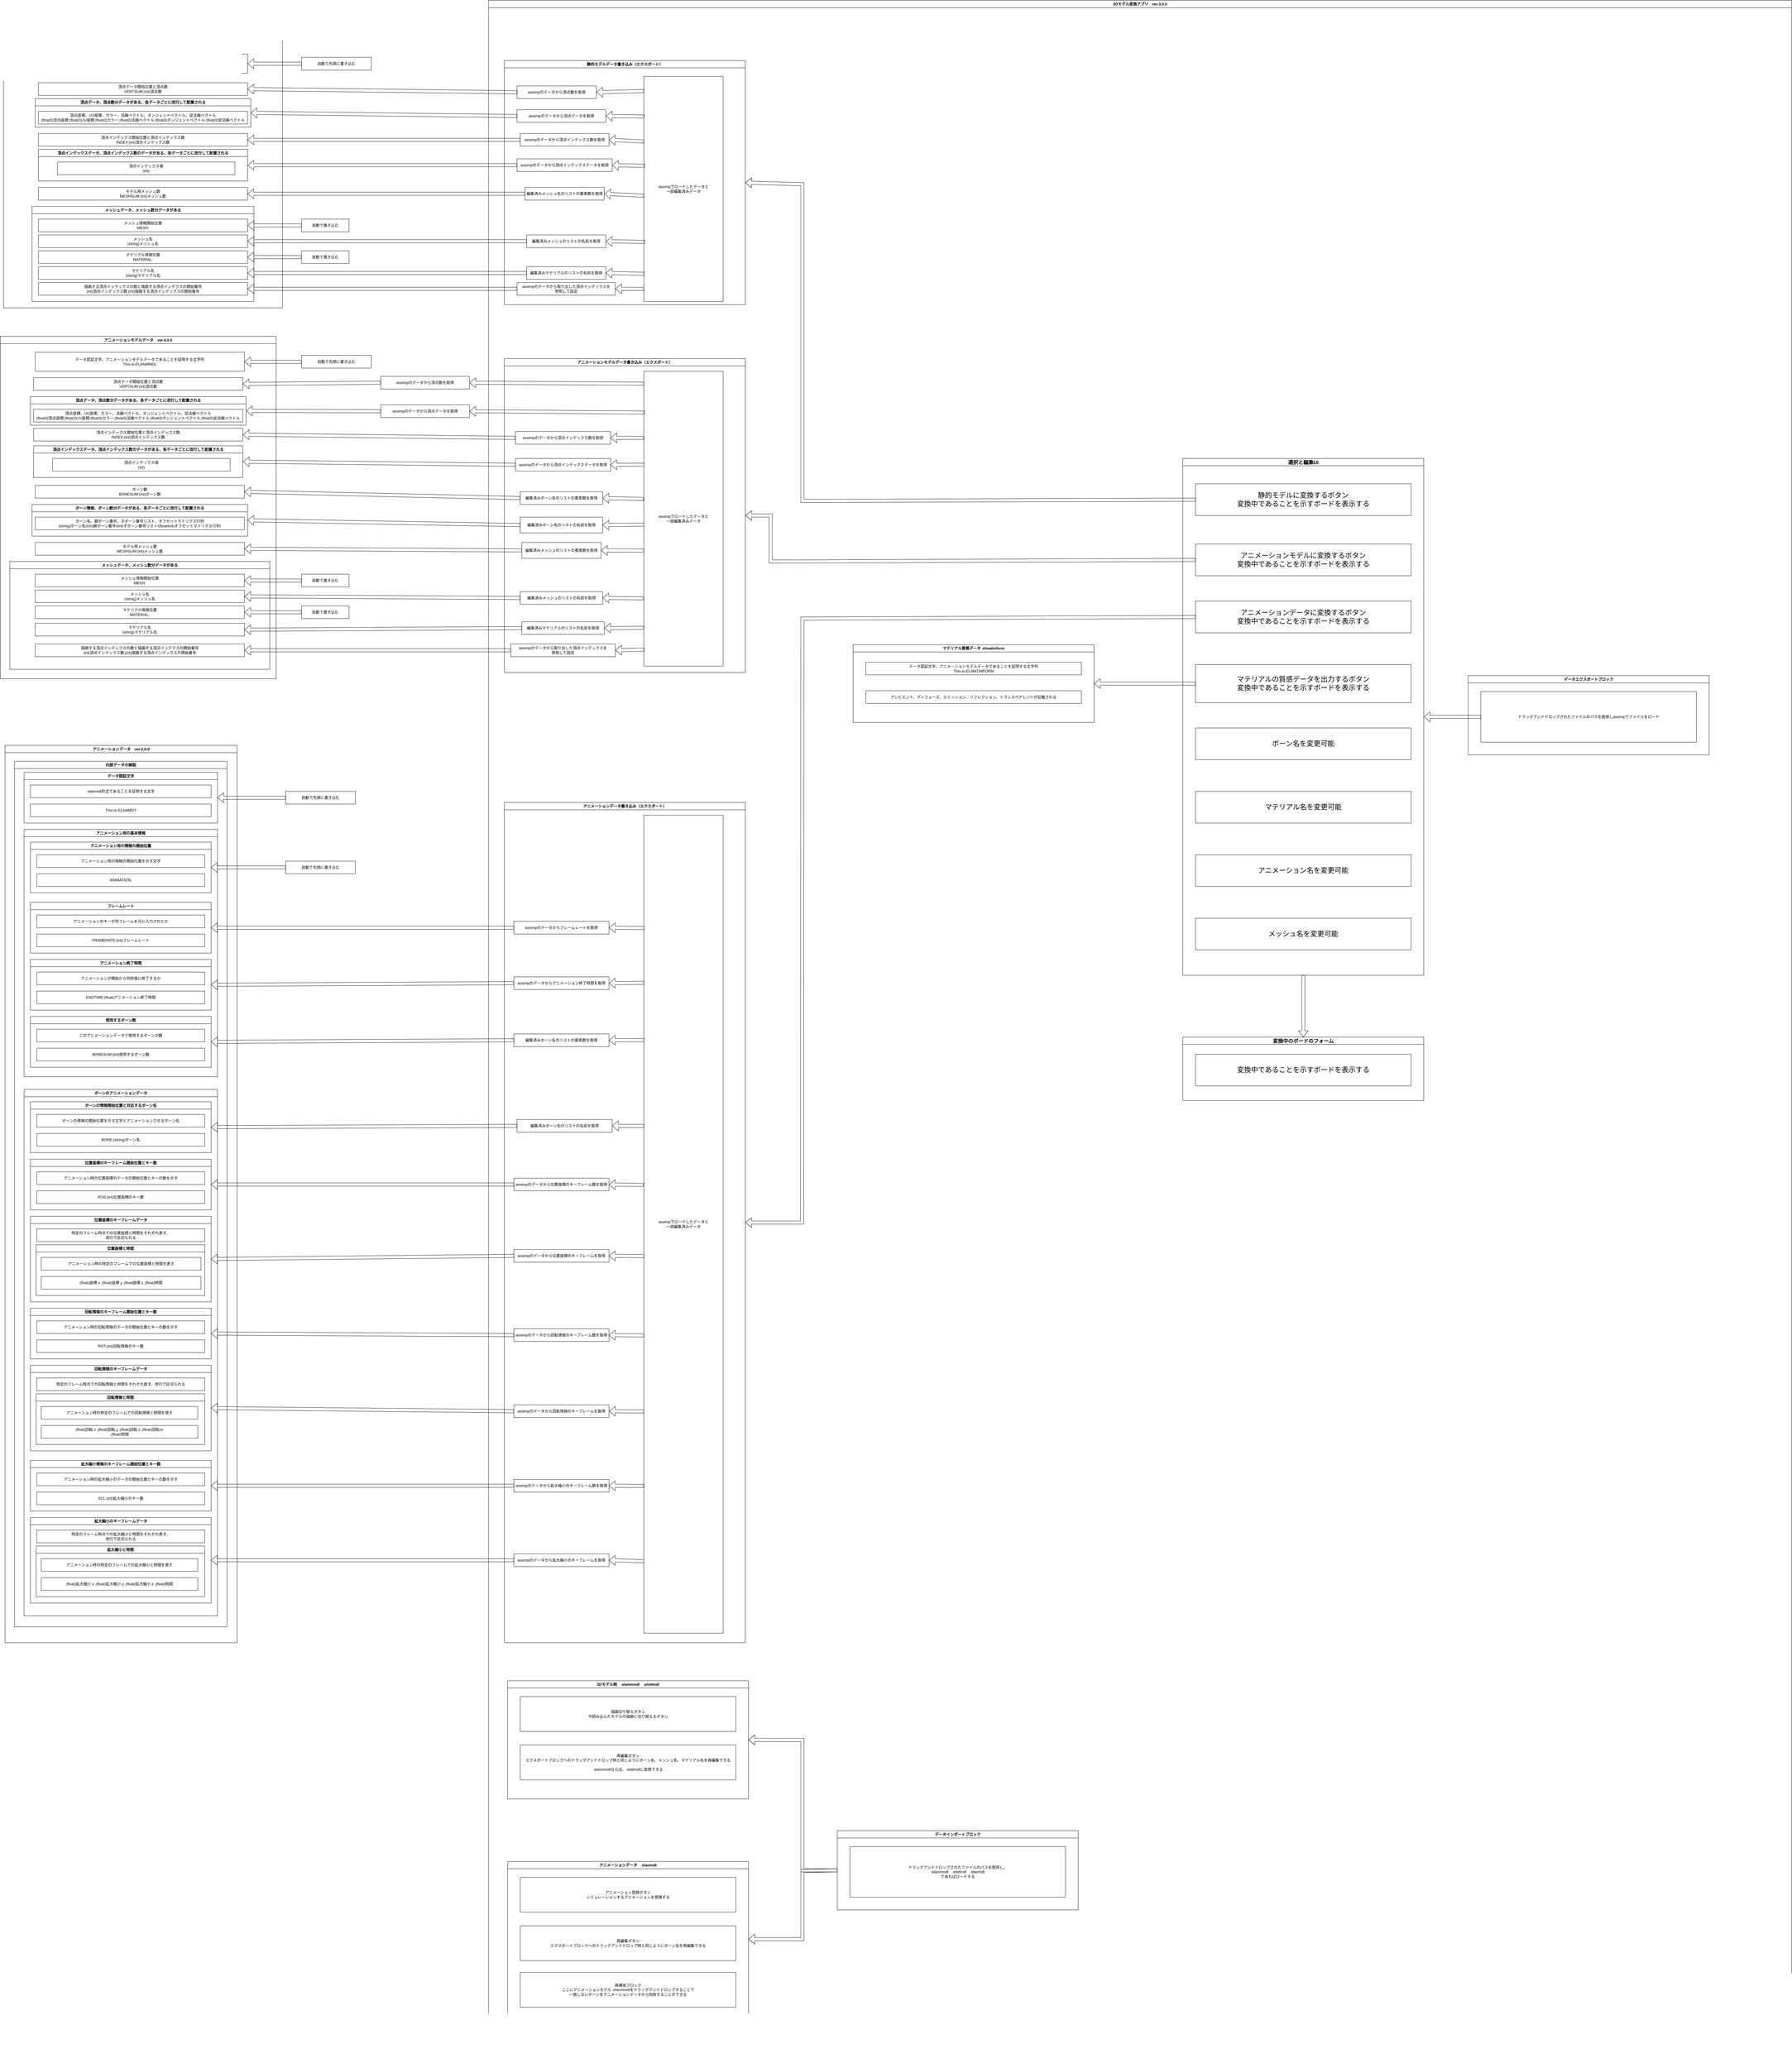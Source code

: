 <mxfile version="24.7.5" pages="5">
  <diagram id="0PWG94mRBWAoyNufCnjV" name="3Dモデル変換アプリ ver.3.1.0">
    <mxGraphModel dx="1434" dy="3174" grid="1" gridSize="10" guides="1" tooltips="1" connect="1" arrows="1" fold="1" page="1" pageScale="1" pageWidth="827" pageHeight="1169" math="0" shadow="0">
      <root>
        <mxCell id="0" />
        <mxCell id="1" parent="0" />
        <mxCell id="0lA7Uju0W6bmA32Q1yEf-1" value="3Dモデル変換アプリ　ver.3.0.0" style="swimlane;whiteSpace=wrap;html=1;swimlaneFillColor=default;" parent="1" vertex="1">
          <mxGeometry x="1620" y="-1900" width="4110" height="6520" as="geometry" />
        </mxCell>
        <mxCell id="0lA7Uju0W6bmA32Q1yEf-2" value="3Dモデル時　.elanmmdl　.elsttmdl" style="swimlane;whiteSpace=wrap;html=1;swimlaneFillColor=default;" parent="0lA7Uju0W6bmA32Q1yEf-1" vertex="1">
          <mxGeometry x="60" y="5300" width="760" height="373" as="geometry" />
        </mxCell>
        <mxCell id="0lA7Uju0W6bmA32Q1yEf-3" value="描画切り替えボタン&lt;br&gt;今読み込んだモデルの描画に切り替えるボタン" style="rounded=0;whiteSpace=wrap;html=1;" parent="0lA7Uju0W6bmA32Q1yEf-2" vertex="1">
          <mxGeometry x="40" y="50" width="680" height="110" as="geometry" />
        </mxCell>
        <mxCell id="0lA7Uju0W6bmA32Q1yEf-4" value="再編集ボタン&lt;br&gt;エクスポートブロックへのドラッグアンドドロップ時と同じようにボーン名、メッシュ名、マテリアル名を再編集できる&lt;br&gt;&lt;br&gt;.elanmmdlならば、.elsttmdlに変換できる" style="rounded=0;whiteSpace=wrap;html=1;" parent="0lA7Uju0W6bmA32Q1yEf-2" vertex="1">
          <mxGeometry x="40" y="203" width="680" height="110" as="geometry" />
        </mxCell>
        <mxCell id="0lA7Uju0W6bmA32Q1yEf-5" value="データインポートブロック" style="swimlane;whiteSpace=wrap;html=1;swimlaneFillColor=default;" parent="0lA7Uju0W6bmA32Q1yEf-1" vertex="1">
          <mxGeometry x="1100" y="5773" width="760" height="250" as="geometry" />
        </mxCell>
        <mxCell id="0lA7Uju0W6bmA32Q1yEf-6" value="ドラッグアンドドロップされたファイルのパスを取得し、&lt;br&gt;.elanmmdl　.elsttmdl　.elanmdt&lt;br&gt;であればロードする" style="rounded=0;whiteSpace=wrap;html=1;" parent="0lA7Uju0W6bmA32Q1yEf-5" vertex="1">
          <mxGeometry x="40" y="50" width="680" height="160" as="geometry" />
        </mxCell>
        <mxCell id="0lA7Uju0W6bmA32Q1yEf-7" value="" style="shape=flexArrow;endArrow=classic;html=1;rounded=0;exitX=0;exitY=0.5;exitDx=0;exitDy=0;entryX=1;entryY=0.5;entryDx=0;entryDy=0;" parent="0lA7Uju0W6bmA32Q1yEf-1" source="0lA7Uju0W6bmA32Q1yEf-5" target="0lA7Uju0W6bmA32Q1yEf-2" edge="1">
          <mxGeometry width="50" height="50" relative="1" as="geometry">
            <mxPoint x="1060" y="3960" as="sourcePoint" />
            <mxPoint x="-440" y="5865" as="targetPoint" />
            <Array as="points">
              <mxPoint x="990" y="5898" />
              <mxPoint x="990" y="5487" />
            </Array>
          </mxGeometry>
        </mxCell>
        <mxCell id="0lA7Uju0W6bmA32Q1yEf-8" value="アニメーションデータ　.elanmdt" style="swimlane;whiteSpace=wrap;html=1;swimlaneFillColor=default;" parent="0lA7Uju0W6bmA32Q1yEf-1" vertex="1">
          <mxGeometry x="60" y="5870" width="760" height="490" as="geometry" />
        </mxCell>
        <mxCell id="0lA7Uju0W6bmA32Q1yEf-9" value="アニメーション登録ボタン&lt;br&gt;シミュレーションするアニメーションを登録する" style="rounded=0;whiteSpace=wrap;html=1;" parent="0lA7Uju0W6bmA32Q1yEf-8" vertex="1">
          <mxGeometry x="40" y="50" width="680" height="110" as="geometry" />
        </mxCell>
        <mxCell id="0lA7Uju0W6bmA32Q1yEf-10" value="再編集ボタン&lt;br&gt;エクスポートブロックへのドラッグアンドドロップ時と同じようにボーン名を再編集できる" style="rounded=0;whiteSpace=wrap;html=1;" parent="0lA7Uju0W6bmA32Q1yEf-8" vertex="1">
          <mxGeometry x="40" y="203" width="680" height="110" as="geometry" />
        </mxCell>
        <mxCell id="0lA7Uju0W6bmA32Q1yEf-11" value="再構成ブロック&lt;br&gt;ここにアニメーションモデル .elanmmdlをドラッグアンドドロップすることで&lt;br&gt;一致しないボーンをアニメーションデータから削除することができる" style="rounded=0;whiteSpace=wrap;html=1;" parent="0lA7Uju0W6bmA32Q1yEf-8" vertex="1">
          <mxGeometry x="40" y="350" width="680" height="110" as="geometry" />
        </mxCell>
        <mxCell id="0lA7Uju0W6bmA32Q1yEf-12" value="" style="shape=flexArrow;endArrow=classic;html=1;rounded=0;exitX=0;exitY=0.5;exitDx=0;exitDy=0;entryX=1;entryY=0.5;entryDx=0;entryDy=0;" parent="0lA7Uju0W6bmA32Q1yEf-1" source="0lA7Uju0W6bmA32Q1yEf-5" target="0lA7Uju0W6bmA32Q1yEf-8" edge="1">
          <mxGeometry width="50" height="50" relative="1" as="geometry">
            <mxPoint x="1450" y="5791.5" as="sourcePoint" />
            <mxPoint x="1170" y="5380.5" as="targetPoint" />
            <Array as="points">
              <mxPoint x="990" y="5900" />
              <mxPoint x="990" y="6115" />
            </Array>
          </mxGeometry>
        </mxCell>
        <mxCell id="0lA7Uju0W6bmA32Q1yEf-189" value="データエクスポートブロック" style="swimlane;whiteSpace=wrap;html=1;swimlaneFillColor=default;" parent="0lA7Uju0W6bmA32Q1yEf-1" vertex="1">
          <mxGeometry x="3090" y="2130" width="760" height="250" as="geometry" />
        </mxCell>
        <mxCell id="0lA7Uju0W6bmA32Q1yEf-190" value="ドラッグアンドドロップされたファイルのパスを取得しassimpでファイルをロード" style="rounded=0;whiteSpace=wrap;html=1;" parent="0lA7Uju0W6bmA32Q1yEf-189" vertex="1">
          <mxGeometry x="40" y="50" width="680" height="160" as="geometry" />
        </mxCell>
        <mxCell id="0lA7Uju0W6bmA32Q1yEf-192" value="選択と編集UI" style="swimlane;whiteSpace=wrap;html=1;swimlaneFillColor=default;fontSize=16;" parent="0lA7Uju0W6bmA32Q1yEf-1" vertex="1">
          <mxGeometry x="2190" y="1445" width="760" height="1630" as="geometry" />
        </mxCell>
        <mxCell id="0lA7Uju0W6bmA32Q1yEf-193" value="アニメーションモデルに変換するボタン&lt;br&gt;変換中であることを示すボードを表示する" style="rounded=0;whiteSpace=wrap;html=1;fontSize=22;" parent="0lA7Uju0W6bmA32Q1yEf-192" vertex="1">
          <mxGeometry x="40" y="270" width="680" height="100" as="geometry" />
        </mxCell>
        <mxCell id="0lA7Uju0W6bmA32Q1yEf-194" value="静的モデルに変換するボタン&lt;div&gt;変換中であることを示すボードを表示する&lt;br&gt;&lt;/div&gt;" style="rounded=0;whiteSpace=wrap;html=1;fontSize=22;" parent="0lA7Uju0W6bmA32Q1yEf-192" vertex="1">
          <mxGeometry x="40" y="80" width="680" height="100" as="geometry" />
        </mxCell>
        <mxCell id="0lA7Uju0W6bmA32Q1yEf-195" value="アニメーションデータに変換するボタン&lt;br&gt;変換中であることを示すボードを表示する" style="rounded=0;whiteSpace=wrap;html=1;fontSize=22;" parent="0lA7Uju0W6bmA32Q1yEf-192" vertex="1">
          <mxGeometry x="40" y="450" width="680" height="100" as="geometry" />
        </mxCell>
        <mxCell id="0lA7Uju0W6bmA32Q1yEf-196" value="ボーン名を変更可能" style="rounded=0;whiteSpace=wrap;html=1;fontSize=22;" parent="0lA7Uju0W6bmA32Q1yEf-192" vertex="1">
          <mxGeometry x="40" y="850" width="680" height="100" as="geometry" />
        </mxCell>
        <mxCell id="0lA7Uju0W6bmA32Q1yEf-197" value="マテリアル名を変更可能" style="rounded=0;whiteSpace=wrap;html=1;fontSize=22;" parent="0lA7Uju0W6bmA32Q1yEf-192" vertex="1">
          <mxGeometry x="40" y="1050" width="680" height="100" as="geometry" />
        </mxCell>
        <mxCell id="0lA7Uju0W6bmA32Q1yEf-198" value="アニメーション名を変更可能" style="rounded=0;whiteSpace=wrap;html=1;fontSize=22;" parent="0lA7Uju0W6bmA32Q1yEf-192" vertex="1">
          <mxGeometry x="40" y="1250" width="680" height="100" as="geometry" />
        </mxCell>
        <mxCell id="0lA7Uju0W6bmA32Q1yEf-199" value="メッシュ名を変更可能" style="rounded=0;whiteSpace=wrap;html=1;fontSize=22;" parent="0lA7Uju0W6bmA32Q1yEf-192" vertex="1">
          <mxGeometry x="40" y="1450" width="680" height="100" as="geometry" />
        </mxCell>
        <mxCell id="0lA7Uju0W6bmA32Q1yEf-200" value="マテリアルの質感データを出力するボタン&lt;br&gt;変換中であることを示すボードを表示する" style="rounded=0;whiteSpace=wrap;html=1;fontSize=22;" parent="0lA7Uju0W6bmA32Q1yEf-192" vertex="1">
          <mxGeometry x="40" y="650" width="680" height="120" as="geometry" />
        </mxCell>
        <mxCell id="0lA7Uju0W6bmA32Q1yEf-191" value="" style="shape=flexArrow;endArrow=classic;html=1;rounded=0;exitX=0;exitY=0.5;exitDx=0;exitDy=0;entryX=1;entryY=0.5;entryDx=0;entryDy=0;" parent="0lA7Uju0W6bmA32Q1yEf-1" source="0lA7Uju0W6bmA32Q1yEf-190" target="0lA7Uju0W6bmA32Q1yEf-192" edge="1">
          <mxGeometry width="50" height="50" relative="1" as="geometry">
            <mxPoint x="1270" y="2440" as="sourcePoint" />
            <mxPoint x="2530" y="2390" as="targetPoint" />
          </mxGeometry>
        </mxCell>
        <mxCell id="0lA7Uju0W6bmA32Q1yEf-204" value="マテリアル質感データ .elmatinform" style="swimlane;whiteSpace=wrap;html=1;swimlaneFillColor=default;" parent="0lA7Uju0W6bmA32Q1yEf-1" vertex="1">
          <mxGeometry x="1150" y="2032.5" width="760" height="245" as="geometry" />
        </mxCell>
        <mxCell id="0lA7Uju0W6bmA32Q1yEf-205" value="アンビエント、ディフューズ、エミッション、リフレクション、トランスペアレントが記載される" style="rounded=0;whiteSpace=wrap;html=1;" parent="0lA7Uju0W6bmA32Q1yEf-204" vertex="1">
          <mxGeometry x="40" y="145" width="680" height="40" as="geometry" />
        </mxCell>
        <mxCell id="0lA7Uju0W6bmA32Q1yEf-206" value="データ認証文字、アニメーションモデルデータであることを証明する文字列&lt;br&gt;This-Is-ELMATINFORM" style="rounded=0;whiteSpace=wrap;html=1;" parent="0lA7Uju0W6bmA32Q1yEf-204" vertex="1">
          <mxGeometry x="40" y="55" width="680" height="40" as="geometry" />
        </mxCell>
        <mxCell id="0lA7Uju0W6bmA32Q1yEf-207" value="" style="shape=flexArrow;endArrow=classic;html=1;rounded=0;exitX=0;exitY=0.5;exitDx=0;exitDy=0;entryX=1;entryY=0.5;entryDx=0;entryDy=0;" parent="0lA7Uju0W6bmA32Q1yEf-1" source="0lA7Uju0W6bmA32Q1yEf-200" target="0lA7Uju0W6bmA32Q1yEf-204" edge="1">
          <mxGeometry width="50" height="50" relative="1" as="geometry">
            <mxPoint x="2460" y="3045" as="sourcePoint" />
            <mxPoint x="2070" y="2960" as="targetPoint" />
          </mxGeometry>
        </mxCell>
        <mxCell id="0lA7Uju0W6bmA32Q1yEf-220" value="変換中のボードのフォーム" style="swimlane;whiteSpace=wrap;html=1;swimlaneFillColor=default;fontSize=16;" parent="0lA7Uju0W6bmA32Q1yEf-1" vertex="1">
          <mxGeometry x="2190" y="3270" width="760" height="200" as="geometry" />
        </mxCell>
        <mxCell id="0lA7Uju0W6bmA32Q1yEf-229" value="変換中であることを示すボードを表示する" style="rounded=0;whiteSpace=wrap;html=1;fontSize=22;" parent="0lA7Uju0W6bmA32Q1yEf-220" vertex="1">
          <mxGeometry x="40" y="54" width="680" height="100" as="geometry" />
        </mxCell>
        <mxCell id="0lA7Uju0W6bmA32Q1yEf-230" value="" style="shape=flexArrow;endArrow=classic;html=1;rounded=0;exitX=0.5;exitY=1;exitDx=0;exitDy=0;entryX=0.5;entryY=0;entryDx=0;entryDy=0;" parent="0lA7Uju0W6bmA32Q1yEf-1" source="0lA7Uju0W6bmA32Q1yEf-192" target="0lA7Uju0W6bmA32Q1yEf-220" edge="1">
          <mxGeometry width="50" height="50" relative="1" as="geometry">
            <mxPoint x="2320" y="2600" as="sourcePoint" />
            <mxPoint x="1490" y="2600" as="targetPoint" />
          </mxGeometry>
        </mxCell>
        <mxCell id="0lA7Uju0W6bmA32Q1yEf-13" value="自動で先頭に書き込む" style="rounded=0;whiteSpace=wrap;html=1;" parent="1" vertex="1">
          <mxGeometry x="1030" y="-1720" width="220" height="40" as="geometry" />
        </mxCell>
        <mxCell id="0lA7Uju0W6bmA32Q1yEf-14" value="静的モデルデータ書き込み（エクスポート）" style="swimlane;whiteSpace=wrap;html=1;swimlaneFillColor=default;" parent="1" vertex="1">
          <mxGeometry x="1670" y="-1710" width="760" height="770" as="geometry" />
        </mxCell>
        <mxCell id="0lA7Uju0W6bmA32Q1yEf-15" value="編集済みメッシュ名のリストの要素数を取得" style="rounded=0;whiteSpace=wrap;html=1;" parent="0lA7Uju0W6bmA32Q1yEf-14" vertex="1">
          <mxGeometry x="65" y="400" width="250" height="40" as="geometry" />
        </mxCell>
        <mxCell id="0lA7Uju0W6bmA32Q1yEf-16" value="assimpでロードしたデータと&lt;br&gt;一部編集済みデータ" style="rounded=0;whiteSpace=wrap;html=1;" parent="0lA7Uju0W6bmA32Q1yEf-14" vertex="1">
          <mxGeometry x="440" y="50" width="250" height="710" as="geometry" />
        </mxCell>
        <mxCell id="0lA7Uju0W6bmA32Q1yEf-17" value="" style="shape=flexArrow;endArrow=classic;html=1;rounded=0;entryX=1;entryY=0.5;entryDx=0;entryDy=0;exitX=0;exitY=0.53;exitDx=0;exitDy=0;exitPerimeter=0;" parent="0lA7Uju0W6bmA32Q1yEf-14" source="0lA7Uju0W6bmA32Q1yEf-16" target="0lA7Uju0W6bmA32Q1yEf-15" edge="1">
          <mxGeometry width="50" height="50" relative="1" as="geometry">
            <mxPoint x="370" y="120" as="sourcePoint" />
            <mxPoint x="-330" y="179.17" as="targetPoint" />
          </mxGeometry>
        </mxCell>
        <mxCell id="0lA7Uju0W6bmA32Q1yEf-18" value="編集済みメッシュのリストの名前を取得" style="rounded=0;whiteSpace=wrap;html=1;" parent="0lA7Uju0W6bmA32Q1yEf-14" vertex="1">
          <mxGeometry x="70" y="550" width="250" height="40" as="geometry" />
        </mxCell>
        <mxCell id="0lA7Uju0W6bmA32Q1yEf-19" value="" style="shape=flexArrow;endArrow=classic;html=1;rounded=0;entryX=1;entryY=0.5;entryDx=0;entryDy=0;exitX=0.011;exitY=0.735;exitDx=0;exitDy=0;exitPerimeter=0;" parent="0lA7Uju0W6bmA32Q1yEf-14" source="0lA7Uju0W6bmA32Q1yEf-16" target="0lA7Uju0W6bmA32Q1yEf-18" edge="1">
          <mxGeometry width="50" height="50" relative="1" as="geometry">
            <mxPoint x="430" y="320" as="sourcePoint" />
            <mxPoint x="290" y="220" as="targetPoint" />
          </mxGeometry>
        </mxCell>
        <mxCell id="0lA7Uju0W6bmA32Q1yEf-20" value="編集済みマテリアルのリストの名前を取得" style="rounded=0;whiteSpace=wrap;html=1;" parent="0lA7Uju0W6bmA32Q1yEf-14" vertex="1">
          <mxGeometry x="70" y="650" width="250" height="40" as="geometry" />
        </mxCell>
        <mxCell id="0lA7Uju0W6bmA32Q1yEf-21" value="assimpのデータから頂点数を取得" style="rounded=0;whiteSpace=wrap;html=1;" parent="0lA7Uju0W6bmA32Q1yEf-14" vertex="1">
          <mxGeometry x="40" y="80" width="250" height="40" as="geometry" />
        </mxCell>
        <mxCell id="0lA7Uju0W6bmA32Q1yEf-22" value="assimpのデータから頂点データを取得" style="rounded=0;whiteSpace=wrap;html=1;" parent="0lA7Uju0W6bmA32Q1yEf-14" vertex="1">
          <mxGeometry x="40" y="155" width="280" height="40" as="geometry" />
        </mxCell>
        <mxCell id="0lA7Uju0W6bmA32Q1yEf-23" value="assimpのデータから頂点インデックス数を取得" style="rounded=0;whiteSpace=wrap;html=1;" parent="0lA7Uju0W6bmA32Q1yEf-14" vertex="1">
          <mxGeometry x="50" y="230" width="280" height="40" as="geometry" />
        </mxCell>
        <mxCell id="0lA7Uju0W6bmA32Q1yEf-24" value="assimpのデータから頂点インデックスデータを取得" style="rounded=0;whiteSpace=wrap;html=1;" parent="0lA7Uju0W6bmA32Q1yEf-14" vertex="1">
          <mxGeometry x="40" y="310" width="300" height="40" as="geometry" />
        </mxCell>
        <mxCell id="0lA7Uju0W6bmA32Q1yEf-25" value="" style="shape=flexArrow;endArrow=classic;html=1;rounded=0;entryX=1;entryY=0.5;entryDx=0;entryDy=0;exitX=0.005;exitY=0.877;exitDx=0;exitDy=0;exitPerimeter=0;" parent="0lA7Uju0W6bmA32Q1yEf-14" source="0lA7Uju0W6bmA32Q1yEf-16" target="0lA7Uju0W6bmA32Q1yEf-20" edge="1">
          <mxGeometry width="50" height="50" relative="1" as="geometry">
            <mxPoint x="443" y="724" as="sourcePoint" />
            <mxPoint x="290" y="300" as="targetPoint" />
          </mxGeometry>
        </mxCell>
        <mxCell id="0lA7Uju0W6bmA32Q1yEf-26" value="" style="shape=flexArrow;endArrow=classic;html=1;rounded=0;entryX=1;entryY=0.5;entryDx=0;entryDy=0;exitX=0;exitY=0.065;exitDx=0;exitDy=0;exitPerimeter=0;" parent="0lA7Uju0W6bmA32Q1yEf-14" source="0lA7Uju0W6bmA32Q1yEf-16" target="0lA7Uju0W6bmA32Q1yEf-21" edge="1">
          <mxGeometry width="50" height="50" relative="1" as="geometry">
            <mxPoint x="441" y="351" as="sourcePoint" />
            <mxPoint x="290" y="350" as="targetPoint" />
          </mxGeometry>
        </mxCell>
        <mxCell id="0lA7Uju0W6bmA32Q1yEf-27" value="" style="shape=flexArrow;endArrow=classic;html=1;rounded=0;entryX=1;entryY=0.5;entryDx=0;entryDy=0;exitX=0.005;exitY=0.178;exitDx=0;exitDy=0;exitPerimeter=0;" parent="0lA7Uju0W6bmA32Q1yEf-14" source="0lA7Uju0W6bmA32Q1yEf-16" target="0lA7Uju0W6bmA32Q1yEf-22" edge="1">
          <mxGeometry width="50" height="50" relative="1" as="geometry">
            <mxPoint x="400" y="290" as="sourcePoint" />
            <mxPoint x="290" y="430.5" as="targetPoint" />
          </mxGeometry>
        </mxCell>
        <mxCell id="0lA7Uju0W6bmA32Q1yEf-28" value="" style="shape=flexArrow;endArrow=classic;html=1;rounded=0;entryX=1;entryY=0.5;entryDx=0;entryDy=0;exitX=0;exitY=0.289;exitDx=0;exitDy=0;exitPerimeter=0;" parent="0lA7Uju0W6bmA32Q1yEf-14" source="0lA7Uju0W6bmA32Q1yEf-16" target="0lA7Uju0W6bmA32Q1yEf-23" edge="1">
          <mxGeometry width="50" height="50" relative="1" as="geometry">
            <mxPoint x="410" y="590" as="sourcePoint" />
            <mxPoint x="310" y="502" as="targetPoint" />
          </mxGeometry>
        </mxCell>
        <mxCell id="0lA7Uju0W6bmA32Q1yEf-29" value="" style="shape=flexArrow;endArrow=classic;html=1;rounded=0;entryX=1;entryY=0.5;entryDx=0;entryDy=0;exitX=0.011;exitY=0.397;exitDx=0;exitDy=0;exitPerimeter=0;" parent="0lA7Uju0W6bmA32Q1yEf-14" source="0lA7Uju0W6bmA32Q1yEf-16" target="0lA7Uju0W6bmA32Q1yEf-24" edge="1">
          <mxGeometry width="50" height="50" relative="1" as="geometry">
            <mxPoint x="440" y="650" as="sourcePoint" />
            <mxPoint x="320" y="570" as="targetPoint" />
          </mxGeometry>
        </mxCell>
        <mxCell id="0lA7Uju0W6bmA32Q1yEf-30" value="assimpのデータから取り出した頂点インデックスを&lt;br&gt;参照して設定" style="rounded=0;whiteSpace=wrap;html=1;" parent="0lA7Uju0W6bmA32Q1yEf-14" vertex="1">
          <mxGeometry x="40" y="700" width="310" height="40" as="geometry" />
        </mxCell>
        <mxCell id="0lA7Uju0W6bmA32Q1yEf-31" value="" style="shape=flexArrow;endArrow=classic;html=1;rounded=0;entryX=1;entryY=0.5;entryDx=0;entryDy=0;exitX=0;exitY=0.944;exitDx=0;exitDy=0;exitPerimeter=0;" parent="0lA7Uju0W6bmA32Q1yEf-14" source="0lA7Uju0W6bmA32Q1yEf-16" target="0lA7Uju0W6bmA32Q1yEf-30" edge="1">
          <mxGeometry width="50" height="50" relative="1" as="geometry">
            <mxPoint x="431" y="643" as="sourcePoint" />
            <mxPoint x="310" y="640" as="targetPoint" />
          </mxGeometry>
        </mxCell>
        <mxCell id="0lA7Uju0W6bmA32Q1yEf-32" value="自動で書き込む" style="rounded=0;whiteSpace=wrap;html=1;" parent="1" vertex="1">
          <mxGeometry x="1030" y="-1210" width="150" height="40" as="geometry" />
        </mxCell>
        <mxCell id="0lA7Uju0W6bmA32Q1yEf-33" value="自動で書き込む" style="rounded=0;whiteSpace=wrap;html=1;" parent="1" vertex="1">
          <mxGeometry x="1030" y="-1110" width="150" height="40" as="geometry" />
        </mxCell>
        <mxCell id="0lA7Uju0W6bmA32Q1yEf-34" value="静的モデルデータ ver.3.0.0" style="swimlane;whiteSpace=wrap;html=1;strokeColor=default;fillStyle=auto;fillColor=default;gradientColor=none;swimlaneFillColor=default;" parent="1" vertex="1">
          <mxGeometry x="90" y="-1810" width="880" height="880" as="geometry" />
        </mxCell>
        <mxCell id="0lA7Uju0W6bmA32Q1yEf-35" value="データ認証文字、静的モデルデータであることを証明する文字列&lt;br&gt;This-Is-ELSTTMDL" style="rounded=0;whiteSpace=wrap;html=1;verticalAlign=middle;labelPosition=center;verticalLabelPosition=middle;align=center;" parent="0lA7Uju0W6bmA32Q1yEf-34" vertex="1">
          <mxGeometry x="110" y="80" width="660" height="60" as="geometry" />
        </mxCell>
        <mxCell id="0lA7Uju0W6bmA32Q1yEf-36" value="モデル用メッシュ数&lt;br&gt;MESHSUM:(int)メッシュ数" style="rounded=0;whiteSpace=wrap;html=1;" parent="0lA7Uju0W6bmA32Q1yEf-34" vertex="1">
          <mxGeometry x="110" y="500" width="660" height="40" as="geometry" />
        </mxCell>
        <mxCell id="0lA7Uju0W6bmA32Q1yEf-37" value="メッシュデータ、メッシュ数分データがある" style="swimlane;whiteSpace=wrap;html=1;swimlaneFillColor=default;" parent="0lA7Uju0W6bmA32Q1yEf-34" vertex="1">
          <mxGeometry x="90" y="560" width="700" height="300" as="geometry" />
        </mxCell>
        <mxCell id="0lA7Uju0W6bmA32Q1yEf-38" value="メッシュ情報開始位置&lt;br&gt;MESH:" style="rounded=0;whiteSpace=wrap;html=1;" parent="0lA7Uju0W6bmA32Q1yEf-37" vertex="1">
          <mxGeometry x="20" y="40" width="660" height="40" as="geometry" />
        </mxCell>
        <mxCell id="0lA7Uju0W6bmA32Q1yEf-39" value="メッシュ名&lt;br&gt;(string)メッシュ名" style="rounded=0;whiteSpace=wrap;html=1;" parent="0lA7Uju0W6bmA32Q1yEf-37" vertex="1">
          <mxGeometry x="20" y="90" width="660" height="40" as="geometry" />
        </mxCell>
        <mxCell id="0lA7Uju0W6bmA32Q1yEf-40" value="マテリアル情報位置&lt;br&gt;MATERIAL:" style="rounded=0;whiteSpace=wrap;html=1;" parent="0lA7Uju0W6bmA32Q1yEf-37" vertex="1">
          <mxGeometry x="20" y="140" width="660" height="40" as="geometry" />
        </mxCell>
        <mxCell id="0lA7Uju0W6bmA32Q1yEf-41" value="マテリアル名&lt;br&gt;(string)マテリアル名" style="rounded=0;whiteSpace=wrap;html=1;" parent="0lA7Uju0W6bmA32Q1yEf-37" vertex="1">
          <mxGeometry x="20" y="190" width="660" height="40" as="geometry" />
        </mxCell>
        <mxCell id="0lA7Uju0W6bmA32Q1yEf-42" value="描画する頂点インデックスの数と描画する頂点インデクスの開始番号&lt;br&gt;(int)頂点インデックス数,(int)描画する頂点インデックスの開始番号" style="rounded=0;whiteSpace=wrap;html=1;" parent="0lA7Uju0W6bmA32Q1yEf-37" vertex="1">
          <mxGeometry x="20" y="240" width="660" height="40" as="geometry" />
        </mxCell>
        <mxCell id="0lA7Uju0W6bmA32Q1yEf-43" value="頂点データ開始位置と頂点数&lt;br&gt;VERTSUM:(int)頂点数" style="rounded=0;whiteSpace=wrap;html=1;" parent="0lA7Uju0W6bmA32Q1yEf-34" vertex="1">
          <mxGeometry x="110" y="170" width="660" height="40" as="geometry" />
        </mxCell>
        <mxCell id="0lA7Uju0W6bmA32Q1yEf-44" value="頂点データ、頂点数分データがある、各データごとに改行して配置される" style="swimlane;whiteSpace=wrap;html=1;swimlaneFillColor=default;" parent="0lA7Uju0W6bmA32Q1yEf-34" vertex="1">
          <mxGeometry x="100" y="220" width="680" height="90" as="geometry" />
        </mxCell>
        <mxCell id="0lA7Uju0W6bmA32Q1yEf-45" value="頂点座標、UV座標、カラー、法線ベクトル、タンジェントベクトル、従法線ベクトル&lt;br&gt;(float3)頂点座標:(float2)UV座標:(float3)カラー:(float3)法線ベクトル:(float3)タンジェントベクトル:(float3)従法線ベクトル" style="rounded=0;whiteSpace=wrap;html=1;" parent="0lA7Uju0W6bmA32Q1yEf-44" vertex="1">
          <mxGeometry x="10" y="40" width="660" height="40" as="geometry" />
        </mxCell>
        <mxCell id="0lA7Uju0W6bmA32Q1yEf-46" value="頂点インデックス開始位置と頂点インデックス数&lt;br&gt;INDEX:(int)頂点インデックス数" style="rounded=0;whiteSpace=wrap;html=1;" parent="0lA7Uju0W6bmA32Q1yEf-34" vertex="1">
          <mxGeometry x="110" y="330" width="660" height="40" as="geometry" />
        </mxCell>
        <mxCell id="0lA7Uju0W6bmA32Q1yEf-47" value="頂点インデックスデータ、頂点インデックス数のデータがある、各データごとに改行して配置される" style="swimlane;whiteSpace=wrap;html=1;swimlaneFillColor=default;" parent="0lA7Uju0W6bmA32Q1yEf-34" vertex="1">
          <mxGeometry x="110" y="380" width="660" height="100" as="geometry" />
        </mxCell>
        <mxCell id="0lA7Uju0W6bmA32Q1yEf-48" value="頂点インデックス値&lt;br&gt;(int)" style="rounded=0;whiteSpace=wrap;html=1;" parent="0lA7Uju0W6bmA32Q1yEf-47" vertex="1">
          <mxGeometry x="60" y="40" width="560" height="40" as="geometry" />
        </mxCell>
        <mxCell id="0lA7Uju0W6bmA32Q1yEf-49" value="" style="shape=flexArrow;endArrow=classic;html=1;rounded=0;entryX=1;entryY=0.5;entryDx=0;entryDy=0;exitX=0;exitY=0.5;exitDx=0;exitDy=0;" parent="1" source="0lA7Uju0W6bmA32Q1yEf-13" target="0lA7Uju0W6bmA32Q1yEf-35" edge="1">
          <mxGeometry width="50" height="50" relative="1" as="geometry">
            <mxPoint x="1370" y="-1730" as="sourcePoint" />
            <mxPoint x="1150" y="-1730" as="targetPoint" />
          </mxGeometry>
        </mxCell>
        <mxCell id="0lA7Uju0W6bmA32Q1yEf-50" value="" style="shape=flexArrow;endArrow=classic;html=1;rounded=0;entryX=1;entryY=0.5;entryDx=0;entryDy=0;exitX=0;exitY=0.5;exitDx=0;exitDy=0;" parent="1" source="0lA7Uju0W6bmA32Q1yEf-32" target="0lA7Uju0W6bmA32Q1yEf-38" edge="1">
          <mxGeometry width="50" height="50" relative="1" as="geometry">
            <mxPoint x="1370" y="-1410" as="sourcePoint" />
            <mxPoint x="1130" y="-1410" as="targetPoint" />
          </mxGeometry>
        </mxCell>
        <mxCell id="0lA7Uju0W6bmA32Q1yEf-51" value="" style="shape=flexArrow;endArrow=classic;html=1;rounded=0;exitX=0;exitY=0.5;exitDx=0;exitDy=0;entryX=1;entryY=0.5;entryDx=0;entryDy=0;" parent="1" source="0lA7Uju0W6bmA32Q1yEf-33" target="0lA7Uju0W6bmA32Q1yEf-40" edge="1">
          <mxGeometry width="50" height="50" relative="1" as="geometry">
            <mxPoint x="1370" y="-1310" as="sourcePoint" />
            <mxPoint x="1130" y="-1310" as="targetPoint" />
          </mxGeometry>
        </mxCell>
        <mxCell id="0lA7Uju0W6bmA32Q1yEf-52" value="" style="shape=flexArrow;endArrow=classic;html=1;rounded=0;exitX=0;exitY=0.5;exitDx=0;exitDy=0;entryX=1;entryY=0.5;entryDx=0;entryDy=0;" parent="1" source="0lA7Uju0W6bmA32Q1yEf-15" target="0lA7Uju0W6bmA32Q1yEf-36" edge="1">
          <mxGeometry width="50" height="50" relative="1" as="geometry">
            <mxPoint x="1845" y="-1670" as="sourcePoint" />
            <mxPoint x="1210" y="-1670" as="targetPoint" />
          </mxGeometry>
        </mxCell>
        <mxCell id="0lA7Uju0W6bmA32Q1yEf-53" value="" style="shape=flexArrow;endArrow=classic;html=1;rounded=0;exitX=0;exitY=0.5;exitDx=0;exitDy=0;entryX=1;entryY=0.5;entryDx=0;entryDy=0;" parent="1" source="0lA7Uju0W6bmA32Q1yEf-18" target="0lA7Uju0W6bmA32Q1yEf-39" edge="1">
          <mxGeometry width="50" height="50" relative="1" as="geometry">
            <mxPoint x="1340" y="-1590" as="sourcePoint" />
            <mxPoint x="1550" y="-1300" as="targetPoint" />
          </mxGeometry>
        </mxCell>
        <mxCell id="0lA7Uju0W6bmA32Q1yEf-54" value="" style="shape=flexArrow;endArrow=classic;html=1;rounded=0;entryX=1;entryY=0.5;entryDx=0;entryDy=0;exitX=0;exitY=0.5;exitDx=0;exitDy=0;" parent="1" source="0lA7Uju0W6bmA32Q1yEf-20" target="0lA7Uju0W6bmA32Q1yEf-41" edge="1">
          <mxGeometry width="50" height="50" relative="1" as="geometry">
            <mxPoint x="1710" y="-1390" as="sourcePoint" />
            <mxPoint x="1550" y="-1200" as="targetPoint" />
          </mxGeometry>
        </mxCell>
        <mxCell id="0lA7Uju0W6bmA32Q1yEf-55" value="" style="shape=flexArrow;endArrow=classic;html=1;rounded=0;exitX=0;exitY=0.5;exitDx=0;exitDy=0;entryX=1;entryY=0.5;entryDx=0;entryDy=0;" parent="1" source="0lA7Uju0W6bmA32Q1yEf-21" target="0lA7Uju0W6bmA32Q1yEf-43" edge="1">
          <mxGeometry width="50" height="50" relative="1" as="geometry">
            <mxPoint x="1470" y="-1300" as="sourcePoint" />
            <mxPoint x="972.353" y="-1320" as="targetPoint" />
          </mxGeometry>
        </mxCell>
        <mxCell id="0lA7Uju0W6bmA32Q1yEf-56" value="" style="shape=flexArrow;endArrow=classic;html=1;rounded=0;exitX=0;exitY=0.5;exitDx=0;exitDy=0;entryX=1;entryY=0.5;entryDx=0;entryDy=0;" parent="1" source="0lA7Uju0W6bmA32Q1yEf-22" target="0lA7Uju0W6bmA32Q1yEf-44" edge="1">
          <mxGeometry width="50" height="50" relative="1" as="geometry">
            <mxPoint x="1470" y="-1220" as="sourcePoint" />
            <mxPoint x="1060" y="-1240" as="targetPoint" />
          </mxGeometry>
        </mxCell>
        <mxCell id="0lA7Uju0W6bmA32Q1yEf-57" value="" style="shape=flexArrow;endArrow=classic;html=1;rounded=0;exitX=0;exitY=0.5;exitDx=0;exitDy=0;entryX=1;entryY=0.5;entryDx=0;entryDy=0;" parent="1" source="0lA7Uju0W6bmA32Q1yEf-23" target="0lA7Uju0W6bmA32Q1yEf-46" edge="1">
          <mxGeometry width="50" height="50" relative="1" as="geometry">
            <mxPoint x="1700" y="-1180" as="sourcePoint" />
            <mxPoint x="860" y="-1180" as="targetPoint" />
          </mxGeometry>
        </mxCell>
        <mxCell id="0lA7Uju0W6bmA32Q1yEf-58" value="" style="shape=flexArrow;endArrow=classic;html=1;rounded=0;exitX=0;exitY=0.5;exitDx=0;exitDy=0;entryX=1;entryY=0.5;entryDx=0;entryDy=0;" parent="1" source="0lA7Uju0W6bmA32Q1yEf-24" target="0lA7Uju0W6bmA32Q1yEf-47" edge="1">
          <mxGeometry width="50" height="50" relative="1" as="geometry">
            <mxPoint x="1700" y="-1090" as="sourcePoint" />
            <mxPoint x="860" y="-1080" as="targetPoint" />
          </mxGeometry>
        </mxCell>
        <mxCell id="0lA7Uju0W6bmA32Q1yEf-59" value="自動で先頭に書き込む" style="rounded=0;whiteSpace=wrap;html=1;" parent="1" vertex="1">
          <mxGeometry x="1030" y="-780" width="220" height="40" as="geometry" />
        </mxCell>
        <mxCell id="0lA7Uju0W6bmA32Q1yEf-60" value="アニメーションモデルデータ書き込み（エクスポート）" style="swimlane;whiteSpace=wrap;html=1;swimlaneFillColor=default;" parent="1" vertex="1">
          <mxGeometry x="1670" y="-770" width="760" height="990" as="geometry" />
        </mxCell>
        <mxCell id="0lA7Uju0W6bmA32Q1yEf-61" value="編集済みメッシュのリストの要素数を取得" style="rounded=0;whiteSpace=wrap;html=1;" parent="0lA7Uju0W6bmA32Q1yEf-60" vertex="1">
          <mxGeometry x="55" y="580" width="250" height="50" as="geometry" />
        </mxCell>
        <mxCell id="0lA7Uju0W6bmA32Q1yEf-62" value="assimpでロードしたデータと&lt;br&gt;一部編集済みデータ" style="rounded=0;whiteSpace=wrap;html=1;" parent="0lA7Uju0W6bmA32Q1yEf-60" vertex="1">
          <mxGeometry x="440" y="40" width="250" height="930" as="geometry" />
        </mxCell>
        <mxCell id="0lA7Uju0W6bmA32Q1yEf-63" value="" style="shape=flexArrow;endArrow=classic;html=1;rounded=0;entryX=1;entryY=0.5;entryDx=0;entryDy=0;exitX=0;exitY=0.608;exitDx=0;exitDy=0;exitPerimeter=0;" parent="0lA7Uju0W6bmA32Q1yEf-60" source="0lA7Uju0W6bmA32Q1yEf-62" target="0lA7Uju0W6bmA32Q1yEf-61" edge="1">
          <mxGeometry width="50" height="50" relative="1" as="geometry">
            <mxPoint x="443" y="458" as="sourcePoint" />
            <mxPoint x="-330" y="179.17" as="targetPoint" />
          </mxGeometry>
        </mxCell>
        <mxCell id="0lA7Uju0W6bmA32Q1yEf-64" value="編集済みメッシュのリストの名前を取得" style="rounded=0;whiteSpace=wrap;html=1;" parent="0lA7Uju0W6bmA32Q1yEf-60" vertex="1">
          <mxGeometry x="50" y="735" width="260" height="40" as="geometry" />
        </mxCell>
        <mxCell id="0lA7Uju0W6bmA32Q1yEf-65" value="" style="shape=flexArrow;endArrow=classic;html=1;rounded=0;entryX=1;entryY=0.5;entryDx=0;entryDy=0;exitX=0;exitY=0.77;exitDx=0;exitDy=0;exitPerimeter=0;" parent="0lA7Uju0W6bmA32Q1yEf-60" source="0lA7Uju0W6bmA32Q1yEf-62" target="0lA7Uju0W6bmA32Q1yEf-64" edge="1">
          <mxGeometry width="50" height="50" relative="1" as="geometry">
            <mxPoint x="420" y="390" as="sourcePoint" />
            <mxPoint x="290" y="220" as="targetPoint" />
          </mxGeometry>
        </mxCell>
        <mxCell id="0lA7Uju0W6bmA32Q1yEf-66" value="編集済みマテリアルのリストの名前を取得" style="rounded=0;whiteSpace=wrap;html=1;" parent="0lA7Uju0W6bmA32Q1yEf-60" vertex="1">
          <mxGeometry x="55" y="830" width="260" height="40" as="geometry" />
        </mxCell>
        <mxCell id="0lA7Uju0W6bmA32Q1yEf-67" value="assimpのデータから頂点インデックス数を取得" style="rounded=0;whiteSpace=wrap;html=1;" parent="0lA7Uju0W6bmA32Q1yEf-60" vertex="1">
          <mxGeometry x="35" y="230" width="300" height="40" as="geometry" />
        </mxCell>
        <mxCell id="0lA7Uju0W6bmA32Q1yEf-68" value="assimpのデータから頂点インデックスデータを取得" style="rounded=0;whiteSpace=wrap;html=1;" parent="0lA7Uju0W6bmA32Q1yEf-60" vertex="1">
          <mxGeometry x="35" y="315" width="300" height="40" as="geometry" />
        </mxCell>
        <mxCell id="0lA7Uju0W6bmA32Q1yEf-69" value="" style="shape=flexArrow;endArrow=classic;html=1;rounded=0;entryX=1;entryY=0.5;entryDx=0;entryDy=0;exitX=0;exitY=0.87;exitDx=0;exitDy=0;exitPerimeter=0;" parent="0lA7Uju0W6bmA32Q1yEf-60" source="0lA7Uju0W6bmA32Q1yEf-62" target="0lA7Uju0W6bmA32Q1yEf-66" edge="1">
          <mxGeometry width="50" height="50" relative="1" as="geometry">
            <mxPoint x="370" y="850" as="sourcePoint" />
            <mxPoint x="290" y="300" as="targetPoint" />
          </mxGeometry>
        </mxCell>
        <mxCell id="0lA7Uju0W6bmA32Q1yEf-70" value="" style="shape=flexArrow;endArrow=classic;html=1;rounded=0;entryX=1;entryY=0.5;entryDx=0;entryDy=0;exitX=-0.003;exitY=0.226;exitDx=0;exitDy=0;exitPerimeter=0;" parent="0lA7Uju0W6bmA32Q1yEf-60" source="0lA7Uju0W6bmA32Q1yEf-62" target="0lA7Uju0W6bmA32Q1yEf-67" edge="1">
          <mxGeometry width="50" height="50" relative="1" as="geometry">
            <mxPoint x="420" y="710" as="sourcePoint" />
            <mxPoint x="310" y="502" as="targetPoint" />
          </mxGeometry>
        </mxCell>
        <mxCell id="0lA7Uju0W6bmA32Q1yEf-71" value="" style="shape=flexArrow;endArrow=classic;html=1;rounded=0;entryX=1;entryY=0.5;entryDx=0;entryDy=0;exitX=0.001;exitY=0.317;exitDx=0;exitDy=0;exitPerimeter=0;" parent="0lA7Uju0W6bmA32Q1yEf-60" source="0lA7Uju0W6bmA32Q1yEf-62" target="0lA7Uju0W6bmA32Q1yEf-68" edge="1">
          <mxGeometry width="50" height="50" relative="1" as="geometry">
            <mxPoint x="420" y="840" as="sourcePoint" />
            <mxPoint x="320" y="570" as="targetPoint" />
          </mxGeometry>
        </mxCell>
        <mxCell id="0lA7Uju0W6bmA32Q1yEf-72" value="編集済みボーン名のリストの要素数を取得" style="rounded=0;whiteSpace=wrap;html=1;" parent="0lA7Uju0W6bmA32Q1yEf-60" vertex="1">
          <mxGeometry x="50" y="420" width="260" height="40" as="geometry" />
        </mxCell>
        <mxCell id="0lA7Uju0W6bmA32Q1yEf-73" value="" style="shape=flexArrow;endArrow=classic;html=1;rounded=0;entryX=1;entryY=0.5;entryDx=0;entryDy=0;exitX=-0.003;exitY=0.433;exitDx=0;exitDy=0;exitPerimeter=0;" parent="0lA7Uju0W6bmA32Q1yEf-60" source="0lA7Uju0W6bmA32Q1yEf-62" target="0lA7Uju0W6bmA32Q1yEf-72" edge="1">
          <mxGeometry width="50" height="50" relative="1" as="geometry">
            <mxPoint x="410" y="300" as="sourcePoint" />
            <mxPoint x="290" y="-30" as="targetPoint" />
          </mxGeometry>
        </mxCell>
        <mxCell id="0lA7Uju0W6bmA32Q1yEf-74" value="編集済みボーン名のリストの名前を取得" style="rounded=0;whiteSpace=wrap;html=1;" parent="0lA7Uju0W6bmA32Q1yEf-60" vertex="1">
          <mxGeometry x="50" y="500" width="260" height="50" as="geometry" />
        </mxCell>
        <mxCell id="0lA7Uju0W6bmA32Q1yEf-75" value="" style="shape=flexArrow;endArrow=classic;html=1;rounded=0;entryX=1;entryY=0.5;entryDx=0;entryDy=0;exitX=0.001;exitY=0.52;exitDx=0;exitDy=0;exitPerimeter=0;" parent="0lA7Uju0W6bmA32Q1yEf-60" source="0lA7Uju0W6bmA32Q1yEf-62" target="0lA7Uju0W6bmA32Q1yEf-74" edge="1">
          <mxGeometry width="50" height="50" relative="1" as="geometry">
            <mxPoint x="442" y="401" as="sourcePoint" />
            <mxPoint x="310" y="175" as="targetPoint" />
          </mxGeometry>
        </mxCell>
        <mxCell id="0lA7Uju0W6bmA32Q1yEf-76" value="assimpのデータから取り出した頂点インデックスを&lt;br&gt;参照して設定" style="rounded=0;whiteSpace=wrap;html=1;" parent="0lA7Uju0W6bmA32Q1yEf-60" vertex="1">
          <mxGeometry x="20" y="900" width="330" height="40" as="geometry" />
        </mxCell>
        <mxCell id="0lA7Uju0W6bmA32Q1yEf-77" value="" style="shape=flexArrow;endArrow=classic;html=1;rounded=0;entryX=1;entryY=0.5;entryDx=0;entryDy=0;exitX=0.005;exitY=0.944;exitDx=0;exitDy=0;exitPerimeter=0;" parent="0lA7Uju0W6bmA32Q1yEf-60" source="0lA7Uju0W6bmA32Q1yEf-62" target="0lA7Uju0W6bmA32Q1yEf-76" edge="1">
          <mxGeometry width="50" height="50" relative="1" as="geometry">
            <mxPoint x="410" y="890" as="sourcePoint" />
            <mxPoint x="350" y="1070" as="targetPoint" />
          </mxGeometry>
        </mxCell>
        <mxCell id="0lA7Uju0W6bmA32Q1yEf-78" value="自動で書き込む" style="rounded=0;whiteSpace=wrap;html=1;" parent="1" vertex="1">
          <mxGeometry x="1030" y="-90" width="150" height="40" as="geometry" />
        </mxCell>
        <mxCell id="0lA7Uju0W6bmA32Q1yEf-79" value="自動で書き込む" style="rounded=0;whiteSpace=wrap;html=1;" parent="1" vertex="1">
          <mxGeometry x="1030" y="10" width="150" height="40" as="geometry" />
        </mxCell>
        <mxCell id="0lA7Uju0W6bmA32Q1yEf-80" value="アニメーションモデルデータ　ver.4.0.0" style="swimlane;whiteSpace=wrap;html=1;strokeColor=default;fillStyle=auto;fillColor=default;gradientColor=none;swimlaneFillColor=default;" parent="1" vertex="1">
          <mxGeometry x="80" y="-840" width="870" height="1080" as="geometry" />
        </mxCell>
        <mxCell id="0lA7Uju0W6bmA32Q1yEf-81" value="データ認証文字、アニメーションモデルデータであることを証明する文字列&lt;br&gt;This-Is-ELANMMDL" style="rounded=0;whiteSpace=wrap;html=1;verticalAlign=middle;labelPosition=center;verticalLabelPosition=middle;align=center;" parent="0lA7Uju0W6bmA32Q1yEf-80" vertex="1">
          <mxGeometry x="110" y="50" width="660" height="60" as="geometry" />
        </mxCell>
        <mxCell id="0lA7Uju0W6bmA32Q1yEf-82" value="モデル用メッシュ数&lt;br&gt;MESHSUM:(int)メッシュ数" style="rounded=0;whiteSpace=wrap;html=1;" parent="0lA7Uju0W6bmA32Q1yEf-80" vertex="1">
          <mxGeometry x="110" y="650" width="660" height="40" as="geometry" />
        </mxCell>
        <mxCell id="0lA7Uju0W6bmA32Q1yEf-83" value="メッシュデータ、メッシュ数分データがある" style="swimlane;whiteSpace=wrap;html=1;swimlaneFillColor=default;" parent="0lA7Uju0W6bmA32Q1yEf-80" vertex="1">
          <mxGeometry x="30" y="710" width="820" height="340" as="geometry" />
        </mxCell>
        <mxCell id="0lA7Uju0W6bmA32Q1yEf-84" value="メッシュ情報開始位置&lt;br&gt;MESH:" style="rounded=0;whiteSpace=wrap;html=1;" parent="0lA7Uju0W6bmA32Q1yEf-83" vertex="1">
          <mxGeometry x="80" y="40" width="660" height="40" as="geometry" />
        </mxCell>
        <mxCell id="0lA7Uju0W6bmA32Q1yEf-85" value="メッシュ名&lt;br&gt;(string)メッシュ名" style="rounded=0;whiteSpace=wrap;html=1;" parent="0lA7Uju0W6bmA32Q1yEf-83" vertex="1">
          <mxGeometry x="80" y="90" width="660" height="40" as="geometry" />
        </mxCell>
        <mxCell id="0lA7Uju0W6bmA32Q1yEf-86" value="マテリアル情報位置&lt;br&gt;MATERIAL:" style="rounded=0;whiteSpace=wrap;html=1;" parent="0lA7Uju0W6bmA32Q1yEf-83" vertex="1">
          <mxGeometry x="80" y="140" width="660" height="40" as="geometry" />
        </mxCell>
        <mxCell id="0lA7Uju0W6bmA32Q1yEf-87" value="マテリアル名&lt;br&gt;(string)マテリアル名" style="rounded=0;whiteSpace=wrap;html=1;" parent="0lA7Uju0W6bmA32Q1yEf-83" vertex="1">
          <mxGeometry x="80" y="195" width="660" height="40" as="geometry" />
        </mxCell>
        <mxCell id="0lA7Uju0W6bmA32Q1yEf-88" value="描画する頂点インデックスの数と描画する頂点インデクスの開始番号&lt;br&gt;(int)頂点インデックス数,(int)描画する頂点インデックスの開始番号" style="rounded=0;whiteSpace=wrap;html=1;" parent="0lA7Uju0W6bmA32Q1yEf-83" vertex="1">
          <mxGeometry x="80" y="260" width="660" height="40" as="geometry" />
        </mxCell>
        <mxCell id="0lA7Uju0W6bmA32Q1yEf-89" value="ボーン情報、ボーン数分データがある、各データごとに改行して配置される" style="swimlane;whiteSpace=wrap;html=1;swimlaneFillColor=default;" parent="0lA7Uju0W6bmA32Q1yEf-80" vertex="1">
          <mxGeometry x="100" y="530" width="680" height="100" as="geometry" />
        </mxCell>
        <mxCell id="0lA7Uju0W6bmA32Q1yEf-90" value="ボーン名、親ボーン番号、子ボーン番号リスト、オフセットマトリクス行列&lt;br&gt;(string)ボーン名/(int)親ボーン番号/(int)子ボーン番号リスト/(float4x4)オフセットマトリクス行列/" style="rounded=0;whiteSpace=wrap;html=1;" parent="0lA7Uju0W6bmA32Q1yEf-89" vertex="1">
          <mxGeometry x="10" y="40" width="660" height="40" as="geometry" />
        </mxCell>
        <mxCell id="0lA7Uju0W6bmA32Q1yEf-91" value="ボーン数&lt;br&gt;BONESUM:(int)ボーン数" style="rounded=0;whiteSpace=wrap;html=1;" parent="0lA7Uju0W6bmA32Q1yEf-80" vertex="1">
          <mxGeometry x="110" y="470" width="660" height="40" as="geometry" />
        </mxCell>
        <mxCell id="0lA7Uju0W6bmA32Q1yEf-92" value="頂点データ開始位置と頂点数&lt;br&gt;VERTSUM:(int)頂点数" style="rounded=0;whiteSpace=wrap;html=1;" parent="0lA7Uju0W6bmA32Q1yEf-80" vertex="1">
          <mxGeometry x="105" y="130" width="660" height="40" as="geometry" />
        </mxCell>
        <mxCell id="0lA7Uju0W6bmA32Q1yEf-93" value="頂点データ、頂点数分データがある、各データごとに改行して配置される" style="swimlane;whiteSpace=wrap;html=1;swimlaneFillColor=default;" parent="0lA7Uju0W6bmA32Q1yEf-80" vertex="1">
          <mxGeometry x="95" y="190" width="680" height="90" as="geometry" />
        </mxCell>
        <mxCell id="0lA7Uju0W6bmA32Q1yEf-94" value="頂点座標、UV座標、カラー、法線ベクトル、タンジェントベクトル、従法線ベクトル&lt;br&gt;(float3)頂点座標:(float2)UV座標:(float3)カラー:(float3)法線ベクトル:(float3)タンジェントベクトル:(float3)従法線ベクトル" style="rounded=0;whiteSpace=wrap;html=1;" parent="0lA7Uju0W6bmA32Q1yEf-93" vertex="1">
          <mxGeometry x="10" y="40" width="660" height="40" as="geometry" />
        </mxCell>
        <mxCell id="0lA7Uju0W6bmA32Q1yEf-95" value="頂点インデックス開始位置と頂点インデックス数&lt;br&gt;INDEX:(int)頂点インデックス数" style="rounded=0;whiteSpace=wrap;html=1;" parent="0lA7Uju0W6bmA32Q1yEf-80" vertex="1">
          <mxGeometry x="105" y="290" width="660" height="40" as="geometry" />
        </mxCell>
        <mxCell id="0lA7Uju0W6bmA32Q1yEf-96" value="頂点インデックスデータ、頂点インデックス数のデータがある、各データごとに改行して配置される" style="swimlane;whiteSpace=wrap;html=1;swimlaneFillColor=default;" parent="0lA7Uju0W6bmA32Q1yEf-80" vertex="1">
          <mxGeometry x="105" y="345" width="660" height="100" as="geometry" />
        </mxCell>
        <mxCell id="0lA7Uju0W6bmA32Q1yEf-97" value="頂点インデックス値&lt;br&gt;(int)" style="rounded=0;whiteSpace=wrap;html=1;" parent="0lA7Uju0W6bmA32Q1yEf-96" vertex="1">
          <mxGeometry x="60" y="40" width="560" height="40" as="geometry" />
        </mxCell>
        <mxCell id="0lA7Uju0W6bmA32Q1yEf-98" value="" style="shape=flexArrow;endArrow=classic;html=1;rounded=0;entryX=1;entryY=0.5;entryDx=0;entryDy=0;exitX=0;exitY=0.5;exitDx=0;exitDy=0;" parent="1" source="0lA7Uju0W6bmA32Q1yEf-59" target="0lA7Uju0W6bmA32Q1yEf-81" edge="1">
          <mxGeometry width="50" height="50" relative="1" as="geometry">
            <mxPoint x="1370" y="-790" as="sourcePoint" />
            <mxPoint x="860" y="-760" as="targetPoint" />
          </mxGeometry>
        </mxCell>
        <mxCell id="0lA7Uju0W6bmA32Q1yEf-99" value="" style="shape=flexArrow;endArrow=classic;html=1;rounded=0;exitX=0;exitY=0.5;exitDx=0;exitDy=0;entryX=1;entryY=0.5;entryDx=0;entryDy=0;" parent="1" source="0lA7Uju0W6bmA32Q1yEf-61" target="0lA7Uju0W6bmA32Q1yEf-82" edge="1">
          <mxGeometry width="50" height="50" relative="1" as="geometry">
            <mxPoint x="1845" y="-730" as="sourcePoint" />
            <mxPoint x="860" y="-690" as="targetPoint" />
          </mxGeometry>
        </mxCell>
        <mxCell id="0lA7Uju0W6bmA32Q1yEf-100" value="" style="shape=flexArrow;endArrow=classic;html=1;rounded=0;exitX=0;exitY=0.5;exitDx=0;exitDy=0;entryX=1;entryY=0.5;entryDx=0;entryDy=0;" parent="1" source="0lA7Uju0W6bmA32Q1yEf-211" target="0lA7Uju0W6bmA32Q1yEf-93" edge="1">
          <mxGeometry width="50" height="50" relative="1" as="geometry">
            <mxPoint x="1470" y="-280" as="sourcePoint" />
            <mxPoint x="870" y="-305" as="targetPoint" />
          </mxGeometry>
        </mxCell>
        <mxCell id="0lA7Uju0W6bmA32Q1yEf-101" value="" style="shape=flexArrow;endArrow=classic;html=1;rounded=0;exitX=0;exitY=0.5;exitDx=0;exitDy=0;entryX=1;entryY=0.5;entryDx=0;entryDy=0;" parent="1" source="0lA7Uju0W6bmA32Q1yEf-67" target="0lA7Uju0W6bmA32Q1yEf-95" edge="1">
          <mxGeometry width="50" height="50" relative="1" as="geometry">
            <mxPoint x="1700" y="-240" as="sourcePoint" />
            <mxPoint x="860" y="-230" as="targetPoint" />
          </mxGeometry>
        </mxCell>
        <mxCell id="0lA7Uju0W6bmA32Q1yEf-102" value="" style="shape=flexArrow;endArrow=classic;html=1;rounded=0;exitX=0;exitY=0.5;exitDx=0;exitDy=0;entryX=1;entryY=0.5;entryDx=0;entryDy=0;" parent="1" source="0lA7Uju0W6bmA32Q1yEf-68" target="0lA7Uju0W6bmA32Q1yEf-96" edge="1">
          <mxGeometry width="50" height="50" relative="1" as="geometry">
            <mxPoint x="1700" y="-150" as="sourcePoint" />
            <mxPoint x="860" y="-150" as="targetPoint" />
          </mxGeometry>
        </mxCell>
        <mxCell id="0lA7Uju0W6bmA32Q1yEf-103" value="" style="shape=flexArrow;endArrow=classic;html=1;rounded=0;exitX=0;exitY=0.5;exitDx=0;exitDy=0;entryX=1;entryY=0.5;entryDx=0;entryDy=0;" parent="1" source="0lA7Uju0W6bmA32Q1yEf-212" target="0lA7Uju0W6bmA32Q1yEf-92" edge="1">
          <mxGeometry width="50" height="50" relative="1" as="geometry">
            <mxPoint x="1470" y="-360" as="sourcePoint" />
            <mxPoint x="860" y="-380" as="targetPoint" />
          </mxGeometry>
        </mxCell>
        <mxCell id="0lA7Uju0W6bmA32Q1yEf-104" value="" style="shape=flexArrow;endArrow=classic;html=1;rounded=0;exitX=0;exitY=0.5;exitDx=0;exitDy=0;entryX=1;entryY=0.5;entryDx=0;entryDy=0;" parent="1" source="0lA7Uju0W6bmA32Q1yEf-79" target="0lA7Uju0W6bmA32Q1yEf-86" edge="1">
          <mxGeometry width="50" height="50" relative="1" as="geometry">
            <mxPoint x="1370" y="-190" as="sourcePoint" />
            <mxPoint x="860" y="-310" as="targetPoint" />
          </mxGeometry>
        </mxCell>
        <mxCell id="0lA7Uju0W6bmA32Q1yEf-105" value="" style="shape=flexArrow;endArrow=classic;html=1;rounded=0;entryX=1;entryY=0.5;entryDx=0;entryDy=0;exitX=0;exitY=0.5;exitDx=0;exitDy=0;" parent="1" source="0lA7Uju0W6bmA32Q1yEf-78" target="0lA7Uju0W6bmA32Q1yEf-84" edge="1">
          <mxGeometry width="50" height="50" relative="1" as="geometry">
            <mxPoint x="1370" y="-290" as="sourcePoint" />
            <mxPoint x="860" y="-410" as="targetPoint" />
          </mxGeometry>
        </mxCell>
        <mxCell id="0lA7Uju0W6bmA32Q1yEf-106" value="" style="shape=flexArrow;endArrow=classic;html=1;rounded=0;exitX=0;exitY=0.5;exitDx=0;exitDy=0;entryX=1;entryY=0.5;entryDx=0;entryDy=0;" parent="1" source="0lA7Uju0W6bmA32Q1yEf-72" target="0lA7Uju0W6bmA32Q1yEf-91" edge="1">
          <mxGeometry width="50" height="50" relative="1" as="geometry">
            <mxPoint x="1725" y="-660" as="sourcePoint" />
            <mxPoint x="850" y="-660" as="targetPoint" />
          </mxGeometry>
        </mxCell>
        <mxCell id="0lA7Uju0W6bmA32Q1yEf-107" value="" style="shape=flexArrow;endArrow=classic;html=1;rounded=0;exitX=0;exitY=0.5;exitDx=0;exitDy=0;entryX=1;entryY=0.5;entryDx=0;entryDy=0;" parent="1" source="0lA7Uju0W6bmA32Q1yEf-74" target="0lA7Uju0W6bmA32Q1yEf-89" edge="1">
          <mxGeometry width="50" height="50" relative="1" as="geometry">
            <mxPoint x="1725" y="-565" as="sourcePoint" />
            <mxPoint x="1550" y="-540" as="targetPoint" />
          </mxGeometry>
        </mxCell>
        <mxCell id="0lA7Uju0W6bmA32Q1yEf-108" value="自動で先頭に書き込む" style="rounded=0;whiteSpace=wrap;html=1;" parent="1" vertex="1">
          <mxGeometry x="980" y="595" width="220" height="40" as="geometry" />
        </mxCell>
        <mxCell id="0lA7Uju0W6bmA32Q1yEf-109" value="アニメーションデータ書き込み（エクスポート）" style="swimlane;whiteSpace=wrap;html=1;swimlaneFillColor=default;" parent="1" vertex="1">
          <mxGeometry x="1670" y="630" width="760" height="2650" as="geometry" />
        </mxCell>
        <mxCell id="0lA7Uju0W6bmA32Q1yEf-110" value="assimpでロードしたデータと&lt;br&gt;一部編集済みデータ" style="rounded=0;whiteSpace=wrap;html=1;" parent="0lA7Uju0W6bmA32Q1yEf-109" vertex="1">
          <mxGeometry x="440" y="40" width="250" height="2580" as="geometry" />
        </mxCell>
        <mxCell id="0lA7Uju0W6bmA32Q1yEf-111" value="assimpのデータからフレームレートを取得" style="rounded=0;whiteSpace=wrap;html=1;" parent="0lA7Uju0W6bmA32Q1yEf-109" vertex="1">
          <mxGeometry x="30" y="375" width="300" height="40" as="geometry" />
        </mxCell>
        <mxCell id="0lA7Uju0W6bmA32Q1yEf-112" value="" style="shape=flexArrow;endArrow=classic;html=1;rounded=0;entryX=1;entryY=0.5;entryDx=0;entryDy=0;exitX=0.004;exitY=0.138;exitDx=0;exitDy=0;exitPerimeter=0;" parent="0lA7Uju0W6bmA32Q1yEf-109" source="0lA7Uju0W6bmA32Q1yEf-110" target="0lA7Uju0W6bmA32Q1yEf-111" edge="1">
          <mxGeometry width="50" height="50" relative="1" as="geometry">
            <mxPoint x="410" y="410" as="sourcePoint" />
            <mxPoint x="320" y="75" as="targetPoint" />
          </mxGeometry>
        </mxCell>
        <mxCell id="0lA7Uju0W6bmA32Q1yEf-113" value="assimpのデータからアニメーション終了時間を取得" style="rounded=0;whiteSpace=wrap;html=1;" parent="0lA7Uju0W6bmA32Q1yEf-109" vertex="1">
          <mxGeometry x="30" y="550" width="300" height="40" as="geometry" />
        </mxCell>
        <mxCell id="0lA7Uju0W6bmA32Q1yEf-114" value="" style="shape=flexArrow;endArrow=classic;html=1;rounded=0;entryX=1;entryY=0.5;entryDx=0;entryDy=0;exitX=0;exitY=0.205;exitDx=0;exitDy=0;exitPerimeter=0;" parent="0lA7Uju0W6bmA32Q1yEf-109" source="0lA7Uju0W6bmA32Q1yEf-110" target="0lA7Uju0W6bmA32Q1yEf-113" edge="1">
          <mxGeometry width="50" height="50" relative="1" as="geometry">
            <mxPoint x="443" y="518" as="sourcePoint" />
            <mxPoint x="320" y="200" as="targetPoint" />
          </mxGeometry>
        </mxCell>
        <mxCell id="0lA7Uju0W6bmA32Q1yEf-115" value="編集済みボーン名のリストの要素数を取得" style="rounded=0;whiteSpace=wrap;html=1;" parent="0lA7Uju0W6bmA32Q1yEf-109" vertex="1">
          <mxGeometry x="30" y="730" width="300" height="40" as="geometry" />
        </mxCell>
        <mxCell id="0lA7Uju0W6bmA32Q1yEf-116" value="" style="shape=flexArrow;endArrow=classic;html=1;rounded=0;entryX=1;entryY=0.5;entryDx=0;entryDy=0;exitX=0.004;exitY=0.275;exitDx=0;exitDy=0;exitPerimeter=0;" parent="0lA7Uju0W6bmA32Q1yEf-109" source="0lA7Uju0W6bmA32Q1yEf-110" target="0lA7Uju0W6bmA32Q1yEf-115" edge="1">
          <mxGeometry width="50" height="50" relative="1" as="geometry">
            <mxPoint x="440" y="650" as="sourcePoint" />
            <mxPoint x="320" y="280" as="targetPoint" />
          </mxGeometry>
        </mxCell>
        <mxCell id="0lA7Uju0W6bmA32Q1yEf-117" value="編集済みボーン名のリストの名前を取得" style="rounded=0;whiteSpace=wrap;html=1;" parent="0lA7Uju0W6bmA32Q1yEf-109" vertex="1">
          <mxGeometry x="40" y="1000" width="300" height="40" as="geometry" />
        </mxCell>
        <mxCell id="0lA7Uju0W6bmA32Q1yEf-118" value="" style="shape=flexArrow;endArrow=classic;html=1;rounded=0;entryX=1;entryY=0.5;entryDx=0;entryDy=0;exitX=0;exitY=0.38;exitDx=0;exitDy=0;exitPerimeter=0;" parent="0lA7Uju0W6bmA32Q1yEf-109" source="0lA7Uju0W6bmA32Q1yEf-110" target="0lA7Uju0W6bmA32Q1yEf-117" edge="1">
          <mxGeometry width="50" height="50" relative="1" as="geometry">
            <mxPoint x="390" y="970" as="sourcePoint" />
            <mxPoint x="320" y="570" as="targetPoint" />
          </mxGeometry>
        </mxCell>
        <mxCell id="0lA7Uju0W6bmA32Q1yEf-119" value="" style="shape=flexArrow;endArrow=classic;html=1;rounded=0;entryX=1;entryY=0.5;entryDx=0;entryDy=0;exitX=-0.004;exitY=0.452;exitDx=0;exitDy=0;exitPerimeter=0;" parent="0lA7Uju0W6bmA32Q1yEf-109" source="0lA7Uju0W6bmA32Q1yEf-110" target="0lA7Uju0W6bmA32Q1yEf-120" edge="1">
          <mxGeometry width="50" height="50" relative="1" as="geometry">
            <mxPoint x="380" y="1250" as="sourcePoint" />
            <mxPoint x="320" y="735" as="targetPoint" />
          </mxGeometry>
        </mxCell>
        <mxCell id="0lA7Uju0W6bmA32Q1yEf-120" value="assimpのデータから位置座標のキーフレーム数を取得" style="rounded=0;whiteSpace=wrap;html=1;" parent="0lA7Uju0W6bmA32Q1yEf-109" vertex="1">
          <mxGeometry x="30" y="1185" width="300" height="40" as="geometry" />
        </mxCell>
        <mxCell id="0lA7Uju0W6bmA32Q1yEf-121" value="assimpのデータから位置座標のキーフレームを取得" style="rounded=0;whiteSpace=wrap;html=1;" parent="0lA7Uju0W6bmA32Q1yEf-109" vertex="1">
          <mxGeometry x="30" y="1410" width="300" height="40" as="geometry" />
        </mxCell>
        <mxCell id="0lA7Uju0W6bmA32Q1yEf-122" value="" style="shape=flexArrow;endArrow=classic;html=1;rounded=0;entryX=1;entryY=0.5;entryDx=0;entryDy=0;exitX=0.004;exitY=0.539;exitDx=0;exitDy=0;exitPerimeter=0;" parent="0lA7Uju0W6bmA32Q1yEf-109" source="0lA7Uju0W6bmA32Q1yEf-110" target="0lA7Uju0W6bmA32Q1yEf-121" edge="1">
          <mxGeometry width="50" height="50" relative="1" as="geometry">
            <mxPoint x="439" y="1381" as="sourcePoint" />
            <mxPoint x="320" y="910" as="targetPoint" />
          </mxGeometry>
        </mxCell>
        <mxCell id="0lA7Uju0W6bmA32Q1yEf-123" value="assimpのデータから回転情報のキーフレーム数を取得" style="rounded=0;whiteSpace=wrap;html=1;" parent="0lA7Uju0W6bmA32Q1yEf-109" vertex="1">
          <mxGeometry x="30" y="1660" width="300" height="40" as="geometry" />
        </mxCell>
        <mxCell id="0lA7Uju0W6bmA32Q1yEf-124" value="" style="shape=flexArrow;endArrow=classic;html=1;rounded=0;entryX=1;entryY=0.5;entryDx=0;entryDy=0;exitX=0;exitY=0.636;exitDx=0;exitDy=0;exitPerimeter=0;" parent="0lA7Uju0W6bmA32Q1yEf-109" source="0lA7Uju0W6bmA32Q1yEf-110" target="0lA7Uju0W6bmA32Q1yEf-123" edge="1">
          <mxGeometry width="50" height="50" relative="1" as="geometry">
            <mxPoint x="441" y="1671" as="sourcePoint" />
            <mxPoint x="320" y="1150" as="targetPoint" />
          </mxGeometry>
        </mxCell>
        <mxCell id="0lA7Uju0W6bmA32Q1yEf-125" value="assimpのデータから回転情報のキーフレームを取得" style="rounded=0;whiteSpace=wrap;html=1;" parent="0lA7Uju0W6bmA32Q1yEf-109" vertex="1">
          <mxGeometry x="30" y="1900" width="300" height="40" as="geometry" />
        </mxCell>
        <mxCell id="0lA7Uju0W6bmA32Q1yEf-126" value="" style="shape=flexArrow;endArrow=classic;html=1;rounded=0;entryX=1;entryY=0.5;entryDx=0;entryDy=0;exitX=0;exitY=0.729;exitDx=0;exitDy=0;exitPerimeter=0;" parent="0lA7Uju0W6bmA32Q1yEf-109" source="0lA7Uju0W6bmA32Q1yEf-110" target="0lA7Uju0W6bmA32Q1yEf-125" edge="1">
          <mxGeometry width="50" height="50" relative="1" as="geometry">
            <mxPoint x="430" y="1950" as="sourcePoint" />
            <mxPoint x="320" y="1350" as="targetPoint" />
          </mxGeometry>
        </mxCell>
        <mxCell id="0lA7Uju0W6bmA32Q1yEf-127" value="assimpのデータから拡大縮小のキーフレーム数を取得" style="rounded=0;whiteSpace=wrap;html=1;" parent="0lA7Uju0W6bmA32Q1yEf-109" vertex="1">
          <mxGeometry x="30" y="2135" width="300" height="40" as="geometry" />
        </mxCell>
        <mxCell id="0lA7Uju0W6bmA32Q1yEf-128" value="" style="shape=flexArrow;endArrow=classic;html=1;rounded=0;entryX=1;entryY=0.5;entryDx=0;entryDy=0;exitX=-0.002;exitY=0.82;exitDx=0;exitDy=0;exitPerimeter=0;" parent="0lA7Uju0W6bmA32Q1yEf-109" source="0lA7Uju0W6bmA32Q1yEf-110" target="0lA7Uju0W6bmA32Q1yEf-127" edge="1">
          <mxGeometry width="50" height="50" relative="1" as="geometry">
            <mxPoint x="440" y="2181" as="sourcePoint" />
            <mxPoint x="320" y="1610" as="targetPoint" />
          </mxGeometry>
        </mxCell>
        <mxCell id="0lA7Uju0W6bmA32Q1yEf-129" value="assimpのデータから拡大縮小のキーフレームを取得" style="rounded=0;whiteSpace=wrap;html=1;" parent="0lA7Uju0W6bmA32Q1yEf-109" vertex="1">
          <mxGeometry x="30" y="2370" width="300" height="40" as="geometry" />
        </mxCell>
        <mxCell id="0lA7Uju0W6bmA32Q1yEf-130" value="" style="shape=flexArrow;endArrow=classic;html=1;rounded=0;entryX=1;entryY=0.5;entryDx=0;entryDy=0;exitX=0.001;exitY=0.912;exitDx=0;exitDy=0;exitPerimeter=0;" parent="0lA7Uju0W6bmA32Q1yEf-109" source="0lA7Uju0W6bmA32Q1yEf-110" target="0lA7Uju0W6bmA32Q1yEf-129" edge="1">
          <mxGeometry width="50" height="50" relative="1" as="geometry">
            <mxPoint x="410" y="2430" as="sourcePoint" />
            <mxPoint x="320" y="1845" as="targetPoint" />
          </mxGeometry>
        </mxCell>
        <mxCell id="0lA7Uju0W6bmA32Q1yEf-131" value="アニメーションデータ　ver.2.0.0" style="swimlane;whiteSpace=wrap;html=1;swimlaneFillColor=default;startSize=23;" parent="1" vertex="1">
          <mxGeometry x="95" y="450" width="732" height="2830" as="geometry" />
        </mxCell>
        <mxCell id="0lA7Uju0W6bmA32Q1yEf-132" value="内部データの解説" style="swimlane;whiteSpace=wrap;html=1;swimlaneFillColor=default;startSize=23;" parent="0lA7Uju0W6bmA32Q1yEf-131" vertex="1">
          <mxGeometry x="30" y="50" width="670" height="2730" as="geometry" />
        </mxCell>
        <mxCell id="0lA7Uju0W6bmA32Q1yEf-133" value="データ認証文字" style="swimlane;whiteSpace=wrap;html=1;swimlaneFillColor=default;startSize=23;" parent="0lA7Uju0W6bmA32Q1yEf-132" vertex="1">
          <mxGeometry x="30" y="35" width="610" height="160" as="geometry" />
        </mxCell>
        <mxCell id="0lA7Uju0W6bmA32Q1yEf-134" value=".elanmdt形式であることを証明する文字" style="rounded=0;whiteSpace=wrap;html=1;" parent="0lA7Uju0W6bmA32Q1yEf-133" vertex="1">
          <mxGeometry x="20" y="40" width="570" height="40" as="geometry" />
        </mxCell>
        <mxCell id="0lA7Uju0W6bmA32Q1yEf-135" value="This-Is-ELANMDT" style="rounded=0;whiteSpace=wrap;html=1;" parent="0lA7Uju0W6bmA32Q1yEf-133" vertex="1">
          <mxGeometry x="20" y="100" width="570" height="40" as="geometry" />
        </mxCell>
        <mxCell id="0lA7Uju0W6bmA32Q1yEf-136" value="アニメーション用の基本情報" style="swimlane;whiteSpace=wrap;html=1;swimlaneFillColor=default;startSize=23;" parent="0lA7Uju0W6bmA32Q1yEf-132" vertex="1">
          <mxGeometry x="30" y="215" width="610" height="780" as="geometry" />
        </mxCell>
        <mxCell id="0lA7Uju0W6bmA32Q1yEf-137" value="アニメーション用の情報の開始位置" style="swimlane;whiteSpace=wrap;html=1;swimlaneFillColor=default;startSize=23;" parent="0lA7Uju0W6bmA32Q1yEf-136" vertex="1">
          <mxGeometry x="20" y="40" width="570" height="160" as="geometry" />
        </mxCell>
        <mxCell id="0lA7Uju0W6bmA32Q1yEf-138" value="アニメーション用の情報の開始位置を示す文字" style="rounded=0;whiteSpace=wrap;html=1;" parent="0lA7Uju0W6bmA32Q1yEf-137" vertex="1">
          <mxGeometry x="20" y="40" width="530" height="40" as="geometry" />
        </mxCell>
        <mxCell id="0lA7Uju0W6bmA32Q1yEf-139" value="ANIMATION:" style="rounded=0;whiteSpace=wrap;html=1;" parent="0lA7Uju0W6bmA32Q1yEf-137" vertex="1">
          <mxGeometry x="20" y="100" width="530" height="40" as="geometry" />
        </mxCell>
        <mxCell id="0lA7Uju0W6bmA32Q1yEf-140" value="フレームレート" style="swimlane;whiteSpace=wrap;html=1;swimlaneFillColor=default;startSize=23;" parent="0lA7Uju0W6bmA32Q1yEf-136" vertex="1">
          <mxGeometry x="20" y="230" width="570" height="160" as="geometry" />
        </mxCell>
        <mxCell id="0lA7Uju0W6bmA32Q1yEf-141" value="アニメーションのキーが何フレームを元に入力されたか" style="rounded=0;whiteSpace=wrap;html=1;" parent="0lA7Uju0W6bmA32Q1yEf-140" vertex="1">
          <mxGeometry x="20" y="40" width="530" height="40" as="geometry" />
        </mxCell>
        <mxCell id="0lA7Uju0W6bmA32Q1yEf-142" value="FRAMERATE:(int)フレームレート" style="rounded=0;whiteSpace=wrap;html=1;" parent="0lA7Uju0W6bmA32Q1yEf-140" vertex="1">
          <mxGeometry x="20" y="100" width="530" height="40" as="geometry" />
        </mxCell>
        <mxCell id="0lA7Uju0W6bmA32Q1yEf-143" value="アニメーション終了時間" style="swimlane;whiteSpace=wrap;html=1;swimlaneFillColor=default;startSize=23;" parent="0lA7Uju0W6bmA32Q1yEf-136" vertex="1">
          <mxGeometry x="20" y="410" width="570" height="160" as="geometry" />
        </mxCell>
        <mxCell id="0lA7Uju0W6bmA32Q1yEf-144" value="アニメーションが開始から何秒後に終了するか" style="rounded=0;whiteSpace=wrap;html=1;" parent="0lA7Uju0W6bmA32Q1yEf-143" vertex="1">
          <mxGeometry x="20" y="40" width="530" height="40" as="geometry" />
        </mxCell>
        <mxCell id="0lA7Uju0W6bmA32Q1yEf-145" value="ENDTIME:(float)アニメーション終了時間" style="rounded=0;whiteSpace=wrap;html=1;" parent="0lA7Uju0W6bmA32Q1yEf-143" vertex="1">
          <mxGeometry x="20" y="100" width="530" height="40" as="geometry" />
        </mxCell>
        <mxCell id="0lA7Uju0W6bmA32Q1yEf-146" value="使用するボーン数" style="swimlane;whiteSpace=wrap;html=1;swimlaneFillColor=default;startSize=23;" parent="0lA7Uju0W6bmA32Q1yEf-136" vertex="1">
          <mxGeometry x="20" y="590" width="570" height="160" as="geometry" />
        </mxCell>
        <mxCell id="0lA7Uju0W6bmA32Q1yEf-147" value="このアニメーションデータで使用するボーンの数" style="rounded=0;whiteSpace=wrap;html=1;" parent="0lA7Uju0W6bmA32Q1yEf-146" vertex="1">
          <mxGeometry x="20" y="40" width="530" height="40" as="geometry" />
        </mxCell>
        <mxCell id="0lA7Uju0W6bmA32Q1yEf-148" value="BONESUM:(int)使用するボーン数" style="rounded=0;whiteSpace=wrap;html=1;" parent="0lA7Uju0W6bmA32Q1yEf-146" vertex="1">
          <mxGeometry x="20" y="100" width="530" height="40" as="geometry" />
        </mxCell>
        <mxCell id="0lA7Uju0W6bmA32Q1yEf-149" value="ボーンのアニメーションデータ" style="swimlane;whiteSpace=wrap;html=1;swimlaneFillColor=default;startSize=23;" parent="0lA7Uju0W6bmA32Q1yEf-132" vertex="1">
          <mxGeometry x="30" y="1035" width="610" height="1660" as="geometry" />
        </mxCell>
        <mxCell id="0lA7Uju0W6bmA32Q1yEf-150" value="ボーンの情報開始位置と対応するボーン名" style="swimlane;whiteSpace=wrap;html=1;swimlaneFillColor=default;startSize=23;" parent="0lA7Uju0W6bmA32Q1yEf-149" vertex="1">
          <mxGeometry x="20" y="39" width="570" height="160" as="geometry" />
        </mxCell>
        <mxCell id="0lA7Uju0W6bmA32Q1yEf-151" value="ボーンの情報の開始位置を示す文字とアニメーションさせるボーン名" style="rounded=0;whiteSpace=wrap;html=1;" parent="0lA7Uju0W6bmA32Q1yEf-150" vertex="1">
          <mxGeometry x="20" y="40" width="530" height="40" as="geometry" />
        </mxCell>
        <mxCell id="0lA7Uju0W6bmA32Q1yEf-152" value="BONE:(string)ボーン名" style="rounded=0;whiteSpace=wrap;html=1;" parent="0lA7Uju0W6bmA32Q1yEf-150" vertex="1">
          <mxGeometry x="20" y="100" width="530" height="40" as="geometry" />
        </mxCell>
        <mxCell id="0lA7Uju0W6bmA32Q1yEf-153" value="位置座標のキーフレーム開始位置とキー数" style="swimlane;whiteSpace=wrap;html=1;swimlaneFillColor=default;startSize=23;" parent="0lA7Uju0W6bmA32Q1yEf-149" vertex="1">
          <mxGeometry x="20" y="220" width="570" height="160" as="geometry" />
        </mxCell>
        <mxCell id="0lA7Uju0W6bmA32Q1yEf-154" value="アニメーション時の位置座標のデータの開始位置とキーの数を示す" style="rounded=0;whiteSpace=wrap;html=1;" parent="0lA7Uju0W6bmA32Q1yEf-153" vertex="1">
          <mxGeometry x="20" y="40" width="530" height="40" as="geometry" />
        </mxCell>
        <mxCell id="0lA7Uju0W6bmA32Q1yEf-155" value="POS:(int)位置座標のキー数" style="rounded=0;whiteSpace=wrap;html=1;" parent="0lA7Uju0W6bmA32Q1yEf-153" vertex="1">
          <mxGeometry x="20" y="100" width="530" height="40" as="geometry" />
        </mxCell>
        <mxCell id="0lA7Uju0W6bmA32Q1yEf-156" value="位置座標のキーフレームデータ" style="swimlane;whiteSpace=wrap;html=1;swimlaneFillColor=default;startSize=23;" parent="0lA7Uju0W6bmA32Q1yEf-149" vertex="1">
          <mxGeometry x="20" y="400" width="570" height="270" as="geometry" />
        </mxCell>
        <mxCell id="0lA7Uju0W6bmA32Q1yEf-157" value="特定のフレーム時点での位置座標と時間をそれぞれ表す、&lt;br&gt;改行で区切られる" style="rounded=0;whiteSpace=wrap;html=1;" parent="0lA7Uju0W6bmA32Q1yEf-156" vertex="1">
          <mxGeometry x="20" y="40" width="530" height="40" as="geometry" />
        </mxCell>
        <mxCell id="0lA7Uju0W6bmA32Q1yEf-158" value="位置座標と時間" style="swimlane;whiteSpace=wrap;html=1;swimlaneFillColor=default;startSize=23;" parent="0lA7Uju0W6bmA32Q1yEf-156" vertex="1">
          <mxGeometry x="18" y="90" width="532" height="160" as="geometry" />
        </mxCell>
        <mxCell id="0lA7Uju0W6bmA32Q1yEf-159" value="アニメーション時の特定のフレームでの位置座標と時間を表す" style="rounded=0;whiteSpace=wrap;html=1;" parent="0lA7Uju0W6bmA32Q1yEf-158" vertex="1">
          <mxGeometry x="16" y="40" width="504" height="40" as="geometry" />
        </mxCell>
        <mxCell id="0lA7Uju0W6bmA32Q1yEf-160" value="(float)座標ｘ,(float)座標ｙ,(float座標ｚ,(float)時間" style="rounded=0;whiteSpace=wrap;html=1;" parent="0lA7Uju0W6bmA32Q1yEf-158" vertex="1">
          <mxGeometry x="16" y="100" width="504" height="40" as="geometry" />
        </mxCell>
        <mxCell id="0lA7Uju0W6bmA32Q1yEf-161" value="回転情報のキーフレームデータ" style="swimlane;whiteSpace=wrap;html=1;swimlaneFillColor=default;startSize=23;" parent="0lA7Uju0W6bmA32Q1yEf-149" vertex="1">
          <mxGeometry x="20" y="870" width="570" height="270" as="geometry" />
        </mxCell>
        <mxCell id="0lA7Uju0W6bmA32Q1yEf-162" value="特定のフレーム時点での回転情報と時間をそれぞれ表す、改行で区切られる" style="rounded=0;whiteSpace=wrap;html=1;" parent="0lA7Uju0W6bmA32Q1yEf-161" vertex="1">
          <mxGeometry x="20" y="40" width="530" height="40" as="geometry" />
        </mxCell>
        <mxCell id="0lA7Uju0W6bmA32Q1yEf-163" value="回転情報と時間" style="swimlane;whiteSpace=wrap;html=1;swimlaneFillColor=default;startSize=23;" parent="0lA7Uju0W6bmA32Q1yEf-161" vertex="1">
          <mxGeometry x="18" y="90" width="532" height="160" as="geometry" />
        </mxCell>
        <mxCell id="0lA7Uju0W6bmA32Q1yEf-164" value="アニメーション時の特定のフレームでの回転情報と時間を表す" style="rounded=0;whiteSpace=wrap;html=1;" parent="0lA7Uju0W6bmA32Q1yEf-163" vertex="1">
          <mxGeometry x="16" y="40" width="494" height="40" as="geometry" />
        </mxCell>
        <mxCell id="0lA7Uju0W6bmA32Q1yEf-165" value="(float)回転ｘ,(float)回転ｙ,(float)回転ｚ,(float)回転ｗ&lt;br&gt;,(float)時間" style="rounded=0;whiteSpace=wrap;html=1;" parent="0lA7Uju0W6bmA32Q1yEf-163" vertex="1">
          <mxGeometry x="16" y="100" width="494" height="40" as="geometry" />
        </mxCell>
        <mxCell id="0lA7Uju0W6bmA32Q1yEf-166" value="回転情報のキーフレーム開始位置とキー数" style="swimlane;whiteSpace=wrap;html=1;swimlaneFillColor=default;startSize=23;" parent="0lA7Uju0W6bmA32Q1yEf-149" vertex="1">
          <mxGeometry x="20" y="690" width="570" height="160" as="geometry" />
        </mxCell>
        <mxCell id="0lA7Uju0W6bmA32Q1yEf-167" value="アニメーション時の回転情報のデータの開始位置とキーの数を示す" style="rounded=0;whiteSpace=wrap;html=1;" parent="0lA7Uju0W6bmA32Q1yEf-166" vertex="1">
          <mxGeometry x="20" y="40" width="530" height="40" as="geometry" />
        </mxCell>
        <mxCell id="0lA7Uju0W6bmA32Q1yEf-168" value="ROT:(int)回転情報のキー数" style="rounded=0;whiteSpace=wrap;html=1;" parent="0lA7Uju0W6bmA32Q1yEf-166" vertex="1">
          <mxGeometry x="20" y="100" width="530" height="40" as="geometry" />
        </mxCell>
        <mxCell id="0lA7Uju0W6bmA32Q1yEf-169" value="拡大縮小のキーフレームデータ" style="swimlane;whiteSpace=wrap;html=1;swimlaneFillColor=default;startSize=23;" parent="0lA7Uju0W6bmA32Q1yEf-149" vertex="1">
          <mxGeometry x="20" y="1350" width="570" height="270" as="geometry" />
        </mxCell>
        <mxCell id="0lA7Uju0W6bmA32Q1yEf-170" value="特定のフレーム時点での拡大縮小と時間をそれぞれ表す、&lt;br&gt;改行で区切られる" style="rounded=0;whiteSpace=wrap;html=1;" parent="0lA7Uju0W6bmA32Q1yEf-169" vertex="1">
          <mxGeometry x="20" y="40" width="530" height="40" as="geometry" />
        </mxCell>
        <mxCell id="0lA7Uju0W6bmA32Q1yEf-171" value="拡大縮小と時間" style="swimlane;whiteSpace=wrap;html=1;swimlaneFillColor=default;startSize=23;" parent="0lA7Uju0W6bmA32Q1yEf-169" vertex="1">
          <mxGeometry x="18" y="90" width="532" height="160" as="geometry" />
        </mxCell>
        <mxCell id="0lA7Uju0W6bmA32Q1yEf-172" value="アニメーション時の特定のフレームでの拡大縮小と時間を表す" style="rounded=0;whiteSpace=wrap;html=1;" parent="0lA7Uju0W6bmA32Q1yEf-171" vertex="1">
          <mxGeometry x="16" y="40" width="494" height="40" as="geometry" />
        </mxCell>
        <mxCell id="0lA7Uju0W6bmA32Q1yEf-173" value="(float)拡大縮小ｘ,(float)拡大縮小ｙ,(float)拡大縮小ｚ,(float)時間" style="rounded=0;whiteSpace=wrap;html=1;" parent="0lA7Uju0W6bmA32Q1yEf-171" vertex="1">
          <mxGeometry x="16" y="100" width="494" height="40" as="geometry" />
        </mxCell>
        <mxCell id="0lA7Uju0W6bmA32Q1yEf-174" value="拡大縮小情報のキーフレーム開始位置とキー数" style="swimlane;whiteSpace=wrap;html=1;swimlaneFillColor=default;startSize=23;" parent="0lA7Uju0W6bmA32Q1yEf-149" vertex="1">
          <mxGeometry x="20" y="1170" width="570" height="160" as="geometry" />
        </mxCell>
        <mxCell id="0lA7Uju0W6bmA32Q1yEf-175" value="アニメーション時の拡大縮小のデータの開始位置とキーの数を示す" style="rounded=0;whiteSpace=wrap;html=1;" parent="0lA7Uju0W6bmA32Q1yEf-174" vertex="1">
          <mxGeometry x="20" y="40" width="530" height="40" as="geometry" />
        </mxCell>
        <mxCell id="0lA7Uju0W6bmA32Q1yEf-176" value="SCL:(int)拡大縮小のキー数" style="rounded=0;whiteSpace=wrap;html=1;" parent="0lA7Uju0W6bmA32Q1yEf-174" vertex="1">
          <mxGeometry x="20" y="100" width="530" height="40" as="geometry" />
        </mxCell>
        <mxCell id="0lA7Uju0W6bmA32Q1yEf-177" value="" style="shape=flexArrow;endArrow=classic;html=1;rounded=0;entryX=1;entryY=0.5;entryDx=0;entryDy=0;exitX=0;exitY=0.5;exitDx=0;exitDy=0;" parent="1" source="0lA7Uju0W6bmA32Q1yEf-108" target="0lA7Uju0W6bmA32Q1yEf-133" edge="1">
          <mxGeometry width="50" height="50" relative="1" as="geometry">
            <mxPoint x="1370" y="610" as="sourcePoint" />
            <mxPoint x="850" y="640" as="targetPoint" />
          </mxGeometry>
        </mxCell>
        <mxCell id="0lA7Uju0W6bmA32Q1yEf-178" value="自動で先頭に書き込む" style="rounded=0;whiteSpace=wrap;html=1;" parent="1" vertex="1">
          <mxGeometry x="980" y="815" width="220" height="40" as="geometry" />
        </mxCell>
        <mxCell id="0lA7Uju0W6bmA32Q1yEf-179" value="" style="shape=flexArrow;endArrow=classic;html=1;rounded=0;entryX=1;entryY=0.5;entryDx=0;entryDy=0;exitX=0;exitY=0.5;exitDx=0;exitDy=0;" parent="1" source="0lA7Uju0W6bmA32Q1yEf-178" target="0lA7Uju0W6bmA32Q1yEf-137" edge="1">
          <mxGeometry width="50" height="50" relative="1" as="geometry">
            <mxPoint x="1370" y="885" as="sourcePoint" />
            <mxPoint x="765" y="890" as="targetPoint" />
          </mxGeometry>
        </mxCell>
        <mxCell id="0lA7Uju0W6bmA32Q1yEf-180" value="" style="shape=flexArrow;endArrow=classic;html=1;rounded=0;exitX=0;exitY=0.5;exitDx=0;exitDy=0;entryX=1;entryY=0.5;entryDx=0;entryDy=0;" parent="1" source="0lA7Uju0W6bmA32Q1yEf-111" target="0lA7Uju0W6bmA32Q1yEf-140" edge="1">
          <mxGeometry width="50" height="50" relative="1" as="geometry">
            <mxPoint x="1700" y="755" as="sourcePoint" />
            <mxPoint x="850" y="950" as="targetPoint" />
          </mxGeometry>
        </mxCell>
        <mxCell id="0lA7Uju0W6bmA32Q1yEf-181" value="" style="shape=flexArrow;endArrow=classic;html=1;rounded=0;exitX=0;exitY=0.5;exitDx=0;exitDy=0;entryX=1;entryY=0.5;entryDx=0;entryDy=0;" parent="1" source="0lA7Uju0W6bmA32Q1yEf-113" target="0lA7Uju0W6bmA32Q1yEf-143" edge="1">
          <mxGeometry width="50" height="50" relative="1" as="geometry">
            <mxPoint x="1700" y="880" as="sourcePoint" />
            <mxPoint x="745" y="1150" as="targetPoint" />
          </mxGeometry>
        </mxCell>
        <mxCell id="0lA7Uju0W6bmA32Q1yEf-182" value="" style="shape=flexArrow;endArrow=classic;html=1;rounded=0;exitX=0;exitY=0.5;exitDx=0;exitDy=0;entryX=1;entryY=0.5;entryDx=0;entryDy=0;" parent="1" source="0lA7Uju0W6bmA32Q1yEf-115" target="0lA7Uju0W6bmA32Q1yEf-146" edge="1">
          <mxGeometry width="50" height="50" relative="1" as="geometry">
            <mxPoint x="1700" y="960" as="sourcePoint" />
            <mxPoint x="745" y="1285" as="targetPoint" />
          </mxGeometry>
        </mxCell>
        <mxCell id="0lA7Uju0W6bmA32Q1yEf-183" value="" style="shape=flexArrow;endArrow=classic;html=1;rounded=0;exitX=0;exitY=0.5;exitDx=0;exitDy=0;entryX=1;entryY=0.5;entryDx=0;entryDy=0;" parent="1" source="0lA7Uju0W6bmA32Q1yEf-120" target="0lA7Uju0W6bmA32Q1yEf-153" edge="1">
          <mxGeometry width="50" height="50" relative="1" as="geometry">
            <mxPoint x="1700" y="1430" as="sourcePoint" />
            <mxPoint x="745" y="1855" as="targetPoint" />
          </mxGeometry>
        </mxCell>
        <mxCell id="0lA7Uju0W6bmA32Q1yEf-184" value="" style="shape=flexArrow;endArrow=classic;html=1;rounded=0;exitX=0;exitY=0.5;exitDx=0;exitDy=0;entryX=1;entryY=0.5;entryDx=0;entryDy=0;" parent="1" source="0lA7Uju0W6bmA32Q1yEf-121" target="0lA7Uju0W6bmA32Q1yEf-156" edge="1">
          <mxGeometry width="50" height="50" relative="1" as="geometry">
            <mxPoint x="1700" y="1605" as="sourcePoint" />
            <mxPoint x="745" y="2010" as="targetPoint" />
          </mxGeometry>
        </mxCell>
        <mxCell id="0lA7Uju0W6bmA32Q1yEf-185" value="" style="shape=flexArrow;endArrow=classic;html=1;rounded=0;exitX=0;exitY=0.5;exitDx=0;exitDy=0;entryX=1;entryY=0.5;entryDx=0;entryDy=0;" parent="1" source="0lA7Uju0W6bmA32Q1yEf-123" target="0lA7Uju0W6bmA32Q1yEf-166" edge="1">
          <mxGeometry width="50" height="50" relative="1" as="geometry">
            <mxPoint x="1700" y="1845" as="sourcePoint" />
            <mxPoint x="930" y="2250" as="targetPoint" />
          </mxGeometry>
        </mxCell>
        <mxCell id="0lA7Uju0W6bmA32Q1yEf-186" value="" style="shape=flexArrow;endArrow=classic;html=1;rounded=0;exitX=0;exitY=0.5;exitDx=0;exitDy=0;entryX=1;entryY=0.5;entryDx=0;entryDy=0;" parent="1" source="0lA7Uju0W6bmA32Q1yEf-125" target="0lA7Uju0W6bmA32Q1yEf-161" edge="1">
          <mxGeometry width="50" height="50" relative="1" as="geometry">
            <mxPoint x="1700" y="2045" as="sourcePoint" />
            <mxPoint x="745" y="2505" as="targetPoint" />
          </mxGeometry>
        </mxCell>
        <mxCell id="0lA7Uju0W6bmA32Q1yEf-187" value="" style="shape=flexArrow;endArrow=classic;html=1;rounded=0;exitX=0;exitY=0.5;exitDx=0;exitDy=0;entryX=1;entryY=0.5;entryDx=0;entryDy=0;" parent="1" source="0lA7Uju0W6bmA32Q1yEf-127" target="0lA7Uju0W6bmA32Q1yEf-174" edge="1">
          <mxGeometry width="50" height="50" relative="1" as="geometry">
            <mxPoint x="1700" y="2305" as="sourcePoint" />
            <mxPoint x="1040" y="2730" as="targetPoint" />
          </mxGeometry>
        </mxCell>
        <mxCell id="0lA7Uju0W6bmA32Q1yEf-188" value="" style="shape=flexArrow;endArrow=classic;html=1;rounded=0;exitX=0;exitY=0.5;exitDx=0;exitDy=0;entryX=1;entryY=0.5;entryDx=0;entryDy=0;" parent="1" source="0lA7Uju0W6bmA32Q1yEf-129" target="0lA7Uju0W6bmA32Q1yEf-169" edge="1">
          <mxGeometry width="50" height="50" relative="1" as="geometry">
            <mxPoint x="1700" y="2540" as="sourcePoint" />
            <mxPoint x="960" y="2950" as="targetPoint" />
          </mxGeometry>
        </mxCell>
        <mxCell id="0lA7Uju0W6bmA32Q1yEf-201" value="" style="shape=flexArrow;endArrow=classic;html=1;rounded=0;exitX=0;exitY=0.5;exitDx=0;exitDy=0;entryX=1;entryY=0.5;entryDx=0;entryDy=0;" parent="1" source="0lA7Uju0W6bmA32Q1yEf-194" target="0lA7Uju0W6bmA32Q1yEf-14" edge="1">
          <mxGeometry width="50" height="50" relative="1" as="geometry">
            <mxPoint x="3455" y="-650" as="sourcePoint" />
            <mxPoint x="2580" y="-650" as="targetPoint" />
            <Array as="points">
              <mxPoint x="2610" y="-321" />
              <mxPoint x="2610" y="-1320" />
            </Array>
          </mxGeometry>
        </mxCell>
        <mxCell id="0lA7Uju0W6bmA32Q1yEf-202" value="" style="shape=flexArrow;endArrow=classic;html=1;rounded=0;exitX=0;exitY=0.5;exitDx=0;exitDy=0;entryX=1;entryY=0.5;entryDx=0;entryDy=0;" parent="1" source="0lA7Uju0W6bmA32Q1yEf-193" target="0lA7Uju0W6bmA32Q1yEf-60" edge="1">
          <mxGeometry width="50" height="50" relative="1" as="geometry">
            <mxPoint x="3320" y="440" as="sourcePoint" />
            <mxPoint x="2430" y="-390" as="targetPoint" />
            <Array as="points">
              <mxPoint x="2510" y="-130" />
              <mxPoint x="2510" y="-275" />
            </Array>
          </mxGeometry>
        </mxCell>
        <mxCell id="0lA7Uju0W6bmA32Q1yEf-203" value="" style="shape=flexArrow;endArrow=classic;html=1;rounded=0;exitX=0;exitY=0.5;exitDx=0;exitDy=0;entryX=1;entryY=0.5;entryDx=0;entryDy=0;" parent="1" source="0lA7Uju0W6bmA32Q1yEf-195" target="0lA7Uju0W6bmA32Q1yEf-109" edge="1">
          <mxGeometry width="50" height="50" relative="1" as="geometry">
            <mxPoint x="3320" y="2100" as="sourcePoint" />
            <mxPoint x="2430" y="1960" as="targetPoint" />
            <Array as="points">
              <mxPoint x="2610" y="50" />
              <mxPoint x="2609" y="1955" />
            </Array>
          </mxGeometry>
        </mxCell>
        <mxCell id="0lA7Uju0W6bmA32Q1yEf-208" value="" style="shape=flexArrow;endArrow=classic;html=1;rounded=0;entryX=1;entryY=0.5;entryDx=0;entryDy=0;exitX=0;exitY=0.5;exitDx=0;exitDy=0;" parent="1" source="0lA7Uju0W6bmA32Q1yEf-66" target="0lA7Uju0W6bmA32Q1yEf-87" edge="1">
          <mxGeometry width="50" height="50" relative="1" as="geometry">
            <mxPoint x="1710" y="-450" as="sourcePoint" />
            <mxPoint x="1550" y="-95.0" as="targetPoint" />
          </mxGeometry>
        </mxCell>
        <mxCell id="0lA7Uju0W6bmA32Q1yEf-209" value="" style="shape=flexArrow;endArrow=classic;html=1;rounded=0;exitX=0;exitY=0.5;exitDx=0;exitDy=0;entryX=1;entryY=0.5;entryDx=0;entryDy=0;" parent="1" source="0lA7Uju0W6bmA32Q1yEf-64" target="0lA7Uju0W6bmA32Q1yEf-85" edge="1">
          <mxGeometry width="50" height="50" relative="1" as="geometry">
            <mxPoint x="1340" y="-650" as="sourcePoint" />
            <mxPoint x="1560" y="-190" as="targetPoint" />
          </mxGeometry>
        </mxCell>
        <mxCell id="0lA7Uju0W6bmA32Q1yEf-210" value="" style="shape=flexArrow;endArrow=classic;html=1;rounded=0;exitX=0;exitY=0.5;exitDx=0;exitDy=0;entryX=1;entryY=0.5;entryDx=0;entryDy=0;" parent="1" source="0lA7Uju0W6bmA32Q1yEf-117" target="0lA7Uju0W6bmA32Q1yEf-150" edge="1">
          <mxGeometry width="50" height="50" relative="1" as="geometry">
            <mxPoint x="1700" y="1250" as="sourcePoint" />
            <mxPoint x="1350" y="1650" as="targetPoint" />
          </mxGeometry>
        </mxCell>
        <mxCell id="0lA7Uju0W6bmA32Q1yEf-211" value="assimpのデータから頂点データを取得" style="rounded=0;whiteSpace=wrap;html=1;" parent="1" vertex="1">
          <mxGeometry x="1280" y="-624" width="280" height="40" as="geometry" />
        </mxCell>
        <mxCell id="0lA7Uju0W6bmA32Q1yEf-212" value="assimpのデータから頂点数を取得" style="rounded=0;whiteSpace=wrap;html=1;" parent="1" vertex="1">
          <mxGeometry x="1280" y="-714" width="280" height="40" as="geometry" />
        </mxCell>
        <mxCell id="0lA7Uju0W6bmA32Q1yEf-213" value="" style="shape=flexArrow;endArrow=classic;html=1;rounded=0;entryX=1;entryY=0.5;entryDx=0;entryDy=0;exitX=0.011;exitY=0.14;exitDx=0;exitDy=0;exitPerimeter=0;" parent="1" source="0lA7Uju0W6bmA32Q1yEf-62" target="0lA7Uju0W6bmA32Q1yEf-211" edge="1">
          <mxGeometry width="50" height="50" relative="1" as="geometry">
            <mxPoint x="2000" y="-590" as="sourcePoint" />
            <mxPoint x="1960" y="-339.5" as="targetPoint" />
          </mxGeometry>
        </mxCell>
        <mxCell id="0lA7Uju0W6bmA32Q1yEf-214" value="" style="shape=flexArrow;endArrow=classic;html=1;rounded=0;entryX=1;entryY=0.5;entryDx=0;entryDy=0;exitX=0;exitY=0.042;exitDx=0;exitDy=0;exitPerimeter=0;" parent="1" source="0lA7Uju0W6bmA32Q1yEf-62" target="0lA7Uju0W6bmA32Q1yEf-212" edge="1">
          <mxGeometry width="50" height="50" relative="1" as="geometry">
            <mxPoint x="2050" y="-680" as="sourcePoint" />
            <mxPoint x="1960" y="-420" as="targetPoint" />
          </mxGeometry>
        </mxCell>
        <mxCell id="0lA7Uju0W6bmA32Q1yEf-215" value="" style="shape=flexArrow;endArrow=classic;html=1;rounded=0;entryX=1;entryY=0.5;entryDx=0;entryDy=0;exitX=0;exitY=0.5;exitDx=0;exitDy=0;" parent="1" source="0lA7Uju0W6bmA32Q1yEf-30" target="0lA7Uju0W6bmA32Q1yEf-42" edge="1">
          <mxGeometry width="50" height="50" relative="1" as="geometry">
            <mxPoint x="1750" y="-1010" as="sourcePoint" />
            <mxPoint x="870" y="-1010" as="targetPoint" />
          </mxGeometry>
        </mxCell>
        <mxCell id="0lA7Uju0W6bmA32Q1yEf-216" value="" style="shape=flexArrow;endArrow=classic;html=1;rounded=0;entryX=1;entryY=0.5;entryDx=0;entryDy=0;exitX=0;exitY=0.5;exitDx=0;exitDy=0;" parent="1" source="0lA7Uju0W6bmA32Q1yEf-76" target="0lA7Uju0W6bmA32Q1yEf-88" edge="1">
          <mxGeometry width="50" height="50" relative="1" as="geometry">
            <mxPoint x="1725" y="100" as="sourcePoint" />
            <mxPoint x="850" y="105" as="targetPoint" />
          </mxGeometry>
        </mxCell>
      </root>
    </mxGraphModel>
  </diagram>
  <diagram id="XjoC4B5Ul0yfVksKygeE" name="3Dモデル変換アプリ ver.3.0.0">
    <mxGraphModel dx="1434" dy="3174" grid="1" gridSize="10" guides="1" tooltips="1" connect="1" arrows="1" fold="1" page="1" pageScale="1" pageWidth="827" pageHeight="1169" math="0" shadow="0">
      <root>
        <mxCell id="0" />
        <mxCell id="1" parent="0" />
        <mxCell id="S0VW0UFFMJ2Cxyu9Xvjv-1" value="3Dモデル変換アプリ　ver.3.0.0" style="swimlane;whiteSpace=wrap;html=1;swimlaneFillColor=default;" parent="1" vertex="1">
          <mxGeometry x="1620" y="-1900" width="4400" height="6520" as="geometry" />
        </mxCell>
        <mxCell id="nJEuPIw9TRt4jHNHTish-3" value="3Dモデル時　.elanmmdl　.elsttmdl" style="swimlane;whiteSpace=wrap;html=1;swimlaneFillColor=default;" parent="S0VW0UFFMJ2Cxyu9Xvjv-1" vertex="1">
          <mxGeometry x="60" y="5300" width="760" height="373" as="geometry" />
        </mxCell>
        <mxCell id="nJEuPIw9TRt4jHNHTish-4" value="描画切り替えボタン&lt;br&gt;今読み込んだモデルの描画に切り替えるボタン" style="rounded=0;whiteSpace=wrap;html=1;" parent="nJEuPIw9TRt4jHNHTish-3" vertex="1">
          <mxGeometry x="40" y="50" width="680" height="110" as="geometry" />
        </mxCell>
        <mxCell id="nJEuPIw9TRt4jHNHTish-5" value="再編集ボタン&lt;br&gt;エクスポートブロックへのドラッグアンドドロップ時と同じようにボーン名、メッシュ名、マテリアル名を再編集できる&lt;br&gt;&lt;br&gt;.elanmmdlならば、.elsttmdlに変換できる" style="rounded=0;whiteSpace=wrap;html=1;" parent="nJEuPIw9TRt4jHNHTish-3" vertex="1">
          <mxGeometry x="40" y="203" width="680" height="110" as="geometry" />
        </mxCell>
        <mxCell id="nJEuPIw9TRt4jHNHTish-1" value="データインポートブロック" style="swimlane;whiteSpace=wrap;html=1;swimlaneFillColor=default;" parent="S0VW0UFFMJ2Cxyu9Xvjv-1" vertex="1">
          <mxGeometry x="1100" y="5773" width="760" height="250" as="geometry" />
        </mxCell>
        <mxCell id="nJEuPIw9TRt4jHNHTish-2" value="ドラッグアンドドロップされたファイルのパスを取得し、&lt;br&gt;.elanmmdl　.elsttmdl　.elanmdt&lt;br&gt;であればロードする" style="rounded=0;whiteSpace=wrap;html=1;" parent="nJEuPIw9TRt4jHNHTish-1" vertex="1">
          <mxGeometry x="40" y="50" width="680" height="160" as="geometry" />
        </mxCell>
        <mxCell id="nJEuPIw9TRt4jHNHTish-6" value="" style="shape=flexArrow;endArrow=classic;html=1;rounded=0;exitX=0;exitY=0.5;exitDx=0;exitDy=0;entryX=1;entryY=0.5;entryDx=0;entryDy=0;" parent="S0VW0UFFMJ2Cxyu9Xvjv-1" source="nJEuPIw9TRt4jHNHTish-1" target="nJEuPIw9TRt4jHNHTish-3" edge="1">
          <mxGeometry width="50" height="50" relative="1" as="geometry">
            <mxPoint x="1060" y="3960" as="sourcePoint" />
            <mxPoint x="-440" y="5865" as="targetPoint" />
            <Array as="points">
              <mxPoint x="990" y="5898" />
              <mxPoint x="990" y="5487" />
            </Array>
          </mxGeometry>
        </mxCell>
        <mxCell id="nJEuPIw9TRt4jHNHTish-7" value="アニメーションデータ　.elanmdt" style="swimlane;whiteSpace=wrap;html=1;swimlaneFillColor=default;" parent="S0VW0UFFMJ2Cxyu9Xvjv-1" vertex="1">
          <mxGeometry x="60" y="5870" width="760" height="490" as="geometry" />
        </mxCell>
        <mxCell id="nJEuPIw9TRt4jHNHTish-8" value="アニメーション登録ボタン&lt;br&gt;シミュレーションするアニメーションを登録する" style="rounded=0;whiteSpace=wrap;html=1;" parent="nJEuPIw9TRt4jHNHTish-7" vertex="1">
          <mxGeometry x="40" y="50" width="680" height="110" as="geometry" />
        </mxCell>
        <mxCell id="nJEuPIw9TRt4jHNHTish-9" value="再編集ボタン&lt;br&gt;エクスポートブロックへのドラッグアンドドロップ時と同じようにボーン名を再編集できる" style="rounded=0;whiteSpace=wrap;html=1;" parent="nJEuPIw9TRt4jHNHTish-7" vertex="1">
          <mxGeometry x="40" y="203" width="680" height="110" as="geometry" />
        </mxCell>
        <mxCell id="nJEuPIw9TRt4jHNHTish-11" value="再構成ブロック&lt;br&gt;ここにアニメーションモデル .elanmmdlをドラッグアンドドロップすることで&lt;br&gt;一致しないボーンをアニメーションデータから削除することができる" style="rounded=0;whiteSpace=wrap;html=1;" parent="nJEuPIw9TRt4jHNHTish-7" vertex="1">
          <mxGeometry x="40" y="350" width="680" height="110" as="geometry" />
        </mxCell>
        <mxCell id="nJEuPIw9TRt4jHNHTish-10" value="" style="shape=flexArrow;endArrow=classic;html=1;rounded=0;exitX=0;exitY=0.5;exitDx=0;exitDy=0;entryX=1;entryY=0.5;entryDx=0;entryDy=0;" parent="S0VW0UFFMJ2Cxyu9Xvjv-1" source="nJEuPIw9TRt4jHNHTish-1" target="nJEuPIw9TRt4jHNHTish-7" edge="1">
          <mxGeometry width="50" height="50" relative="1" as="geometry">
            <mxPoint x="1450" y="5791.5" as="sourcePoint" />
            <mxPoint x="1170" y="5380.5" as="targetPoint" />
            <Array as="points">
              <mxPoint x="990" y="5900" />
              <mxPoint x="990" y="6115" />
            </Array>
          </mxGeometry>
        </mxCell>
        <mxCell id="S0VW0UFFMJ2Cxyu9Xvjv-2" value="自動で先頭に書き込む" style="rounded=0;whiteSpace=wrap;html=1;" parent="1" vertex="1">
          <mxGeometry x="1030" y="-1720" width="220" height="40" as="geometry" />
        </mxCell>
        <mxCell id="S0VW0UFFMJ2Cxyu9Xvjv-3" value="静的モデルデータ書き込み（エクスポート）" style="swimlane;whiteSpace=wrap;html=1;swimlaneFillColor=default;" parent="1" vertex="1">
          <mxGeometry x="1670" y="-1710" width="760" height="770" as="geometry" />
        </mxCell>
        <mxCell id="S0VW0UFFMJ2Cxyu9Xvjv-4" value="編集済みメッシュ名のリストの要素数を取得" style="rounded=0;whiteSpace=wrap;html=1;" parent="S0VW0UFFMJ2Cxyu9Xvjv-3" vertex="1">
          <mxGeometry x="65" y="400" width="250" height="40" as="geometry" />
        </mxCell>
        <mxCell id="S0VW0UFFMJ2Cxyu9Xvjv-5" value="assimpでロードしたデータと&lt;br&gt;一部編集済みデータ" style="rounded=0;whiteSpace=wrap;html=1;" parent="S0VW0UFFMJ2Cxyu9Xvjv-3" vertex="1">
          <mxGeometry x="440" y="50" width="250" height="710" as="geometry" />
        </mxCell>
        <mxCell id="S0VW0UFFMJ2Cxyu9Xvjv-6" value="" style="shape=flexArrow;endArrow=classic;html=1;rounded=0;entryX=1;entryY=0.5;entryDx=0;entryDy=0;exitX=0;exitY=0.53;exitDx=0;exitDy=0;exitPerimeter=0;" parent="S0VW0UFFMJ2Cxyu9Xvjv-3" source="S0VW0UFFMJ2Cxyu9Xvjv-5" target="S0VW0UFFMJ2Cxyu9Xvjv-4" edge="1">
          <mxGeometry width="50" height="50" relative="1" as="geometry">
            <mxPoint x="370" y="120" as="sourcePoint" />
            <mxPoint x="-330" y="179.17" as="targetPoint" />
          </mxGeometry>
        </mxCell>
        <mxCell id="S0VW0UFFMJ2Cxyu9Xvjv-7" value="編集済みメッシュのリストの名前を取得" style="rounded=0;whiteSpace=wrap;html=1;" parent="S0VW0UFFMJ2Cxyu9Xvjv-3" vertex="1">
          <mxGeometry x="70" y="550" width="250" height="40" as="geometry" />
        </mxCell>
        <mxCell id="S0VW0UFFMJ2Cxyu9Xvjv-8" value="" style="shape=flexArrow;endArrow=classic;html=1;rounded=0;entryX=1;entryY=0.5;entryDx=0;entryDy=0;exitX=0.011;exitY=0.735;exitDx=0;exitDy=0;exitPerimeter=0;" parent="S0VW0UFFMJ2Cxyu9Xvjv-3" source="S0VW0UFFMJ2Cxyu9Xvjv-5" target="S0VW0UFFMJ2Cxyu9Xvjv-7" edge="1">
          <mxGeometry width="50" height="50" relative="1" as="geometry">
            <mxPoint x="430" y="320" as="sourcePoint" />
            <mxPoint x="290" y="220" as="targetPoint" />
          </mxGeometry>
        </mxCell>
        <mxCell id="S0VW0UFFMJ2Cxyu9Xvjv-9" value="編集済みマテリアルのリストの名前を取得" style="rounded=0;whiteSpace=wrap;html=1;" parent="S0VW0UFFMJ2Cxyu9Xvjv-3" vertex="1">
          <mxGeometry x="70" y="650" width="250" height="40" as="geometry" />
        </mxCell>
        <mxCell id="S0VW0UFFMJ2Cxyu9Xvjv-10" value="assimpのデータから頂点数を取得" style="rounded=0;whiteSpace=wrap;html=1;" parent="S0VW0UFFMJ2Cxyu9Xvjv-3" vertex="1">
          <mxGeometry x="40" y="80" width="250" height="40" as="geometry" />
        </mxCell>
        <mxCell id="S0VW0UFFMJ2Cxyu9Xvjv-11" value="assimpのデータから頂点データを取得" style="rounded=0;whiteSpace=wrap;html=1;" parent="S0VW0UFFMJ2Cxyu9Xvjv-3" vertex="1">
          <mxGeometry x="40" y="155" width="280" height="40" as="geometry" />
        </mxCell>
        <mxCell id="S0VW0UFFMJ2Cxyu9Xvjv-12" value="assimpのデータから頂点インデックス数を取得" style="rounded=0;whiteSpace=wrap;html=1;" parent="S0VW0UFFMJ2Cxyu9Xvjv-3" vertex="1">
          <mxGeometry x="50" y="230" width="280" height="40" as="geometry" />
        </mxCell>
        <mxCell id="S0VW0UFFMJ2Cxyu9Xvjv-13" value="assimpのデータから頂点インデックスデータを取得" style="rounded=0;whiteSpace=wrap;html=1;" parent="S0VW0UFFMJ2Cxyu9Xvjv-3" vertex="1">
          <mxGeometry x="40" y="310" width="300" height="40" as="geometry" />
        </mxCell>
        <mxCell id="S0VW0UFFMJ2Cxyu9Xvjv-14" value="" style="shape=flexArrow;endArrow=classic;html=1;rounded=0;entryX=1;entryY=0.5;entryDx=0;entryDy=0;exitX=0.005;exitY=0.877;exitDx=0;exitDy=0;exitPerimeter=0;" parent="S0VW0UFFMJ2Cxyu9Xvjv-3" source="S0VW0UFFMJ2Cxyu9Xvjv-5" target="S0VW0UFFMJ2Cxyu9Xvjv-9" edge="1">
          <mxGeometry width="50" height="50" relative="1" as="geometry">
            <mxPoint x="443" y="724" as="sourcePoint" />
            <mxPoint x="290" y="300" as="targetPoint" />
          </mxGeometry>
        </mxCell>
        <mxCell id="S0VW0UFFMJ2Cxyu9Xvjv-15" value="" style="shape=flexArrow;endArrow=classic;html=1;rounded=0;entryX=1;entryY=0.5;entryDx=0;entryDy=0;exitX=0;exitY=0.065;exitDx=0;exitDy=0;exitPerimeter=0;" parent="S0VW0UFFMJ2Cxyu9Xvjv-3" source="S0VW0UFFMJ2Cxyu9Xvjv-5" target="S0VW0UFFMJ2Cxyu9Xvjv-10" edge="1">
          <mxGeometry width="50" height="50" relative="1" as="geometry">
            <mxPoint x="441" y="351" as="sourcePoint" />
            <mxPoint x="290" y="350" as="targetPoint" />
          </mxGeometry>
        </mxCell>
        <mxCell id="S0VW0UFFMJ2Cxyu9Xvjv-16" value="" style="shape=flexArrow;endArrow=classic;html=1;rounded=0;entryX=1;entryY=0.5;entryDx=0;entryDy=0;exitX=0.005;exitY=0.178;exitDx=0;exitDy=0;exitPerimeter=0;" parent="S0VW0UFFMJ2Cxyu9Xvjv-3" source="S0VW0UFFMJ2Cxyu9Xvjv-5" target="S0VW0UFFMJ2Cxyu9Xvjv-11" edge="1">
          <mxGeometry width="50" height="50" relative="1" as="geometry">
            <mxPoint x="400" y="290" as="sourcePoint" />
            <mxPoint x="290" y="430.5" as="targetPoint" />
          </mxGeometry>
        </mxCell>
        <mxCell id="S0VW0UFFMJ2Cxyu9Xvjv-17" value="" style="shape=flexArrow;endArrow=classic;html=1;rounded=0;entryX=1;entryY=0.5;entryDx=0;entryDy=0;exitX=0;exitY=0.289;exitDx=0;exitDy=0;exitPerimeter=0;" parent="S0VW0UFFMJ2Cxyu9Xvjv-3" source="S0VW0UFFMJ2Cxyu9Xvjv-5" target="S0VW0UFFMJ2Cxyu9Xvjv-12" edge="1">
          <mxGeometry width="50" height="50" relative="1" as="geometry">
            <mxPoint x="410" y="590" as="sourcePoint" />
            <mxPoint x="310" y="502" as="targetPoint" />
          </mxGeometry>
        </mxCell>
        <mxCell id="S0VW0UFFMJ2Cxyu9Xvjv-18" value="" style="shape=flexArrow;endArrow=classic;html=1;rounded=0;entryX=1;entryY=0.5;entryDx=0;entryDy=0;exitX=0.011;exitY=0.397;exitDx=0;exitDy=0;exitPerimeter=0;" parent="S0VW0UFFMJ2Cxyu9Xvjv-3" source="S0VW0UFFMJ2Cxyu9Xvjv-5" target="S0VW0UFFMJ2Cxyu9Xvjv-13" edge="1">
          <mxGeometry width="50" height="50" relative="1" as="geometry">
            <mxPoint x="440" y="650" as="sourcePoint" />
            <mxPoint x="320" y="570" as="targetPoint" />
          </mxGeometry>
        </mxCell>
        <mxCell id="Jwai94s6RyT0dvMaRFDv-3" value="assimpのデータから取り出した頂点インデックスを&lt;br&gt;参照して設定" style="rounded=0;whiteSpace=wrap;html=1;" parent="S0VW0UFFMJ2Cxyu9Xvjv-3" vertex="1">
          <mxGeometry x="40" y="700" width="310" height="40" as="geometry" />
        </mxCell>
        <mxCell id="Jwai94s6RyT0dvMaRFDv-5" value="" style="shape=flexArrow;endArrow=classic;html=1;rounded=0;entryX=1;entryY=0.5;entryDx=0;entryDy=0;exitX=0;exitY=0.944;exitDx=0;exitDy=0;exitPerimeter=0;" parent="S0VW0UFFMJ2Cxyu9Xvjv-3" source="S0VW0UFFMJ2Cxyu9Xvjv-5" target="Jwai94s6RyT0dvMaRFDv-3" edge="1">
          <mxGeometry width="50" height="50" relative="1" as="geometry">
            <mxPoint x="431" y="643" as="sourcePoint" />
            <mxPoint x="310" y="640" as="targetPoint" />
          </mxGeometry>
        </mxCell>
        <mxCell id="S0VW0UFFMJ2Cxyu9Xvjv-19" value="自動で書き込む" style="rounded=0;whiteSpace=wrap;html=1;" parent="1" vertex="1">
          <mxGeometry x="1030" y="-1210" width="150" height="40" as="geometry" />
        </mxCell>
        <mxCell id="S0VW0UFFMJ2Cxyu9Xvjv-20" value="自動で書き込む" style="rounded=0;whiteSpace=wrap;html=1;" parent="1" vertex="1">
          <mxGeometry x="1030" y="-1110" width="150" height="40" as="geometry" />
        </mxCell>
        <mxCell id="S0VW0UFFMJ2Cxyu9Xvjv-21" value="静的モデルデータ ver.3.0.0" style="swimlane;whiteSpace=wrap;html=1;strokeColor=default;fillStyle=auto;fillColor=default;gradientColor=none;swimlaneFillColor=default;" parent="1" vertex="1">
          <mxGeometry x="90" y="-1810" width="880" height="880" as="geometry" />
        </mxCell>
        <mxCell id="S0VW0UFFMJ2Cxyu9Xvjv-22" value="データ認証文字、静的モデルデータであることを証明する文字列&lt;br&gt;This-Is-ELSTTMDL" style="rounded=0;whiteSpace=wrap;html=1;verticalAlign=middle;labelPosition=center;verticalLabelPosition=middle;align=center;" parent="S0VW0UFFMJ2Cxyu9Xvjv-21" vertex="1">
          <mxGeometry x="110" y="80" width="660" height="60" as="geometry" />
        </mxCell>
        <mxCell id="S0VW0UFFMJ2Cxyu9Xvjv-23" value="モデル用メッシュ数&lt;br&gt;MESHSUM:(int)メッシュ数" style="rounded=0;whiteSpace=wrap;html=1;" parent="S0VW0UFFMJ2Cxyu9Xvjv-21" vertex="1">
          <mxGeometry x="110" y="500" width="660" height="40" as="geometry" />
        </mxCell>
        <mxCell id="S0VW0UFFMJ2Cxyu9Xvjv-24" value="メッシュデータ、メッシュ数分データがある" style="swimlane;whiteSpace=wrap;html=1;swimlaneFillColor=default;" parent="S0VW0UFFMJ2Cxyu9Xvjv-21" vertex="1">
          <mxGeometry x="90" y="560" width="700" height="300" as="geometry" />
        </mxCell>
        <mxCell id="S0VW0UFFMJ2Cxyu9Xvjv-25" value="メッシュ情報開始位置&lt;br&gt;MESH:" style="rounded=0;whiteSpace=wrap;html=1;" parent="S0VW0UFFMJ2Cxyu9Xvjv-24" vertex="1">
          <mxGeometry x="20" y="40" width="660" height="40" as="geometry" />
        </mxCell>
        <mxCell id="S0VW0UFFMJ2Cxyu9Xvjv-26" value="メッシュ名&lt;br&gt;(string)メッシュ名" style="rounded=0;whiteSpace=wrap;html=1;" parent="S0VW0UFFMJ2Cxyu9Xvjv-24" vertex="1">
          <mxGeometry x="20" y="90" width="660" height="40" as="geometry" />
        </mxCell>
        <mxCell id="S0VW0UFFMJ2Cxyu9Xvjv-27" value="マテリアル情報位置&lt;br&gt;MATERIAL:" style="rounded=0;whiteSpace=wrap;html=1;" parent="S0VW0UFFMJ2Cxyu9Xvjv-24" vertex="1">
          <mxGeometry x="20" y="140" width="660" height="40" as="geometry" />
        </mxCell>
        <mxCell id="S0VW0UFFMJ2Cxyu9Xvjv-28" value="マテリアル名&lt;br&gt;(string)マテリアル名" style="rounded=0;whiteSpace=wrap;html=1;" parent="S0VW0UFFMJ2Cxyu9Xvjv-24" vertex="1">
          <mxGeometry x="20" y="190" width="660" height="40" as="geometry" />
        </mxCell>
        <mxCell id="Jwai94s6RyT0dvMaRFDv-2" value="描画する頂点インデックスの数と描画する頂点インデクスの開始番号&lt;br&gt;(int)頂点インデックス数,(int)描画する頂点インデックスの開始番号" style="rounded=0;whiteSpace=wrap;html=1;" parent="S0VW0UFFMJ2Cxyu9Xvjv-24" vertex="1">
          <mxGeometry x="20" y="240" width="660" height="40" as="geometry" />
        </mxCell>
        <mxCell id="S0VW0UFFMJ2Cxyu9Xvjv-32" value="頂点データ開始位置と頂点数&lt;br&gt;VERTSUM:(int)頂点数" style="rounded=0;whiteSpace=wrap;html=1;" parent="S0VW0UFFMJ2Cxyu9Xvjv-21" vertex="1">
          <mxGeometry x="110" y="170" width="660" height="40" as="geometry" />
        </mxCell>
        <mxCell id="S0VW0UFFMJ2Cxyu9Xvjv-33" value="頂点データ、頂点数分データがある、各データごとに改行して配置される" style="swimlane;whiteSpace=wrap;html=1;swimlaneFillColor=default;" parent="S0VW0UFFMJ2Cxyu9Xvjv-21" vertex="1">
          <mxGeometry x="100" y="220" width="680" height="90" as="geometry" />
        </mxCell>
        <mxCell id="S0VW0UFFMJ2Cxyu9Xvjv-34" value="頂点座標、UV座標、カラー、法線ベクトル、タンジェントベクトル、従法線ベクトル&lt;br&gt;(float3)頂点座標:(float2)UV座標:(float3)カラー:(float3)法線ベクトル:(float3)タンジェントベクトル:(float3)従法線ベクトル" style="rounded=0;whiteSpace=wrap;html=1;" parent="S0VW0UFFMJ2Cxyu9Xvjv-33" vertex="1">
          <mxGeometry x="10" y="40" width="660" height="40" as="geometry" />
        </mxCell>
        <mxCell id="S0VW0UFFMJ2Cxyu9Xvjv-29" value="頂点インデックス開始位置と頂点インデックス数&lt;br&gt;INDEX:(int)頂点インデックス数" style="rounded=0;whiteSpace=wrap;html=1;" parent="S0VW0UFFMJ2Cxyu9Xvjv-21" vertex="1">
          <mxGeometry x="110" y="330" width="660" height="40" as="geometry" />
        </mxCell>
        <mxCell id="S0VW0UFFMJ2Cxyu9Xvjv-30" value="頂点インデックスデータ、頂点インデックス数のデータがある、各データごとに改行して配置される" style="swimlane;whiteSpace=wrap;html=1;swimlaneFillColor=default;" parent="S0VW0UFFMJ2Cxyu9Xvjv-21" vertex="1">
          <mxGeometry x="110" y="380" width="660" height="100" as="geometry" />
        </mxCell>
        <mxCell id="S0VW0UFFMJ2Cxyu9Xvjv-31" value="頂点インデックス値&lt;br&gt;(int)" style="rounded=0;whiteSpace=wrap;html=1;" parent="S0VW0UFFMJ2Cxyu9Xvjv-30" vertex="1">
          <mxGeometry x="60" y="40" width="560" height="40" as="geometry" />
        </mxCell>
        <mxCell id="S0VW0UFFMJ2Cxyu9Xvjv-35" value="" style="shape=flexArrow;endArrow=classic;html=1;rounded=0;entryX=1;entryY=0.5;entryDx=0;entryDy=0;exitX=0;exitY=0.5;exitDx=0;exitDy=0;" parent="1" source="S0VW0UFFMJ2Cxyu9Xvjv-2" target="S0VW0UFFMJ2Cxyu9Xvjv-22" edge="1">
          <mxGeometry width="50" height="50" relative="1" as="geometry">
            <mxPoint x="1370" y="-1730" as="sourcePoint" />
            <mxPoint x="1150" y="-1730" as="targetPoint" />
          </mxGeometry>
        </mxCell>
        <mxCell id="S0VW0UFFMJ2Cxyu9Xvjv-36" value="" style="shape=flexArrow;endArrow=classic;html=1;rounded=0;entryX=1;entryY=0.5;entryDx=0;entryDy=0;exitX=0;exitY=0.5;exitDx=0;exitDy=0;" parent="1" source="S0VW0UFFMJ2Cxyu9Xvjv-19" target="S0VW0UFFMJ2Cxyu9Xvjv-25" edge="1">
          <mxGeometry width="50" height="50" relative="1" as="geometry">
            <mxPoint x="1370" y="-1410" as="sourcePoint" />
            <mxPoint x="1130" y="-1410" as="targetPoint" />
          </mxGeometry>
        </mxCell>
        <mxCell id="S0VW0UFFMJ2Cxyu9Xvjv-37" value="" style="shape=flexArrow;endArrow=classic;html=1;rounded=0;exitX=0;exitY=0.5;exitDx=0;exitDy=0;entryX=1;entryY=0.5;entryDx=0;entryDy=0;" parent="1" source="S0VW0UFFMJ2Cxyu9Xvjv-20" target="S0VW0UFFMJ2Cxyu9Xvjv-27" edge="1">
          <mxGeometry width="50" height="50" relative="1" as="geometry">
            <mxPoint x="1370" y="-1310" as="sourcePoint" />
            <mxPoint x="1130" y="-1310" as="targetPoint" />
          </mxGeometry>
        </mxCell>
        <mxCell id="S0VW0UFFMJ2Cxyu9Xvjv-38" value="" style="shape=flexArrow;endArrow=classic;html=1;rounded=0;exitX=0;exitY=0.5;exitDx=0;exitDy=0;entryX=1;entryY=0.5;entryDx=0;entryDy=0;" parent="1" source="S0VW0UFFMJ2Cxyu9Xvjv-4" target="S0VW0UFFMJ2Cxyu9Xvjv-23" edge="1">
          <mxGeometry width="50" height="50" relative="1" as="geometry">
            <mxPoint x="1845" y="-1670" as="sourcePoint" />
            <mxPoint x="1210" y="-1670" as="targetPoint" />
          </mxGeometry>
        </mxCell>
        <mxCell id="S0VW0UFFMJ2Cxyu9Xvjv-39" value="" style="shape=flexArrow;endArrow=classic;html=1;rounded=0;exitX=0;exitY=0.5;exitDx=0;exitDy=0;entryX=1;entryY=0.5;entryDx=0;entryDy=0;" parent="1" source="S0VW0UFFMJ2Cxyu9Xvjv-7" target="S0VW0UFFMJ2Cxyu9Xvjv-26" edge="1">
          <mxGeometry width="50" height="50" relative="1" as="geometry">
            <mxPoint x="1340" y="-1590" as="sourcePoint" />
            <mxPoint x="1550" y="-1300" as="targetPoint" />
          </mxGeometry>
        </mxCell>
        <mxCell id="S0VW0UFFMJ2Cxyu9Xvjv-40" value="" style="shape=flexArrow;endArrow=classic;html=1;rounded=0;entryX=1;entryY=0.5;entryDx=0;entryDy=0;exitX=0;exitY=0.5;exitDx=0;exitDy=0;" parent="1" source="S0VW0UFFMJ2Cxyu9Xvjv-9" target="S0VW0UFFMJ2Cxyu9Xvjv-28" edge="1">
          <mxGeometry width="50" height="50" relative="1" as="geometry">
            <mxPoint x="1710" y="-1390" as="sourcePoint" />
            <mxPoint x="1550" y="-1200" as="targetPoint" />
          </mxGeometry>
        </mxCell>
        <mxCell id="S0VW0UFFMJ2Cxyu9Xvjv-41" value="" style="shape=flexArrow;endArrow=classic;html=1;rounded=0;exitX=0;exitY=0.5;exitDx=0;exitDy=0;entryX=1;entryY=0.5;entryDx=0;entryDy=0;" parent="1" source="S0VW0UFFMJ2Cxyu9Xvjv-10" target="S0VW0UFFMJ2Cxyu9Xvjv-32" edge="1">
          <mxGeometry width="50" height="50" relative="1" as="geometry">
            <mxPoint x="1470" y="-1300" as="sourcePoint" />
            <mxPoint x="972.353" y="-1320" as="targetPoint" />
          </mxGeometry>
        </mxCell>
        <mxCell id="S0VW0UFFMJ2Cxyu9Xvjv-42" value="" style="shape=flexArrow;endArrow=classic;html=1;rounded=0;exitX=0;exitY=0.5;exitDx=0;exitDy=0;entryX=1;entryY=0.5;entryDx=0;entryDy=0;" parent="1" source="S0VW0UFFMJ2Cxyu9Xvjv-11" target="S0VW0UFFMJ2Cxyu9Xvjv-33" edge="1">
          <mxGeometry width="50" height="50" relative="1" as="geometry">
            <mxPoint x="1470" y="-1220" as="sourcePoint" />
            <mxPoint x="1060" y="-1240" as="targetPoint" />
          </mxGeometry>
        </mxCell>
        <mxCell id="S0VW0UFFMJ2Cxyu9Xvjv-43" value="" style="shape=flexArrow;endArrow=classic;html=1;rounded=0;exitX=0;exitY=0.5;exitDx=0;exitDy=0;entryX=1;entryY=0.5;entryDx=0;entryDy=0;" parent="1" source="S0VW0UFFMJ2Cxyu9Xvjv-12" target="S0VW0UFFMJ2Cxyu9Xvjv-29" edge="1">
          <mxGeometry width="50" height="50" relative="1" as="geometry">
            <mxPoint x="1700" y="-1180" as="sourcePoint" />
            <mxPoint x="860" y="-1180" as="targetPoint" />
          </mxGeometry>
        </mxCell>
        <mxCell id="S0VW0UFFMJ2Cxyu9Xvjv-44" value="" style="shape=flexArrow;endArrow=classic;html=1;rounded=0;exitX=0;exitY=0.5;exitDx=0;exitDy=0;entryX=1;entryY=0.5;entryDx=0;entryDy=0;" parent="1" source="S0VW0UFFMJ2Cxyu9Xvjv-13" target="S0VW0UFFMJ2Cxyu9Xvjv-30" edge="1">
          <mxGeometry width="50" height="50" relative="1" as="geometry">
            <mxPoint x="1700" y="-1090" as="sourcePoint" />
            <mxPoint x="860" y="-1080" as="targetPoint" />
          </mxGeometry>
        </mxCell>
        <mxCell id="S0VW0UFFMJ2Cxyu9Xvjv-45" value="自動で先頭に書き込む" style="rounded=0;whiteSpace=wrap;html=1;" parent="1" vertex="1">
          <mxGeometry x="1030" y="-780" width="220" height="40" as="geometry" />
        </mxCell>
        <mxCell id="S0VW0UFFMJ2Cxyu9Xvjv-46" value="アニメーションモデルデータ書き込み（エクスポート）" style="swimlane;whiteSpace=wrap;html=1;swimlaneFillColor=default;" parent="1" vertex="1">
          <mxGeometry x="1670" y="-770" width="760" height="990" as="geometry" />
        </mxCell>
        <mxCell id="S0VW0UFFMJ2Cxyu9Xvjv-47" value="編集済みメッシュのリストの要素数を取得" style="rounded=0;whiteSpace=wrap;html=1;" parent="S0VW0UFFMJ2Cxyu9Xvjv-46" vertex="1">
          <mxGeometry x="55" y="580" width="250" height="50" as="geometry" />
        </mxCell>
        <mxCell id="S0VW0UFFMJ2Cxyu9Xvjv-48" value="assimpでロードしたデータと&lt;br&gt;一部編集済みデータ" style="rounded=0;whiteSpace=wrap;html=1;" parent="S0VW0UFFMJ2Cxyu9Xvjv-46" vertex="1">
          <mxGeometry x="440" y="40" width="250" height="930" as="geometry" />
        </mxCell>
        <mxCell id="S0VW0UFFMJ2Cxyu9Xvjv-49" value="" style="shape=flexArrow;endArrow=classic;html=1;rounded=0;entryX=1;entryY=0.5;entryDx=0;entryDy=0;exitX=0;exitY=0.608;exitDx=0;exitDy=0;exitPerimeter=0;" parent="S0VW0UFFMJ2Cxyu9Xvjv-46" source="S0VW0UFFMJ2Cxyu9Xvjv-48" target="S0VW0UFFMJ2Cxyu9Xvjv-47" edge="1">
          <mxGeometry width="50" height="50" relative="1" as="geometry">
            <mxPoint x="443" y="458" as="sourcePoint" />
            <mxPoint x="-330" y="179.17" as="targetPoint" />
          </mxGeometry>
        </mxCell>
        <mxCell id="S0VW0UFFMJ2Cxyu9Xvjv-50" value="編集済みメッシュのリストの名前を取得" style="rounded=0;whiteSpace=wrap;html=1;" parent="S0VW0UFFMJ2Cxyu9Xvjv-46" vertex="1">
          <mxGeometry x="50" y="735" width="260" height="40" as="geometry" />
        </mxCell>
        <mxCell id="S0VW0UFFMJ2Cxyu9Xvjv-51" value="" style="shape=flexArrow;endArrow=classic;html=1;rounded=0;entryX=1;entryY=0.5;entryDx=0;entryDy=0;exitX=0;exitY=0.77;exitDx=0;exitDy=0;exitPerimeter=0;" parent="S0VW0UFFMJ2Cxyu9Xvjv-46" source="S0VW0UFFMJ2Cxyu9Xvjv-48" target="S0VW0UFFMJ2Cxyu9Xvjv-50" edge="1">
          <mxGeometry width="50" height="50" relative="1" as="geometry">
            <mxPoint x="420" y="390" as="sourcePoint" />
            <mxPoint x="290" y="220" as="targetPoint" />
          </mxGeometry>
        </mxCell>
        <mxCell id="S0VW0UFFMJ2Cxyu9Xvjv-52" value="編集済みマテリアルのリストの名前を取得" style="rounded=0;whiteSpace=wrap;html=1;" parent="S0VW0UFFMJ2Cxyu9Xvjv-46" vertex="1">
          <mxGeometry x="55" y="830" width="260" height="40" as="geometry" />
        </mxCell>
        <mxCell id="S0VW0UFFMJ2Cxyu9Xvjv-53" value="assimpのデータから頂点インデックス数を取得" style="rounded=0;whiteSpace=wrap;html=1;" parent="S0VW0UFFMJ2Cxyu9Xvjv-46" vertex="1">
          <mxGeometry x="35" y="230" width="300" height="40" as="geometry" />
        </mxCell>
        <mxCell id="S0VW0UFFMJ2Cxyu9Xvjv-54" value="assimpのデータから頂点インデックスデータを取得" style="rounded=0;whiteSpace=wrap;html=1;" parent="S0VW0UFFMJ2Cxyu9Xvjv-46" vertex="1">
          <mxGeometry x="35" y="315" width="300" height="40" as="geometry" />
        </mxCell>
        <mxCell id="S0VW0UFFMJ2Cxyu9Xvjv-55" value="" style="shape=flexArrow;endArrow=classic;html=1;rounded=0;entryX=1;entryY=0.5;entryDx=0;entryDy=0;exitX=0;exitY=0.87;exitDx=0;exitDy=0;exitPerimeter=0;" parent="S0VW0UFFMJ2Cxyu9Xvjv-46" source="S0VW0UFFMJ2Cxyu9Xvjv-48" target="S0VW0UFFMJ2Cxyu9Xvjv-52" edge="1">
          <mxGeometry width="50" height="50" relative="1" as="geometry">
            <mxPoint x="370" y="850" as="sourcePoint" />
            <mxPoint x="290" y="300" as="targetPoint" />
          </mxGeometry>
        </mxCell>
        <mxCell id="S0VW0UFFMJ2Cxyu9Xvjv-56" value="" style="shape=flexArrow;endArrow=classic;html=1;rounded=0;entryX=1;entryY=0.5;entryDx=0;entryDy=0;exitX=-0.003;exitY=0.226;exitDx=0;exitDy=0;exitPerimeter=0;" parent="S0VW0UFFMJ2Cxyu9Xvjv-46" source="S0VW0UFFMJ2Cxyu9Xvjv-48" target="S0VW0UFFMJ2Cxyu9Xvjv-53" edge="1">
          <mxGeometry width="50" height="50" relative="1" as="geometry">
            <mxPoint x="420" y="710" as="sourcePoint" />
            <mxPoint x="310" y="502" as="targetPoint" />
          </mxGeometry>
        </mxCell>
        <mxCell id="S0VW0UFFMJ2Cxyu9Xvjv-57" value="" style="shape=flexArrow;endArrow=classic;html=1;rounded=0;entryX=1;entryY=0.5;entryDx=0;entryDy=0;exitX=0.001;exitY=0.317;exitDx=0;exitDy=0;exitPerimeter=0;" parent="S0VW0UFFMJ2Cxyu9Xvjv-46" source="S0VW0UFFMJ2Cxyu9Xvjv-48" target="S0VW0UFFMJ2Cxyu9Xvjv-54" edge="1">
          <mxGeometry width="50" height="50" relative="1" as="geometry">
            <mxPoint x="420" y="840" as="sourcePoint" />
            <mxPoint x="320" y="570" as="targetPoint" />
          </mxGeometry>
        </mxCell>
        <mxCell id="S0VW0UFFMJ2Cxyu9Xvjv-58" value="編集済みボーン名のリストの要素数を取得" style="rounded=0;whiteSpace=wrap;html=1;" parent="S0VW0UFFMJ2Cxyu9Xvjv-46" vertex="1">
          <mxGeometry x="50" y="420" width="260" height="40" as="geometry" />
        </mxCell>
        <mxCell id="S0VW0UFFMJ2Cxyu9Xvjv-59" value="" style="shape=flexArrow;endArrow=classic;html=1;rounded=0;entryX=1;entryY=0.5;entryDx=0;entryDy=0;exitX=-0.003;exitY=0.433;exitDx=0;exitDy=0;exitPerimeter=0;" parent="S0VW0UFFMJ2Cxyu9Xvjv-46" source="S0VW0UFFMJ2Cxyu9Xvjv-48" target="S0VW0UFFMJ2Cxyu9Xvjv-58" edge="1">
          <mxGeometry width="50" height="50" relative="1" as="geometry">
            <mxPoint x="410" y="300" as="sourcePoint" />
            <mxPoint x="290" y="-30" as="targetPoint" />
          </mxGeometry>
        </mxCell>
        <mxCell id="S0VW0UFFMJ2Cxyu9Xvjv-60" value="編集済みボーン名のリストの名前を取得" style="rounded=0;whiteSpace=wrap;html=1;" parent="S0VW0UFFMJ2Cxyu9Xvjv-46" vertex="1">
          <mxGeometry x="50" y="500" width="260" height="50" as="geometry" />
        </mxCell>
        <mxCell id="S0VW0UFFMJ2Cxyu9Xvjv-61" value="" style="shape=flexArrow;endArrow=classic;html=1;rounded=0;entryX=1;entryY=0.5;entryDx=0;entryDy=0;exitX=0.001;exitY=0.52;exitDx=0;exitDy=0;exitPerimeter=0;" parent="S0VW0UFFMJ2Cxyu9Xvjv-46" source="S0VW0UFFMJ2Cxyu9Xvjv-48" target="S0VW0UFFMJ2Cxyu9Xvjv-60" edge="1">
          <mxGeometry width="50" height="50" relative="1" as="geometry">
            <mxPoint x="442" y="401" as="sourcePoint" />
            <mxPoint x="310" y="175" as="targetPoint" />
          </mxGeometry>
        </mxCell>
        <mxCell id="Jwai94s6RyT0dvMaRFDv-8" value="assimpのデータから取り出した頂点インデックスを&lt;br&gt;参照して設定" style="rounded=0;whiteSpace=wrap;html=1;" parent="S0VW0UFFMJ2Cxyu9Xvjv-46" vertex="1">
          <mxGeometry x="20" y="900" width="330" height="40" as="geometry" />
        </mxCell>
        <mxCell id="Jwai94s6RyT0dvMaRFDv-9" value="" style="shape=flexArrow;endArrow=classic;html=1;rounded=0;entryX=1;entryY=0.5;entryDx=0;entryDy=0;exitX=0.005;exitY=0.944;exitDx=0;exitDy=0;exitPerimeter=0;" parent="S0VW0UFFMJ2Cxyu9Xvjv-46" source="S0VW0UFFMJ2Cxyu9Xvjv-48" target="Jwai94s6RyT0dvMaRFDv-8" edge="1">
          <mxGeometry width="50" height="50" relative="1" as="geometry">
            <mxPoint x="410" y="890" as="sourcePoint" />
            <mxPoint x="350" y="1070" as="targetPoint" />
          </mxGeometry>
        </mxCell>
        <mxCell id="S0VW0UFFMJ2Cxyu9Xvjv-62" value="自動で書き込む" style="rounded=0;whiteSpace=wrap;html=1;" parent="1" vertex="1">
          <mxGeometry x="1030" y="-90" width="150" height="40" as="geometry" />
        </mxCell>
        <mxCell id="S0VW0UFFMJ2Cxyu9Xvjv-63" value="自動で書き込む" style="rounded=0;whiteSpace=wrap;html=1;" parent="1" vertex="1">
          <mxGeometry x="1030" y="10" width="150" height="40" as="geometry" />
        </mxCell>
        <mxCell id="S0VW0UFFMJ2Cxyu9Xvjv-64" value="アニメーションモデルデータ　ver.4.0.0" style="swimlane;whiteSpace=wrap;html=1;strokeColor=default;fillStyle=auto;fillColor=default;gradientColor=none;swimlaneFillColor=default;" parent="1" vertex="1">
          <mxGeometry x="80" y="-840" width="870" height="1080" as="geometry" />
        </mxCell>
        <mxCell id="S0VW0UFFMJ2Cxyu9Xvjv-65" value="データ認証文字、アニメーションモデルデータであることを証明する文字列&lt;br&gt;This-Is-ELANMMDL" style="rounded=0;whiteSpace=wrap;html=1;verticalAlign=middle;labelPosition=center;verticalLabelPosition=middle;align=center;" parent="S0VW0UFFMJ2Cxyu9Xvjv-64" vertex="1">
          <mxGeometry x="110" y="50" width="660" height="60" as="geometry" />
        </mxCell>
        <mxCell id="S0VW0UFFMJ2Cxyu9Xvjv-66" value="モデル用メッシュ数&lt;br&gt;MESHSUM:(int)メッシュ数" style="rounded=0;whiteSpace=wrap;html=1;" parent="S0VW0UFFMJ2Cxyu9Xvjv-64" vertex="1">
          <mxGeometry x="110" y="650" width="660" height="40" as="geometry" />
        </mxCell>
        <mxCell id="S0VW0UFFMJ2Cxyu9Xvjv-67" value="メッシュデータ、メッシュ数分データがある" style="swimlane;whiteSpace=wrap;html=1;swimlaneFillColor=default;" parent="S0VW0UFFMJ2Cxyu9Xvjv-64" vertex="1">
          <mxGeometry x="30" y="710" width="820" height="340" as="geometry" />
        </mxCell>
        <mxCell id="S0VW0UFFMJ2Cxyu9Xvjv-68" value="メッシュ情報開始位置&lt;br&gt;MESH:" style="rounded=0;whiteSpace=wrap;html=1;" parent="S0VW0UFFMJ2Cxyu9Xvjv-67" vertex="1">
          <mxGeometry x="80" y="40" width="660" height="40" as="geometry" />
        </mxCell>
        <mxCell id="S0VW0UFFMJ2Cxyu9Xvjv-69" value="メッシュ名&lt;br&gt;(string)メッシュ名" style="rounded=0;whiteSpace=wrap;html=1;" parent="S0VW0UFFMJ2Cxyu9Xvjv-67" vertex="1">
          <mxGeometry x="80" y="90" width="660" height="40" as="geometry" />
        </mxCell>
        <mxCell id="S0VW0UFFMJ2Cxyu9Xvjv-70" value="マテリアル情報位置&lt;br&gt;MATERIAL:" style="rounded=0;whiteSpace=wrap;html=1;" parent="S0VW0UFFMJ2Cxyu9Xvjv-67" vertex="1">
          <mxGeometry x="80" y="140" width="660" height="40" as="geometry" />
        </mxCell>
        <mxCell id="S0VW0UFFMJ2Cxyu9Xvjv-71" value="マテリアル名&lt;br&gt;(string)マテリアル名" style="rounded=0;whiteSpace=wrap;html=1;" parent="S0VW0UFFMJ2Cxyu9Xvjv-67" vertex="1">
          <mxGeometry x="80" y="195" width="660" height="40" as="geometry" />
        </mxCell>
        <mxCell id="Jwai94s6RyT0dvMaRFDv-6" value="描画する頂点インデックスの数と描画する頂点インデクスの開始番号&lt;br&gt;(int)頂点インデックス数,(int)描画する頂点インデックスの開始番号" style="rounded=0;whiteSpace=wrap;html=1;" parent="S0VW0UFFMJ2Cxyu9Xvjv-67" vertex="1">
          <mxGeometry x="80" y="260" width="660" height="40" as="geometry" />
        </mxCell>
        <mxCell id="S0VW0UFFMJ2Cxyu9Xvjv-75" value="ボーン情報、ボーン数分データがある、各データごとに改行して配置される" style="swimlane;whiteSpace=wrap;html=1;swimlaneFillColor=default;" parent="S0VW0UFFMJ2Cxyu9Xvjv-64" vertex="1">
          <mxGeometry x="100" y="530" width="680" height="100" as="geometry" />
        </mxCell>
        <mxCell id="S0VW0UFFMJ2Cxyu9Xvjv-76" value="ボーン名、親ボーン番号、子ボーン番号リスト、オフセットマトリクス行列&lt;br&gt;(string)ボーン名/(int)親ボーン番号/(int)子ボーン番号リスト/(float4x4)オフセットマトリクス行列/" style="rounded=0;whiteSpace=wrap;html=1;" parent="S0VW0UFFMJ2Cxyu9Xvjv-75" vertex="1">
          <mxGeometry x="10" y="40" width="660" height="40" as="geometry" />
        </mxCell>
        <mxCell id="S0VW0UFFMJ2Cxyu9Xvjv-77" value="ボーン数&lt;br&gt;BONESUM:(int)ボーン数" style="rounded=0;whiteSpace=wrap;html=1;" parent="S0VW0UFFMJ2Cxyu9Xvjv-64" vertex="1">
          <mxGeometry x="110" y="470" width="660" height="40" as="geometry" />
        </mxCell>
        <mxCell id="S0VW0UFFMJ2Cxyu9Xvjv-78" value="頂点データ開始位置と頂点数&lt;br&gt;VERTSUM:(int)頂点数" style="rounded=0;whiteSpace=wrap;html=1;" parent="S0VW0UFFMJ2Cxyu9Xvjv-64" vertex="1">
          <mxGeometry x="105" y="130" width="660" height="40" as="geometry" />
        </mxCell>
        <mxCell id="S0VW0UFFMJ2Cxyu9Xvjv-79" value="頂点データ、頂点数分データがある、各データごとに改行して配置される" style="swimlane;whiteSpace=wrap;html=1;swimlaneFillColor=default;" parent="S0VW0UFFMJ2Cxyu9Xvjv-64" vertex="1">
          <mxGeometry x="95" y="190" width="680" height="90" as="geometry" />
        </mxCell>
        <mxCell id="S0VW0UFFMJ2Cxyu9Xvjv-80" value="頂点座標、UV座標、カラー、法線ベクトル、タンジェントベクトル、従法線ベクトル&lt;br&gt;(float3)頂点座標:(float2)UV座標:(float3)カラー:(float3)法線ベクトル:(float3)タンジェントベクトル:(float3)従法線ベクトル" style="rounded=0;whiteSpace=wrap;html=1;" parent="S0VW0UFFMJ2Cxyu9Xvjv-79" vertex="1">
          <mxGeometry x="10" y="40" width="660" height="40" as="geometry" />
        </mxCell>
        <mxCell id="S0VW0UFFMJ2Cxyu9Xvjv-72" value="頂点インデックス開始位置と頂点インデックス数&lt;br&gt;INDEX:(int)頂点インデックス数" style="rounded=0;whiteSpace=wrap;html=1;" parent="S0VW0UFFMJ2Cxyu9Xvjv-64" vertex="1">
          <mxGeometry x="105" y="290" width="660" height="40" as="geometry" />
        </mxCell>
        <mxCell id="S0VW0UFFMJ2Cxyu9Xvjv-73" value="頂点インデックスデータ、頂点インデックス数のデータがある、各データごとに改行して配置される" style="swimlane;whiteSpace=wrap;html=1;swimlaneFillColor=default;" parent="S0VW0UFFMJ2Cxyu9Xvjv-64" vertex="1">
          <mxGeometry x="105" y="345" width="660" height="100" as="geometry" />
        </mxCell>
        <mxCell id="S0VW0UFFMJ2Cxyu9Xvjv-74" value="頂点インデックス値&lt;br&gt;(int)" style="rounded=0;whiteSpace=wrap;html=1;" parent="S0VW0UFFMJ2Cxyu9Xvjv-73" vertex="1">
          <mxGeometry x="60" y="40" width="560" height="40" as="geometry" />
        </mxCell>
        <mxCell id="S0VW0UFFMJ2Cxyu9Xvjv-81" value="" style="shape=flexArrow;endArrow=classic;html=1;rounded=0;entryX=1;entryY=0.5;entryDx=0;entryDy=0;exitX=0;exitY=0.5;exitDx=0;exitDy=0;" parent="1" source="S0VW0UFFMJ2Cxyu9Xvjv-45" target="S0VW0UFFMJ2Cxyu9Xvjv-65" edge="1">
          <mxGeometry width="50" height="50" relative="1" as="geometry">
            <mxPoint x="1370" y="-790" as="sourcePoint" />
            <mxPoint x="860" y="-760" as="targetPoint" />
          </mxGeometry>
        </mxCell>
        <mxCell id="S0VW0UFFMJ2Cxyu9Xvjv-82" value="" style="shape=flexArrow;endArrow=classic;html=1;rounded=0;exitX=0;exitY=0.5;exitDx=0;exitDy=0;entryX=1;entryY=0.5;entryDx=0;entryDy=0;" parent="1" source="S0VW0UFFMJ2Cxyu9Xvjv-47" target="S0VW0UFFMJ2Cxyu9Xvjv-66" edge="1">
          <mxGeometry width="50" height="50" relative="1" as="geometry">
            <mxPoint x="1845" y="-730" as="sourcePoint" />
            <mxPoint x="860" y="-690" as="targetPoint" />
          </mxGeometry>
        </mxCell>
        <mxCell id="S0VW0UFFMJ2Cxyu9Xvjv-83" value="" style="shape=flexArrow;endArrow=classic;html=1;rounded=0;exitX=0;exitY=0.5;exitDx=0;exitDy=0;entryX=1;entryY=0.5;entryDx=0;entryDy=0;" parent="1" source="S0VW0UFFMJ2Cxyu9Xvjv-196" target="S0VW0UFFMJ2Cxyu9Xvjv-79" edge="1">
          <mxGeometry width="50" height="50" relative="1" as="geometry">
            <mxPoint x="1470" y="-280" as="sourcePoint" />
            <mxPoint x="870" y="-305" as="targetPoint" />
          </mxGeometry>
        </mxCell>
        <mxCell id="S0VW0UFFMJ2Cxyu9Xvjv-84" value="" style="shape=flexArrow;endArrow=classic;html=1;rounded=0;exitX=0;exitY=0.5;exitDx=0;exitDy=0;entryX=1;entryY=0.5;entryDx=0;entryDy=0;" parent="1" source="S0VW0UFFMJ2Cxyu9Xvjv-53" target="S0VW0UFFMJ2Cxyu9Xvjv-72" edge="1">
          <mxGeometry width="50" height="50" relative="1" as="geometry">
            <mxPoint x="1700" y="-240" as="sourcePoint" />
            <mxPoint x="860" y="-230" as="targetPoint" />
          </mxGeometry>
        </mxCell>
        <mxCell id="S0VW0UFFMJ2Cxyu9Xvjv-85" value="" style="shape=flexArrow;endArrow=classic;html=1;rounded=0;exitX=0;exitY=0.5;exitDx=0;exitDy=0;entryX=1;entryY=0.5;entryDx=0;entryDy=0;" parent="1" source="S0VW0UFFMJ2Cxyu9Xvjv-54" target="S0VW0UFFMJ2Cxyu9Xvjv-73" edge="1">
          <mxGeometry width="50" height="50" relative="1" as="geometry">
            <mxPoint x="1700" y="-150" as="sourcePoint" />
            <mxPoint x="860" y="-150" as="targetPoint" />
          </mxGeometry>
        </mxCell>
        <mxCell id="S0VW0UFFMJ2Cxyu9Xvjv-86" value="" style="shape=flexArrow;endArrow=classic;html=1;rounded=0;exitX=0;exitY=0.5;exitDx=0;exitDy=0;entryX=1;entryY=0.5;entryDx=0;entryDy=0;" parent="1" source="S0VW0UFFMJ2Cxyu9Xvjv-197" target="S0VW0UFFMJ2Cxyu9Xvjv-78" edge="1">
          <mxGeometry width="50" height="50" relative="1" as="geometry">
            <mxPoint x="1470" y="-360" as="sourcePoint" />
            <mxPoint x="860" y="-380" as="targetPoint" />
          </mxGeometry>
        </mxCell>
        <mxCell id="S0VW0UFFMJ2Cxyu9Xvjv-87" value="" style="shape=flexArrow;endArrow=classic;html=1;rounded=0;exitX=0;exitY=0.5;exitDx=0;exitDy=0;entryX=1;entryY=0.5;entryDx=0;entryDy=0;" parent="1" source="S0VW0UFFMJ2Cxyu9Xvjv-63" target="S0VW0UFFMJ2Cxyu9Xvjv-70" edge="1">
          <mxGeometry width="50" height="50" relative="1" as="geometry">
            <mxPoint x="1370" y="-190" as="sourcePoint" />
            <mxPoint x="860" y="-310" as="targetPoint" />
          </mxGeometry>
        </mxCell>
        <mxCell id="S0VW0UFFMJ2Cxyu9Xvjv-88" value="" style="shape=flexArrow;endArrow=classic;html=1;rounded=0;entryX=1;entryY=0.5;entryDx=0;entryDy=0;exitX=0;exitY=0.5;exitDx=0;exitDy=0;" parent="1" source="S0VW0UFFMJ2Cxyu9Xvjv-62" target="S0VW0UFFMJ2Cxyu9Xvjv-68" edge="1">
          <mxGeometry width="50" height="50" relative="1" as="geometry">
            <mxPoint x="1370" y="-290" as="sourcePoint" />
            <mxPoint x="860" y="-410" as="targetPoint" />
          </mxGeometry>
        </mxCell>
        <mxCell id="S0VW0UFFMJ2Cxyu9Xvjv-89" value="" style="shape=flexArrow;endArrow=classic;html=1;rounded=0;exitX=0;exitY=0.5;exitDx=0;exitDy=0;entryX=1;entryY=0.5;entryDx=0;entryDy=0;" parent="1" source="S0VW0UFFMJ2Cxyu9Xvjv-58" target="S0VW0UFFMJ2Cxyu9Xvjv-77" edge="1">
          <mxGeometry width="50" height="50" relative="1" as="geometry">
            <mxPoint x="1725" y="-660" as="sourcePoint" />
            <mxPoint x="850" y="-660" as="targetPoint" />
          </mxGeometry>
        </mxCell>
        <mxCell id="S0VW0UFFMJ2Cxyu9Xvjv-90" value="" style="shape=flexArrow;endArrow=classic;html=1;rounded=0;exitX=0;exitY=0.5;exitDx=0;exitDy=0;entryX=1;entryY=0.5;entryDx=0;entryDy=0;" parent="1" source="S0VW0UFFMJ2Cxyu9Xvjv-60" target="S0VW0UFFMJ2Cxyu9Xvjv-75" edge="1">
          <mxGeometry width="50" height="50" relative="1" as="geometry">
            <mxPoint x="1725" y="-565" as="sourcePoint" />
            <mxPoint x="1550" y="-540" as="targetPoint" />
          </mxGeometry>
        </mxCell>
        <mxCell id="S0VW0UFFMJ2Cxyu9Xvjv-91" value="自動で先頭に書き込む" style="rounded=0;whiteSpace=wrap;html=1;" parent="1" vertex="1">
          <mxGeometry x="980" y="595" width="220" height="40" as="geometry" />
        </mxCell>
        <mxCell id="S0VW0UFFMJ2Cxyu9Xvjv-92" value="アニメーションデータ書き込み（エクスポート）" style="swimlane;whiteSpace=wrap;html=1;swimlaneFillColor=default;" parent="1" vertex="1">
          <mxGeometry x="1670" y="630" width="760" height="2650" as="geometry" />
        </mxCell>
        <mxCell id="S0VW0UFFMJ2Cxyu9Xvjv-93" value="assimpでロードしたデータと&lt;br&gt;一部編集済みデータ" style="rounded=0;whiteSpace=wrap;html=1;" parent="S0VW0UFFMJ2Cxyu9Xvjv-92" vertex="1">
          <mxGeometry x="440" y="40" width="250" height="2580" as="geometry" />
        </mxCell>
        <mxCell id="S0VW0UFFMJ2Cxyu9Xvjv-94" value="assimpのデータからフレームレートを取得" style="rounded=0;whiteSpace=wrap;html=1;" parent="S0VW0UFFMJ2Cxyu9Xvjv-92" vertex="1">
          <mxGeometry x="30" y="375" width="300" height="40" as="geometry" />
        </mxCell>
        <mxCell id="S0VW0UFFMJ2Cxyu9Xvjv-95" value="" style="shape=flexArrow;endArrow=classic;html=1;rounded=0;entryX=1;entryY=0.5;entryDx=0;entryDy=0;exitX=0.004;exitY=0.138;exitDx=0;exitDy=0;exitPerimeter=0;" parent="S0VW0UFFMJ2Cxyu9Xvjv-92" source="S0VW0UFFMJ2Cxyu9Xvjv-93" target="S0VW0UFFMJ2Cxyu9Xvjv-94" edge="1">
          <mxGeometry width="50" height="50" relative="1" as="geometry">
            <mxPoint x="410" y="410" as="sourcePoint" />
            <mxPoint x="320" y="75" as="targetPoint" />
          </mxGeometry>
        </mxCell>
        <mxCell id="S0VW0UFFMJ2Cxyu9Xvjv-96" value="assimpのデータからアニメーション終了時間を取得" style="rounded=0;whiteSpace=wrap;html=1;" parent="S0VW0UFFMJ2Cxyu9Xvjv-92" vertex="1">
          <mxGeometry x="30" y="550" width="300" height="40" as="geometry" />
        </mxCell>
        <mxCell id="S0VW0UFFMJ2Cxyu9Xvjv-97" value="" style="shape=flexArrow;endArrow=classic;html=1;rounded=0;entryX=1;entryY=0.5;entryDx=0;entryDy=0;exitX=0;exitY=0.205;exitDx=0;exitDy=0;exitPerimeter=0;" parent="S0VW0UFFMJ2Cxyu9Xvjv-92" source="S0VW0UFFMJ2Cxyu9Xvjv-93" target="S0VW0UFFMJ2Cxyu9Xvjv-96" edge="1">
          <mxGeometry width="50" height="50" relative="1" as="geometry">
            <mxPoint x="443" y="518" as="sourcePoint" />
            <mxPoint x="320" y="200" as="targetPoint" />
          </mxGeometry>
        </mxCell>
        <mxCell id="S0VW0UFFMJ2Cxyu9Xvjv-98" value="編集済みボーン名のリストの要素数を取得" style="rounded=0;whiteSpace=wrap;html=1;" parent="S0VW0UFFMJ2Cxyu9Xvjv-92" vertex="1">
          <mxGeometry x="30" y="730" width="300" height="40" as="geometry" />
        </mxCell>
        <mxCell id="S0VW0UFFMJ2Cxyu9Xvjv-99" value="" style="shape=flexArrow;endArrow=classic;html=1;rounded=0;entryX=1;entryY=0.5;entryDx=0;entryDy=0;exitX=0.004;exitY=0.275;exitDx=0;exitDy=0;exitPerimeter=0;" parent="S0VW0UFFMJ2Cxyu9Xvjv-92" source="S0VW0UFFMJ2Cxyu9Xvjv-93" target="S0VW0UFFMJ2Cxyu9Xvjv-98" edge="1">
          <mxGeometry width="50" height="50" relative="1" as="geometry">
            <mxPoint x="440" y="650" as="sourcePoint" />
            <mxPoint x="320" y="280" as="targetPoint" />
          </mxGeometry>
        </mxCell>
        <mxCell id="S0VW0UFFMJ2Cxyu9Xvjv-100" value="編集済みボーン名のリストの名前を取得" style="rounded=0;whiteSpace=wrap;html=1;" parent="S0VW0UFFMJ2Cxyu9Xvjv-92" vertex="1">
          <mxGeometry x="40" y="1000" width="300" height="40" as="geometry" />
        </mxCell>
        <mxCell id="S0VW0UFFMJ2Cxyu9Xvjv-101" value="" style="shape=flexArrow;endArrow=classic;html=1;rounded=0;entryX=1;entryY=0.5;entryDx=0;entryDy=0;exitX=0;exitY=0.38;exitDx=0;exitDy=0;exitPerimeter=0;" parent="S0VW0UFFMJ2Cxyu9Xvjv-92" source="S0VW0UFFMJ2Cxyu9Xvjv-93" target="S0VW0UFFMJ2Cxyu9Xvjv-100" edge="1">
          <mxGeometry width="50" height="50" relative="1" as="geometry">
            <mxPoint x="390" y="970" as="sourcePoint" />
            <mxPoint x="320" y="570" as="targetPoint" />
          </mxGeometry>
        </mxCell>
        <mxCell id="S0VW0UFFMJ2Cxyu9Xvjv-102" value="" style="shape=flexArrow;endArrow=classic;html=1;rounded=0;entryX=1;entryY=0.5;entryDx=0;entryDy=0;exitX=-0.004;exitY=0.452;exitDx=0;exitDy=0;exitPerimeter=0;" parent="S0VW0UFFMJ2Cxyu9Xvjv-92" source="S0VW0UFFMJ2Cxyu9Xvjv-93" target="S0VW0UFFMJ2Cxyu9Xvjv-103" edge="1">
          <mxGeometry width="50" height="50" relative="1" as="geometry">
            <mxPoint x="380" y="1250" as="sourcePoint" />
            <mxPoint x="320" y="735" as="targetPoint" />
          </mxGeometry>
        </mxCell>
        <mxCell id="S0VW0UFFMJ2Cxyu9Xvjv-103" value="assimpのデータから位置座標のキーフレーム数を取得" style="rounded=0;whiteSpace=wrap;html=1;" parent="S0VW0UFFMJ2Cxyu9Xvjv-92" vertex="1">
          <mxGeometry x="30" y="1185" width="300" height="40" as="geometry" />
        </mxCell>
        <mxCell id="S0VW0UFFMJ2Cxyu9Xvjv-104" value="assimpのデータから位置座標のキーフレームを取得" style="rounded=0;whiteSpace=wrap;html=1;" parent="S0VW0UFFMJ2Cxyu9Xvjv-92" vertex="1">
          <mxGeometry x="30" y="1410" width="300" height="40" as="geometry" />
        </mxCell>
        <mxCell id="S0VW0UFFMJ2Cxyu9Xvjv-105" value="" style="shape=flexArrow;endArrow=classic;html=1;rounded=0;entryX=1;entryY=0.5;entryDx=0;entryDy=0;exitX=0.004;exitY=0.539;exitDx=0;exitDy=0;exitPerimeter=0;" parent="S0VW0UFFMJ2Cxyu9Xvjv-92" source="S0VW0UFFMJ2Cxyu9Xvjv-93" target="S0VW0UFFMJ2Cxyu9Xvjv-104" edge="1">
          <mxGeometry width="50" height="50" relative="1" as="geometry">
            <mxPoint x="439" y="1381" as="sourcePoint" />
            <mxPoint x="320" y="910" as="targetPoint" />
          </mxGeometry>
        </mxCell>
        <mxCell id="S0VW0UFFMJ2Cxyu9Xvjv-106" value="assimpのデータから回転情報のキーフレーム数を取得" style="rounded=0;whiteSpace=wrap;html=1;" parent="S0VW0UFFMJ2Cxyu9Xvjv-92" vertex="1">
          <mxGeometry x="30" y="1660" width="300" height="40" as="geometry" />
        </mxCell>
        <mxCell id="S0VW0UFFMJ2Cxyu9Xvjv-107" value="" style="shape=flexArrow;endArrow=classic;html=1;rounded=0;entryX=1;entryY=0.5;entryDx=0;entryDy=0;exitX=0;exitY=0.636;exitDx=0;exitDy=0;exitPerimeter=0;" parent="S0VW0UFFMJ2Cxyu9Xvjv-92" source="S0VW0UFFMJ2Cxyu9Xvjv-93" target="S0VW0UFFMJ2Cxyu9Xvjv-106" edge="1">
          <mxGeometry width="50" height="50" relative="1" as="geometry">
            <mxPoint x="441" y="1671" as="sourcePoint" />
            <mxPoint x="320" y="1150" as="targetPoint" />
          </mxGeometry>
        </mxCell>
        <mxCell id="S0VW0UFFMJ2Cxyu9Xvjv-108" value="assimpのデータから回転情報のキーフレームを取得" style="rounded=0;whiteSpace=wrap;html=1;" parent="S0VW0UFFMJ2Cxyu9Xvjv-92" vertex="1">
          <mxGeometry x="30" y="1900" width="300" height="40" as="geometry" />
        </mxCell>
        <mxCell id="S0VW0UFFMJ2Cxyu9Xvjv-109" value="" style="shape=flexArrow;endArrow=classic;html=1;rounded=0;entryX=1;entryY=0.5;entryDx=0;entryDy=0;exitX=0;exitY=0.729;exitDx=0;exitDy=0;exitPerimeter=0;" parent="S0VW0UFFMJ2Cxyu9Xvjv-92" source="S0VW0UFFMJ2Cxyu9Xvjv-93" target="S0VW0UFFMJ2Cxyu9Xvjv-108" edge="1">
          <mxGeometry width="50" height="50" relative="1" as="geometry">
            <mxPoint x="430" y="1950" as="sourcePoint" />
            <mxPoint x="320" y="1350" as="targetPoint" />
          </mxGeometry>
        </mxCell>
        <mxCell id="S0VW0UFFMJ2Cxyu9Xvjv-110" value="assimpのデータから拡大縮小のキーフレーム数を取得" style="rounded=0;whiteSpace=wrap;html=1;" parent="S0VW0UFFMJ2Cxyu9Xvjv-92" vertex="1">
          <mxGeometry x="30" y="2135" width="300" height="40" as="geometry" />
        </mxCell>
        <mxCell id="S0VW0UFFMJ2Cxyu9Xvjv-111" value="" style="shape=flexArrow;endArrow=classic;html=1;rounded=0;entryX=1;entryY=0.5;entryDx=0;entryDy=0;exitX=-0.002;exitY=0.82;exitDx=0;exitDy=0;exitPerimeter=0;" parent="S0VW0UFFMJ2Cxyu9Xvjv-92" source="S0VW0UFFMJ2Cxyu9Xvjv-93" target="S0VW0UFFMJ2Cxyu9Xvjv-110" edge="1">
          <mxGeometry width="50" height="50" relative="1" as="geometry">
            <mxPoint x="440" y="2181" as="sourcePoint" />
            <mxPoint x="320" y="1610" as="targetPoint" />
          </mxGeometry>
        </mxCell>
        <mxCell id="S0VW0UFFMJ2Cxyu9Xvjv-112" value="assimpのデータから拡大縮小のキーフレームを取得" style="rounded=0;whiteSpace=wrap;html=1;" parent="S0VW0UFFMJ2Cxyu9Xvjv-92" vertex="1">
          <mxGeometry x="30" y="2370" width="300" height="40" as="geometry" />
        </mxCell>
        <mxCell id="S0VW0UFFMJ2Cxyu9Xvjv-113" value="" style="shape=flexArrow;endArrow=classic;html=1;rounded=0;entryX=1;entryY=0.5;entryDx=0;entryDy=0;exitX=0.001;exitY=0.912;exitDx=0;exitDy=0;exitPerimeter=0;" parent="S0VW0UFFMJ2Cxyu9Xvjv-92" source="S0VW0UFFMJ2Cxyu9Xvjv-93" target="S0VW0UFFMJ2Cxyu9Xvjv-112" edge="1">
          <mxGeometry width="50" height="50" relative="1" as="geometry">
            <mxPoint x="410" y="2430" as="sourcePoint" />
            <mxPoint x="320" y="1845" as="targetPoint" />
          </mxGeometry>
        </mxCell>
        <mxCell id="S0VW0UFFMJ2Cxyu9Xvjv-114" value="アニメーションデータ　ver.2.0.0" style="swimlane;whiteSpace=wrap;html=1;swimlaneFillColor=default;startSize=23;" parent="1" vertex="1">
          <mxGeometry x="95" y="450" width="732" height="2830" as="geometry" />
        </mxCell>
        <mxCell id="S0VW0UFFMJ2Cxyu9Xvjv-115" value="内部データの解説" style="swimlane;whiteSpace=wrap;html=1;swimlaneFillColor=default;startSize=23;" parent="S0VW0UFFMJ2Cxyu9Xvjv-114" vertex="1">
          <mxGeometry x="30" y="50" width="670" height="2730" as="geometry" />
        </mxCell>
        <mxCell id="S0VW0UFFMJ2Cxyu9Xvjv-116" value="データ認証文字" style="swimlane;whiteSpace=wrap;html=1;swimlaneFillColor=default;startSize=23;" parent="S0VW0UFFMJ2Cxyu9Xvjv-115" vertex="1">
          <mxGeometry x="30" y="35" width="610" height="160" as="geometry" />
        </mxCell>
        <mxCell id="S0VW0UFFMJ2Cxyu9Xvjv-117" value=".elanmdt形式であることを証明する文字" style="rounded=0;whiteSpace=wrap;html=1;" parent="S0VW0UFFMJ2Cxyu9Xvjv-116" vertex="1">
          <mxGeometry x="20" y="40" width="570" height="40" as="geometry" />
        </mxCell>
        <mxCell id="S0VW0UFFMJ2Cxyu9Xvjv-118" value="This-Is-ELANMDT" style="rounded=0;whiteSpace=wrap;html=1;" parent="S0VW0UFFMJ2Cxyu9Xvjv-116" vertex="1">
          <mxGeometry x="20" y="100" width="570" height="40" as="geometry" />
        </mxCell>
        <mxCell id="S0VW0UFFMJ2Cxyu9Xvjv-119" value="アニメーション用の基本情報" style="swimlane;whiteSpace=wrap;html=1;swimlaneFillColor=default;startSize=23;" parent="S0VW0UFFMJ2Cxyu9Xvjv-115" vertex="1">
          <mxGeometry x="30" y="215" width="610" height="780" as="geometry" />
        </mxCell>
        <mxCell id="S0VW0UFFMJ2Cxyu9Xvjv-120" value="アニメーション用の情報の開始位置" style="swimlane;whiteSpace=wrap;html=1;swimlaneFillColor=default;startSize=23;" parent="S0VW0UFFMJ2Cxyu9Xvjv-119" vertex="1">
          <mxGeometry x="20" y="40" width="570" height="160" as="geometry" />
        </mxCell>
        <mxCell id="S0VW0UFFMJ2Cxyu9Xvjv-121" value="アニメーション用の情報の開始位置を示す文字" style="rounded=0;whiteSpace=wrap;html=1;" parent="S0VW0UFFMJ2Cxyu9Xvjv-120" vertex="1">
          <mxGeometry x="20" y="40" width="530" height="40" as="geometry" />
        </mxCell>
        <mxCell id="S0VW0UFFMJ2Cxyu9Xvjv-122" value="ANIMATION:" style="rounded=0;whiteSpace=wrap;html=1;" parent="S0VW0UFFMJ2Cxyu9Xvjv-120" vertex="1">
          <mxGeometry x="20" y="100" width="530" height="40" as="geometry" />
        </mxCell>
        <mxCell id="S0VW0UFFMJ2Cxyu9Xvjv-123" value="フレームレート" style="swimlane;whiteSpace=wrap;html=1;swimlaneFillColor=default;startSize=23;" parent="S0VW0UFFMJ2Cxyu9Xvjv-119" vertex="1">
          <mxGeometry x="20" y="230" width="570" height="160" as="geometry" />
        </mxCell>
        <mxCell id="S0VW0UFFMJ2Cxyu9Xvjv-124" value="アニメーションのキーが何フレームを元に入力されたか" style="rounded=0;whiteSpace=wrap;html=1;" parent="S0VW0UFFMJ2Cxyu9Xvjv-123" vertex="1">
          <mxGeometry x="20" y="40" width="530" height="40" as="geometry" />
        </mxCell>
        <mxCell id="S0VW0UFFMJ2Cxyu9Xvjv-125" value="FRAMERATE:(int)フレームレート" style="rounded=0;whiteSpace=wrap;html=1;" parent="S0VW0UFFMJ2Cxyu9Xvjv-123" vertex="1">
          <mxGeometry x="20" y="100" width="530" height="40" as="geometry" />
        </mxCell>
        <mxCell id="S0VW0UFFMJ2Cxyu9Xvjv-126" value="アニメーション終了時間" style="swimlane;whiteSpace=wrap;html=1;swimlaneFillColor=default;startSize=23;" parent="S0VW0UFFMJ2Cxyu9Xvjv-119" vertex="1">
          <mxGeometry x="20" y="410" width="570" height="160" as="geometry" />
        </mxCell>
        <mxCell id="S0VW0UFFMJ2Cxyu9Xvjv-127" value="アニメーションが開始から何秒後に終了するか" style="rounded=0;whiteSpace=wrap;html=1;" parent="S0VW0UFFMJ2Cxyu9Xvjv-126" vertex="1">
          <mxGeometry x="20" y="40" width="530" height="40" as="geometry" />
        </mxCell>
        <mxCell id="S0VW0UFFMJ2Cxyu9Xvjv-128" value="ENDTIME:(float)アニメーション終了時間" style="rounded=0;whiteSpace=wrap;html=1;" parent="S0VW0UFFMJ2Cxyu9Xvjv-126" vertex="1">
          <mxGeometry x="20" y="100" width="530" height="40" as="geometry" />
        </mxCell>
        <mxCell id="S0VW0UFFMJ2Cxyu9Xvjv-129" value="使用するボーン数" style="swimlane;whiteSpace=wrap;html=1;swimlaneFillColor=default;startSize=23;" parent="S0VW0UFFMJ2Cxyu9Xvjv-119" vertex="1">
          <mxGeometry x="20" y="590" width="570" height="160" as="geometry" />
        </mxCell>
        <mxCell id="S0VW0UFFMJ2Cxyu9Xvjv-130" value="このアニメーションデータで使用するボーンの数" style="rounded=0;whiteSpace=wrap;html=1;" parent="S0VW0UFFMJ2Cxyu9Xvjv-129" vertex="1">
          <mxGeometry x="20" y="40" width="530" height="40" as="geometry" />
        </mxCell>
        <mxCell id="S0VW0UFFMJ2Cxyu9Xvjv-131" value="BONESUM:(int)使用するボーン数" style="rounded=0;whiteSpace=wrap;html=1;" parent="S0VW0UFFMJ2Cxyu9Xvjv-129" vertex="1">
          <mxGeometry x="20" y="100" width="530" height="40" as="geometry" />
        </mxCell>
        <mxCell id="S0VW0UFFMJ2Cxyu9Xvjv-132" value="ボーンのアニメーションデータ" style="swimlane;whiteSpace=wrap;html=1;swimlaneFillColor=default;startSize=23;" parent="S0VW0UFFMJ2Cxyu9Xvjv-115" vertex="1">
          <mxGeometry x="30" y="1035" width="610" height="1660" as="geometry" />
        </mxCell>
        <mxCell id="S0VW0UFFMJ2Cxyu9Xvjv-133" value="ボーンの情報開始位置と対応するボーン名" style="swimlane;whiteSpace=wrap;html=1;swimlaneFillColor=default;startSize=23;" parent="S0VW0UFFMJ2Cxyu9Xvjv-132" vertex="1">
          <mxGeometry x="20" y="39" width="570" height="160" as="geometry" />
        </mxCell>
        <mxCell id="S0VW0UFFMJ2Cxyu9Xvjv-134" value="ボーンの情報の開始位置を示す文字とアニメーションさせるボーン名" style="rounded=0;whiteSpace=wrap;html=1;" parent="S0VW0UFFMJ2Cxyu9Xvjv-133" vertex="1">
          <mxGeometry x="20" y="40" width="530" height="40" as="geometry" />
        </mxCell>
        <mxCell id="S0VW0UFFMJ2Cxyu9Xvjv-135" value="BONE:(string)ボーン名" style="rounded=0;whiteSpace=wrap;html=1;" parent="S0VW0UFFMJ2Cxyu9Xvjv-133" vertex="1">
          <mxGeometry x="20" y="100" width="530" height="40" as="geometry" />
        </mxCell>
        <mxCell id="S0VW0UFFMJ2Cxyu9Xvjv-136" value="位置座標のキーフレーム開始位置とキー数" style="swimlane;whiteSpace=wrap;html=1;swimlaneFillColor=default;startSize=23;" parent="S0VW0UFFMJ2Cxyu9Xvjv-132" vertex="1">
          <mxGeometry x="20" y="220" width="570" height="160" as="geometry" />
        </mxCell>
        <mxCell id="S0VW0UFFMJ2Cxyu9Xvjv-137" value="アニメーション時の位置座標のデータの開始位置とキーの数を示す" style="rounded=0;whiteSpace=wrap;html=1;" parent="S0VW0UFFMJ2Cxyu9Xvjv-136" vertex="1">
          <mxGeometry x="20" y="40" width="530" height="40" as="geometry" />
        </mxCell>
        <mxCell id="S0VW0UFFMJ2Cxyu9Xvjv-138" value="POS:(int)位置座標のキー数" style="rounded=0;whiteSpace=wrap;html=1;" parent="S0VW0UFFMJ2Cxyu9Xvjv-136" vertex="1">
          <mxGeometry x="20" y="100" width="530" height="40" as="geometry" />
        </mxCell>
        <mxCell id="S0VW0UFFMJ2Cxyu9Xvjv-139" value="位置座標のキーフレームデータ" style="swimlane;whiteSpace=wrap;html=1;swimlaneFillColor=default;startSize=23;" parent="S0VW0UFFMJ2Cxyu9Xvjv-132" vertex="1">
          <mxGeometry x="20" y="400" width="570" height="270" as="geometry" />
        </mxCell>
        <mxCell id="S0VW0UFFMJ2Cxyu9Xvjv-140" value="特定のフレーム時点での位置座標と時間をそれぞれ表す、&lt;br&gt;改行で区切られる" style="rounded=0;whiteSpace=wrap;html=1;" parent="S0VW0UFFMJ2Cxyu9Xvjv-139" vertex="1">
          <mxGeometry x="20" y="40" width="530" height="40" as="geometry" />
        </mxCell>
        <mxCell id="S0VW0UFFMJ2Cxyu9Xvjv-141" value="位置座標と時間" style="swimlane;whiteSpace=wrap;html=1;swimlaneFillColor=default;startSize=23;" parent="S0VW0UFFMJ2Cxyu9Xvjv-139" vertex="1">
          <mxGeometry x="18" y="90" width="532" height="160" as="geometry" />
        </mxCell>
        <mxCell id="S0VW0UFFMJ2Cxyu9Xvjv-142" value="アニメーション時の特定のフレームでの位置座標と時間を表す" style="rounded=0;whiteSpace=wrap;html=1;" parent="S0VW0UFFMJ2Cxyu9Xvjv-141" vertex="1">
          <mxGeometry x="16" y="40" width="504" height="40" as="geometry" />
        </mxCell>
        <mxCell id="S0VW0UFFMJ2Cxyu9Xvjv-143" value="(float)座標ｘ,(float)座標ｙ,(float座標ｚ,(float)時間" style="rounded=0;whiteSpace=wrap;html=1;" parent="S0VW0UFFMJ2Cxyu9Xvjv-141" vertex="1">
          <mxGeometry x="16" y="100" width="504" height="40" as="geometry" />
        </mxCell>
        <mxCell id="S0VW0UFFMJ2Cxyu9Xvjv-144" value="回転情報のキーフレームデータ" style="swimlane;whiteSpace=wrap;html=1;swimlaneFillColor=default;startSize=23;" parent="S0VW0UFFMJ2Cxyu9Xvjv-132" vertex="1">
          <mxGeometry x="20" y="870" width="570" height="270" as="geometry" />
        </mxCell>
        <mxCell id="S0VW0UFFMJ2Cxyu9Xvjv-145" value="特定のフレーム時点での回転情報と時間をそれぞれ表す、改行で区切られる" style="rounded=0;whiteSpace=wrap;html=1;" parent="S0VW0UFFMJ2Cxyu9Xvjv-144" vertex="1">
          <mxGeometry x="20" y="40" width="530" height="40" as="geometry" />
        </mxCell>
        <mxCell id="S0VW0UFFMJ2Cxyu9Xvjv-146" value="回転情報と時間" style="swimlane;whiteSpace=wrap;html=1;swimlaneFillColor=default;startSize=23;" parent="S0VW0UFFMJ2Cxyu9Xvjv-144" vertex="1">
          <mxGeometry x="18" y="90" width="532" height="160" as="geometry" />
        </mxCell>
        <mxCell id="S0VW0UFFMJ2Cxyu9Xvjv-147" value="アニメーション時の特定のフレームでの回転情報と時間を表す" style="rounded=0;whiteSpace=wrap;html=1;" parent="S0VW0UFFMJ2Cxyu9Xvjv-146" vertex="1">
          <mxGeometry x="16" y="40" width="494" height="40" as="geometry" />
        </mxCell>
        <mxCell id="S0VW0UFFMJ2Cxyu9Xvjv-148" value="(float)回転ｘ,(float)回転ｙ,(float)回転ｚ,(float)回転ｗ&lt;br&gt;,(float)時間" style="rounded=0;whiteSpace=wrap;html=1;" parent="S0VW0UFFMJ2Cxyu9Xvjv-146" vertex="1">
          <mxGeometry x="16" y="100" width="494" height="40" as="geometry" />
        </mxCell>
        <mxCell id="S0VW0UFFMJ2Cxyu9Xvjv-149" value="回転情報のキーフレーム開始位置とキー数" style="swimlane;whiteSpace=wrap;html=1;swimlaneFillColor=default;startSize=23;" parent="S0VW0UFFMJ2Cxyu9Xvjv-132" vertex="1">
          <mxGeometry x="20" y="690" width="570" height="160" as="geometry" />
        </mxCell>
        <mxCell id="S0VW0UFFMJ2Cxyu9Xvjv-150" value="アニメーション時の回転情報のデータの開始位置とキーの数を示す" style="rounded=0;whiteSpace=wrap;html=1;" parent="S0VW0UFFMJ2Cxyu9Xvjv-149" vertex="1">
          <mxGeometry x="20" y="40" width="530" height="40" as="geometry" />
        </mxCell>
        <mxCell id="S0VW0UFFMJ2Cxyu9Xvjv-151" value="ROT:(int)回転情報のキー数" style="rounded=0;whiteSpace=wrap;html=1;" parent="S0VW0UFFMJ2Cxyu9Xvjv-149" vertex="1">
          <mxGeometry x="20" y="100" width="530" height="40" as="geometry" />
        </mxCell>
        <mxCell id="S0VW0UFFMJ2Cxyu9Xvjv-152" value="拡大縮小のキーフレームデータ" style="swimlane;whiteSpace=wrap;html=1;swimlaneFillColor=default;startSize=23;" parent="S0VW0UFFMJ2Cxyu9Xvjv-132" vertex="1">
          <mxGeometry x="20" y="1350" width="570" height="270" as="geometry" />
        </mxCell>
        <mxCell id="S0VW0UFFMJ2Cxyu9Xvjv-153" value="特定のフレーム時点での拡大縮小と時間をそれぞれ表す、&lt;br&gt;改行で区切られる" style="rounded=0;whiteSpace=wrap;html=1;" parent="S0VW0UFFMJ2Cxyu9Xvjv-152" vertex="1">
          <mxGeometry x="20" y="40" width="530" height="40" as="geometry" />
        </mxCell>
        <mxCell id="S0VW0UFFMJ2Cxyu9Xvjv-154" value="拡大縮小と時間" style="swimlane;whiteSpace=wrap;html=1;swimlaneFillColor=default;startSize=23;" parent="S0VW0UFFMJ2Cxyu9Xvjv-152" vertex="1">
          <mxGeometry x="18" y="90" width="532" height="160" as="geometry" />
        </mxCell>
        <mxCell id="S0VW0UFFMJ2Cxyu9Xvjv-155" value="アニメーション時の特定のフレームでの拡大縮小と時間を表す" style="rounded=0;whiteSpace=wrap;html=1;" parent="S0VW0UFFMJ2Cxyu9Xvjv-154" vertex="1">
          <mxGeometry x="16" y="40" width="494" height="40" as="geometry" />
        </mxCell>
        <mxCell id="S0VW0UFFMJ2Cxyu9Xvjv-156" value="(float)拡大縮小ｘ,(float)拡大縮小ｙ,(float)拡大縮小ｚ,(float)時間" style="rounded=0;whiteSpace=wrap;html=1;" parent="S0VW0UFFMJ2Cxyu9Xvjv-154" vertex="1">
          <mxGeometry x="16" y="100" width="494" height="40" as="geometry" />
        </mxCell>
        <mxCell id="S0VW0UFFMJ2Cxyu9Xvjv-157" value="拡大縮小情報のキーフレーム開始位置とキー数" style="swimlane;whiteSpace=wrap;html=1;swimlaneFillColor=default;startSize=23;" parent="S0VW0UFFMJ2Cxyu9Xvjv-132" vertex="1">
          <mxGeometry x="20" y="1170" width="570" height="160" as="geometry" />
        </mxCell>
        <mxCell id="S0VW0UFFMJ2Cxyu9Xvjv-158" value="アニメーション時の拡大縮小のデータの開始位置とキーの数を示す" style="rounded=0;whiteSpace=wrap;html=1;" parent="S0VW0UFFMJ2Cxyu9Xvjv-157" vertex="1">
          <mxGeometry x="20" y="40" width="530" height="40" as="geometry" />
        </mxCell>
        <mxCell id="S0VW0UFFMJ2Cxyu9Xvjv-159" value="SCL:(int)拡大縮小のキー数" style="rounded=0;whiteSpace=wrap;html=1;" parent="S0VW0UFFMJ2Cxyu9Xvjv-157" vertex="1">
          <mxGeometry x="20" y="100" width="530" height="40" as="geometry" />
        </mxCell>
        <mxCell id="S0VW0UFFMJ2Cxyu9Xvjv-160" value="" style="shape=flexArrow;endArrow=classic;html=1;rounded=0;entryX=1;entryY=0.5;entryDx=0;entryDy=0;exitX=0;exitY=0.5;exitDx=0;exitDy=0;" parent="1" source="S0VW0UFFMJ2Cxyu9Xvjv-91" target="S0VW0UFFMJ2Cxyu9Xvjv-116" edge="1">
          <mxGeometry width="50" height="50" relative="1" as="geometry">
            <mxPoint x="1370" y="610" as="sourcePoint" />
            <mxPoint x="850" y="640" as="targetPoint" />
          </mxGeometry>
        </mxCell>
        <mxCell id="S0VW0UFFMJ2Cxyu9Xvjv-161" value="自動で先頭に書き込む" style="rounded=0;whiteSpace=wrap;html=1;" parent="1" vertex="1">
          <mxGeometry x="980" y="815" width="220" height="40" as="geometry" />
        </mxCell>
        <mxCell id="S0VW0UFFMJ2Cxyu9Xvjv-162" value="" style="shape=flexArrow;endArrow=classic;html=1;rounded=0;entryX=1;entryY=0.5;entryDx=0;entryDy=0;exitX=0;exitY=0.5;exitDx=0;exitDy=0;" parent="1" source="S0VW0UFFMJ2Cxyu9Xvjv-161" target="S0VW0UFFMJ2Cxyu9Xvjv-120" edge="1">
          <mxGeometry width="50" height="50" relative="1" as="geometry">
            <mxPoint x="1370" y="885" as="sourcePoint" />
            <mxPoint x="765" y="890" as="targetPoint" />
          </mxGeometry>
        </mxCell>
        <mxCell id="S0VW0UFFMJ2Cxyu9Xvjv-163" value="" style="shape=flexArrow;endArrow=classic;html=1;rounded=0;exitX=0;exitY=0.5;exitDx=0;exitDy=0;entryX=1;entryY=0.5;entryDx=0;entryDy=0;" parent="1" source="S0VW0UFFMJ2Cxyu9Xvjv-94" target="S0VW0UFFMJ2Cxyu9Xvjv-123" edge="1">
          <mxGeometry width="50" height="50" relative="1" as="geometry">
            <mxPoint x="1700" y="755" as="sourcePoint" />
            <mxPoint x="850" y="950" as="targetPoint" />
          </mxGeometry>
        </mxCell>
        <mxCell id="S0VW0UFFMJ2Cxyu9Xvjv-164" value="" style="shape=flexArrow;endArrow=classic;html=1;rounded=0;exitX=0;exitY=0.5;exitDx=0;exitDy=0;entryX=1;entryY=0.5;entryDx=0;entryDy=0;" parent="1" source="S0VW0UFFMJ2Cxyu9Xvjv-96" target="S0VW0UFFMJ2Cxyu9Xvjv-126" edge="1">
          <mxGeometry width="50" height="50" relative="1" as="geometry">
            <mxPoint x="1700" y="880" as="sourcePoint" />
            <mxPoint x="745" y="1150" as="targetPoint" />
          </mxGeometry>
        </mxCell>
        <mxCell id="S0VW0UFFMJ2Cxyu9Xvjv-165" value="" style="shape=flexArrow;endArrow=classic;html=1;rounded=0;exitX=0;exitY=0.5;exitDx=0;exitDy=0;entryX=1;entryY=0.5;entryDx=0;entryDy=0;" parent="1" source="S0VW0UFFMJ2Cxyu9Xvjv-98" target="S0VW0UFFMJ2Cxyu9Xvjv-129" edge="1">
          <mxGeometry width="50" height="50" relative="1" as="geometry">
            <mxPoint x="1700" y="960" as="sourcePoint" />
            <mxPoint x="745" y="1285" as="targetPoint" />
          </mxGeometry>
        </mxCell>
        <mxCell id="S0VW0UFFMJ2Cxyu9Xvjv-166" value="" style="shape=flexArrow;endArrow=classic;html=1;rounded=0;exitX=0;exitY=0.5;exitDx=0;exitDy=0;entryX=1;entryY=0.5;entryDx=0;entryDy=0;" parent="1" source="S0VW0UFFMJ2Cxyu9Xvjv-103" target="S0VW0UFFMJ2Cxyu9Xvjv-136" edge="1">
          <mxGeometry width="50" height="50" relative="1" as="geometry">
            <mxPoint x="1700" y="1430" as="sourcePoint" />
            <mxPoint x="745" y="1855" as="targetPoint" />
          </mxGeometry>
        </mxCell>
        <mxCell id="S0VW0UFFMJ2Cxyu9Xvjv-167" value="" style="shape=flexArrow;endArrow=classic;html=1;rounded=0;exitX=0;exitY=0.5;exitDx=0;exitDy=0;entryX=1;entryY=0.5;entryDx=0;entryDy=0;" parent="1" source="S0VW0UFFMJ2Cxyu9Xvjv-104" target="S0VW0UFFMJ2Cxyu9Xvjv-139" edge="1">
          <mxGeometry width="50" height="50" relative="1" as="geometry">
            <mxPoint x="1700" y="1605" as="sourcePoint" />
            <mxPoint x="745" y="2010" as="targetPoint" />
          </mxGeometry>
        </mxCell>
        <mxCell id="S0VW0UFFMJ2Cxyu9Xvjv-168" value="" style="shape=flexArrow;endArrow=classic;html=1;rounded=0;exitX=0;exitY=0.5;exitDx=0;exitDy=0;entryX=1;entryY=0.5;entryDx=0;entryDy=0;" parent="1" source="S0VW0UFFMJ2Cxyu9Xvjv-106" target="S0VW0UFFMJ2Cxyu9Xvjv-149" edge="1">
          <mxGeometry width="50" height="50" relative="1" as="geometry">
            <mxPoint x="1700" y="1845" as="sourcePoint" />
            <mxPoint x="930" y="2250" as="targetPoint" />
          </mxGeometry>
        </mxCell>
        <mxCell id="S0VW0UFFMJ2Cxyu9Xvjv-169" value="" style="shape=flexArrow;endArrow=classic;html=1;rounded=0;exitX=0;exitY=0.5;exitDx=0;exitDy=0;entryX=1;entryY=0.5;entryDx=0;entryDy=0;" parent="1" source="S0VW0UFFMJ2Cxyu9Xvjv-108" target="S0VW0UFFMJ2Cxyu9Xvjv-144" edge="1">
          <mxGeometry width="50" height="50" relative="1" as="geometry">
            <mxPoint x="1700" y="2045" as="sourcePoint" />
            <mxPoint x="745" y="2505" as="targetPoint" />
          </mxGeometry>
        </mxCell>
        <mxCell id="S0VW0UFFMJ2Cxyu9Xvjv-170" value="" style="shape=flexArrow;endArrow=classic;html=1;rounded=0;exitX=0;exitY=0.5;exitDx=0;exitDy=0;entryX=1;entryY=0.5;entryDx=0;entryDy=0;" parent="1" source="S0VW0UFFMJ2Cxyu9Xvjv-110" target="S0VW0UFFMJ2Cxyu9Xvjv-157" edge="1">
          <mxGeometry width="50" height="50" relative="1" as="geometry">
            <mxPoint x="1700" y="2305" as="sourcePoint" />
            <mxPoint x="1040" y="2730" as="targetPoint" />
          </mxGeometry>
        </mxCell>
        <mxCell id="S0VW0UFFMJ2Cxyu9Xvjv-171" value="" style="shape=flexArrow;endArrow=classic;html=1;rounded=0;exitX=0;exitY=0.5;exitDx=0;exitDy=0;entryX=1;entryY=0.5;entryDx=0;entryDy=0;" parent="1" source="S0VW0UFFMJ2Cxyu9Xvjv-112" target="S0VW0UFFMJ2Cxyu9Xvjv-152" edge="1">
          <mxGeometry width="50" height="50" relative="1" as="geometry">
            <mxPoint x="1700" y="2540" as="sourcePoint" />
            <mxPoint x="960" y="2950" as="targetPoint" />
          </mxGeometry>
        </mxCell>
        <mxCell id="S0VW0UFFMJ2Cxyu9Xvjv-172" value="データエクスポートブロック" style="swimlane;whiteSpace=wrap;html=1;swimlaneFillColor=default;" parent="1" vertex="1">
          <mxGeometry x="5060" y="360" width="760" height="250" as="geometry" />
        </mxCell>
        <mxCell id="S0VW0UFFMJ2Cxyu9Xvjv-173" value="ドラッグアンドドロップされたファイルのパスを取得しassimpでファイルをロード" style="rounded=0;whiteSpace=wrap;html=1;" parent="S0VW0UFFMJ2Cxyu9Xvjv-172" vertex="1">
          <mxGeometry x="40" y="50" width="680" height="160" as="geometry" />
        </mxCell>
        <mxCell id="S0VW0UFFMJ2Cxyu9Xvjv-174" value="" style="shape=flexArrow;endArrow=classic;html=1;rounded=0;exitX=0;exitY=0.5;exitDx=0;exitDy=0;" parent="1" source="S0VW0UFFMJ2Cxyu9Xvjv-173" edge="1">
          <mxGeometry width="50" height="50" relative="1" as="geometry">
            <mxPoint x="3400" y="540" as="sourcePoint" />
            <mxPoint x="4660" y="490" as="targetPoint" />
          </mxGeometry>
        </mxCell>
        <mxCell id="S0VW0UFFMJ2Cxyu9Xvjv-175" value="選択と編集UI" style="swimlane;whiteSpace=wrap;html=1;swimlaneFillColor=default;fontSize=16;" parent="1" vertex="1">
          <mxGeometry x="3890" y="-450" width="760" height="1630" as="geometry" />
        </mxCell>
        <mxCell id="S0VW0UFFMJ2Cxyu9Xvjv-176" value="アニメーションモデルに変換するボタン" style="rounded=0;whiteSpace=wrap;html=1;fontSize=22;" parent="S0VW0UFFMJ2Cxyu9Xvjv-175" vertex="1">
          <mxGeometry x="40" y="270" width="680" height="100" as="geometry" />
        </mxCell>
        <mxCell id="S0VW0UFFMJ2Cxyu9Xvjv-177" value="静的モデルに変換するボタン" style="rounded=0;whiteSpace=wrap;html=1;fontSize=22;" parent="S0VW0UFFMJ2Cxyu9Xvjv-175" vertex="1">
          <mxGeometry x="40" y="80" width="680" height="100" as="geometry" />
        </mxCell>
        <mxCell id="S0VW0UFFMJ2Cxyu9Xvjv-178" value="アニメーションデータに変換するボタン" style="rounded=0;whiteSpace=wrap;html=1;fontSize=22;" parent="S0VW0UFFMJ2Cxyu9Xvjv-175" vertex="1">
          <mxGeometry x="40" y="450" width="680" height="100" as="geometry" />
        </mxCell>
        <mxCell id="S0VW0UFFMJ2Cxyu9Xvjv-179" value="ボーン名を変更可能" style="rounded=0;whiteSpace=wrap;html=1;fontSize=22;" parent="S0VW0UFFMJ2Cxyu9Xvjv-175" vertex="1">
          <mxGeometry x="40" y="850" width="680" height="100" as="geometry" />
        </mxCell>
        <mxCell id="S0VW0UFFMJ2Cxyu9Xvjv-180" value="マテリアル名を変更可能" style="rounded=0;whiteSpace=wrap;html=1;fontSize=22;" parent="S0VW0UFFMJ2Cxyu9Xvjv-175" vertex="1">
          <mxGeometry x="40" y="1050" width="680" height="100" as="geometry" />
        </mxCell>
        <mxCell id="S0VW0UFFMJ2Cxyu9Xvjv-181" value="アニメーション名を変更可能" style="rounded=0;whiteSpace=wrap;html=1;fontSize=22;" parent="S0VW0UFFMJ2Cxyu9Xvjv-175" vertex="1">
          <mxGeometry x="40" y="1250" width="680" height="100" as="geometry" />
        </mxCell>
        <mxCell id="S0VW0UFFMJ2Cxyu9Xvjv-182" value="メッシュ名を変更可能" style="rounded=0;whiteSpace=wrap;html=1;fontSize=22;" parent="S0VW0UFFMJ2Cxyu9Xvjv-175" vertex="1">
          <mxGeometry x="40" y="1450" width="680" height="100" as="geometry" />
        </mxCell>
        <mxCell id="S0VW0UFFMJ2Cxyu9Xvjv-183" value="マテリアルの質感データを出力するボタン" style="rounded=0;whiteSpace=wrap;html=1;fontSize=22;" parent="S0VW0UFFMJ2Cxyu9Xvjv-175" vertex="1">
          <mxGeometry x="40" y="650" width="680" height="120" as="geometry" />
        </mxCell>
        <mxCell id="S0VW0UFFMJ2Cxyu9Xvjv-184" value="" style="shape=flexArrow;endArrow=classic;html=1;rounded=0;exitX=0;exitY=0.5;exitDx=0;exitDy=0;entryX=1;entryY=0.5;entryDx=0;entryDy=0;" parent="1" source="S0VW0UFFMJ2Cxyu9Xvjv-177" target="S0VW0UFFMJ2Cxyu9Xvjv-3" edge="1">
          <mxGeometry width="50" height="50" relative="1" as="geometry">
            <mxPoint x="3455" y="-650" as="sourcePoint" />
            <mxPoint x="2580" y="-650" as="targetPoint" />
            <Array as="points">
              <mxPoint x="2610" y="-321" />
              <mxPoint x="2610" y="-1320" />
            </Array>
          </mxGeometry>
        </mxCell>
        <mxCell id="S0VW0UFFMJ2Cxyu9Xvjv-185" value="" style="shape=flexArrow;endArrow=classic;html=1;rounded=0;exitX=0;exitY=0.5;exitDx=0;exitDy=0;entryX=1;entryY=0.5;entryDx=0;entryDy=0;" parent="1" source="S0VW0UFFMJ2Cxyu9Xvjv-176" target="S0VW0UFFMJ2Cxyu9Xvjv-46" edge="1">
          <mxGeometry width="50" height="50" relative="1" as="geometry">
            <mxPoint x="3320" y="440" as="sourcePoint" />
            <mxPoint x="2430" y="-390" as="targetPoint" />
            <Array as="points">
              <mxPoint x="2510" y="-130" />
              <mxPoint x="2510" y="-275" />
            </Array>
          </mxGeometry>
        </mxCell>
        <mxCell id="S0VW0UFFMJ2Cxyu9Xvjv-186" value="" style="shape=flexArrow;endArrow=classic;html=1;rounded=0;exitX=0;exitY=0.5;exitDx=0;exitDy=0;entryX=1;entryY=0.5;entryDx=0;entryDy=0;" parent="1" source="S0VW0UFFMJ2Cxyu9Xvjv-178" target="S0VW0UFFMJ2Cxyu9Xvjv-92" edge="1">
          <mxGeometry width="50" height="50" relative="1" as="geometry">
            <mxPoint x="3320" y="2100" as="sourcePoint" />
            <mxPoint x="2430" y="1960" as="targetPoint" />
            <Array as="points">
              <mxPoint x="2610" y="50" />
              <mxPoint x="2609" y="1955" />
            </Array>
          </mxGeometry>
        </mxCell>
        <mxCell id="S0VW0UFFMJ2Cxyu9Xvjv-187" value="マテリアル質感データ .elmatinform" style="swimlane;whiteSpace=wrap;html=1;swimlaneFillColor=default;" parent="1" vertex="1">
          <mxGeometry x="2860" y="137.5" width="760" height="245" as="geometry" />
        </mxCell>
        <mxCell id="S0VW0UFFMJ2Cxyu9Xvjv-188" value="アンビエント、ディフューズ、エミッション、リフレクション、トランスペアレントが記載される" style="rounded=0;whiteSpace=wrap;html=1;" parent="S0VW0UFFMJ2Cxyu9Xvjv-187" vertex="1">
          <mxGeometry x="40" y="145" width="680" height="40" as="geometry" />
        </mxCell>
        <mxCell id="S0VW0UFFMJ2Cxyu9Xvjv-189" value="データ認証文字、アニメーションモデルデータであることを証明する文字列&lt;br&gt;This-Is-ELMATINFORM" style="rounded=0;whiteSpace=wrap;html=1;" parent="S0VW0UFFMJ2Cxyu9Xvjv-187" vertex="1">
          <mxGeometry x="40" y="55" width="680" height="40" as="geometry" />
        </mxCell>
        <mxCell id="S0VW0UFFMJ2Cxyu9Xvjv-190" value="" style="shape=flexArrow;endArrow=classic;html=1;rounded=0;exitX=0;exitY=0.5;exitDx=0;exitDy=0;entryX=1;entryY=0.5;entryDx=0;entryDy=0;" parent="1" source="S0VW0UFFMJ2Cxyu9Xvjv-183" target="S0VW0UFFMJ2Cxyu9Xvjv-187" edge="1">
          <mxGeometry width="50" height="50" relative="1" as="geometry">
            <mxPoint x="4080" y="1145" as="sourcePoint" />
            <mxPoint x="3690" y="1060" as="targetPoint" />
          </mxGeometry>
        </mxCell>
        <mxCell id="S0VW0UFFMJ2Cxyu9Xvjv-193" value="" style="shape=flexArrow;endArrow=classic;html=1;rounded=0;entryX=1;entryY=0.5;entryDx=0;entryDy=0;exitX=0;exitY=0.5;exitDx=0;exitDy=0;" parent="1" source="S0VW0UFFMJ2Cxyu9Xvjv-52" target="S0VW0UFFMJ2Cxyu9Xvjv-71" edge="1">
          <mxGeometry width="50" height="50" relative="1" as="geometry">
            <mxPoint x="1710" y="-450" as="sourcePoint" />
            <mxPoint x="1550" y="-95.0" as="targetPoint" />
          </mxGeometry>
        </mxCell>
        <mxCell id="S0VW0UFFMJ2Cxyu9Xvjv-194" value="" style="shape=flexArrow;endArrow=classic;html=1;rounded=0;exitX=0;exitY=0.5;exitDx=0;exitDy=0;entryX=1;entryY=0.5;entryDx=0;entryDy=0;" parent="1" source="S0VW0UFFMJ2Cxyu9Xvjv-50" target="S0VW0UFFMJ2Cxyu9Xvjv-69" edge="1">
          <mxGeometry width="50" height="50" relative="1" as="geometry">
            <mxPoint x="1340" y="-650" as="sourcePoint" />
            <mxPoint x="1560" y="-190" as="targetPoint" />
          </mxGeometry>
        </mxCell>
        <mxCell id="S0VW0UFFMJ2Cxyu9Xvjv-195" value="" style="shape=flexArrow;endArrow=classic;html=1;rounded=0;exitX=0;exitY=0.5;exitDx=0;exitDy=0;entryX=1;entryY=0.5;entryDx=0;entryDy=0;" parent="1" source="S0VW0UFFMJ2Cxyu9Xvjv-100" target="S0VW0UFFMJ2Cxyu9Xvjv-133" edge="1">
          <mxGeometry width="50" height="50" relative="1" as="geometry">
            <mxPoint x="1700" y="1250" as="sourcePoint" />
            <mxPoint x="1350" y="1650" as="targetPoint" />
          </mxGeometry>
        </mxCell>
        <mxCell id="S0VW0UFFMJ2Cxyu9Xvjv-196" value="assimpのデータから頂点データを取得" style="rounded=0;whiteSpace=wrap;html=1;" parent="1" vertex="1">
          <mxGeometry x="1280" y="-624" width="280" height="40" as="geometry" />
        </mxCell>
        <mxCell id="S0VW0UFFMJ2Cxyu9Xvjv-197" value="assimpのデータから頂点数を取得" style="rounded=0;whiteSpace=wrap;html=1;" parent="1" vertex="1">
          <mxGeometry x="1280" y="-714" width="280" height="40" as="geometry" />
        </mxCell>
        <mxCell id="S0VW0UFFMJ2Cxyu9Xvjv-198" value="" style="shape=flexArrow;endArrow=classic;html=1;rounded=0;entryX=1;entryY=0.5;entryDx=0;entryDy=0;exitX=0.011;exitY=0.14;exitDx=0;exitDy=0;exitPerimeter=0;" parent="1" source="S0VW0UFFMJ2Cxyu9Xvjv-48" target="S0VW0UFFMJ2Cxyu9Xvjv-196" edge="1">
          <mxGeometry width="50" height="50" relative="1" as="geometry">
            <mxPoint x="2000" y="-590" as="sourcePoint" />
            <mxPoint x="1960" y="-339.5" as="targetPoint" />
          </mxGeometry>
        </mxCell>
        <mxCell id="S0VW0UFFMJ2Cxyu9Xvjv-199" value="" style="shape=flexArrow;endArrow=classic;html=1;rounded=0;entryX=1;entryY=0.5;entryDx=0;entryDy=0;exitX=0;exitY=0.042;exitDx=0;exitDy=0;exitPerimeter=0;" parent="1" source="S0VW0UFFMJ2Cxyu9Xvjv-48" target="S0VW0UFFMJ2Cxyu9Xvjv-197" edge="1">
          <mxGeometry width="50" height="50" relative="1" as="geometry">
            <mxPoint x="2050" y="-680" as="sourcePoint" />
            <mxPoint x="1960" y="-420" as="targetPoint" />
          </mxGeometry>
        </mxCell>
        <mxCell id="Jwai94s6RyT0dvMaRFDv-4" value="" style="shape=flexArrow;endArrow=classic;html=1;rounded=0;entryX=1;entryY=0.5;entryDx=0;entryDy=0;exitX=0;exitY=0.5;exitDx=0;exitDy=0;" parent="1" source="Jwai94s6RyT0dvMaRFDv-3" target="Jwai94s6RyT0dvMaRFDv-2" edge="1">
          <mxGeometry width="50" height="50" relative="1" as="geometry">
            <mxPoint x="1750" y="-1010" as="sourcePoint" />
            <mxPoint x="870" y="-1010" as="targetPoint" />
          </mxGeometry>
        </mxCell>
        <mxCell id="Jwai94s6RyT0dvMaRFDv-7" value="" style="shape=flexArrow;endArrow=classic;html=1;rounded=0;entryX=1;entryY=0.5;entryDx=0;entryDy=0;exitX=0;exitY=0.5;exitDx=0;exitDy=0;" parent="1" source="Jwai94s6RyT0dvMaRFDv-8" target="Jwai94s6RyT0dvMaRFDv-6" edge="1">
          <mxGeometry width="50" height="50" relative="1" as="geometry">
            <mxPoint x="1725" y="100" as="sourcePoint" />
            <mxPoint x="850" y="105" as="targetPoint" />
          </mxGeometry>
        </mxCell>
      </root>
    </mxGraphModel>
  </diagram>
  <diagram id="wsuIFWX_VKzXnceSRXa4" name="3Dモデル変換アプリ ver.2.1.0">
    <mxGraphModel dx="1434" dy="3174" grid="1" gridSize="10" guides="1" tooltips="1" connect="1" arrows="1" fold="1" page="1" pageScale="1" pageWidth="827" pageHeight="1169" math="0" shadow="0">
      <root>
        <mxCell id="0" />
        <mxCell id="1" parent="0" />
        <mxCell id="9ll85hqF-sKs2BMTfInm-1" value="3Dモデル変換アプリ　ver.2.1.0" style="swimlane;whiteSpace=wrap;html=1;swimlaneFillColor=default;" parent="1" vertex="1">
          <mxGeometry x="1620" y="-1900" width="4400" height="5280" as="geometry" />
        </mxCell>
        <mxCell id="9ll85hqF-sKs2BMTfInm-2" value="自動で先頭に書き込む" style="rounded=0;whiteSpace=wrap;html=1;" parent="1" vertex="1">
          <mxGeometry x="1030" y="-1720" width="220" height="40" as="geometry" />
        </mxCell>
        <mxCell id="9ll85hqF-sKs2BMTfInm-3" value="静的モデルデータ書き込み（エクスポート）" style="swimlane;whiteSpace=wrap;html=1;swimlaneFillColor=default;" parent="1" vertex="1">
          <mxGeometry x="1670" y="-1710" width="760" height="730" as="geometry" />
        </mxCell>
        <mxCell id="9ll85hqF-sKs2BMTfInm-4" value="編集済みメッシュ名のリストの要素数を取得" style="rounded=0;whiteSpace=wrap;html=1;" parent="9ll85hqF-sKs2BMTfInm-3" vertex="1">
          <mxGeometry x="40" y="240" width="250" height="40" as="geometry" />
        </mxCell>
        <mxCell id="9ll85hqF-sKs2BMTfInm-5" value="assimpでロードしたデータと&lt;br&gt;一部編集済みデータ" style="rounded=0;whiteSpace=wrap;html=1;" parent="9ll85hqF-sKs2BMTfInm-3" vertex="1">
          <mxGeometry x="440" y="50" width="250" height="650" as="geometry" />
        </mxCell>
        <mxCell id="9ll85hqF-sKs2BMTfInm-6" value="" style="shape=flexArrow;endArrow=classic;html=1;rounded=0;entryX=1;entryY=0.5;entryDx=0;entryDy=0;exitX=0.012;exitY=0.328;exitDx=0;exitDy=0;exitPerimeter=0;" parent="9ll85hqF-sKs2BMTfInm-3" source="9ll85hqF-sKs2BMTfInm-5" target="9ll85hqF-sKs2BMTfInm-4" edge="1">
          <mxGeometry width="50" height="50" relative="1" as="geometry">
            <mxPoint x="370" y="120" as="sourcePoint" />
            <mxPoint x="-330" y="179.17" as="targetPoint" />
          </mxGeometry>
        </mxCell>
        <mxCell id="9ll85hqF-sKs2BMTfInm-7" value="編集済みメッシュのリストの名前を取得" style="rounded=0;whiteSpace=wrap;html=1;" parent="9ll85hqF-sKs2BMTfInm-3" vertex="1">
          <mxGeometry x="40" y="390" width="250" height="40" as="geometry" />
        </mxCell>
        <mxCell id="9ll85hqF-sKs2BMTfInm-8" value="" style="shape=flexArrow;endArrow=classic;html=1;rounded=0;entryX=1;entryY=0.5;entryDx=0;entryDy=0;exitX=0;exitY=0.553;exitDx=0;exitDy=0;exitPerimeter=0;" parent="9ll85hqF-sKs2BMTfInm-3" source="9ll85hqF-sKs2BMTfInm-5" target="9ll85hqF-sKs2BMTfInm-7" edge="1">
          <mxGeometry width="50" height="50" relative="1" as="geometry">
            <mxPoint x="430" y="320" as="sourcePoint" />
            <mxPoint x="290" y="220" as="targetPoint" />
          </mxGeometry>
        </mxCell>
        <mxCell id="9ll85hqF-sKs2BMTfInm-9" value="編集済みマテリアルのリストの名前を取得" style="rounded=0;whiteSpace=wrap;html=1;" parent="9ll85hqF-sKs2BMTfInm-3" vertex="1">
          <mxGeometry x="40" y="490" width="250" height="40" as="geometry" />
        </mxCell>
        <mxCell id="9ll85hqF-sKs2BMTfInm-10" value="assimpのデータから頂点数を取得" style="rounded=0;whiteSpace=wrap;html=1;" parent="9ll85hqF-sKs2BMTfInm-3" vertex="1">
          <mxGeometry x="40" y="80" width="250" height="40" as="geometry" />
        </mxCell>
        <mxCell id="9ll85hqF-sKs2BMTfInm-11" value="assimpのデータから頂点データを取得" style="rounded=0;whiteSpace=wrap;html=1;" parent="9ll85hqF-sKs2BMTfInm-3" vertex="1">
          <mxGeometry x="40" y="155" width="280" height="40" as="geometry" />
        </mxCell>
        <mxCell id="9ll85hqF-sKs2BMTfInm-12" value="assimpのデータから頂点インデックス数を取得" style="rounded=0;whiteSpace=wrap;html=1;" parent="9ll85hqF-sKs2BMTfInm-3" vertex="1">
          <mxGeometry x="40" y="550" width="280" height="40" as="geometry" />
        </mxCell>
        <mxCell id="9ll85hqF-sKs2BMTfInm-13" value="assimpのデータから頂点インデックスデータを取得" style="rounded=0;whiteSpace=wrap;html=1;" parent="9ll85hqF-sKs2BMTfInm-3" vertex="1">
          <mxGeometry x="40" y="630" width="300" height="40" as="geometry" />
        </mxCell>
        <mxCell id="9ll85hqF-sKs2BMTfInm-14" value="" style="shape=flexArrow;endArrow=classic;html=1;rounded=0;entryX=1;entryY=0.5;entryDx=0;entryDy=0;exitX=-0.011;exitY=0.707;exitDx=0;exitDy=0;exitPerimeter=0;" parent="9ll85hqF-sKs2BMTfInm-3" source="9ll85hqF-sKs2BMTfInm-5" target="9ll85hqF-sKs2BMTfInm-9" edge="1">
          <mxGeometry width="50" height="50" relative="1" as="geometry">
            <mxPoint x="390" y="350" as="sourcePoint" />
            <mxPoint x="290" y="300" as="targetPoint" />
          </mxGeometry>
        </mxCell>
        <mxCell id="9ll85hqF-sKs2BMTfInm-15" value="" style="shape=flexArrow;endArrow=classic;html=1;rounded=0;entryX=1;entryY=0.5;entryDx=0;entryDy=0;exitX=0.012;exitY=0.082;exitDx=0;exitDy=0;exitPerimeter=0;" parent="9ll85hqF-sKs2BMTfInm-3" source="9ll85hqF-sKs2BMTfInm-5" target="9ll85hqF-sKs2BMTfInm-10" edge="1">
          <mxGeometry width="50" height="50" relative="1" as="geometry">
            <mxPoint x="441" y="351" as="sourcePoint" />
            <mxPoint x="290" y="350" as="targetPoint" />
          </mxGeometry>
        </mxCell>
        <mxCell id="9ll85hqF-sKs2BMTfInm-16" value="" style="shape=flexArrow;endArrow=classic;html=1;rounded=0;entryX=1;entryY=0.5;entryDx=0;entryDy=0;exitX=0.002;exitY=0.196;exitDx=0;exitDy=0;exitPerimeter=0;" parent="9ll85hqF-sKs2BMTfInm-3" source="9ll85hqF-sKs2BMTfInm-5" target="9ll85hqF-sKs2BMTfInm-11" edge="1">
          <mxGeometry width="50" height="50" relative="1" as="geometry">
            <mxPoint x="400" y="290" as="sourcePoint" />
            <mxPoint x="290" y="430.5" as="targetPoint" />
          </mxGeometry>
        </mxCell>
        <mxCell id="9ll85hqF-sKs2BMTfInm-17" value="" style="shape=flexArrow;endArrow=classic;html=1;rounded=0;entryX=1;entryY=0.5;entryDx=0;entryDy=0;exitX=0.002;exitY=0.8;exitDx=0;exitDy=0;exitPerimeter=0;" parent="9ll85hqF-sKs2BMTfInm-3" source="9ll85hqF-sKs2BMTfInm-5" target="9ll85hqF-sKs2BMTfInm-12" edge="1">
          <mxGeometry width="50" height="50" relative="1" as="geometry">
            <mxPoint x="410" y="590" as="sourcePoint" />
            <mxPoint x="310" y="502" as="targetPoint" />
          </mxGeometry>
        </mxCell>
        <mxCell id="9ll85hqF-sKs2BMTfInm-18" value="" style="shape=flexArrow;endArrow=classic;html=1;rounded=0;entryX=1;entryY=0.5;entryDx=0;entryDy=0;exitX=0;exitY=0.923;exitDx=0;exitDy=0;exitPerimeter=0;" parent="9ll85hqF-sKs2BMTfInm-3" source="9ll85hqF-sKs2BMTfInm-5" target="9ll85hqF-sKs2BMTfInm-13" edge="1">
          <mxGeometry width="50" height="50" relative="1" as="geometry">
            <mxPoint x="439" y="571" as="sourcePoint" />
            <mxPoint x="320" y="570" as="targetPoint" />
          </mxGeometry>
        </mxCell>
        <mxCell id="9ll85hqF-sKs2BMTfInm-19" value="自動で書き込む" style="rounded=0;whiteSpace=wrap;html=1;" parent="1" vertex="1">
          <mxGeometry x="1030" y="-1374" width="150" height="40" as="geometry" />
        </mxCell>
        <mxCell id="9ll85hqF-sKs2BMTfInm-20" value="自動で書き込む" style="rounded=0;whiteSpace=wrap;html=1;" parent="1" vertex="1">
          <mxGeometry x="1030" y="-1274" width="150" height="40" as="geometry" />
        </mxCell>
        <mxCell id="9ll85hqF-sKs2BMTfInm-21" value="静的モデルデータ ver.2.0.0" style="swimlane;whiteSpace=wrap;html=1;strokeColor=default;fillStyle=auto;fillColor=default;gradientColor=none;swimlaneFillColor=default;" parent="1" vertex="1">
          <mxGeometry x="90" y="-1810" width="880" height="880" as="geometry" />
        </mxCell>
        <mxCell id="9ll85hqF-sKs2BMTfInm-22" value="データ認証文字、静的モデルデータであることを証明する文字列&lt;br&gt;This-Is-ELSTTMDL" style="rounded=0;whiteSpace=wrap;html=1;verticalAlign=middle;labelPosition=center;verticalLabelPosition=middle;align=center;" parent="9ll85hqF-sKs2BMTfInm-21" vertex="1">
          <mxGeometry x="110" y="80" width="660" height="60" as="geometry" />
        </mxCell>
        <mxCell id="9ll85hqF-sKs2BMTfInm-23" value="モデル用メッシュ数&lt;br&gt;MESHSUM:(int)メッシュ数" style="rounded=0;whiteSpace=wrap;html=1;" parent="9ll85hqF-sKs2BMTfInm-21" vertex="1">
          <mxGeometry x="110" y="340" width="660" height="40" as="geometry" />
        </mxCell>
        <mxCell id="9ll85hqF-sKs2BMTfInm-24" value="メッシュデータ、メッシュ数分データがある" style="swimlane;whiteSpace=wrap;html=1;swimlaneFillColor=default;" parent="9ll85hqF-sKs2BMTfInm-21" vertex="1">
          <mxGeometry x="90" y="400" width="700" height="420" as="geometry" />
        </mxCell>
        <mxCell id="9ll85hqF-sKs2BMTfInm-25" value="メッシュ情報開始位置&lt;br&gt;MESH:" style="rounded=0;whiteSpace=wrap;html=1;" parent="9ll85hqF-sKs2BMTfInm-24" vertex="1">
          <mxGeometry x="20" y="40" width="660" height="40" as="geometry" />
        </mxCell>
        <mxCell id="9ll85hqF-sKs2BMTfInm-26" value="メッシュ名&lt;br&gt;(string)メッシュ名" style="rounded=0;whiteSpace=wrap;html=1;" parent="9ll85hqF-sKs2BMTfInm-24" vertex="1">
          <mxGeometry x="20" y="90" width="660" height="40" as="geometry" />
        </mxCell>
        <mxCell id="9ll85hqF-sKs2BMTfInm-27" value="マテリアル情報位置&lt;br&gt;MATERIAL:" style="rounded=0;whiteSpace=wrap;html=1;" parent="9ll85hqF-sKs2BMTfInm-24" vertex="1">
          <mxGeometry x="20" y="140" width="660" height="40" as="geometry" />
        </mxCell>
        <mxCell id="9ll85hqF-sKs2BMTfInm-28" value="マテリアル名&lt;br&gt;(string)マテリアル名" style="rounded=0;whiteSpace=wrap;html=1;" parent="9ll85hqF-sKs2BMTfInm-24" vertex="1">
          <mxGeometry x="20" y="190" width="660" height="40" as="geometry" />
        </mxCell>
        <mxCell id="9ll85hqF-sKs2BMTfInm-29" value="頂点インデックス開始位置と頂点インデックス数&lt;br&gt;INDEX:(int)頂点インデックス数" style="rounded=0;whiteSpace=wrap;html=1;" parent="9ll85hqF-sKs2BMTfInm-24" vertex="1">
          <mxGeometry x="20" y="250" width="660" height="40" as="geometry" />
        </mxCell>
        <mxCell id="9ll85hqF-sKs2BMTfInm-30" value="頂点インデックスデータ、頂点インデックス数のデータがある、各データごとに改行して配置される" style="swimlane;whiteSpace=wrap;html=1;swimlaneFillColor=default;" parent="9ll85hqF-sKs2BMTfInm-24" vertex="1">
          <mxGeometry x="20" y="300" width="660" height="100" as="geometry" />
        </mxCell>
        <mxCell id="9ll85hqF-sKs2BMTfInm-31" value="頂点インデックス値&lt;br&gt;(int)" style="rounded=0;whiteSpace=wrap;html=1;" parent="9ll85hqF-sKs2BMTfInm-30" vertex="1">
          <mxGeometry x="60" y="40" width="560" height="40" as="geometry" />
        </mxCell>
        <mxCell id="9ll85hqF-sKs2BMTfInm-32" value="頂点データ開始位置と頂点数&lt;br&gt;VERTSUM:(int)頂点数" style="rounded=0;whiteSpace=wrap;html=1;" parent="9ll85hqF-sKs2BMTfInm-21" vertex="1">
          <mxGeometry x="110" y="170" width="660" height="40" as="geometry" />
        </mxCell>
        <mxCell id="9ll85hqF-sKs2BMTfInm-33" value="頂点データ、頂点数分データがある、各データごとに改行して配置される" style="swimlane;whiteSpace=wrap;html=1;swimlaneFillColor=default;" parent="9ll85hqF-sKs2BMTfInm-21" vertex="1">
          <mxGeometry x="100" y="220" width="680" height="90" as="geometry" />
        </mxCell>
        <mxCell id="9ll85hqF-sKs2BMTfInm-34" value="頂点座標、UV座標、カラー、法線ベクトル、タンジェントベクトル、従法線ベクトル&lt;br&gt;(float3)頂点座標:(float2)UV座標:(float3)カラー:(float3)法線ベクトル:(float3)タンジェントベクトル:(float3)従法線ベクトル" style="rounded=0;whiteSpace=wrap;html=1;" parent="9ll85hqF-sKs2BMTfInm-33" vertex="1">
          <mxGeometry x="10" y="40" width="660" height="40" as="geometry" />
        </mxCell>
        <mxCell id="9ll85hqF-sKs2BMTfInm-35" value="" style="shape=flexArrow;endArrow=classic;html=1;rounded=0;entryX=1;entryY=0.5;entryDx=0;entryDy=0;exitX=0;exitY=0.5;exitDx=0;exitDy=0;" parent="1" source="9ll85hqF-sKs2BMTfInm-2" target="9ll85hqF-sKs2BMTfInm-22" edge="1">
          <mxGeometry width="50" height="50" relative="1" as="geometry">
            <mxPoint x="1370" y="-1730" as="sourcePoint" />
            <mxPoint x="1150" y="-1730" as="targetPoint" />
          </mxGeometry>
        </mxCell>
        <mxCell id="9ll85hqF-sKs2BMTfInm-36" value="" style="shape=flexArrow;endArrow=classic;html=1;rounded=0;entryX=1;entryY=0.5;entryDx=0;entryDy=0;exitX=0;exitY=0.5;exitDx=0;exitDy=0;" parent="1" source="9ll85hqF-sKs2BMTfInm-19" target="9ll85hqF-sKs2BMTfInm-25" edge="1">
          <mxGeometry width="50" height="50" relative="1" as="geometry">
            <mxPoint x="1370" y="-1410" as="sourcePoint" />
            <mxPoint x="1130" y="-1410" as="targetPoint" />
          </mxGeometry>
        </mxCell>
        <mxCell id="9ll85hqF-sKs2BMTfInm-37" value="" style="shape=flexArrow;endArrow=classic;html=1;rounded=0;exitX=0;exitY=0.5;exitDx=0;exitDy=0;entryX=1;entryY=0.5;entryDx=0;entryDy=0;" parent="1" source="9ll85hqF-sKs2BMTfInm-20" target="9ll85hqF-sKs2BMTfInm-27" edge="1">
          <mxGeometry width="50" height="50" relative="1" as="geometry">
            <mxPoint x="1370" y="-1310" as="sourcePoint" />
            <mxPoint x="1130" y="-1310" as="targetPoint" />
          </mxGeometry>
        </mxCell>
        <mxCell id="9ll85hqF-sKs2BMTfInm-38" value="" style="shape=flexArrow;endArrow=classic;html=1;rounded=0;exitX=0;exitY=0.5;exitDx=0;exitDy=0;entryX=1;entryY=0.5;entryDx=0;entryDy=0;" parent="1" source="9ll85hqF-sKs2BMTfInm-4" target="9ll85hqF-sKs2BMTfInm-23" edge="1">
          <mxGeometry width="50" height="50" relative="1" as="geometry">
            <mxPoint x="1845" y="-1670" as="sourcePoint" />
            <mxPoint x="1210" y="-1670" as="targetPoint" />
          </mxGeometry>
        </mxCell>
        <mxCell id="9ll85hqF-sKs2BMTfInm-42" value="" style="shape=flexArrow;endArrow=classic;html=1;rounded=0;exitX=0;exitY=0.5;exitDx=0;exitDy=0;entryX=1;entryY=0.5;entryDx=0;entryDy=0;" parent="1" source="9ll85hqF-sKs2BMTfInm-7" target="9ll85hqF-sKs2BMTfInm-26" edge="1">
          <mxGeometry width="50" height="50" relative="1" as="geometry">
            <mxPoint x="1340" y="-1590" as="sourcePoint" />
            <mxPoint x="1550" y="-1300" as="targetPoint" />
          </mxGeometry>
        </mxCell>
        <mxCell id="9ll85hqF-sKs2BMTfInm-45" value="" style="shape=flexArrow;endArrow=classic;html=1;rounded=0;entryX=1;entryY=0.5;entryDx=0;entryDy=0;exitX=0;exitY=0.5;exitDx=0;exitDy=0;" parent="1" source="9ll85hqF-sKs2BMTfInm-9" target="9ll85hqF-sKs2BMTfInm-28" edge="1">
          <mxGeometry width="50" height="50" relative="1" as="geometry">
            <mxPoint x="1710" y="-1390" as="sourcePoint" />
            <mxPoint x="1550" y="-1200" as="targetPoint" />
          </mxGeometry>
        </mxCell>
        <mxCell id="9ll85hqF-sKs2BMTfInm-46" value="" style="shape=flexArrow;endArrow=classic;html=1;rounded=0;exitX=0;exitY=0.5;exitDx=0;exitDy=0;entryX=1;entryY=0.5;entryDx=0;entryDy=0;" parent="1" source="9ll85hqF-sKs2BMTfInm-10" target="9ll85hqF-sKs2BMTfInm-32" edge="1">
          <mxGeometry width="50" height="50" relative="1" as="geometry">
            <mxPoint x="1470" y="-1300" as="sourcePoint" />
            <mxPoint x="972.353" y="-1320" as="targetPoint" />
          </mxGeometry>
        </mxCell>
        <mxCell id="9ll85hqF-sKs2BMTfInm-47" value="" style="shape=flexArrow;endArrow=classic;html=1;rounded=0;exitX=0;exitY=0.5;exitDx=0;exitDy=0;entryX=1;entryY=0.5;entryDx=0;entryDy=0;" parent="1" source="9ll85hqF-sKs2BMTfInm-11" target="9ll85hqF-sKs2BMTfInm-33" edge="1">
          <mxGeometry width="50" height="50" relative="1" as="geometry">
            <mxPoint x="1470" y="-1220" as="sourcePoint" />
            <mxPoint x="1060" y="-1240" as="targetPoint" />
          </mxGeometry>
        </mxCell>
        <mxCell id="9ll85hqF-sKs2BMTfInm-48" value="" style="shape=flexArrow;endArrow=classic;html=1;rounded=0;exitX=0;exitY=0.5;exitDx=0;exitDy=0;entryX=1;entryY=0.5;entryDx=0;entryDy=0;" parent="1" source="9ll85hqF-sKs2BMTfInm-12" target="9ll85hqF-sKs2BMTfInm-29" edge="1">
          <mxGeometry width="50" height="50" relative="1" as="geometry">
            <mxPoint x="1700" y="-1180" as="sourcePoint" />
            <mxPoint x="860" y="-1180" as="targetPoint" />
          </mxGeometry>
        </mxCell>
        <mxCell id="9ll85hqF-sKs2BMTfInm-49" value="" style="shape=flexArrow;endArrow=classic;html=1;rounded=0;exitX=0;exitY=0.5;exitDx=0;exitDy=0;entryX=1;entryY=0.5;entryDx=0;entryDy=0;" parent="1" source="9ll85hqF-sKs2BMTfInm-13" target="9ll85hqF-sKs2BMTfInm-30" edge="1">
          <mxGeometry width="50" height="50" relative="1" as="geometry">
            <mxPoint x="1700" y="-1090" as="sourcePoint" />
            <mxPoint x="860" y="-1080" as="targetPoint" />
          </mxGeometry>
        </mxCell>
        <mxCell id="9ll85hqF-sKs2BMTfInm-50" value="自動で先頭に書き込む" style="rounded=0;whiteSpace=wrap;html=1;" parent="1" vertex="1">
          <mxGeometry x="1030" y="-780" width="220" height="40" as="geometry" />
        </mxCell>
        <mxCell id="9ll85hqF-sKs2BMTfInm-51" value="アニメーションモデルデータ書き込み（エクスポート）" style="swimlane;whiteSpace=wrap;html=1;swimlaneFillColor=default;" parent="1" vertex="1">
          <mxGeometry x="1670" y="-770" width="760" height="900" as="geometry" />
        </mxCell>
        <mxCell id="9ll85hqF-sKs2BMTfInm-52" value="編集済みメッシュのリストの要素数を取得" style="rounded=0;whiteSpace=wrap;html=1;" parent="9ll85hqF-sKs2BMTfInm-51" vertex="1">
          <mxGeometry x="55" y="410" width="250" height="50" as="geometry" />
        </mxCell>
        <mxCell id="9ll85hqF-sKs2BMTfInm-53" value="assimpでロードしたデータと&lt;br&gt;一部編集済みデータ" style="rounded=0;whiteSpace=wrap;html=1;" parent="9ll85hqF-sKs2BMTfInm-51" vertex="1">
          <mxGeometry x="440" y="40" width="250" height="790" as="geometry" />
        </mxCell>
        <mxCell id="9ll85hqF-sKs2BMTfInm-54" value="" style="shape=flexArrow;endArrow=classic;html=1;rounded=0;entryX=1;entryY=0.5;entryDx=0;entryDy=0;exitX=0;exitY=0.5;exitDx=0;exitDy=0;" parent="9ll85hqF-sKs2BMTfInm-51" source="9ll85hqF-sKs2BMTfInm-53" target="9ll85hqF-sKs2BMTfInm-52" edge="1">
          <mxGeometry width="50" height="50" relative="1" as="geometry">
            <mxPoint x="443" y="458" as="sourcePoint" />
            <mxPoint x="-330" y="179.17" as="targetPoint" />
          </mxGeometry>
        </mxCell>
        <mxCell id="9ll85hqF-sKs2BMTfInm-55" value="編集済みメッシュのリストの名前を取得" style="rounded=0;whiteSpace=wrap;html=1;" parent="9ll85hqF-sKs2BMTfInm-51" vertex="1">
          <mxGeometry x="50" y="560" width="260" height="40" as="geometry" />
        </mxCell>
        <mxCell id="9ll85hqF-sKs2BMTfInm-56" value="" style="shape=flexArrow;endArrow=classic;html=1;rounded=0;entryX=1;entryY=0.5;entryDx=0;entryDy=0;exitX=0.01;exitY=0.68;exitDx=0;exitDy=0;exitPerimeter=0;" parent="9ll85hqF-sKs2BMTfInm-51" source="9ll85hqF-sKs2BMTfInm-53" target="9ll85hqF-sKs2BMTfInm-55" edge="1">
          <mxGeometry width="50" height="50" relative="1" as="geometry">
            <mxPoint x="420" y="390" as="sourcePoint" />
            <mxPoint x="290" y="220" as="targetPoint" />
          </mxGeometry>
        </mxCell>
        <mxCell id="9ll85hqF-sKs2BMTfInm-57" value="編集済みマテリアルのリストの名前を取得" style="rounded=0;whiteSpace=wrap;html=1;" parent="9ll85hqF-sKs2BMTfInm-51" vertex="1">
          <mxGeometry x="50" y="660" width="260" height="40" as="geometry" />
        </mxCell>
        <mxCell id="9ll85hqF-sKs2BMTfInm-60" value="assimpのデータから頂点インデックス数を取得" style="rounded=0;whiteSpace=wrap;html=1;" parent="9ll85hqF-sKs2BMTfInm-51" vertex="1">
          <mxGeometry x="40" y="715" width="300" height="40" as="geometry" />
        </mxCell>
        <mxCell id="9ll85hqF-sKs2BMTfInm-61" value="assimpのデータから頂点インデックスデータを取得" style="rounded=0;whiteSpace=wrap;html=1;" parent="9ll85hqF-sKs2BMTfInm-51" vertex="1">
          <mxGeometry x="40" y="795" width="300" height="40" as="geometry" />
        </mxCell>
        <mxCell id="9ll85hqF-sKs2BMTfInm-62" value="" style="shape=flexArrow;endArrow=classic;html=1;rounded=0;entryX=1;entryY=0.5;entryDx=0;entryDy=0;exitX=-0.003;exitY=0.814;exitDx=0;exitDy=0;exitPerimeter=0;" parent="9ll85hqF-sKs2BMTfInm-51" source="9ll85hqF-sKs2BMTfInm-53" target="9ll85hqF-sKs2BMTfInm-57" edge="1">
          <mxGeometry width="50" height="50" relative="1" as="geometry">
            <mxPoint x="390" y="350" as="sourcePoint" />
            <mxPoint x="290" y="300" as="targetPoint" />
          </mxGeometry>
        </mxCell>
        <mxCell id="9ll85hqF-sKs2BMTfInm-65" value="" style="shape=flexArrow;endArrow=classic;html=1;rounded=0;entryX=1;entryY=0.5;entryDx=0;entryDy=0;exitX=0.01;exitY=0.878;exitDx=0;exitDy=0;exitPerimeter=0;" parent="9ll85hqF-sKs2BMTfInm-51" source="9ll85hqF-sKs2BMTfInm-53" target="9ll85hqF-sKs2BMTfInm-60" edge="1">
          <mxGeometry width="50" height="50" relative="1" as="geometry">
            <mxPoint x="420" y="710" as="sourcePoint" />
            <mxPoint x="310" y="502" as="targetPoint" />
          </mxGeometry>
        </mxCell>
        <mxCell id="9ll85hqF-sKs2BMTfInm-66" value="" style="shape=flexArrow;endArrow=classic;html=1;rounded=0;entryX=1;entryY=0.5;entryDx=0;entryDy=0;exitX=0.006;exitY=0.98;exitDx=0;exitDy=0;exitPerimeter=0;" parent="9ll85hqF-sKs2BMTfInm-51" source="9ll85hqF-sKs2BMTfInm-53" target="9ll85hqF-sKs2BMTfInm-61" edge="1">
          <mxGeometry width="50" height="50" relative="1" as="geometry">
            <mxPoint x="420" y="840" as="sourcePoint" />
            <mxPoint x="320" y="570" as="targetPoint" />
          </mxGeometry>
        </mxCell>
        <mxCell id="9ll85hqF-sKs2BMTfInm-67" value="編集済みボーン名のリストの要素数を取得" style="rounded=0;whiteSpace=wrap;html=1;" parent="9ll85hqF-sKs2BMTfInm-51" vertex="1">
          <mxGeometry x="50" y="240" width="260" height="40" as="geometry" />
        </mxCell>
        <mxCell id="9ll85hqF-sKs2BMTfInm-68" value="" style="shape=flexArrow;endArrow=classic;html=1;rounded=0;entryX=1;entryY=0.5;entryDx=0;entryDy=0;exitX=0.006;exitY=0.279;exitDx=0;exitDy=0;exitPerimeter=0;" parent="9ll85hqF-sKs2BMTfInm-51" source="9ll85hqF-sKs2BMTfInm-53" target="9ll85hqF-sKs2BMTfInm-67" edge="1">
          <mxGeometry width="50" height="50" relative="1" as="geometry">
            <mxPoint x="380" y="70" as="sourcePoint" />
            <mxPoint x="290" y="-30" as="targetPoint" />
          </mxGeometry>
        </mxCell>
        <mxCell id="9ll85hqF-sKs2BMTfInm-69" value="編集済みボーン名のリストの名前を取得" style="rounded=0;whiteSpace=wrap;html=1;" parent="9ll85hqF-sKs2BMTfInm-51" vertex="1">
          <mxGeometry x="50" y="320" width="260" height="50" as="geometry" />
        </mxCell>
        <mxCell id="9ll85hqF-sKs2BMTfInm-70" value="" style="shape=flexArrow;endArrow=classic;html=1;rounded=0;entryX=1;entryY=0.5;entryDx=0;entryDy=0;exitX=0.006;exitY=0.388;exitDx=0;exitDy=0;exitPerimeter=0;" parent="9ll85hqF-sKs2BMTfInm-51" source="9ll85hqF-sKs2BMTfInm-53" target="9ll85hqF-sKs2BMTfInm-69" edge="1">
          <mxGeometry width="50" height="50" relative="1" as="geometry">
            <mxPoint x="434" y="176" as="sourcePoint" />
            <mxPoint x="310" y="175" as="targetPoint" />
          </mxGeometry>
        </mxCell>
        <mxCell id="9ll85hqF-sKs2BMTfInm-71" value="自動で書き込む" style="rounded=0;whiteSpace=wrap;html=1;" parent="1" vertex="1">
          <mxGeometry x="1030" y="-260" width="150" height="40" as="geometry" />
        </mxCell>
        <mxCell id="9ll85hqF-sKs2BMTfInm-72" value="自動で書き込む" style="rounded=0;whiteSpace=wrap;html=1;" parent="1" vertex="1">
          <mxGeometry x="1030" y="-160" width="150" height="40" as="geometry" />
        </mxCell>
        <mxCell id="9ll85hqF-sKs2BMTfInm-79" value="アニメーションモデルデータ　ver.3.0.0" style="swimlane;whiteSpace=wrap;html=1;strokeColor=default;fillStyle=auto;fillColor=default;gradientColor=none;swimlaneFillColor=default;" parent="1" vertex="1">
          <mxGeometry x="80" y="-840" width="870" height="1010" as="geometry" />
        </mxCell>
        <mxCell id="9ll85hqF-sKs2BMTfInm-80" value="データ認証文字、アニメーションモデルデータであることを証明する文字列&lt;br&gt;This-Is-ELANMMDL" style="rounded=0;whiteSpace=wrap;html=1;verticalAlign=middle;labelPosition=center;verticalLabelPosition=middle;align=center;" parent="9ll85hqF-sKs2BMTfInm-79" vertex="1">
          <mxGeometry x="110" y="50" width="660" height="60" as="geometry" />
        </mxCell>
        <mxCell id="9ll85hqF-sKs2BMTfInm-81" value="モデル用メッシュ数&lt;br&gt;MESHSUM:(int)メッシュ数" style="rounded=0;whiteSpace=wrap;html=1;" parent="9ll85hqF-sKs2BMTfInm-79" vertex="1">
          <mxGeometry x="110" y="480" width="660" height="40" as="geometry" />
        </mxCell>
        <mxCell id="9ll85hqF-sKs2BMTfInm-82" value="メッシュデータ、メッシュ数分データがある" style="swimlane;whiteSpace=wrap;html=1;swimlaneFillColor=default;" parent="9ll85hqF-sKs2BMTfInm-79" vertex="1">
          <mxGeometry x="30" y="540" width="820" height="425" as="geometry" />
        </mxCell>
        <mxCell id="9ll85hqF-sKs2BMTfInm-83" value="メッシュ情報開始位置&lt;br&gt;MESH:" style="rounded=0;whiteSpace=wrap;html=1;" parent="9ll85hqF-sKs2BMTfInm-82" vertex="1">
          <mxGeometry x="80" y="40" width="660" height="40" as="geometry" />
        </mxCell>
        <mxCell id="9ll85hqF-sKs2BMTfInm-84" value="メッシュ名&lt;br&gt;(string)メッシュ名" style="rounded=0;whiteSpace=wrap;html=1;" parent="9ll85hqF-sKs2BMTfInm-82" vertex="1">
          <mxGeometry x="80" y="90" width="660" height="40" as="geometry" />
        </mxCell>
        <mxCell id="9ll85hqF-sKs2BMTfInm-85" value="マテリアル情報位置&lt;br&gt;MATERIAL:" style="rounded=0;whiteSpace=wrap;html=1;" parent="9ll85hqF-sKs2BMTfInm-82" vertex="1">
          <mxGeometry x="80" y="140" width="660" height="40" as="geometry" />
        </mxCell>
        <mxCell id="9ll85hqF-sKs2BMTfInm-86" value="マテリアル名&lt;br&gt;(string)マテリアル名" style="rounded=0;whiteSpace=wrap;html=1;" parent="9ll85hqF-sKs2BMTfInm-82" vertex="1">
          <mxGeometry x="80" y="195" width="660" height="40" as="geometry" />
        </mxCell>
        <mxCell id="9ll85hqF-sKs2BMTfInm-87" value="頂点インデックス開始位置と頂点インデックス数&lt;br&gt;INDEX:(int)頂点インデックス数" style="rounded=0;whiteSpace=wrap;html=1;" parent="9ll85hqF-sKs2BMTfInm-82" vertex="1">
          <mxGeometry x="80" y="245" width="660" height="40" as="geometry" />
        </mxCell>
        <mxCell id="9ll85hqF-sKs2BMTfInm-88" value="頂点インデックスデータ、頂点インデックス数のデータがある、各データごとに改行して配置される" style="swimlane;whiteSpace=wrap;html=1;swimlaneFillColor=default;" parent="9ll85hqF-sKs2BMTfInm-82" vertex="1">
          <mxGeometry x="80" y="300" width="660" height="100" as="geometry" />
        </mxCell>
        <mxCell id="9ll85hqF-sKs2BMTfInm-89" value="頂点インデックス値&lt;br&gt;(int)" style="rounded=0;whiteSpace=wrap;html=1;" parent="9ll85hqF-sKs2BMTfInm-88" vertex="1">
          <mxGeometry x="60" y="40" width="560" height="40" as="geometry" />
        </mxCell>
        <mxCell id="9ll85hqF-sKs2BMTfInm-93" value="ボーン情報、ボーン数分データがある、各データごとに改行して配置される" style="swimlane;whiteSpace=wrap;html=1;swimlaneFillColor=default;" parent="9ll85hqF-sKs2BMTfInm-79" vertex="1">
          <mxGeometry x="100" y="360" width="680" height="100" as="geometry" />
        </mxCell>
        <mxCell id="9ll85hqF-sKs2BMTfInm-94" value="ボーン名、親ボーン番号、子ボーン番号リスト、オフセットマトリクス行列&lt;br&gt;(string)ボーン名/(int)親ボーン番号/(int)子ボーン番号リスト/(float4x4)オフセットマトリクス行列/" style="rounded=0;whiteSpace=wrap;html=1;" parent="9ll85hqF-sKs2BMTfInm-93" vertex="1">
          <mxGeometry x="10" y="40" width="660" height="40" as="geometry" />
        </mxCell>
        <mxCell id="9ll85hqF-sKs2BMTfInm-95" value="ボーン数&lt;br&gt;BONESUM:(int)ボーン数" style="rounded=0;whiteSpace=wrap;html=1;" parent="9ll85hqF-sKs2BMTfInm-79" vertex="1">
          <mxGeometry x="110" y="300" width="660" height="40" as="geometry" />
        </mxCell>
        <mxCell id="9ll85hqF-sKs2BMTfInm-92" value="頂点データ開始位置と頂点数&lt;br&gt;VERTSUM:(int)頂点数" style="rounded=0;whiteSpace=wrap;html=1;" parent="9ll85hqF-sKs2BMTfInm-79" vertex="1">
          <mxGeometry x="105" y="130" width="660" height="40" as="geometry" />
        </mxCell>
        <mxCell id="9ll85hqF-sKs2BMTfInm-90" value="頂点データ、頂点数分データがある、各データごとに改行して配置される" style="swimlane;whiteSpace=wrap;html=1;swimlaneFillColor=default;" parent="9ll85hqF-sKs2BMTfInm-79" vertex="1">
          <mxGeometry x="95" y="190" width="680" height="90" as="geometry" />
        </mxCell>
        <mxCell id="9ll85hqF-sKs2BMTfInm-91" value="頂点座標、UV座標、カラー、法線ベクトル、タンジェントベクトル、従法線ベクトル&lt;br&gt;(float3)頂点座標:(float2)UV座標:(float3)カラー:(float3)法線ベクトル:(float3)タンジェントベクトル:(float3)従法線ベクトル" style="rounded=0;whiteSpace=wrap;html=1;" parent="9ll85hqF-sKs2BMTfInm-90" vertex="1">
          <mxGeometry x="10" y="40" width="660" height="40" as="geometry" />
        </mxCell>
        <mxCell id="9ll85hqF-sKs2BMTfInm-96" value="" style="shape=flexArrow;endArrow=classic;html=1;rounded=0;entryX=1;entryY=0.5;entryDx=0;entryDy=0;exitX=0;exitY=0.5;exitDx=0;exitDy=0;" parent="1" source="9ll85hqF-sKs2BMTfInm-50" target="9ll85hqF-sKs2BMTfInm-80" edge="1">
          <mxGeometry width="50" height="50" relative="1" as="geometry">
            <mxPoint x="1370" y="-790" as="sourcePoint" />
            <mxPoint x="860" y="-760" as="targetPoint" />
          </mxGeometry>
        </mxCell>
        <mxCell id="9ll85hqF-sKs2BMTfInm-97" value="" style="shape=flexArrow;endArrow=classic;html=1;rounded=0;exitX=0;exitY=0.5;exitDx=0;exitDy=0;entryX=1;entryY=0.5;entryDx=0;entryDy=0;" parent="1" source="9ll85hqF-sKs2BMTfInm-52" target="9ll85hqF-sKs2BMTfInm-81" edge="1">
          <mxGeometry width="50" height="50" relative="1" as="geometry">
            <mxPoint x="1845" y="-730" as="sourcePoint" />
            <mxPoint x="860" y="-690" as="targetPoint" />
          </mxGeometry>
        </mxCell>
        <mxCell id="9ll85hqF-sKs2BMTfInm-98" value="" style="shape=flexArrow;endArrow=classic;html=1;rounded=0;exitX=0;exitY=0.5;exitDx=0;exitDy=0;entryX=1;entryY=0.5;entryDx=0;entryDy=0;" parent="1" source="9ll85hqF-sKs2BMTfInm-59" target="9ll85hqF-sKs2BMTfInm-90" edge="1">
          <mxGeometry width="50" height="50" relative="1" as="geometry">
            <mxPoint x="1470" y="-280" as="sourcePoint" />
            <mxPoint x="870" y="-305" as="targetPoint" />
          </mxGeometry>
        </mxCell>
        <mxCell id="9ll85hqF-sKs2BMTfInm-99" value="" style="shape=flexArrow;endArrow=classic;html=1;rounded=0;exitX=0;exitY=0.5;exitDx=0;exitDy=0;entryX=1;entryY=0.5;entryDx=0;entryDy=0;" parent="1" source="9ll85hqF-sKs2BMTfInm-60" target="9ll85hqF-sKs2BMTfInm-87" edge="1">
          <mxGeometry width="50" height="50" relative="1" as="geometry">
            <mxPoint x="1700" y="-240" as="sourcePoint" />
            <mxPoint x="860" y="-230" as="targetPoint" />
          </mxGeometry>
        </mxCell>
        <mxCell id="9ll85hqF-sKs2BMTfInm-100" value="" style="shape=flexArrow;endArrow=classic;html=1;rounded=0;exitX=0;exitY=0.5;exitDx=0;exitDy=0;entryX=1;entryY=0.5;entryDx=0;entryDy=0;" parent="1" source="9ll85hqF-sKs2BMTfInm-61" target="9ll85hqF-sKs2BMTfInm-88" edge="1">
          <mxGeometry width="50" height="50" relative="1" as="geometry">
            <mxPoint x="1700" y="-150" as="sourcePoint" />
            <mxPoint x="860" y="-150" as="targetPoint" />
          </mxGeometry>
        </mxCell>
        <mxCell id="9ll85hqF-sKs2BMTfInm-101" value="" style="shape=flexArrow;endArrow=classic;html=1;rounded=0;exitX=0;exitY=0.5;exitDx=0;exitDy=0;entryX=1;entryY=0.5;entryDx=0;entryDy=0;" parent="1" source="9ll85hqF-sKs2BMTfInm-58" target="9ll85hqF-sKs2BMTfInm-92" edge="1">
          <mxGeometry width="50" height="50" relative="1" as="geometry">
            <mxPoint x="1470" y="-360" as="sourcePoint" />
            <mxPoint x="860" y="-380" as="targetPoint" />
          </mxGeometry>
        </mxCell>
        <mxCell id="9ll85hqF-sKs2BMTfInm-104" value="" style="shape=flexArrow;endArrow=classic;html=1;rounded=0;exitX=0;exitY=0.5;exitDx=0;exitDy=0;entryX=1;entryY=0.5;entryDx=0;entryDy=0;" parent="1" source="9ll85hqF-sKs2BMTfInm-72" target="9ll85hqF-sKs2BMTfInm-85" edge="1">
          <mxGeometry width="50" height="50" relative="1" as="geometry">
            <mxPoint x="1370" y="-190" as="sourcePoint" />
            <mxPoint x="860" y="-310" as="targetPoint" />
          </mxGeometry>
        </mxCell>
        <mxCell id="9ll85hqF-sKs2BMTfInm-105" value="" style="shape=flexArrow;endArrow=classic;html=1;rounded=0;entryX=1;entryY=0.5;entryDx=0;entryDy=0;exitX=0;exitY=0.5;exitDx=0;exitDy=0;" parent="1" source="9ll85hqF-sKs2BMTfInm-71" target="9ll85hqF-sKs2BMTfInm-83" edge="1">
          <mxGeometry width="50" height="50" relative="1" as="geometry">
            <mxPoint x="1370" y="-290" as="sourcePoint" />
            <mxPoint x="860" y="-410" as="targetPoint" />
          </mxGeometry>
        </mxCell>
        <mxCell id="9ll85hqF-sKs2BMTfInm-106" value="" style="shape=flexArrow;endArrow=classic;html=1;rounded=0;exitX=0;exitY=0.5;exitDx=0;exitDy=0;entryX=1;entryY=0.5;entryDx=0;entryDy=0;" parent="1" source="9ll85hqF-sKs2BMTfInm-67" target="9ll85hqF-sKs2BMTfInm-95" edge="1">
          <mxGeometry width="50" height="50" relative="1" as="geometry">
            <mxPoint x="1725" y="-660" as="sourcePoint" />
            <mxPoint x="850" y="-660" as="targetPoint" />
          </mxGeometry>
        </mxCell>
        <mxCell id="9ll85hqF-sKs2BMTfInm-107" value="" style="shape=flexArrow;endArrow=classic;html=1;rounded=0;exitX=0;exitY=0.5;exitDx=0;exitDy=0;entryX=1;entryY=0.5;entryDx=0;entryDy=0;" parent="1" source="9ll85hqF-sKs2BMTfInm-69" target="9ll85hqF-sKs2BMTfInm-93" edge="1">
          <mxGeometry width="50" height="50" relative="1" as="geometry">
            <mxPoint x="1725" y="-565" as="sourcePoint" />
            <mxPoint x="1550" y="-540" as="targetPoint" />
          </mxGeometry>
        </mxCell>
        <mxCell id="9ll85hqF-sKs2BMTfInm-108" value="自動で先頭に書き込む" style="rounded=0;whiteSpace=wrap;html=1;" parent="1" vertex="1">
          <mxGeometry x="980" y="595" width="220" height="40" as="geometry" />
        </mxCell>
        <mxCell id="9ll85hqF-sKs2BMTfInm-109" value="アニメーションデータ書き込み（エクスポート）" style="swimlane;whiteSpace=wrap;html=1;swimlaneFillColor=default;" parent="1" vertex="1">
          <mxGeometry x="1670" y="630" width="760" height="2650" as="geometry" />
        </mxCell>
        <mxCell id="9ll85hqF-sKs2BMTfInm-110" value="assimpでロードしたデータと&lt;br&gt;一部編集済みデータ" style="rounded=0;whiteSpace=wrap;html=1;" parent="9ll85hqF-sKs2BMTfInm-109" vertex="1">
          <mxGeometry x="440" y="40" width="250" height="2580" as="geometry" />
        </mxCell>
        <mxCell id="9ll85hqF-sKs2BMTfInm-111" value="assimpのデータからフレームレートを取得" style="rounded=0;whiteSpace=wrap;html=1;" parent="9ll85hqF-sKs2BMTfInm-109" vertex="1">
          <mxGeometry x="30" y="375" width="300" height="40" as="geometry" />
        </mxCell>
        <mxCell id="9ll85hqF-sKs2BMTfInm-112" value="" style="shape=flexArrow;endArrow=classic;html=1;rounded=0;entryX=1;entryY=0.5;entryDx=0;entryDy=0;exitX=0.004;exitY=0.138;exitDx=0;exitDy=0;exitPerimeter=0;" parent="9ll85hqF-sKs2BMTfInm-109" source="9ll85hqF-sKs2BMTfInm-110" target="9ll85hqF-sKs2BMTfInm-111" edge="1">
          <mxGeometry width="50" height="50" relative="1" as="geometry">
            <mxPoint x="410" y="410" as="sourcePoint" />
            <mxPoint x="320" y="75" as="targetPoint" />
          </mxGeometry>
        </mxCell>
        <mxCell id="9ll85hqF-sKs2BMTfInm-113" value="assimpのデータからアニメーション終了時間を取得" style="rounded=0;whiteSpace=wrap;html=1;" parent="9ll85hqF-sKs2BMTfInm-109" vertex="1">
          <mxGeometry x="30" y="550" width="300" height="40" as="geometry" />
        </mxCell>
        <mxCell id="9ll85hqF-sKs2BMTfInm-114" value="" style="shape=flexArrow;endArrow=classic;html=1;rounded=0;entryX=1;entryY=0.5;entryDx=0;entryDy=0;exitX=0;exitY=0.205;exitDx=0;exitDy=0;exitPerimeter=0;" parent="9ll85hqF-sKs2BMTfInm-109" source="9ll85hqF-sKs2BMTfInm-110" target="9ll85hqF-sKs2BMTfInm-113" edge="1">
          <mxGeometry width="50" height="50" relative="1" as="geometry">
            <mxPoint x="443" y="518" as="sourcePoint" />
            <mxPoint x="320" y="200" as="targetPoint" />
          </mxGeometry>
        </mxCell>
        <mxCell id="9ll85hqF-sKs2BMTfInm-115" value="編集済みボーン名のリストの要素数を取得" style="rounded=0;whiteSpace=wrap;html=1;" parent="9ll85hqF-sKs2BMTfInm-109" vertex="1">
          <mxGeometry x="30" y="730" width="300" height="40" as="geometry" />
        </mxCell>
        <mxCell id="9ll85hqF-sKs2BMTfInm-116" value="" style="shape=flexArrow;endArrow=classic;html=1;rounded=0;entryX=1;entryY=0.5;entryDx=0;entryDy=0;exitX=0.004;exitY=0.275;exitDx=0;exitDy=0;exitPerimeter=0;" parent="9ll85hqF-sKs2BMTfInm-109" source="9ll85hqF-sKs2BMTfInm-110" target="9ll85hqF-sKs2BMTfInm-115" edge="1">
          <mxGeometry width="50" height="50" relative="1" as="geometry">
            <mxPoint x="440" y="650" as="sourcePoint" />
            <mxPoint x="320" y="280" as="targetPoint" />
          </mxGeometry>
        </mxCell>
        <mxCell id="9ll85hqF-sKs2BMTfInm-119" value="編集済みボーン名のリストの名前を取得" style="rounded=0;whiteSpace=wrap;html=1;" parent="9ll85hqF-sKs2BMTfInm-109" vertex="1">
          <mxGeometry x="40" y="1000" width="300" height="40" as="geometry" />
        </mxCell>
        <mxCell id="9ll85hqF-sKs2BMTfInm-120" value="" style="shape=flexArrow;endArrow=classic;html=1;rounded=0;entryX=1;entryY=0.5;entryDx=0;entryDy=0;exitX=0;exitY=0.38;exitDx=0;exitDy=0;exitPerimeter=0;" parent="9ll85hqF-sKs2BMTfInm-109" source="9ll85hqF-sKs2BMTfInm-110" target="9ll85hqF-sKs2BMTfInm-119" edge="1">
          <mxGeometry width="50" height="50" relative="1" as="geometry">
            <mxPoint x="390" y="970" as="sourcePoint" />
            <mxPoint x="320" y="570" as="targetPoint" />
          </mxGeometry>
        </mxCell>
        <mxCell id="9ll85hqF-sKs2BMTfInm-122" value="" style="shape=flexArrow;endArrow=classic;html=1;rounded=0;entryX=1;entryY=0.5;entryDx=0;entryDy=0;exitX=-0.004;exitY=0.452;exitDx=0;exitDy=0;exitPerimeter=0;" parent="9ll85hqF-sKs2BMTfInm-109" source="9ll85hqF-sKs2BMTfInm-110" target="9ll85hqF-sKs2BMTfInm-123" edge="1">
          <mxGeometry width="50" height="50" relative="1" as="geometry">
            <mxPoint x="380" y="1250" as="sourcePoint" />
            <mxPoint x="320" y="735" as="targetPoint" />
          </mxGeometry>
        </mxCell>
        <mxCell id="9ll85hqF-sKs2BMTfInm-123" value="assimpのデータから位置座標のキーフレーム数を取得" style="rounded=0;whiteSpace=wrap;html=1;" parent="9ll85hqF-sKs2BMTfInm-109" vertex="1">
          <mxGeometry x="30" y="1185" width="300" height="40" as="geometry" />
        </mxCell>
        <mxCell id="9ll85hqF-sKs2BMTfInm-124" value="assimpのデータから位置座標のキーフレームを取得" style="rounded=0;whiteSpace=wrap;html=1;" parent="9ll85hqF-sKs2BMTfInm-109" vertex="1">
          <mxGeometry x="30" y="1410" width="300" height="40" as="geometry" />
        </mxCell>
        <mxCell id="9ll85hqF-sKs2BMTfInm-125" value="" style="shape=flexArrow;endArrow=classic;html=1;rounded=0;entryX=1;entryY=0.5;entryDx=0;entryDy=0;exitX=0.004;exitY=0.539;exitDx=0;exitDy=0;exitPerimeter=0;" parent="9ll85hqF-sKs2BMTfInm-109" source="9ll85hqF-sKs2BMTfInm-110" target="9ll85hqF-sKs2BMTfInm-124" edge="1">
          <mxGeometry width="50" height="50" relative="1" as="geometry">
            <mxPoint x="439" y="1381" as="sourcePoint" />
            <mxPoint x="320" y="910" as="targetPoint" />
          </mxGeometry>
        </mxCell>
        <mxCell id="9ll85hqF-sKs2BMTfInm-126" value="assimpのデータから回転情報のキーフレーム数を取得" style="rounded=0;whiteSpace=wrap;html=1;" parent="9ll85hqF-sKs2BMTfInm-109" vertex="1">
          <mxGeometry x="30" y="1660" width="300" height="40" as="geometry" />
        </mxCell>
        <mxCell id="9ll85hqF-sKs2BMTfInm-127" value="" style="shape=flexArrow;endArrow=classic;html=1;rounded=0;entryX=1;entryY=0.5;entryDx=0;entryDy=0;exitX=0;exitY=0.636;exitDx=0;exitDy=0;exitPerimeter=0;" parent="9ll85hqF-sKs2BMTfInm-109" source="9ll85hqF-sKs2BMTfInm-110" target="9ll85hqF-sKs2BMTfInm-126" edge="1">
          <mxGeometry width="50" height="50" relative="1" as="geometry">
            <mxPoint x="441" y="1671" as="sourcePoint" />
            <mxPoint x="320" y="1150" as="targetPoint" />
          </mxGeometry>
        </mxCell>
        <mxCell id="9ll85hqF-sKs2BMTfInm-128" value="assimpのデータから回転情報のキーフレームを取得" style="rounded=0;whiteSpace=wrap;html=1;" parent="9ll85hqF-sKs2BMTfInm-109" vertex="1">
          <mxGeometry x="30" y="1900" width="300" height="40" as="geometry" />
        </mxCell>
        <mxCell id="9ll85hqF-sKs2BMTfInm-129" value="" style="shape=flexArrow;endArrow=classic;html=1;rounded=0;entryX=1;entryY=0.5;entryDx=0;entryDy=0;exitX=0;exitY=0.729;exitDx=0;exitDy=0;exitPerimeter=0;" parent="9ll85hqF-sKs2BMTfInm-109" source="9ll85hqF-sKs2BMTfInm-110" target="9ll85hqF-sKs2BMTfInm-128" edge="1">
          <mxGeometry width="50" height="50" relative="1" as="geometry">
            <mxPoint x="430" y="1950" as="sourcePoint" />
            <mxPoint x="320" y="1350" as="targetPoint" />
          </mxGeometry>
        </mxCell>
        <mxCell id="9ll85hqF-sKs2BMTfInm-130" value="assimpのデータから拡大縮小のキーフレーム数を取得" style="rounded=0;whiteSpace=wrap;html=1;" parent="9ll85hqF-sKs2BMTfInm-109" vertex="1">
          <mxGeometry x="30" y="2135" width="300" height="40" as="geometry" />
        </mxCell>
        <mxCell id="9ll85hqF-sKs2BMTfInm-131" value="" style="shape=flexArrow;endArrow=classic;html=1;rounded=0;entryX=1;entryY=0.5;entryDx=0;entryDy=0;exitX=-0.002;exitY=0.82;exitDx=0;exitDy=0;exitPerimeter=0;" parent="9ll85hqF-sKs2BMTfInm-109" source="9ll85hqF-sKs2BMTfInm-110" target="9ll85hqF-sKs2BMTfInm-130" edge="1">
          <mxGeometry width="50" height="50" relative="1" as="geometry">
            <mxPoint x="440" y="2181" as="sourcePoint" />
            <mxPoint x="320" y="1610" as="targetPoint" />
          </mxGeometry>
        </mxCell>
        <mxCell id="9ll85hqF-sKs2BMTfInm-132" value="assimpのデータから拡大縮小のキーフレームを取得" style="rounded=0;whiteSpace=wrap;html=1;" parent="9ll85hqF-sKs2BMTfInm-109" vertex="1">
          <mxGeometry x="30" y="2370" width="300" height="40" as="geometry" />
        </mxCell>
        <mxCell id="9ll85hqF-sKs2BMTfInm-133" value="" style="shape=flexArrow;endArrow=classic;html=1;rounded=0;entryX=1;entryY=0.5;entryDx=0;entryDy=0;exitX=0.001;exitY=0.912;exitDx=0;exitDy=0;exitPerimeter=0;" parent="9ll85hqF-sKs2BMTfInm-109" source="9ll85hqF-sKs2BMTfInm-110" target="9ll85hqF-sKs2BMTfInm-132" edge="1">
          <mxGeometry width="50" height="50" relative="1" as="geometry">
            <mxPoint x="410" y="2430" as="sourcePoint" />
            <mxPoint x="320" y="1845" as="targetPoint" />
          </mxGeometry>
        </mxCell>
        <mxCell id="9ll85hqF-sKs2BMTfInm-134" value="アニメーションデータ　ver.1.0.0" style="swimlane;whiteSpace=wrap;html=1;swimlaneFillColor=default;startSize=23;" parent="1" vertex="1">
          <mxGeometry x="95" y="450" width="732" height="2830" as="geometry" />
        </mxCell>
        <mxCell id="9ll85hqF-sKs2BMTfInm-135" value="内部データの解説" style="swimlane;whiteSpace=wrap;html=1;swimlaneFillColor=default;startSize=23;" parent="9ll85hqF-sKs2BMTfInm-134" vertex="1">
          <mxGeometry x="30" y="50" width="670" height="2730" as="geometry" />
        </mxCell>
        <mxCell id="9ll85hqF-sKs2BMTfInm-136" value="データ認証文字" style="swimlane;whiteSpace=wrap;html=1;swimlaneFillColor=default;startSize=23;" parent="9ll85hqF-sKs2BMTfInm-135" vertex="1">
          <mxGeometry x="30" y="35" width="610" height="160" as="geometry" />
        </mxCell>
        <mxCell id="9ll85hqF-sKs2BMTfInm-137" value=".elanmdt形式であることを証明する文字" style="rounded=0;whiteSpace=wrap;html=1;" parent="9ll85hqF-sKs2BMTfInm-136" vertex="1">
          <mxGeometry x="20" y="40" width="570" height="40" as="geometry" />
        </mxCell>
        <mxCell id="9ll85hqF-sKs2BMTfInm-138" value="This-Is-ELANMDT" style="rounded=0;whiteSpace=wrap;html=1;" parent="9ll85hqF-sKs2BMTfInm-136" vertex="1">
          <mxGeometry x="20" y="100" width="570" height="40" as="geometry" />
        </mxCell>
        <mxCell id="9ll85hqF-sKs2BMTfInm-139" value="アニメーション用の基本情報" style="swimlane;whiteSpace=wrap;html=1;swimlaneFillColor=default;startSize=23;" parent="9ll85hqF-sKs2BMTfInm-135" vertex="1">
          <mxGeometry x="30" y="215" width="610" height="780" as="geometry" />
        </mxCell>
        <mxCell id="9ll85hqF-sKs2BMTfInm-140" value="アニメーション用の情報の開始位置" style="swimlane;whiteSpace=wrap;html=1;swimlaneFillColor=default;startSize=23;" parent="9ll85hqF-sKs2BMTfInm-139" vertex="1">
          <mxGeometry x="20" y="40" width="570" height="160" as="geometry" />
        </mxCell>
        <mxCell id="9ll85hqF-sKs2BMTfInm-141" value="アニメーション用の情報の開始位置を示す文字" style="rounded=0;whiteSpace=wrap;html=1;" parent="9ll85hqF-sKs2BMTfInm-140" vertex="1">
          <mxGeometry x="20" y="40" width="530" height="40" as="geometry" />
        </mxCell>
        <mxCell id="9ll85hqF-sKs2BMTfInm-142" value="ANIMATION:" style="rounded=0;whiteSpace=wrap;html=1;" parent="9ll85hqF-sKs2BMTfInm-140" vertex="1">
          <mxGeometry x="20" y="100" width="530" height="40" as="geometry" />
        </mxCell>
        <mxCell id="9ll85hqF-sKs2BMTfInm-143" value="フレームレート" style="swimlane;whiteSpace=wrap;html=1;swimlaneFillColor=default;startSize=23;" parent="9ll85hqF-sKs2BMTfInm-139" vertex="1">
          <mxGeometry x="20" y="230" width="570" height="160" as="geometry" />
        </mxCell>
        <mxCell id="9ll85hqF-sKs2BMTfInm-144" value="アニメーションのキーが何フレームを元に入力されたか" style="rounded=0;whiteSpace=wrap;html=1;" parent="9ll85hqF-sKs2BMTfInm-143" vertex="1">
          <mxGeometry x="20" y="40" width="530" height="40" as="geometry" />
        </mxCell>
        <mxCell id="9ll85hqF-sKs2BMTfInm-145" value="FRAMERATE:(int)フレームレート" style="rounded=0;whiteSpace=wrap;html=1;" parent="9ll85hqF-sKs2BMTfInm-143" vertex="1">
          <mxGeometry x="20" y="100" width="530" height="40" as="geometry" />
        </mxCell>
        <mxCell id="9ll85hqF-sKs2BMTfInm-146" value="アニメーション終了時間" style="swimlane;whiteSpace=wrap;html=1;swimlaneFillColor=default;startSize=23;" parent="9ll85hqF-sKs2BMTfInm-139" vertex="1">
          <mxGeometry x="20" y="410" width="570" height="160" as="geometry" />
        </mxCell>
        <mxCell id="9ll85hqF-sKs2BMTfInm-147" value="アニメーションが開始から何秒後に終了するか" style="rounded=0;whiteSpace=wrap;html=1;" parent="9ll85hqF-sKs2BMTfInm-146" vertex="1">
          <mxGeometry x="20" y="40" width="530" height="40" as="geometry" />
        </mxCell>
        <mxCell id="9ll85hqF-sKs2BMTfInm-148" value="ENDTIME:(float)アニメーション終了時間" style="rounded=0;whiteSpace=wrap;html=1;" parent="9ll85hqF-sKs2BMTfInm-146" vertex="1">
          <mxGeometry x="20" y="100" width="530" height="40" as="geometry" />
        </mxCell>
        <mxCell id="9ll85hqF-sKs2BMTfInm-149" value="使用するボーン数" style="swimlane;whiteSpace=wrap;html=1;swimlaneFillColor=default;startSize=23;" parent="9ll85hqF-sKs2BMTfInm-139" vertex="1">
          <mxGeometry x="20" y="590" width="570" height="160" as="geometry" />
        </mxCell>
        <mxCell id="9ll85hqF-sKs2BMTfInm-150" value="このアニメーションデータで使用するボーンの数" style="rounded=0;whiteSpace=wrap;html=1;" parent="9ll85hqF-sKs2BMTfInm-149" vertex="1">
          <mxGeometry x="20" y="40" width="530" height="40" as="geometry" />
        </mxCell>
        <mxCell id="9ll85hqF-sKs2BMTfInm-151" value="BONESUM:(int)使用するボーン数" style="rounded=0;whiteSpace=wrap;html=1;" parent="9ll85hqF-sKs2BMTfInm-149" vertex="1">
          <mxGeometry x="20" y="100" width="530" height="40" as="geometry" />
        </mxCell>
        <mxCell id="9ll85hqF-sKs2BMTfInm-152" value="ボーンのアニメーションデータ" style="swimlane;whiteSpace=wrap;html=1;swimlaneFillColor=default;startSize=23;" parent="9ll85hqF-sKs2BMTfInm-135" vertex="1">
          <mxGeometry x="30" y="1035" width="610" height="1660" as="geometry" />
        </mxCell>
        <mxCell id="9ll85hqF-sKs2BMTfInm-153" value="ボーンの情報開始位置と対応するボーン名" style="swimlane;whiteSpace=wrap;html=1;swimlaneFillColor=default;startSize=23;" parent="9ll85hqF-sKs2BMTfInm-152" vertex="1">
          <mxGeometry x="20" y="39" width="570" height="160" as="geometry" />
        </mxCell>
        <mxCell id="9ll85hqF-sKs2BMTfInm-154" value="ボーンの情報の開始位置を示す文字とアニメーションさせるボーン名" style="rounded=0;whiteSpace=wrap;html=1;" parent="9ll85hqF-sKs2BMTfInm-153" vertex="1">
          <mxGeometry x="20" y="40" width="530" height="40" as="geometry" />
        </mxCell>
        <mxCell id="9ll85hqF-sKs2BMTfInm-155" value="BONE:(string)ボーン名" style="rounded=0;whiteSpace=wrap;html=1;" parent="9ll85hqF-sKs2BMTfInm-153" vertex="1">
          <mxGeometry x="20" y="100" width="530" height="40" as="geometry" />
        </mxCell>
        <mxCell id="9ll85hqF-sKs2BMTfInm-156" value="位置座標のキーフレーム開始位置とキー数" style="swimlane;whiteSpace=wrap;html=1;swimlaneFillColor=default;startSize=23;" parent="9ll85hqF-sKs2BMTfInm-152" vertex="1">
          <mxGeometry x="20" y="220" width="570" height="160" as="geometry" />
        </mxCell>
        <mxCell id="9ll85hqF-sKs2BMTfInm-157" value="アニメーション時の位置座標のデータの開始位置とキーの数を示す" style="rounded=0;whiteSpace=wrap;html=1;" parent="9ll85hqF-sKs2BMTfInm-156" vertex="1">
          <mxGeometry x="20" y="40" width="530" height="40" as="geometry" />
        </mxCell>
        <mxCell id="9ll85hqF-sKs2BMTfInm-158" value="POS:(int)位置座標のキー数" style="rounded=0;whiteSpace=wrap;html=1;" parent="9ll85hqF-sKs2BMTfInm-156" vertex="1">
          <mxGeometry x="20" y="100" width="530" height="40" as="geometry" />
        </mxCell>
        <mxCell id="9ll85hqF-sKs2BMTfInm-159" value="位置座標のキーフレームデータ" style="swimlane;whiteSpace=wrap;html=1;swimlaneFillColor=default;startSize=23;" parent="9ll85hqF-sKs2BMTfInm-152" vertex="1">
          <mxGeometry x="20" y="400" width="570" height="270" as="geometry" />
        </mxCell>
        <mxCell id="9ll85hqF-sKs2BMTfInm-160" value="特定のフレーム時点での位置座標と時間をそれぞれ表す、&lt;br&gt;改行で区切られる" style="rounded=0;whiteSpace=wrap;html=1;" parent="9ll85hqF-sKs2BMTfInm-159" vertex="1">
          <mxGeometry x="20" y="40" width="530" height="40" as="geometry" />
        </mxCell>
        <mxCell id="9ll85hqF-sKs2BMTfInm-161" value="位置座標と時間" style="swimlane;whiteSpace=wrap;html=1;swimlaneFillColor=default;startSize=23;" parent="9ll85hqF-sKs2BMTfInm-159" vertex="1">
          <mxGeometry x="18" y="90" width="532" height="160" as="geometry" />
        </mxCell>
        <mxCell id="9ll85hqF-sKs2BMTfInm-162" value="アニメーション時の特定のフレームでの位置座標と時間を表す" style="rounded=0;whiteSpace=wrap;html=1;" parent="9ll85hqF-sKs2BMTfInm-161" vertex="1">
          <mxGeometry x="16" y="40" width="504" height="40" as="geometry" />
        </mxCell>
        <mxCell id="9ll85hqF-sKs2BMTfInm-163" value="(float)座標ｘ,(float)座標ｙ,(float座標ｚ,(float)時間" style="rounded=0;whiteSpace=wrap;html=1;" parent="9ll85hqF-sKs2BMTfInm-161" vertex="1">
          <mxGeometry x="16" y="100" width="504" height="40" as="geometry" />
        </mxCell>
        <mxCell id="9ll85hqF-sKs2BMTfInm-164" value="回転情報のキーフレームデータ" style="swimlane;whiteSpace=wrap;html=1;swimlaneFillColor=default;startSize=23;" parent="9ll85hqF-sKs2BMTfInm-152" vertex="1">
          <mxGeometry x="20" y="870" width="570" height="270" as="geometry" />
        </mxCell>
        <mxCell id="9ll85hqF-sKs2BMTfInm-165" value="特定のフレーム時点での回転情報と時間をそれぞれ表す、改行で区切られる" style="rounded=0;whiteSpace=wrap;html=1;" parent="9ll85hqF-sKs2BMTfInm-164" vertex="1">
          <mxGeometry x="20" y="40" width="530" height="40" as="geometry" />
        </mxCell>
        <mxCell id="9ll85hqF-sKs2BMTfInm-166" value="回転情報と時間" style="swimlane;whiteSpace=wrap;html=1;swimlaneFillColor=default;startSize=23;" parent="9ll85hqF-sKs2BMTfInm-164" vertex="1">
          <mxGeometry x="18" y="90" width="532" height="160" as="geometry" />
        </mxCell>
        <mxCell id="9ll85hqF-sKs2BMTfInm-167" value="アニメーション時の特定のフレームでの回転情報と時間を表す" style="rounded=0;whiteSpace=wrap;html=1;" parent="9ll85hqF-sKs2BMTfInm-166" vertex="1">
          <mxGeometry x="16" y="40" width="494" height="40" as="geometry" />
        </mxCell>
        <mxCell id="9ll85hqF-sKs2BMTfInm-168" value="(float)回転ｘ,(float)回転ｙ,(float)回転ｚ,(float)回転ｗ&lt;br&gt;,(float)時間" style="rounded=0;whiteSpace=wrap;html=1;" parent="9ll85hqF-sKs2BMTfInm-166" vertex="1">
          <mxGeometry x="16" y="100" width="494" height="40" as="geometry" />
        </mxCell>
        <mxCell id="9ll85hqF-sKs2BMTfInm-169" value="回転情報のキーフレーム開始位置とキー数" style="swimlane;whiteSpace=wrap;html=1;swimlaneFillColor=default;startSize=23;" parent="9ll85hqF-sKs2BMTfInm-152" vertex="1">
          <mxGeometry x="20" y="690" width="570" height="160" as="geometry" />
        </mxCell>
        <mxCell id="9ll85hqF-sKs2BMTfInm-170" value="アニメーション時の回転情報のデータの開始位置とキーの数を示す" style="rounded=0;whiteSpace=wrap;html=1;" parent="9ll85hqF-sKs2BMTfInm-169" vertex="1">
          <mxGeometry x="20" y="40" width="530" height="40" as="geometry" />
        </mxCell>
        <mxCell id="9ll85hqF-sKs2BMTfInm-171" value="ROT:(int)回転情報のキー数" style="rounded=0;whiteSpace=wrap;html=1;" parent="9ll85hqF-sKs2BMTfInm-169" vertex="1">
          <mxGeometry x="20" y="100" width="530" height="40" as="geometry" />
        </mxCell>
        <mxCell id="9ll85hqF-sKs2BMTfInm-172" value="拡大縮小のキーフレームデータ" style="swimlane;whiteSpace=wrap;html=1;swimlaneFillColor=default;startSize=23;" parent="9ll85hqF-sKs2BMTfInm-152" vertex="1">
          <mxGeometry x="20" y="1350" width="570" height="270" as="geometry" />
        </mxCell>
        <mxCell id="9ll85hqF-sKs2BMTfInm-173" value="特定のフレーム時点での拡大縮小と時間をそれぞれ表す、&lt;br&gt;改行で区切られる" style="rounded=0;whiteSpace=wrap;html=1;" parent="9ll85hqF-sKs2BMTfInm-172" vertex="1">
          <mxGeometry x="20" y="40" width="530" height="40" as="geometry" />
        </mxCell>
        <mxCell id="9ll85hqF-sKs2BMTfInm-174" value="拡大縮小と時間" style="swimlane;whiteSpace=wrap;html=1;swimlaneFillColor=default;startSize=23;" parent="9ll85hqF-sKs2BMTfInm-172" vertex="1">
          <mxGeometry x="18" y="90" width="532" height="160" as="geometry" />
        </mxCell>
        <mxCell id="9ll85hqF-sKs2BMTfInm-175" value="アニメーション時の特定のフレームでの拡大縮小と時間を表す" style="rounded=0;whiteSpace=wrap;html=1;" parent="9ll85hqF-sKs2BMTfInm-174" vertex="1">
          <mxGeometry x="16" y="40" width="494" height="40" as="geometry" />
        </mxCell>
        <mxCell id="9ll85hqF-sKs2BMTfInm-176" value="(float)拡大縮小ｘ,(float)拡大縮小ｙ,(float)拡大縮小ｚ,(float)時間" style="rounded=0;whiteSpace=wrap;html=1;" parent="9ll85hqF-sKs2BMTfInm-174" vertex="1">
          <mxGeometry x="16" y="100" width="494" height="40" as="geometry" />
        </mxCell>
        <mxCell id="9ll85hqF-sKs2BMTfInm-177" value="拡大縮小情報のキーフレーム開始位置とキー数" style="swimlane;whiteSpace=wrap;html=1;swimlaneFillColor=default;startSize=23;" parent="9ll85hqF-sKs2BMTfInm-152" vertex="1">
          <mxGeometry x="20" y="1170" width="570" height="160" as="geometry" />
        </mxCell>
        <mxCell id="9ll85hqF-sKs2BMTfInm-178" value="アニメーション時の拡大縮小のデータの開始位置とキーの数を示す" style="rounded=0;whiteSpace=wrap;html=1;" parent="9ll85hqF-sKs2BMTfInm-177" vertex="1">
          <mxGeometry x="20" y="40" width="530" height="40" as="geometry" />
        </mxCell>
        <mxCell id="9ll85hqF-sKs2BMTfInm-179" value="SCL:(int)拡大縮小のキー数" style="rounded=0;whiteSpace=wrap;html=1;" parent="9ll85hqF-sKs2BMTfInm-177" vertex="1">
          <mxGeometry x="20" y="100" width="530" height="40" as="geometry" />
        </mxCell>
        <mxCell id="9ll85hqF-sKs2BMTfInm-180" value="" style="shape=flexArrow;endArrow=classic;html=1;rounded=0;entryX=1;entryY=0.5;entryDx=0;entryDy=0;exitX=0;exitY=0.5;exitDx=0;exitDy=0;" parent="1" source="9ll85hqF-sKs2BMTfInm-108" target="9ll85hqF-sKs2BMTfInm-136" edge="1">
          <mxGeometry width="50" height="50" relative="1" as="geometry">
            <mxPoint x="1370" y="610" as="sourcePoint" />
            <mxPoint x="850" y="640" as="targetPoint" />
          </mxGeometry>
        </mxCell>
        <mxCell id="9ll85hqF-sKs2BMTfInm-182" value="自動で先頭に書き込む" style="rounded=0;whiteSpace=wrap;html=1;" parent="1" vertex="1">
          <mxGeometry x="980" y="815" width="220" height="40" as="geometry" />
        </mxCell>
        <mxCell id="9ll85hqF-sKs2BMTfInm-183" value="" style="shape=flexArrow;endArrow=classic;html=1;rounded=0;entryX=1;entryY=0.5;entryDx=0;entryDy=0;exitX=0;exitY=0.5;exitDx=0;exitDy=0;" parent="1" source="9ll85hqF-sKs2BMTfInm-182" target="9ll85hqF-sKs2BMTfInm-140" edge="1">
          <mxGeometry width="50" height="50" relative="1" as="geometry">
            <mxPoint x="1370" y="885" as="sourcePoint" />
            <mxPoint x="765" y="890" as="targetPoint" />
          </mxGeometry>
        </mxCell>
        <mxCell id="9ll85hqF-sKs2BMTfInm-184" value="" style="shape=flexArrow;endArrow=classic;html=1;rounded=0;exitX=0;exitY=0.5;exitDx=0;exitDy=0;entryX=1;entryY=0.5;entryDx=0;entryDy=0;" parent="1" source="9ll85hqF-sKs2BMTfInm-111" target="9ll85hqF-sKs2BMTfInm-143" edge="1">
          <mxGeometry width="50" height="50" relative="1" as="geometry">
            <mxPoint x="1700" y="755" as="sourcePoint" />
            <mxPoint x="850" y="950" as="targetPoint" />
          </mxGeometry>
        </mxCell>
        <mxCell id="9ll85hqF-sKs2BMTfInm-185" value="" style="shape=flexArrow;endArrow=classic;html=1;rounded=0;exitX=0;exitY=0.5;exitDx=0;exitDy=0;entryX=1;entryY=0.5;entryDx=0;entryDy=0;" parent="1" source="9ll85hqF-sKs2BMTfInm-113" target="9ll85hqF-sKs2BMTfInm-146" edge="1">
          <mxGeometry width="50" height="50" relative="1" as="geometry">
            <mxPoint x="1700" y="880" as="sourcePoint" />
            <mxPoint x="745" y="1150" as="targetPoint" />
          </mxGeometry>
        </mxCell>
        <mxCell id="9ll85hqF-sKs2BMTfInm-186" value="" style="shape=flexArrow;endArrow=classic;html=1;rounded=0;exitX=0;exitY=0.5;exitDx=0;exitDy=0;entryX=1;entryY=0.5;entryDx=0;entryDy=0;" parent="1" source="9ll85hqF-sKs2BMTfInm-115" target="9ll85hqF-sKs2BMTfInm-149" edge="1">
          <mxGeometry width="50" height="50" relative="1" as="geometry">
            <mxPoint x="1700" y="960" as="sourcePoint" />
            <mxPoint x="745" y="1285" as="targetPoint" />
          </mxGeometry>
        </mxCell>
        <mxCell id="9ll85hqF-sKs2BMTfInm-188" value="" style="shape=flexArrow;endArrow=classic;html=1;rounded=0;exitX=0;exitY=0.5;exitDx=0;exitDy=0;entryX=1;entryY=0.5;entryDx=0;entryDy=0;" parent="1" source="9ll85hqF-sKs2BMTfInm-123" target="9ll85hqF-sKs2BMTfInm-156" edge="1">
          <mxGeometry width="50" height="50" relative="1" as="geometry">
            <mxPoint x="1700" y="1430" as="sourcePoint" />
            <mxPoint x="745" y="1855" as="targetPoint" />
          </mxGeometry>
        </mxCell>
        <mxCell id="9ll85hqF-sKs2BMTfInm-189" value="" style="shape=flexArrow;endArrow=classic;html=1;rounded=0;exitX=0;exitY=0.5;exitDx=0;exitDy=0;entryX=1;entryY=0.5;entryDx=0;entryDy=0;" parent="1" source="9ll85hqF-sKs2BMTfInm-124" target="9ll85hqF-sKs2BMTfInm-159" edge="1">
          <mxGeometry width="50" height="50" relative="1" as="geometry">
            <mxPoint x="1700" y="1605" as="sourcePoint" />
            <mxPoint x="745" y="2010" as="targetPoint" />
          </mxGeometry>
        </mxCell>
        <mxCell id="9ll85hqF-sKs2BMTfInm-190" value="" style="shape=flexArrow;endArrow=classic;html=1;rounded=0;exitX=0;exitY=0.5;exitDx=0;exitDy=0;entryX=1;entryY=0.5;entryDx=0;entryDy=0;" parent="1" source="9ll85hqF-sKs2BMTfInm-126" target="9ll85hqF-sKs2BMTfInm-169" edge="1">
          <mxGeometry width="50" height="50" relative="1" as="geometry">
            <mxPoint x="1700" y="1845" as="sourcePoint" />
            <mxPoint x="930" y="2250" as="targetPoint" />
          </mxGeometry>
        </mxCell>
        <mxCell id="9ll85hqF-sKs2BMTfInm-191" value="" style="shape=flexArrow;endArrow=classic;html=1;rounded=0;exitX=0;exitY=0.5;exitDx=0;exitDy=0;entryX=1;entryY=0.5;entryDx=0;entryDy=0;" parent="1" source="9ll85hqF-sKs2BMTfInm-128" target="9ll85hqF-sKs2BMTfInm-164" edge="1">
          <mxGeometry width="50" height="50" relative="1" as="geometry">
            <mxPoint x="1700" y="2045" as="sourcePoint" />
            <mxPoint x="745" y="2505" as="targetPoint" />
          </mxGeometry>
        </mxCell>
        <mxCell id="9ll85hqF-sKs2BMTfInm-192" value="" style="shape=flexArrow;endArrow=classic;html=1;rounded=0;exitX=0;exitY=0.5;exitDx=0;exitDy=0;entryX=1;entryY=0.5;entryDx=0;entryDy=0;" parent="1" source="9ll85hqF-sKs2BMTfInm-130" target="9ll85hqF-sKs2BMTfInm-177" edge="1">
          <mxGeometry width="50" height="50" relative="1" as="geometry">
            <mxPoint x="1700" y="2305" as="sourcePoint" />
            <mxPoint x="1040" y="2730" as="targetPoint" />
          </mxGeometry>
        </mxCell>
        <mxCell id="9ll85hqF-sKs2BMTfInm-193" value="" style="shape=flexArrow;endArrow=classic;html=1;rounded=0;exitX=0;exitY=0.5;exitDx=0;exitDy=0;entryX=1;entryY=0.5;entryDx=0;entryDy=0;" parent="1" source="9ll85hqF-sKs2BMTfInm-132" target="9ll85hqF-sKs2BMTfInm-172" edge="1">
          <mxGeometry width="50" height="50" relative="1" as="geometry">
            <mxPoint x="1700" y="2540" as="sourcePoint" />
            <mxPoint x="960" y="2950" as="targetPoint" />
          </mxGeometry>
        </mxCell>
        <mxCell id="9ll85hqF-sKs2BMTfInm-194" value="データエクスポートブロック" style="swimlane;whiteSpace=wrap;html=1;swimlaneFillColor=default;" parent="1" vertex="1">
          <mxGeometry x="5060" y="360" width="760" height="250" as="geometry" />
        </mxCell>
        <mxCell id="9ll85hqF-sKs2BMTfInm-195" value="ドラッグアンドドロップされたファイルのパスを取得しassimpでファイルをロード" style="rounded=0;whiteSpace=wrap;html=1;" parent="9ll85hqF-sKs2BMTfInm-194" vertex="1">
          <mxGeometry x="40" y="50" width="680" height="160" as="geometry" />
        </mxCell>
        <mxCell id="9ll85hqF-sKs2BMTfInm-196" value="" style="shape=flexArrow;endArrow=classic;html=1;rounded=0;exitX=0;exitY=0.5;exitDx=0;exitDy=0;" parent="1" source="9ll85hqF-sKs2BMTfInm-195" edge="1">
          <mxGeometry width="50" height="50" relative="1" as="geometry">
            <mxPoint x="3400" y="540" as="sourcePoint" />
            <mxPoint x="4660" y="490" as="targetPoint" />
          </mxGeometry>
        </mxCell>
        <mxCell id="9ll85hqF-sKs2BMTfInm-197" value="選択と編集UI" style="swimlane;whiteSpace=wrap;html=1;swimlaneFillColor=default;fontSize=16;" parent="1" vertex="1">
          <mxGeometry x="3890" y="-450" width="760" height="1630" as="geometry" />
        </mxCell>
        <mxCell id="9ll85hqF-sKs2BMTfInm-198" value="アニメーションモデルに変換するボタン" style="rounded=0;whiteSpace=wrap;html=1;fontSize=22;" parent="9ll85hqF-sKs2BMTfInm-197" vertex="1">
          <mxGeometry x="40" y="270" width="680" height="100" as="geometry" />
        </mxCell>
        <mxCell id="9ll85hqF-sKs2BMTfInm-199" value="静的モデルに変換するボタン" style="rounded=0;whiteSpace=wrap;html=1;fontSize=22;" parent="9ll85hqF-sKs2BMTfInm-197" vertex="1">
          <mxGeometry x="40" y="80" width="680" height="100" as="geometry" />
        </mxCell>
        <mxCell id="9ll85hqF-sKs2BMTfInm-200" value="アニメーションデータに変換するボタン" style="rounded=0;whiteSpace=wrap;html=1;fontSize=22;" parent="9ll85hqF-sKs2BMTfInm-197" vertex="1">
          <mxGeometry x="40" y="450" width="680" height="100" as="geometry" />
        </mxCell>
        <mxCell id="9ll85hqF-sKs2BMTfInm-201" value="ボーン名を変更可能" style="rounded=0;whiteSpace=wrap;html=1;fontSize=22;" parent="9ll85hqF-sKs2BMTfInm-197" vertex="1">
          <mxGeometry x="40" y="850" width="680" height="100" as="geometry" />
        </mxCell>
        <mxCell id="9ll85hqF-sKs2BMTfInm-202" value="マテリアル名を変更可能" style="rounded=0;whiteSpace=wrap;html=1;fontSize=22;" parent="9ll85hqF-sKs2BMTfInm-197" vertex="1">
          <mxGeometry x="40" y="1050" width="680" height="100" as="geometry" />
        </mxCell>
        <mxCell id="9ll85hqF-sKs2BMTfInm-203" value="アニメーション名を変更可能" style="rounded=0;whiteSpace=wrap;html=1;fontSize=22;" parent="9ll85hqF-sKs2BMTfInm-197" vertex="1">
          <mxGeometry x="40" y="1250" width="680" height="100" as="geometry" />
        </mxCell>
        <mxCell id="9ll85hqF-sKs2BMTfInm-204" value="メッシュ名を変更可能" style="rounded=0;whiteSpace=wrap;html=1;fontSize=22;" parent="9ll85hqF-sKs2BMTfInm-197" vertex="1">
          <mxGeometry x="40" y="1450" width="680" height="100" as="geometry" />
        </mxCell>
        <mxCell id="9ll85hqF-sKs2BMTfInm-205" value="マテリアルの質感データを出力するボタン" style="rounded=0;whiteSpace=wrap;html=1;fontSize=22;" parent="9ll85hqF-sKs2BMTfInm-197" vertex="1">
          <mxGeometry x="40" y="650" width="680" height="120" as="geometry" />
        </mxCell>
        <mxCell id="9ll85hqF-sKs2BMTfInm-206" value="" style="shape=flexArrow;endArrow=classic;html=1;rounded=0;exitX=0;exitY=0.5;exitDx=0;exitDy=0;entryX=1;entryY=0.5;entryDx=0;entryDy=0;" parent="1" source="9ll85hqF-sKs2BMTfInm-199" target="9ll85hqF-sKs2BMTfInm-3" edge="1">
          <mxGeometry width="50" height="50" relative="1" as="geometry">
            <mxPoint x="3455" y="-650" as="sourcePoint" />
            <mxPoint x="2580" y="-650" as="targetPoint" />
            <Array as="points">
              <mxPoint x="2610" y="-321" />
              <mxPoint x="2610" y="-1346" />
            </Array>
          </mxGeometry>
        </mxCell>
        <mxCell id="9ll85hqF-sKs2BMTfInm-207" value="" style="shape=flexArrow;endArrow=classic;html=1;rounded=0;exitX=0;exitY=0.5;exitDx=0;exitDy=0;entryX=1;entryY=0.5;entryDx=0;entryDy=0;" parent="1" source="9ll85hqF-sKs2BMTfInm-198" target="9ll85hqF-sKs2BMTfInm-51" edge="1">
          <mxGeometry width="50" height="50" relative="1" as="geometry">
            <mxPoint x="3320" y="440" as="sourcePoint" />
            <mxPoint x="2430" y="-390" as="targetPoint" />
            <Array as="points">
              <mxPoint x="2510" y="-130" />
              <mxPoint x="2510" y="-320" />
            </Array>
          </mxGeometry>
        </mxCell>
        <mxCell id="9ll85hqF-sKs2BMTfInm-208" value="" style="shape=flexArrow;endArrow=classic;html=1;rounded=0;exitX=0;exitY=0.5;exitDx=0;exitDy=0;entryX=1;entryY=0.5;entryDx=0;entryDy=0;" parent="1" source="9ll85hqF-sKs2BMTfInm-200" target="9ll85hqF-sKs2BMTfInm-109" edge="1">
          <mxGeometry width="50" height="50" relative="1" as="geometry">
            <mxPoint x="3320" y="2100" as="sourcePoint" />
            <mxPoint x="2430" y="1960" as="targetPoint" />
            <Array as="points">
              <mxPoint x="2610" y="50" />
              <mxPoint x="2609" y="1950" />
            </Array>
          </mxGeometry>
        </mxCell>
        <mxCell id="9ll85hqF-sKs2BMTfInm-209" value="マテリアル質感データ .elmatinform" style="swimlane;whiteSpace=wrap;html=1;swimlaneFillColor=default;" parent="1" vertex="1">
          <mxGeometry x="2860" y="137.5" width="760" height="245" as="geometry" />
        </mxCell>
        <mxCell id="9ll85hqF-sKs2BMTfInm-210" value="アンビエント、ディフューズ、エミッション、リフレクション、トランスペアレントが記載される" style="rounded=0;whiteSpace=wrap;html=1;" parent="9ll85hqF-sKs2BMTfInm-209" vertex="1">
          <mxGeometry x="40" y="145" width="680" height="40" as="geometry" />
        </mxCell>
        <mxCell id="9ll85hqF-sKs2BMTfInm-211" value="データ認証文字、アニメーションモデルデータであることを証明する文字列&lt;br&gt;This-Is-ELMATINFORM" style="rounded=0;whiteSpace=wrap;html=1;" parent="9ll85hqF-sKs2BMTfInm-209" vertex="1">
          <mxGeometry x="40" y="55" width="680" height="40" as="geometry" />
        </mxCell>
        <mxCell id="9ll85hqF-sKs2BMTfInm-212" value="" style="shape=flexArrow;endArrow=classic;html=1;rounded=0;exitX=0;exitY=0.5;exitDx=0;exitDy=0;entryX=1;entryY=0.5;entryDx=0;entryDy=0;" parent="1" source="9ll85hqF-sKs2BMTfInm-205" target="9ll85hqF-sKs2BMTfInm-209" edge="1">
          <mxGeometry width="50" height="50" relative="1" as="geometry">
            <mxPoint x="4080" y="1145" as="sourcePoint" />
            <mxPoint x="3690" y="1060" as="targetPoint" />
          </mxGeometry>
        </mxCell>
        <mxCell id="UCkhdX7aPStbJoM-Xu8--1" value="思案中の新しい構想　ver.3.0.0" style="swimlane;whiteSpace=wrap;html=1;swimlaneFillColor=default;" parent="1" vertex="1">
          <mxGeometry x="140" y="-2210" width="430" height="340" as="geometry" />
        </mxCell>
        <mxCell id="UCkhdX7aPStbJoM-Xu8--2" value="構想での変更内容：&lt;br&gt;１．アニメーションデータのボーン情報からelanmmdlにないボーンを削除する機能を追加&lt;br&gt;&lt;br&gt;２．新しい形式に対応&lt;br&gt;elanmmdl ver.4.0.0　elsttmdl ver.3.0.0　elanmdt ver.2.0.0に対応&lt;br&gt;&lt;br&gt;&lt;br&gt;&lt;br&gt;利点：&lt;br&gt;１．複数のアニメーションデータをテストで変換した結果、&lt;br&gt;アニメーションモデル(elanmmdl)に存在しないボーンを持つ&lt;br&gt;アニメーションデータ検出された、&lt;br&gt;使用しない場合は冗長なデータなので切り捨てることで容量を最適化、&lt;br&gt;存在しないボーンを参照することによるバグを防ぐことができる&lt;br&gt;&lt;br&gt;&lt;br&gt;欠点：&lt;br&gt;１．複数のモデルに同一アニメーションで対応する時は非推奨" style="rounded=0;whiteSpace=wrap;html=1;horizontal=1;verticalAlign=top;" parent="UCkhdX7aPStbJoM-Xu8--1" vertex="1">
          <mxGeometry y="30" width="430" height="310" as="geometry" />
        </mxCell>
        <mxCell id="9ll85hqF-sKs2BMTfInm-78" value="" style="shape=flexArrow;endArrow=classic;html=1;rounded=0;entryX=1;entryY=0.5;entryDx=0;entryDy=0;exitX=0;exitY=0.5;exitDx=0;exitDy=0;" parent="1" source="9ll85hqF-sKs2BMTfInm-57" target="9ll85hqF-sKs2BMTfInm-86" edge="1">
          <mxGeometry width="50" height="50" relative="1" as="geometry">
            <mxPoint x="1710" y="-450" as="sourcePoint" />
            <mxPoint x="1550" y="-95.0" as="targetPoint" />
          </mxGeometry>
        </mxCell>
        <mxCell id="9ll85hqF-sKs2BMTfInm-77" value="" style="shape=flexArrow;endArrow=classic;html=1;rounded=0;exitX=0;exitY=0.5;exitDx=0;exitDy=0;entryX=1;entryY=0.5;entryDx=0;entryDy=0;" parent="1" source="9ll85hqF-sKs2BMTfInm-55" target="9ll85hqF-sKs2BMTfInm-84" edge="1">
          <mxGeometry width="50" height="50" relative="1" as="geometry">
            <mxPoint x="1340" y="-650" as="sourcePoint" />
            <mxPoint x="1560" y="-190" as="targetPoint" />
          </mxGeometry>
        </mxCell>
        <mxCell id="9ll85hqF-sKs2BMTfInm-121" value="" style="shape=flexArrow;endArrow=classic;html=1;rounded=0;exitX=0;exitY=0.5;exitDx=0;exitDy=0;entryX=1;entryY=0.5;entryDx=0;entryDy=0;" parent="1" source="9ll85hqF-sKs2BMTfInm-119" target="9ll85hqF-sKs2BMTfInm-153" edge="1">
          <mxGeometry width="50" height="50" relative="1" as="geometry">
            <mxPoint x="1700" y="1250" as="sourcePoint" />
            <mxPoint x="1350" y="1650" as="targetPoint" />
          </mxGeometry>
        </mxCell>
        <mxCell id="9ll85hqF-sKs2BMTfInm-59" value="assimpのデータから頂点データを取得" style="rounded=0;whiteSpace=wrap;html=1;" parent="1" vertex="1">
          <mxGeometry x="1280" y="-624" width="280" height="40" as="geometry" />
        </mxCell>
        <mxCell id="9ll85hqF-sKs2BMTfInm-58" value="assimpのデータから頂点数を取得" style="rounded=0;whiteSpace=wrap;html=1;" parent="1" vertex="1">
          <mxGeometry x="1280" y="-714" width="280" height="40" as="geometry" />
        </mxCell>
        <mxCell id="9ll85hqF-sKs2BMTfInm-64" value="" style="shape=flexArrow;endArrow=classic;html=1;rounded=0;entryX=1;entryY=0.5;entryDx=0;entryDy=0;exitX=0.006;exitY=0.162;exitDx=0;exitDy=0;exitPerimeter=0;" parent="1" source="9ll85hqF-sKs2BMTfInm-53" target="9ll85hqF-sKs2BMTfInm-59" edge="1">
          <mxGeometry width="50" height="50" relative="1" as="geometry">
            <mxPoint x="2100" y="-150" as="sourcePoint" />
            <mxPoint x="1960" y="-339.5" as="targetPoint" />
          </mxGeometry>
        </mxCell>
        <mxCell id="9ll85hqF-sKs2BMTfInm-63" value="" style="shape=flexArrow;endArrow=classic;html=1;rounded=0;entryX=1;entryY=0.5;entryDx=0;entryDy=0;exitX=0.001;exitY=0.048;exitDx=0;exitDy=0;exitPerimeter=0;" parent="1" source="9ll85hqF-sKs2BMTfInm-53" target="9ll85hqF-sKs2BMTfInm-58" edge="1">
          <mxGeometry width="50" height="50" relative="1" as="geometry">
            <mxPoint x="2080" y="-190" as="sourcePoint" />
            <mxPoint x="1960" y="-420" as="targetPoint" />
          </mxGeometry>
        </mxCell>
      </root>
    </mxGraphModel>
  </diagram>
  <diagram id="8UZHGr1etdErSqtYWJNy" name="3Dモデル変換アプリ ver.2.0.0">
    <mxGraphModel dx="1434" dy="3174" grid="1" gridSize="10" guides="1" tooltips="1" connect="1" arrows="1" fold="1" page="1" pageScale="1" pageWidth="827" pageHeight="1169" math="0" shadow="0">
      <root>
        <mxCell id="0" />
        <mxCell id="1" parent="0" />
        <mxCell id="Xnauo2n2K_RLz6DCNFco-1" value="3Dモデル変換アプリ　ver.2.0.0" style="swimlane;whiteSpace=wrap;html=1;swimlaneFillColor=default;" parent="1" vertex="1">
          <mxGeometry x="1620" y="-1900" width="4400" height="5320" as="geometry" />
        </mxCell>
        <mxCell id="1EcKyy72APZARpwZPj_S-1" value="自動で先頭に書き込む" style="rounded=0;whiteSpace=wrap;html=1;" parent="1" vertex="1">
          <mxGeometry x="1030" y="-1720" width="220" height="40" as="geometry" />
        </mxCell>
        <mxCell id="1EcKyy72APZARpwZPj_S-2" value="静的モデルデータ書き込み（エクスポート）" style="swimlane;whiteSpace=wrap;html=1;swimlaneFillColor=default;" parent="1" vertex="1">
          <mxGeometry x="1670" y="-1710" width="760" height="730" as="geometry" />
        </mxCell>
        <mxCell id="1EcKyy72APZARpwZPj_S-3" value="編集済みメッシュのリストの要素数を取得" style="rounded=0;whiteSpace=wrap;html=1;" parent="1EcKyy72APZARpwZPj_S-2" vertex="1">
          <mxGeometry x="40" y="60" width="250" height="40" as="geometry" />
        </mxCell>
        <mxCell id="1EcKyy72APZARpwZPj_S-4" value="assimpでロードしたデータと&lt;br&gt;一部編集済みデータ" style="rounded=0;whiteSpace=wrap;html=1;" parent="1EcKyy72APZARpwZPj_S-2" vertex="1">
          <mxGeometry x="440" y="50" width="250" height="650" as="geometry" />
        </mxCell>
        <mxCell id="1EcKyy72APZARpwZPj_S-5" value="" style="shape=flexArrow;endArrow=classic;html=1;rounded=0;entryX=1;entryY=0.5;entryDx=0;entryDy=0;exitX=-0.006;exitY=0.049;exitDx=0;exitDy=0;exitPerimeter=0;" parent="1EcKyy72APZARpwZPj_S-2" source="1EcKyy72APZARpwZPj_S-4" target="1EcKyy72APZARpwZPj_S-3" edge="1">
          <mxGeometry width="50" height="50" relative="1" as="geometry">
            <mxPoint x="370" y="120" as="sourcePoint" />
            <mxPoint x="-330" y="179.17" as="targetPoint" />
          </mxGeometry>
        </mxCell>
        <mxCell id="1EcKyy72APZARpwZPj_S-6" value="編集済みメッシュのリストの要素数を取得" style="rounded=0;whiteSpace=wrap;html=1;" parent="1EcKyy72APZARpwZPj_S-2" vertex="1">
          <mxGeometry x="40" y="210" width="250" height="40" as="geometry" />
        </mxCell>
        <mxCell id="1EcKyy72APZARpwZPj_S-7" value="" style="shape=flexArrow;endArrow=classic;html=1;rounded=0;entryX=1;entryY=0.5;entryDx=0;entryDy=0;exitX=0.011;exitY=0.275;exitDx=0;exitDy=0;exitPerimeter=0;" parent="1EcKyy72APZARpwZPj_S-2" source="1EcKyy72APZARpwZPj_S-4" target="1EcKyy72APZARpwZPj_S-6" edge="1">
          <mxGeometry width="50" height="50" relative="1" as="geometry">
            <mxPoint x="430" y="320" as="sourcePoint" />
            <mxPoint x="290" y="220" as="targetPoint" />
          </mxGeometry>
        </mxCell>
        <mxCell id="1EcKyy72APZARpwZPj_S-8" value="編集済みマテリアルのリストの名前を取得" style="rounded=0;whiteSpace=wrap;html=1;" parent="1EcKyy72APZARpwZPj_S-2" vertex="1">
          <mxGeometry x="40" y="310" width="250" height="40" as="geometry" />
        </mxCell>
        <mxCell id="1EcKyy72APZARpwZPj_S-9" value="assimpのデータから頂点数を取得" style="rounded=0;whiteSpace=wrap;html=1;" parent="1EcKyy72APZARpwZPj_S-2" vertex="1">
          <mxGeometry x="40" y="370" width="250" height="40" as="geometry" />
        </mxCell>
        <mxCell id="1EcKyy72APZARpwZPj_S-10" value="assimpのデータから頂点データを取得" style="rounded=0;whiteSpace=wrap;html=1;" parent="1EcKyy72APZARpwZPj_S-2" vertex="1">
          <mxGeometry x="40" y="445" width="280" height="40" as="geometry" />
        </mxCell>
        <mxCell id="1EcKyy72APZARpwZPj_S-11" value="assimpのデータから頂点インデックス数を取得" style="rounded=0;whiteSpace=wrap;html=1;" parent="1EcKyy72APZARpwZPj_S-2" vertex="1">
          <mxGeometry x="40" y="520" width="280" height="40" as="geometry" />
        </mxCell>
        <mxCell id="1EcKyy72APZARpwZPj_S-12" value="assimpのデータから頂点インデックスデータを取得" style="rounded=0;whiteSpace=wrap;html=1;" parent="1EcKyy72APZARpwZPj_S-2" vertex="1">
          <mxGeometry x="40" y="600" width="300" height="40" as="geometry" />
        </mxCell>
        <mxCell id="1EcKyy72APZARpwZPj_S-13" value="" style="shape=flexArrow;endArrow=classic;html=1;rounded=0;entryX=1;entryY=0.5;entryDx=0;entryDy=0;exitX=0.011;exitY=0.429;exitDx=0;exitDy=0;exitPerimeter=0;" parent="1EcKyy72APZARpwZPj_S-2" source="1EcKyy72APZARpwZPj_S-4" target="1EcKyy72APZARpwZPj_S-8" edge="1">
          <mxGeometry width="50" height="50" relative="1" as="geometry">
            <mxPoint x="390" y="350" as="sourcePoint" />
            <mxPoint x="290" y="300" as="targetPoint" />
          </mxGeometry>
        </mxCell>
        <mxCell id="1EcKyy72APZARpwZPj_S-14" value="" style="shape=flexArrow;endArrow=classic;html=1;rounded=0;entryX=1;entryY=0.5;entryDx=0;entryDy=0;exitX=-0.006;exitY=0.528;exitDx=0;exitDy=0;exitPerimeter=0;" parent="1EcKyy72APZARpwZPj_S-2" source="1EcKyy72APZARpwZPj_S-4" target="1EcKyy72APZARpwZPj_S-9" edge="1">
          <mxGeometry width="50" height="50" relative="1" as="geometry">
            <mxPoint x="441" y="351" as="sourcePoint" />
            <mxPoint x="290" y="350" as="targetPoint" />
          </mxGeometry>
        </mxCell>
        <mxCell id="1EcKyy72APZARpwZPj_S-15" value="" style="shape=flexArrow;endArrow=classic;html=1;rounded=0;entryX=1;entryY=0.5;entryDx=0;entryDy=0;exitX=0.004;exitY=0.637;exitDx=0;exitDy=0;exitPerimeter=0;" parent="1EcKyy72APZARpwZPj_S-2" source="1EcKyy72APZARpwZPj_S-4" target="1EcKyy72APZARpwZPj_S-10" edge="1">
          <mxGeometry width="50" height="50" relative="1" as="geometry">
            <mxPoint x="390" y="540" as="sourcePoint" />
            <mxPoint x="290" y="430.5" as="targetPoint" />
          </mxGeometry>
        </mxCell>
        <mxCell id="1EcKyy72APZARpwZPj_S-16" value="" style="shape=flexArrow;endArrow=classic;html=1;rounded=0;entryX=1;entryY=0.5;entryDx=0;entryDy=0;exitX=0;exitY=0.75;exitDx=0;exitDy=0;" parent="1EcKyy72APZARpwZPj_S-2" source="1EcKyy72APZARpwZPj_S-4" target="1EcKyy72APZARpwZPj_S-11" edge="1">
          <mxGeometry width="50" height="50" relative="1" as="geometry">
            <mxPoint x="390" y="570" as="sourcePoint" />
            <mxPoint x="310" y="502" as="targetPoint" />
          </mxGeometry>
        </mxCell>
        <mxCell id="1EcKyy72APZARpwZPj_S-17" value="" style="shape=flexArrow;endArrow=classic;html=1;rounded=0;entryX=1;entryY=0.5;entryDx=0;entryDy=0;exitX=0.001;exitY=0.875;exitDx=0;exitDy=0;exitPerimeter=0;" parent="1EcKyy72APZARpwZPj_S-2" source="1EcKyy72APZARpwZPj_S-4" target="1EcKyy72APZARpwZPj_S-12" edge="1">
          <mxGeometry width="50" height="50" relative="1" as="geometry">
            <mxPoint x="439" y="571" as="sourcePoint" />
            <mxPoint x="320" y="570" as="targetPoint" />
          </mxGeometry>
        </mxCell>
        <mxCell id="1EcKyy72APZARpwZPj_S-20" value="自動で書き込む" style="rounded=0;whiteSpace=wrap;html=1;" parent="1" vertex="1">
          <mxGeometry x="1030" y="-1550" width="150" height="40" as="geometry" />
        </mxCell>
        <mxCell id="1EcKyy72APZARpwZPj_S-21" value="自動で書き込む" style="rounded=0;whiteSpace=wrap;html=1;" parent="1" vertex="1">
          <mxGeometry x="1030" y="-1450" width="150" height="40" as="geometry" />
        </mxCell>
        <mxCell id="1EcKyy72APZARpwZPj_S-22" value="静的モデルデータ ver.1.0.0" style="swimlane;whiteSpace=wrap;html=1;strokeColor=default;fillStyle=auto;fillColor=default;gradientColor=none;swimlaneFillColor=default;" parent="1" vertex="1">
          <mxGeometry x="90" y="-1810" width="880" height="880" as="geometry" />
        </mxCell>
        <mxCell id="1EcKyy72APZARpwZPj_S-23" value="データ認証文字、静的モデルデータであることを証明する文字列&lt;br&gt;This-Is-ELSTTMDL" style="rounded=0;whiteSpace=wrap;html=1;verticalAlign=middle;labelPosition=center;verticalLabelPosition=middle;align=center;" parent="1EcKyy72APZARpwZPj_S-22" vertex="1">
          <mxGeometry x="120" y="80" width="660" height="60" as="geometry" />
        </mxCell>
        <mxCell id="1EcKyy72APZARpwZPj_S-24" value="モデル用メッシュ数&lt;br&gt;MESHSUM:(int)メッシュ数" style="rounded=0;whiteSpace=wrap;html=1;" parent="1EcKyy72APZARpwZPj_S-22" vertex="1">
          <mxGeometry x="120" y="160" width="660" height="40" as="geometry" />
        </mxCell>
        <mxCell id="1EcKyy72APZARpwZPj_S-25" value="メッシュデータ、メッシュ数分データがある" style="swimlane;whiteSpace=wrap;html=1;swimlaneFillColor=default;" parent="1EcKyy72APZARpwZPj_S-22" vertex="1">
          <mxGeometry x="100" y="220" width="700" height="600" as="geometry" />
        </mxCell>
        <mxCell id="1EcKyy72APZARpwZPj_S-26" value="メッシュ情報開始位置&lt;br&gt;MESH:" style="rounded=0;whiteSpace=wrap;html=1;" parent="1EcKyy72APZARpwZPj_S-25" vertex="1">
          <mxGeometry x="20" y="40" width="660" height="40" as="geometry" />
        </mxCell>
        <mxCell id="1EcKyy72APZARpwZPj_S-27" value="メッシュ名&lt;br&gt;(string)メッシュ名" style="rounded=0;whiteSpace=wrap;html=1;" parent="1EcKyy72APZARpwZPj_S-25" vertex="1">
          <mxGeometry x="20" y="90" width="660" height="40" as="geometry" />
        </mxCell>
        <mxCell id="1EcKyy72APZARpwZPj_S-28" value="マテリアル情報位置&lt;br&gt;MATERIAL:" style="rounded=0;whiteSpace=wrap;html=1;" parent="1EcKyy72APZARpwZPj_S-25" vertex="1">
          <mxGeometry x="20" y="140" width="660" height="40" as="geometry" />
        </mxCell>
        <mxCell id="1EcKyy72APZARpwZPj_S-29" value="マテリアル名&lt;br&gt;(string)マテリアル名" style="rounded=0;whiteSpace=wrap;html=1;" parent="1EcKyy72APZARpwZPj_S-25" vertex="1">
          <mxGeometry x="20" y="190" width="660" height="40" as="geometry" />
        </mxCell>
        <mxCell id="1EcKyy72APZARpwZPj_S-30" value="頂点インデックス開始位置と頂点インデックス数&lt;br&gt;INDEX:(int)頂点インデックス数" style="rounded=0;whiteSpace=wrap;html=1;" parent="1EcKyy72APZARpwZPj_S-25" vertex="1">
          <mxGeometry x="20" y="400" width="660" height="40" as="geometry" />
        </mxCell>
        <mxCell id="1EcKyy72APZARpwZPj_S-31" value="頂点インデックスデータ、頂点インデックス数のデータがある、各データごとに改行して配置される" style="swimlane;whiteSpace=wrap;html=1;swimlaneFillColor=default;" parent="1EcKyy72APZARpwZPj_S-25" vertex="1">
          <mxGeometry x="20" y="450" width="660" height="100" as="geometry" />
        </mxCell>
        <mxCell id="1EcKyy72APZARpwZPj_S-32" value="頂点インデックス値&lt;br&gt;(int)" style="rounded=0;whiteSpace=wrap;html=1;" parent="1EcKyy72APZARpwZPj_S-31" vertex="1">
          <mxGeometry x="60" y="40" width="560" height="40" as="geometry" />
        </mxCell>
        <mxCell id="1EcKyy72APZARpwZPj_S-33" value="頂点データ開始位置と頂点数&lt;br&gt;VERTSUM:(int)頂点数" style="rounded=0;whiteSpace=wrap;html=1;" parent="1EcKyy72APZARpwZPj_S-25" vertex="1">
          <mxGeometry x="20" y="250" width="660" height="40" as="geometry" />
        </mxCell>
        <mxCell id="1EcKyy72APZARpwZPj_S-34" value="頂点データ、頂点数分データがある、各データごとに改行して配置される" style="swimlane;whiteSpace=wrap;html=1;swimlaneFillColor=default;" parent="1EcKyy72APZARpwZPj_S-25" vertex="1">
          <mxGeometry x="10" y="300" width="680" height="90" as="geometry" />
        </mxCell>
        <mxCell id="1EcKyy72APZARpwZPj_S-35" value="頂点座標、UV座標、カラー、法線ベクトル、タンジェントベクトル、従法線ベクトル&lt;br&gt;(float3)頂点座標:(float2)UV座標:(float3)カラー:(float3)法線ベクトル:(float3)タンジェントベクトル:(float3)従法線ベクトル" style="rounded=0;whiteSpace=wrap;html=1;" parent="1EcKyy72APZARpwZPj_S-34" vertex="1">
          <mxGeometry x="10" y="40" width="660" height="40" as="geometry" />
        </mxCell>
        <mxCell id="1EcKyy72APZARpwZPj_S-36" value="" style="shape=flexArrow;endArrow=classic;html=1;rounded=0;entryX=1;entryY=0.5;entryDx=0;entryDy=0;exitX=0;exitY=0.5;exitDx=0;exitDy=0;" parent="1" source="1EcKyy72APZARpwZPj_S-1" target="1EcKyy72APZARpwZPj_S-23" edge="1">
          <mxGeometry width="50" height="50" relative="1" as="geometry">
            <mxPoint x="1370" y="-1730" as="sourcePoint" />
            <mxPoint x="1150" y="-1730" as="targetPoint" />
          </mxGeometry>
        </mxCell>
        <mxCell id="1EcKyy72APZARpwZPj_S-37" value="" style="shape=flexArrow;endArrow=classic;html=1;rounded=0;entryX=1;entryY=0.5;entryDx=0;entryDy=0;exitX=0;exitY=0.5;exitDx=0;exitDy=0;" parent="1" source="1EcKyy72APZARpwZPj_S-20" target="1EcKyy72APZARpwZPj_S-26" edge="1">
          <mxGeometry width="50" height="50" relative="1" as="geometry">
            <mxPoint x="1370" y="-1410" as="sourcePoint" />
            <mxPoint x="1130" y="-1410" as="targetPoint" />
          </mxGeometry>
        </mxCell>
        <mxCell id="1EcKyy72APZARpwZPj_S-38" value="" style="shape=flexArrow;endArrow=classic;html=1;rounded=0;exitX=0;exitY=0.5;exitDx=0;exitDy=0;entryX=1;entryY=0.5;entryDx=0;entryDy=0;" parent="1" source="1EcKyy72APZARpwZPj_S-21" target="1EcKyy72APZARpwZPj_S-28" edge="1">
          <mxGeometry width="50" height="50" relative="1" as="geometry">
            <mxPoint x="1370" y="-1310" as="sourcePoint" />
            <mxPoint x="1130" y="-1310" as="targetPoint" />
          </mxGeometry>
        </mxCell>
        <mxCell id="1EcKyy72APZARpwZPj_S-39" value="" style="shape=flexArrow;endArrow=classic;html=1;rounded=0;exitX=0;exitY=0.5;exitDx=0;exitDy=0;entryX=1;entryY=0.5;entryDx=0;entryDy=0;" parent="1" source="1EcKyy72APZARpwZPj_S-3" target="1EcKyy72APZARpwZPj_S-24" edge="1">
          <mxGeometry width="50" height="50" relative="1" as="geometry">
            <mxPoint x="1845" y="-1670" as="sourcePoint" />
            <mxPoint x="1210" y="-1670" as="targetPoint" />
          </mxGeometry>
        </mxCell>
        <mxCell id="1EcKyy72APZARpwZPj_S-43" value="" style="shape=flexArrow;endArrow=classic;html=1;rounded=0;exitX=0;exitY=0.5;exitDx=0;exitDy=0;entryX=1;entryY=0.5;entryDx=0;entryDy=0;" parent="1" source="1EcKyy72APZARpwZPj_S-6" target="1EcKyy72APZARpwZPj_S-27" edge="1">
          <mxGeometry width="50" height="50" relative="1" as="geometry">
            <mxPoint x="1340" y="-1590" as="sourcePoint" />
            <mxPoint x="1550" y="-1480" as="targetPoint" />
          </mxGeometry>
        </mxCell>
        <mxCell id="1EcKyy72APZARpwZPj_S-46" value="" style="shape=flexArrow;endArrow=classic;html=1;rounded=0;entryX=1;entryY=0.5;entryDx=0;entryDy=0;exitX=0;exitY=0.5;exitDx=0;exitDy=0;" parent="1" source="1EcKyy72APZARpwZPj_S-8" target="1EcKyy72APZARpwZPj_S-29" edge="1">
          <mxGeometry width="50" height="50" relative="1" as="geometry">
            <mxPoint x="1710" y="-1390" as="sourcePoint" />
            <mxPoint x="1550" y="-1380" as="targetPoint" />
          </mxGeometry>
        </mxCell>
        <mxCell id="1EcKyy72APZARpwZPj_S-47" value="" style="shape=flexArrow;endArrow=classic;html=1;rounded=0;exitX=0;exitY=0.5;exitDx=0;exitDy=0;entryX=1;entryY=0.5;entryDx=0;entryDy=0;" parent="1" source="1EcKyy72APZARpwZPj_S-9" target="1EcKyy72APZARpwZPj_S-33" edge="1">
          <mxGeometry width="50" height="50" relative="1" as="geometry">
            <mxPoint x="1470" y="-1300" as="sourcePoint" />
            <mxPoint x="972.353" y="-1320" as="targetPoint" />
          </mxGeometry>
        </mxCell>
        <mxCell id="1EcKyy72APZARpwZPj_S-48" value="" style="shape=flexArrow;endArrow=classic;html=1;rounded=0;exitX=0;exitY=0.5;exitDx=0;exitDy=0;entryX=1;entryY=0.5;entryDx=0;entryDy=0;" parent="1" source="1EcKyy72APZARpwZPj_S-10" target="1EcKyy72APZARpwZPj_S-34" edge="1">
          <mxGeometry width="50" height="50" relative="1" as="geometry">
            <mxPoint x="1470" y="-1220" as="sourcePoint" />
            <mxPoint x="1060" y="-1240" as="targetPoint" />
          </mxGeometry>
        </mxCell>
        <mxCell id="1EcKyy72APZARpwZPj_S-49" value="" style="shape=flexArrow;endArrow=classic;html=1;rounded=0;exitX=0;exitY=0.5;exitDx=0;exitDy=0;entryX=1;entryY=0.5;entryDx=0;entryDy=0;" parent="1" source="1EcKyy72APZARpwZPj_S-11" target="1EcKyy72APZARpwZPj_S-30" edge="1">
          <mxGeometry width="50" height="50" relative="1" as="geometry">
            <mxPoint x="1700" y="-1180" as="sourcePoint" />
            <mxPoint x="860" y="-1180" as="targetPoint" />
          </mxGeometry>
        </mxCell>
        <mxCell id="1EcKyy72APZARpwZPj_S-50" value="" style="shape=flexArrow;endArrow=classic;html=1;rounded=0;exitX=0;exitY=0.5;exitDx=0;exitDy=0;entryX=1;entryY=0.5;entryDx=0;entryDy=0;" parent="1" source="1EcKyy72APZARpwZPj_S-12" target="1EcKyy72APZARpwZPj_S-31" edge="1">
          <mxGeometry width="50" height="50" relative="1" as="geometry">
            <mxPoint x="1700" y="-1090" as="sourcePoint" />
            <mxPoint x="860" y="-1080" as="targetPoint" />
          </mxGeometry>
        </mxCell>
        <mxCell id="1EcKyy72APZARpwZPj_S-54" value="自動で先頭に書き込む" style="rounded=0;whiteSpace=wrap;html=1;" parent="1" vertex="1">
          <mxGeometry x="1030" y="-780" width="220" height="40" as="geometry" />
        </mxCell>
        <mxCell id="1EcKyy72APZARpwZPj_S-55" value="アニメーションモデルデータ書き込み（エクスポート）" style="swimlane;whiteSpace=wrap;html=1;swimlaneFillColor=default;" parent="1" vertex="1">
          <mxGeometry x="1670" y="-770" width="760" height="900" as="geometry" />
        </mxCell>
        <mxCell id="1EcKyy72APZARpwZPj_S-56" value="編集済みメッシュのリストの要素数を取得" style="rounded=0;whiteSpace=wrap;html=1;" parent="1EcKyy72APZARpwZPj_S-55" vertex="1">
          <mxGeometry x="55" y="60" width="250" height="40" as="geometry" />
        </mxCell>
        <mxCell id="1EcKyy72APZARpwZPj_S-57" value="assimpでロードしたデータと&lt;br&gt;一部編集済みデータ" style="rounded=0;whiteSpace=wrap;html=1;" parent="1EcKyy72APZARpwZPj_S-55" vertex="1">
          <mxGeometry x="440" y="40" width="250" height="790" as="geometry" />
        </mxCell>
        <mxCell id="1EcKyy72APZARpwZPj_S-58" value="" style="shape=flexArrow;endArrow=classic;html=1;rounded=0;exitX=0;exitY=0.052;exitDx=0;exitDy=0;entryX=1;entryY=0.5;entryDx=0;entryDy=0;exitPerimeter=0;" parent="1EcKyy72APZARpwZPj_S-55" source="1EcKyy72APZARpwZPj_S-57" target="1EcKyy72APZARpwZPj_S-56" edge="1">
          <mxGeometry width="50" height="50" relative="1" as="geometry">
            <mxPoint x="150" y="179.17" as="sourcePoint" />
            <mxPoint x="-330" y="179.17" as="targetPoint" />
          </mxGeometry>
        </mxCell>
        <mxCell id="1EcKyy72APZARpwZPj_S-59" value="編集済みメッシュのリストの要素数を取得" style="rounded=0;whiteSpace=wrap;html=1;" parent="1EcKyy72APZARpwZPj_S-55" vertex="1">
          <mxGeometry x="50" y="390" width="260" height="50" as="geometry" />
        </mxCell>
        <mxCell id="1EcKyy72APZARpwZPj_S-60" value="" style="shape=flexArrow;endArrow=classic;html=1;rounded=0;entryX=1;entryY=0.5;entryDx=0;entryDy=0;exitX=0.004;exitY=0.473;exitDx=0;exitDy=0;exitPerimeter=0;" parent="1EcKyy72APZARpwZPj_S-55" source="1EcKyy72APZARpwZPj_S-57" target="1EcKyy72APZARpwZPj_S-59" edge="1">
          <mxGeometry width="50" height="50" relative="1" as="geometry">
            <mxPoint x="420" y="390" as="sourcePoint" />
            <mxPoint x="290" y="220" as="targetPoint" />
          </mxGeometry>
        </mxCell>
        <mxCell id="1EcKyy72APZARpwZPj_S-61" value="編集済みマテリアルのリストの名前を取得" style="rounded=0;whiteSpace=wrap;html=1;" parent="1EcKyy72APZARpwZPj_S-55" vertex="1">
          <mxGeometry x="50" y="490" width="260" height="40" as="geometry" />
        </mxCell>
        <mxCell id="1EcKyy72APZARpwZPj_S-62" value="assimpのデータから頂点数を取得" style="rounded=0;whiteSpace=wrap;html=1;" parent="1EcKyy72APZARpwZPj_S-55" vertex="1">
          <mxGeometry x="40" y="550" width="280" height="40" as="geometry" />
        </mxCell>
        <mxCell id="1EcKyy72APZARpwZPj_S-63" value="assimpのデータから頂点データを取得" style="rounded=0;whiteSpace=wrap;html=1;" parent="1EcKyy72APZARpwZPj_S-55" vertex="1">
          <mxGeometry x="40" y="640" width="280" height="40" as="geometry" />
        </mxCell>
        <mxCell id="1EcKyy72APZARpwZPj_S-64" value="assimpのデータから頂点インデックス数を取得" style="rounded=0;whiteSpace=wrap;html=1;" parent="1EcKyy72APZARpwZPj_S-55" vertex="1">
          <mxGeometry x="40" y="715" width="300" height="40" as="geometry" />
        </mxCell>
        <mxCell id="1EcKyy72APZARpwZPj_S-65" value="assimpのデータから頂点インデックスデータを取得" style="rounded=0;whiteSpace=wrap;html=1;" parent="1EcKyy72APZARpwZPj_S-55" vertex="1">
          <mxGeometry x="40" y="795" width="300" height="40" as="geometry" />
        </mxCell>
        <mxCell id="1EcKyy72APZARpwZPj_S-66" value="" style="shape=flexArrow;endArrow=classic;html=1;rounded=0;entryX=1;entryY=0.5;entryDx=0;entryDy=0;exitX=0.005;exitY=0.592;exitDx=0;exitDy=0;exitPerimeter=0;" parent="1EcKyy72APZARpwZPj_S-55" source="1EcKyy72APZARpwZPj_S-57" target="1EcKyy72APZARpwZPj_S-61" edge="1">
          <mxGeometry width="50" height="50" relative="1" as="geometry">
            <mxPoint x="390" y="350" as="sourcePoint" />
            <mxPoint x="290" y="300" as="targetPoint" />
          </mxGeometry>
        </mxCell>
        <mxCell id="1EcKyy72APZARpwZPj_S-67" value="" style="shape=flexArrow;endArrow=classic;html=1;rounded=0;entryX=1;entryY=0.5;entryDx=0;entryDy=0;exitX=0;exitY=0.67;exitDx=0;exitDy=0;exitPerimeter=0;" parent="1EcKyy72APZARpwZPj_S-55" source="1EcKyy72APZARpwZPj_S-57" target="1EcKyy72APZARpwZPj_S-62" edge="1">
          <mxGeometry width="50" height="50" relative="1" as="geometry">
            <mxPoint x="410" y="580" as="sourcePoint" />
            <mxPoint x="290" y="350" as="targetPoint" />
          </mxGeometry>
        </mxCell>
        <mxCell id="1EcKyy72APZARpwZPj_S-68" value="" style="shape=flexArrow;endArrow=classic;html=1;rounded=0;entryX=1;entryY=0.5;entryDx=0;entryDy=0;exitX=0.012;exitY=0.782;exitDx=0;exitDy=0;exitPerimeter=0;" parent="1EcKyy72APZARpwZPj_S-55" source="1EcKyy72APZARpwZPj_S-57" target="1EcKyy72APZARpwZPj_S-63" edge="1">
          <mxGeometry width="50" height="50" relative="1" as="geometry">
            <mxPoint x="430" y="620" as="sourcePoint" />
            <mxPoint x="290" y="430.5" as="targetPoint" />
          </mxGeometry>
        </mxCell>
        <mxCell id="1EcKyy72APZARpwZPj_S-69" value="" style="shape=flexArrow;endArrow=classic;html=1;rounded=0;entryX=1;entryY=0.5;entryDx=0;entryDy=0;exitX=-0.004;exitY=0.882;exitDx=0;exitDy=0;exitPerimeter=0;" parent="1EcKyy72APZARpwZPj_S-55" source="1EcKyy72APZARpwZPj_S-57" target="1EcKyy72APZARpwZPj_S-64" edge="1">
          <mxGeometry width="50" height="50" relative="1" as="geometry">
            <mxPoint x="410" y="770" as="sourcePoint" />
            <mxPoint x="310" y="502" as="targetPoint" />
          </mxGeometry>
        </mxCell>
        <mxCell id="1EcKyy72APZARpwZPj_S-70" value="" style="shape=flexArrow;endArrow=classic;html=1;rounded=0;entryX=1;entryY=0.5;entryDx=0;entryDy=0;exitX=0.008;exitY=0.985;exitDx=0;exitDy=0;exitPerimeter=0;" parent="1EcKyy72APZARpwZPj_S-55" source="1EcKyy72APZARpwZPj_S-57" target="1EcKyy72APZARpwZPj_S-65" edge="1">
          <mxGeometry width="50" height="50" relative="1" as="geometry">
            <mxPoint x="420" y="840" as="sourcePoint" />
            <mxPoint x="320" y="570" as="targetPoint" />
          </mxGeometry>
        </mxCell>
        <mxCell id="1EcKyy72APZARpwZPj_S-71" value="編集済みボーン名のリストの要素数を取得" style="rounded=0;whiteSpace=wrap;html=1;" parent="1EcKyy72APZARpwZPj_S-55" vertex="1">
          <mxGeometry x="55" y="120" width="260" height="50" as="geometry" />
        </mxCell>
        <mxCell id="1EcKyy72APZARpwZPj_S-72" value="" style="shape=flexArrow;endArrow=classic;html=1;rounded=0;entryX=1;entryY=0.5;entryDx=0;entryDy=0;exitX=-0.004;exitY=0.133;exitDx=0;exitDy=0;exitPerimeter=0;" parent="1EcKyy72APZARpwZPj_S-55" source="1EcKyy72APZARpwZPj_S-57" target="1EcKyy72APZARpwZPj_S-71" edge="1">
          <mxGeometry width="50" height="50" relative="1" as="geometry">
            <mxPoint x="443" y="157" as="sourcePoint" />
            <mxPoint x="290" y="-30" as="targetPoint" />
          </mxGeometry>
        </mxCell>
        <mxCell id="1EcKyy72APZARpwZPj_S-73" value="編集済みボーン名のリストの名前を取得" style="rounded=0;whiteSpace=wrap;html=1;" parent="1EcKyy72APZARpwZPj_S-55" vertex="1">
          <mxGeometry x="50" y="210" width="260" height="40" as="geometry" />
        </mxCell>
        <mxCell id="1EcKyy72APZARpwZPj_S-74" value="" style="shape=flexArrow;endArrow=classic;html=1;rounded=0;entryX=1;entryY=0.5;entryDx=0;entryDy=0;exitX=0;exitY=0.238;exitDx=0;exitDy=0;exitPerimeter=0;" parent="1EcKyy72APZARpwZPj_S-55" source="1EcKyy72APZARpwZPj_S-57" target="1EcKyy72APZARpwZPj_S-73" edge="1">
          <mxGeometry width="50" height="50" relative="1" as="geometry">
            <mxPoint x="434" y="176" as="sourcePoint" />
            <mxPoint x="310" y="175" as="targetPoint" />
          </mxGeometry>
        </mxCell>
        <mxCell id="1EcKyy72APZARpwZPj_S-75" value="自動で書き込む" style="rounded=0;whiteSpace=wrap;html=1;" parent="1" vertex="1">
          <mxGeometry x="1030" y="-435" width="150" height="40" as="geometry" />
        </mxCell>
        <mxCell id="1EcKyy72APZARpwZPj_S-76" value="自動で書き込む" style="rounded=0;whiteSpace=wrap;html=1;" parent="1" vertex="1">
          <mxGeometry x="1030" y="-335" width="150" height="40" as="geometry" />
        </mxCell>
        <mxCell id="1EcKyy72APZARpwZPj_S-86" value="アニメーションモデルデータ　ver.1.0.0" style="swimlane;whiteSpace=wrap;html=1;strokeColor=default;fillStyle=auto;fillColor=default;gradientColor=none;swimlaneFillColor=default;" parent="1" vertex="1">
          <mxGeometry x="80" y="-840" width="870" height="1040" as="geometry" />
        </mxCell>
        <mxCell id="1EcKyy72APZARpwZPj_S-87" value="データ認証文字、アニメーションモデルデータであることを証明する文字列&lt;br&gt;This-Is-ELANMMDL" style="rounded=0;whiteSpace=wrap;html=1;verticalAlign=middle;labelPosition=center;verticalLabelPosition=middle;align=center;" parent="1EcKyy72APZARpwZPj_S-86" vertex="1">
          <mxGeometry x="110" y="50" width="660" height="60" as="geometry" />
        </mxCell>
        <mxCell id="1EcKyy72APZARpwZPj_S-88" value="モデル用メッシュ数&lt;br&gt;MESHSUM:(int)メッシュ数" style="rounded=0;whiteSpace=wrap;html=1;" parent="1EcKyy72APZARpwZPj_S-86" vertex="1">
          <mxGeometry x="110" y="130" width="660" height="40" as="geometry" />
        </mxCell>
        <mxCell id="1EcKyy72APZARpwZPj_S-89" value="メッシュデータ、メッシュ数分データがある" style="swimlane;whiteSpace=wrap;html=1;swimlaneFillColor=default;" parent="1EcKyy72APZARpwZPj_S-86" vertex="1">
          <mxGeometry x="30" y="365" width="820" height="585" as="geometry" />
        </mxCell>
        <mxCell id="1EcKyy72APZARpwZPj_S-90" value="メッシュ情報開始位置&lt;br&gt;MESH:" style="rounded=0;whiteSpace=wrap;html=1;" parent="1EcKyy72APZARpwZPj_S-89" vertex="1">
          <mxGeometry x="80" y="40" width="660" height="40" as="geometry" />
        </mxCell>
        <mxCell id="1EcKyy72APZARpwZPj_S-91" value="メッシュ名&lt;br&gt;(string)メッシュ名" style="rounded=0;whiteSpace=wrap;html=1;" parent="1EcKyy72APZARpwZPj_S-89" vertex="1">
          <mxGeometry x="80" y="90" width="660" height="40" as="geometry" />
        </mxCell>
        <mxCell id="1EcKyy72APZARpwZPj_S-92" value="マテリアル情報位置&lt;br&gt;MATERIAL:" style="rounded=0;whiteSpace=wrap;html=1;" parent="1EcKyy72APZARpwZPj_S-89" vertex="1">
          <mxGeometry x="80" y="140" width="660" height="40" as="geometry" />
        </mxCell>
        <mxCell id="1EcKyy72APZARpwZPj_S-93" value="マテリアル名&lt;br&gt;(string)マテリアル名" style="rounded=0;whiteSpace=wrap;html=1;" parent="1EcKyy72APZARpwZPj_S-89" vertex="1">
          <mxGeometry x="80" y="195" width="660" height="40" as="geometry" />
        </mxCell>
        <mxCell id="1EcKyy72APZARpwZPj_S-94" value="頂点インデックス開始位置と頂点インデックス数&lt;br&gt;INDEX:(int)頂点インデックス数" style="rounded=0;whiteSpace=wrap;html=1;" parent="1EcKyy72APZARpwZPj_S-89" vertex="1">
          <mxGeometry x="80" y="420" width="660" height="40" as="geometry" />
        </mxCell>
        <mxCell id="1EcKyy72APZARpwZPj_S-95" value="頂点インデックスデータ、頂点インデックス数のデータがある、各データごとに改行して配置される" style="swimlane;whiteSpace=wrap;html=1;swimlaneFillColor=default;" parent="1EcKyy72APZARpwZPj_S-89" vertex="1">
          <mxGeometry x="80" y="470" width="660" height="100" as="geometry" />
        </mxCell>
        <mxCell id="1EcKyy72APZARpwZPj_S-96" value="頂点インデックス値&lt;br&gt;(int)" style="rounded=0;whiteSpace=wrap;html=1;" parent="1EcKyy72APZARpwZPj_S-95" vertex="1">
          <mxGeometry x="60" y="40" width="560" height="40" as="geometry" />
        </mxCell>
        <mxCell id="1EcKyy72APZARpwZPj_S-97" value="頂点データ、頂点数分データがある、各データごとに改行して配置される" style="swimlane;whiteSpace=wrap;html=1;swimlaneFillColor=default;" parent="1EcKyy72APZARpwZPj_S-89" vertex="1">
          <mxGeometry x="70" y="310" width="680" height="90" as="geometry" />
        </mxCell>
        <mxCell id="1EcKyy72APZARpwZPj_S-98" value="頂点座標、UV座標、カラー、法線ベクトル、タンジェントベクトル、従法線ベクトル&lt;br&gt;(float3)頂点座標:(float2)UV座標:(float3)カラー:(float3)法線ベクトル:(float3)タンジェントベクトル:(float3)従法線ベクトル" style="rounded=0;whiteSpace=wrap;html=1;" parent="1EcKyy72APZARpwZPj_S-97" vertex="1">
          <mxGeometry x="10" y="40" width="660" height="40" as="geometry" />
        </mxCell>
        <mxCell id="1EcKyy72APZARpwZPj_S-99" value="頂点データ開始位置と頂点数&lt;br&gt;VERTSUM:(int)頂点数" style="rounded=0;whiteSpace=wrap;html=1;" parent="1EcKyy72APZARpwZPj_S-89" vertex="1">
          <mxGeometry x="80" y="255" width="660" height="40" as="geometry" />
        </mxCell>
        <mxCell id="1EcKyy72APZARpwZPj_S-100" value="ボーン情報、ボーン数分データがある、各データごとに改行して配置される" style="swimlane;whiteSpace=wrap;html=1;swimlaneFillColor=default;" parent="1EcKyy72APZARpwZPj_S-86" vertex="1">
          <mxGeometry x="100" y="245" width="680" height="100" as="geometry" />
        </mxCell>
        <mxCell id="1EcKyy72APZARpwZPj_S-101" value="ボーン名、オフセットマトリクス行列&lt;br&gt;(string)ボーン名/(float4x4)オフセットマトリクス行列/" style="rounded=0;whiteSpace=wrap;html=1;" parent="1EcKyy72APZARpwZPj_S-100" vertex="1">
          <mxGeometry x="10" y="40" width="660" height="40" as="geometry" />
        </mxCell>
        <mxCell id="1EcKyy72APZARpwZPj_S-102" value="ボーン数&lt;br&gt;BONESUM:(int)ボーン数" style="rounded=0;whiteSpace=wrap;html=1;" parent="1EcKyy72APZARpwZPj_S-86" vertex="1">
          <mxGeometry x="110" y="185" width="660" height="40" as="geometry" />
        </mxCell>
        <mxCell id="1EcKyy72APZARpwZPj_S-103" value="" style="shape=flexArrow;endArrow=classic;html=1;rounded=0;entryX=1;entryY=0.5;entryDx=0;entryDy=0;exitX=0;exitY=0.5;exitDx=0;exitDy=0;" parent="1" source="1EcKyy72APZARpwZPj_S-54" target="1EcKyy72APZARpwZPj_S-87" edge="1">
          <mxGeometry width="50" height="50" relative="1" as="geometry">
            <mxPoint x="1370" y="-790" as="sourcePoint" />
            <mxPoint x="860" y="-760" as="targetPoint" />
          </mxGeometry>
        </mxCell>
        <mxCell id="1EcKyy72APZARpwZPj_S-104" value="" style="shape=flexArrow;endArrow=classic;html=1;rounded=0;exitX=0;exitY=0.5;exitDx=0;exitDy=0;entryX=1;entryY=0.5;entryDx=0;entryDy=0;" parent="1" source="1EcKyy72APZARpwZPj_S-56" target="1EcKyy72APZARpwZPj_S-88" edge="1">
          <mxGeometry width="50" height="50" relative="1" as="geometry">
            <mxPoint x="1845" y="-730" as="sourcePoint" />
            <mxPoint x="860" y="-690" as="targetPoint" />
          </mxGeometry>
        </mxCell>
        <mxCell id="1EcKyy72APZARpwZPj_S-105" value="" style="shape=flexArrow;endArrow=classic;html=1;rounded=0;exitX=0;exitY=0.5;exitDx=0;exitDy=0;entryX=1;entryY=0.5;entryDx=0;entryDy=0;" parent="1" source="1EcKyy72APZARpwZPj_S-63" target="1EcKyy72APZARpwZPj_S-97" edge="1">
          <mxGeometry width="50" height="50" relative="1" as="geometry">
            <mxPoint x="1470" y="-280" as="sourcePoint" />
            <mxPoint x="870" y="-305" as="targetPoint" />
          </mxGeometry>
        </mxCell>
        <mxCell id="1EcKyy72APZARpwZPj_S-106" value="" style="shape=flexArrow;endArrow=classic;html=1;rounded=0;exitX=0;exitY=0.5;exitDx=0;exitDy=0;entryX=1;entryY=0.5;entryDx=0;entryDy=0;" parent="1" source="1EcKyy72APZARpwZPj_S-64" target="1EcKyy72APZARpwZPj_S-94" edge="1">
          <mxGeometry width="50" height="50" relative="1" as="geometry">
            <mxPoint x="1700" y="-240" as="sourcePoint" />
            <mxPoint x="860" y="-230" as="targetPoint" />
          </mxGeometry>
        </mxCell>
        <mxCell id="1EcKyy72APZARpwZPj_S-107" value="" style="shape=flexArrow;endArrow=classic;html=1;rounded=0;exitX=0;exitY=0.5;exitDx=0;exitDy=0;entryX=1;entryY=0.5;entryDx=0;entryDy=0;" parent="1" source="1EcKyy72APZARpwZPj_S-65" target="1EcKyy72APZARpwZPj_S-95" edge="1">
          <mxGeometry width="50" height="50" relative="1" as="geometry">
            <mxPoint x="1700" y="-150" as="sourcePoint" />
            <mxPoint x="860" y="-150" as="targetPoint" />
          </mxGeometry>
        </mxCell>
        <mxCell id="1EcKyy72APZARpwZPj_S-108" value="" style="shape=flexArrow;endArrow=classic;html=1;rounded=0;exitX=0;exitY=0.5;exitDx=0;exitDy=0;entryX=1;entryY=0.5;entryDx=0;entryDy=0;" parent="1" source="1EcKyy72APZARpwZPj_S-62" target="1EcKyy72APZARpwZPj_S-99" edge="1">
          <mxGeometry width="50" height="50" relative="1" as="geometry">
            <mxPoint x="1470" y="-360" as="sourcePoint" />
            <mxPoint x="860" y="-380" as="targetPoint" />
          </mxGeometry>
        </mxCell>
        <mxCell id="1EcKyy72APZARpwZPj_S-111" value="" style="shape=flexArrow;endArrow=classic;html=1;rounded=0;exitX=0;exitY=0.5;exitDx=0;exitDy=0;entryX=1;entryY=0.5;entryDx=0;entryDy=0;" parent="1" source="1EcKyy72APZARpwZPj_S-76" target="1EcKyy72APZARpwZPj_S-92" edge="1">
          <mxGeometry width="50" height="50" relative="1" as="geometry">
            <mxPoint x="1370" y="-190" as="sourcePoint" />
            <mxPoint x="860" y="-310" as="targetPoint" />
          </mxGeometry>
        </mxCell>
        <mxCell id="1EcKyy72APZARpwZPj_S-112" value="" style="shape=flexArrow;endArrow=classic;html=1;rounded=0;entryX=1;entryY=0.5;entryDx=0;entryDy=0;exitX=0;exitY=0.5;exitDx=0;exitDy=0;" parent="1" source="1EcKyy72APZARpwZPj_S-75" target="1EcKyy72APZARpwZPj_S-90" edge="1">
          <mxGeometry width="50" height="50" relative="1" as="geometry">
            <mxPoint x="1370" y="-290" as="sourcePoint" />
            <mxPoint x="860" y="-410" as="targetPoint" />
          </mxGeometry>
        </mxCell>
        <mxCell id="1EcKyy72APZARpwZPj_S-113" value="" style="shape=flexArrow;endArrow=classic;html=1;rounded=0;exitX=0;exitY=0.5;exitDx=0;exitDy=0;entryX=1;entryY=0.5;entryDx=0;entryDy=0;" parent="1" source="1EcKyy72APZARpwZPj_S-71" target="1EcKyy72APZARpwZPj_S-102" edge="1">
          <mxGeometry width="50" height="50" relative="1" as="geometry">
            <mxPoint x="1725" y="-660" as="sourcePoint" />
            <mxPoint x="850" y="-660" as="targetPoint" />
          </mxGeometry>
        </mxCell>
        <mxCell id="1EcKyy72APZARpwZPj_S-114" value="" style="shape=flexArrow;endArrow=classic;html=1;rounded=0;exitX=0;exitY=0.5;exitDx=0;exitDy=0;entryX=1;entryY=0.5;entryDx=0;entryDy=0;" parent="1" source="1EcKyy72APZARpwZPj_S-73" target="1EcKyy72APZARpwZPj_S-100" edge="1">
          <mxGeometry width="50" height="50" relative="1" as="geometry">
            <mxPoint x="1725" y="-565" as="sourcePoint" />
            <mxPoint x="1550" y="-540" as="targetPoint" />
          </mxGeometry>
        </mxCell>
        <mxCell id="1EcKyy72APZARpwZPj_S-115" value="自動で先頭に書き込む" style="rounded=0;whiteSpace=wrap;html=1;" parent="1" vertex="1">
          <mxGeometry x="980" y="595" width="220" height="40" as="geometry" />
        </mxCell>
        <mxCell id="1EcKyy72APZARpwZPj_S-116" value="アニメーションデータ書き込み（エクスポート）" style="swimlane;whiteSpace=wrap;html=1;swimlaneFillColor=default;" parent="1" vertex="1">
          <mxGeometry x="1670" y="630" width="760" height="2650" as="geometry" />
        </mxCell>
        <mxCell id="1EcKyy72APZARpwZPj_S-117" value="assimpでロードしたデータと&lt;br&gt;一部編集済みデータ" style="rounded=0;whiteSpace=wrap;html=1;" parent="1EcKyy72APZARpwZPj_S-116" vertex="1">
          <mxGeometry x="440" y="40" width="250" height="2580" as="geometry" />
        </mxCell>
        <mxCell id="1EcKyy72APZARpwZPj_S-118" value="assimpのデータからフレームレートを取得" style="rounded=0;whiteSpace=wrap;html=1;" parent="1EcKyy72APZARpwZPj_S-116" vertex="1">
          <mxGeometry x="30" y="375" width="300" height="40" as="geometry" />
        </mxCell>
        <mxCell id="1EcKyy72APZARpwZPj_S-119" value="" style="shape=flexArrow;endArrow=classic;html=1;rounded=0;entryX=1;entryY=0.5;entryDx=0;entryDy=0;exitX=0.004;exitY=0.138;exitDx=0;exitDy=0;exitPerimeter=0;" parent="1EcKyy72APZARpwZPj_S-116" source="1EcKyy72APZARpwZPj_S-117" target="1EcKyy72APZARpwZPj_S-118" edge="1">
          <mxGeometry width="50" height="50" relative="1" as="geometry">
            <mxPoint x="410" y="410" as="sourcePoint" />
            <mxPoint x="320" y="75" as="targetPoint" />
          </mxGeometry>
        </mxCell>
        <mxCell id="1EcKyy72APZARpwZPj_S-120" value="assimpのデータからアニメーション終了時間を取得" style="rounded=0;whiteSpace=wrap;html=1;" parent="1EcKyy72APZARpwZPj_S-116" vertex="1">
          <mxGeometry x="30" y="550" width="300" height="40" as="geometry" />
        </mxCell>
        <mxCell id="1EcKyy72APZARpwZPj_S-121" value="" style="shape=flexArrow;endArrow=classic;html=1;rounded=0;entryX=1;entryY=0.5;entryDx=0;entryDy=0;exitX=0;exitY=0.205;exitDx=0;exitDy=0;exitPerimeter=0;" parent="1EcKyy72APZARpwZPj_S-116" source="1EcKyy72APZARpwZPj_S-117" target="1EcKyy72APZARpwZPj_S-120" edge="1">
          <mxGeometry width="50" height="50" relative="1" as="geometry">
            <mxPoint x="443" y="518" as="sourcePoint" />
            <mxPoint x="320" y="200" as="targetPoint" />
          </mxGeometry>
        </mxCell>
        <mxCell id="1EcKyy72APZARpwZPj_S-122" value="編集済みボーン名のリストの要素数を取得" style="rounded=0;whiteSpace=wrap;html=1;" parent="1EcKyy72APZARpwZPj_S-116" vertex="1">
          <mxGeometry x="30" y="730" width="300" height="40" as="geometry" />
        </mxCell>
        <mxCell id="1EcKyy72APZARpwZPj_S-123" value="" style="shape=flexArrow;endArrow=classic;html=1;rounded=0;entryX=1;entryY=0.5;entryDx=0;entryDy=0;exitX=0.004;exitY=0.275;exitDx=0;exitDy=0;exitPerimeter=0;" parent="1EcKyy72APZARpwZPj_S-116" source="1EcKyy72APZARpwZPj_S-117" target="1EcKyy72APZARpwZPj_S-122" edge="1">
          <mxGeometry width="50" height="50" relative="1" as="geometry">
            <mxPoint x="440" y="650" as="sourcePoint" />
            <mxPoint x="320" y="280" as="targetPoint" />
          </mxGeometry>
        </mxCell>
        <mxCell id="1EcKyy72APZARpwZPj_S-126" value="編集済みボーン名のリストの名前を取得" style="rounded=0;whiteSpace=wrap;html=1;" parent="1EcKyy72APZARpwZPj_S-116" vertex="1">
          <mxGeometry x="40" y="1000" width="300" height="40" as="geometry" />
        </mxCell>
        <mxCell id="1EcKyy72APZARpwZPj_S-127" value="" style="shape=flexArrow;endArrow=classic;html=1;rounded=0;entryX=1;entryY=0.5;entryDx=0;entryDy=0;exitX=0;exitY=0.38;exitDx=0;exitDy=0;exitPerimeter=0;" parent="1EcKyy72APZARpwZPj_S-116" source="1EcKyy72APZARpwZPj_S-117" target="1EcKyy72APZARpwZPj_S-126" edge="1">
          <mxGeometry width="50" height="50" relative="1" as="geometry">
            <mxPoint x="390" y="970" as="sourcePoint" />
            <mxPoint x="320" y="570" as="targetPoint" />
          </mxGeometry>
        </mxCell>
        <mxCell id="1EcKyy72APZARpwZPj_S-129" value="" style="shape=flexArrow;endArrow=classic;html=1;rounded=0;entryX=1;entryY=0.5;entryDx=0;entryDy=0;exitX=-0.004;exitY=0.452;exitDx=0;exitDy=0;exitPerimeter=0;" parent="1EcKyy72APZARpwZPj_S-116" source="1EcKyy72APZARpwZPj_S-117" target="1EcKyy72APZARpwZPj_S-130" edge="1">
          <mxGeometry width="50" height="50" relative="1" as="geometry">
            <mxPoint x="380" y="1250" as="sourcePoint" />
            <mxPoint x="320" y="735" as="targetPoint" />
          </mxGeometry>
        </mxCell>
        <mxCell id="1EcKyy72APZARpwZPj_S-130" value="assimpのデータから位置座標のキーフレーム数を取得" style="rounded=0;whiteSpace=wrap;html=1;" parent="1EcKyy72APZARpwZPj_S-116" vertex="1">
          <mxGeometry x="30" y="1185" width="300" height="40" as="geometry" />
        </mxCell>
        <mxCell id="1EcKyy72APZARpwZPj_S-131" value="assimpのデータから位置座標のキーフレームを取得" style="rounded=0;whiteSpace=wrap;html=1;" parent="1EcKyy72APZARpwZPj_S-116" vertex="1">
          <mxGeometry x="30" y="1410" width="300" height="40" as="geometry" />
        </mxCell>
        <mxCell id="1EcKyy72APZARpwZPj_S-132" value="" style="shape=flexArrow;endArrow=classic;html=1;rounded=0;entryX=1;entryY=0.5;entryDx=0;entryDy=0;exitX=0.004;exitY=0.539;exitDx=0;exitDy=0;exitPerimeter=0;" parent="1EcKyy72APZARpwZPj_S-116" source="1EcKyy72APZARpwZPj_S-117" target="1EcKyy72APZARpwZPj_S-131" edge="1">
          <mxGeometry width="50" height="50" relative="1" as="geometry">
            <mxPoint x="439" y="1381" as="sourcePoint" />
            <mxPoint x="320" y="910" as="targetPoint" />
          </mxGeometry>
        </mxCell>
        <mxCell id="1EcKyy72APZARpwZPj_S-133" value="assimpのデータから回転情報のキーフレーム数を取得" style="rounded=0;whiteSpace=wrap;html=1;" parent="1EcKyy72APZARpwZPj_S-116" vertex="1">
          <mxGeometry x="30" y="1660" width="300" height="40" as="geometry" />
        </mxCell>
        <mxCell id="1EcKyy72APZARpwZPj_S-134" value="" style="shape=flexArrow;endArrow=classic;html=1;rounded=0;entryX=1;entryY=0.5;entryDx=0;entryDy=0;exitX=0;exitY=0.636;exitDx=0;exitDy=0;exitPerimeter=0;" parent="1EcKyy72APZARpwZPj_S-116" source="1EcKyy72APZARpwZPj_S-117" target="1EcKyy72APZARpwZPj_S-133" edge="1">
          <mxGeometry width="50" height="50" relative="1" as="geometry">
            <mxPoint x="441" y="1671" as="sourcePoint" />
            <mxPoint x="320" y="1150" as="targetPoint" />
          </mxGeometry>
        </mxCell>
        <mxCell id="1EcKyy72APZARpwZPj_S-135" value="assimpのデータから回転情報のキーフレームを取得" style="rounded=0;whiteSpace=wrap;html=1;" parent="1EcKyy72APZARpwZPj_S-116" vertex="1">
          <mxGeometry x="30" y="1900" width="300" height="40" as="geometry" />
        </mxCell>
        <mxCell id="1EcKyy72APZARpwZPj_S-136" value="" style="shape=flexArrow;endArrow=classic;html=1;rounded=0;entryX=1;entryY=0.5;entryDx=0;entryDy=0;exitX=0;exitY=0.729;exitDx=0;exitDy=0;exitPerimeter=0;" parent="1EcKyy72APZARpwZPj_S-116" source="1EcKyy72APZARpwZPj_S-117" target="1EcKyy72APZARpwZPj_S-135" edge="1">
          <mxGeometry width="50" height="50" relative="1" as="geometry">
            <mxPoint x="430" y="1950" as="sourcePoint" />
            <mxPoint x="320" y="1350" as="targetPoint" />
          </mxGeometry>
        </mxCell>
        <mxCell id="1EcKyy72APZARpwZPj_S-137" value="assimpのデータから拡大縮小のキーフレーム数を取得" style="rounded=0;whiteSpace=wrap;html=1;" parent="1EcKyy72APZARpwZPj_S-116" vertex="1">
          <mxGeometry x="30" y="2135" width="300" height="40" as="geometry" />
        </mxCell>
        <mxCell id="1EcKyy72APZARpwZPj_S-138" value="" style="shape=flexArrow;endArrow=classic;html=1;rounded=0;entryX=1;entryY=0.5;entryDx=0;entryDy=0;exitX=-0.002;exitY=0.82;exitDx=0;exitDy=0;exitPerimeter=0;" parent="1EcKyy72APZARpwZPj_S-116" source="1EcKyy72APZARpwZPj_S-117" target="1EcKyy72APZARpwZPj_S-137" edge="1">
          <mxGeometry width="50" height="50" relative="1" as="geometry">
            <mxPoint x="440" y="2181" as="sourcePoint" />
            <mxPoint x="320" y="1610" as="targetPoint" />
          </mxGeometry>
        </mxCell>
        <mxCell id="1EcKyy72APZARpwZPj_S-139" value="assimpのデータから拡大縮小のキーフレームを取得" style="rounded=0;whiteSpace=wrap;html=1;" parent="1EcKyy72APZARpwZPj_S-116" vertex="1">
          <mxGeometry x="30" y="2370" width="300" height="40" as="geometry" />
        </mxCell>
        <mxCell id="1EcKyy72APZARpwZPj_S-140" value="" style="shape=flexArrow;endArrow=classic;html=1;rounded=0;entryX=1;entryY=0.5;entryDx=0;entryDy=0;exitX=0.001;exitY=0.912;exitDx=0;exitDy=0;exitPerimeter=0;" parent="1EcKyy72APZARpwZPj_S-116" source="1EcKyy72APZARpwZPj_S-117" target="1EcKyy72APZARpwZPj_S-139" edge="1">
          <mxGeometry width="50" height="50" relative="1" as="geometry">
            <mxPoint x="410" y="2430" as="sourcePoint" />
            <mxPoint x="320" y="1845" as="targetPoint" />
          </mxGeometry>
        </mxCell>
        <mxCell id="1EcKyy72APZARpwZPj_S-144" value="アニメーションデータ　ver.1.0.0" style="swimlane;whiteSpace=wrap;html=1;swimlaneFillColor=default;startSize=23;" parent="1" vertex="1">
          <mxGeometry x="95" y="450" width="732" height="2830" as="geometry" />
        </mxCell>
        <mxCell id="1EcKyy72APZARpwZPj_S-145" value="内部データの解説" style="swimlane;whiteSpace=wrap;html=1;swimlaneFillColor=default;startSize=23;" parent="1EcKyy72APZARpwZPj_S-144" vertex="1">
          <mxGeometry x="30" y="50" width="670" height="2730" as="geometry" />
        </mxCell>
        <mxCell id="1EcKyy72APZARpwZPj_S-146" value="データ認証文字" style="swimlane;whiteSpace=wrap;html=1;swimlaneFillColor=default;startSize=23;" parent="1EcKyy72APZARpwZPj_S-145" vertex="1">
          <mxGeometry x="30" y="35" width="610" height="160" as="geometry" />
        </mxCell>
        <mxCell id="1EcKyy72APZARpwZPj_S-147" value=".elanmdt形式であることを証明する文字" style="rounded=0;whiteSpace=wrap;html=1;" parent="1EcKyy72APZARpwZPj_S-146" vertex="1">
          <mxGeometry x="20" y="40" width="570" height="40" as="geometry" />
        </mxCell>
        <mxCell id="1EcKyy72APZARpwZPj_S-148" value="This-Is-ELANMDT" style="rounded=0;whiteSpace=wrap;html=1;" parent="1EcKyy72APZARpwZPj_S-146" vertex="1">
          <mxGeometry x="20" y="100" width="570" height="40" as="geometry" />
        </mxCell>
        <mxCell id="1EcKyy72APZARpwZPj_S-149" value="アニメーション用の基本情報" style="swimlane;whiteSpace=wrap;html=1;swimlaneFillColor=default;startSize=23;" parent="1EcKyy72APZARpwZPj_S-145" vertex="1">
          <mxGeometry x="30" y="215" width="610" height="780" as="geometry" />
        </mxCell>
        <mxCell id="1EcKyy72APZARpwZPj_S-150" value="アニメーション用の情報の開始位置" style="swimlane;whiteSpace=wrap;html=1;swimlaneFillColor=default;startSize=23;" parent="1EcKyy72APZARpwZPj_S-149" vertex="1">
          <mxGeometry x="20" y="40" width="570" height="160" as="geometry" />
        </mxCell>
        <mxCell id="1EcKyy72APZARpwZPj_S-151" value="アニメーション用の情報の開始位置を示す文字" style="rounded=0;whiteSpace=wrap;html=1;" parent="1EcKyy72APZARpwZPj_S-150" vertex="1">
          <mxGeometry x="20" y="40" width="530" height="40" as="geometry" />
        </mxCell>
        <mxCell id="1EcKyy72APZARpwZPj_S-152" value="ANIMATION:" style="rounded=0;whiteSpace=wrap;html=1;" parent="1EcKyy72APZARpwZPj_S-150" vertex="1">
          <mxGeometry x="20" y="100" width="530" height="40" as="geometry" />
        </mxCell>
        <mxCell id="1EcKyy72APZARpwZPj_S-153" value="フレームレート" style="swimlane;whiteSpace=wrap;html=1;swimlaneFillColor=default;startSize=23;" parent="1EcKyy72APZARpwZPj_S-149" vertex="1">
          <mxGeometry x="20" y="230" width="570" height="160" as="geometry" />
        </mxCell>
        <mxCell id="1EcKyy72APZARpwZPj_S-154" value="アニメーションのキーが何フレームを元に入力されたか" style="rounded=0;whiteSpace=wrap;html=1;" parent="1EcKyy72APZARpwZPj_S-153" vertex="1">
          <mxGeometry x="20" y="40" width="530" height="40" as="geometry" />
        </mxCell>
        <mxCell id="1EcKyy72APZARpwZPj_S-155" value="FRAMERATE:(int)フレームレート" style="rounded=0;whiteSpace=wrap;html=1;" parent="1EcKyy72APZARpwZPj_S-153" vertex="1">
          <mxGeometry x="20" y="100" width="530" height="40" as="geometry" />
        </mxCell>
        <mxCell id="1EcKyy72APZARpwZPj_S-156" value="アニメーション終了時間" style="swimlane;whiteSpace=wrap;html=1;swimlaneFillColor=default;startSize=23;" parent="1EcKyy72APZARpwZPj_S-149" vertex="1">
          <mxGeometry x="20" y="410" width="570" height="160" as="geometry" />
        </mxCell>
        <mxCell id="1EcKyy72APZARpwZPj_S-157" value="アニメーションが開始から何秒後に終了するか" style="rounded=0;whiteSpace=wrap;html=1;" parent="1EcKyy72APZARpwZPj_S-156" vertex="1">
          <mxGeometry x="20" y="40" width="530" height="40" as="geometry" />
        </mxCell>
        <mxCell id="1EcKyy72APZARpwZPj_S-158" value="ENDTIME:(float)アニメーション終了時間" style="rounded=0;whiteSpace=wrap;html=1;" parent="1EcKyy72APZARpwZPj_S-156" vertex="1">
          <mxGeometry x="20" y="100" width="530" height="40" as="geometry" />
        </mxCell>
        <mxCell id="1EcKyy72APZARpwZPj_S-159" value="使用するボーン数" style="swimlane;whiteSpace=wrap;html=1;swimlaneFillColor=default;startSize=23;" parent="1EcKyy72APZARpwZPj_S-149" vertex="1">
          <mxGeometry x="20" y="590" width="570" height="160" as="geometry" />
        </mxCell>
        <mxCell id="1EcKyy72APZARpwZPj_S-160" value="このアニメーションデータで使用するボーンの数" style="rounded=0;whiteSpace=wrap;html=1;" parent="1EcKyy72APZARpwZPj_S-159" vertex="1">
          <mxGeometry x="20" y="40" width="530" height="40" as="geometry" />
        </mxCell>
        <mxCell id="1EcKyy72APZARpwZPj_S-161" value="BONESUM:(int)使用するボーン数" style="rounded=0;whiteSpace=wrap;html=1;" parent="1EcKyy72APZARpwZPj_S-159" vertex="1">
          <mxGeometry x="20" y="100" width="530" height="40" as="geometry" />
        </mxCell>
        <mxCell id="1EcKyy72APZARpwZPj_S-162" value="ボーンのアニメーションデータ" style="swimlane;whiteSpace=wrap;html=1;swimlaneFillColor=default;startSize=23;" parent="1EcKyy72APZARpwZPj_S-145" vertex="1">
          <mxGeometry x="30" y="1035" width="610" height="1660" as="geometry" />
        </mxCell>
        <mxCell id="1EcKyy72APZARpwZPj_S-163" value="ボーンの情報開始位置と対応するボーン名" style="swimlane;whiteSpace=wrap;html=1;swimlaneFillColor=default;startSize=23;" parent="1EcKyy72APZARpwZPj_S-162" vertex="1">
          <mxGeometry x="20" y="39" width="570" height="160" as="geometry" />
        </mxCell>
        <mxCell id="1EcKyy72APZARpwZPj_S-164" value="ボーンの情報の開始位置を示す文字とアニメーションさせるボーン名" style="rounded=0;whiteSpace=wrap;html=1;" parent="1EcKyy72APZARpwZPj_S-163" vertex="1">
          <mxGeometry x="20" y="40" width="530" height="40" as="geometry" />
        </mxCell>
        <mxCell id="1EcKyy72APZARpwZPj_S-165" value="BONE:(string)ボーン名" style="rounded=0;whiteSpace=wrap;html=1;" parent="1EcKyy72APZARpwZPj_S-163" vertex="1">
          <mxGeometry x="20" y="100" width="530" height="40" as="geometry" />
        </mxCell>
        <mxCell id="1EcKyy72APZARpwZPj_S-166" value="位置座標のキーフレーム開始位置とキー数" style="swimlane;whiteSpace=wrap;html=1;swimlaneFillColor=default;startSize=23;" parent="1EcKyy72APZARpwZPj_S-162" vertex="1">
          <mxGeometry x="20" y="220" width="570" height="160" as="geometry" />
        </mxCell>
        <mxCell id="1EcKyy72APZARpwZPj_S-167" value="アニメーション時の位置座標のデータの開始位置とキーの数を示す" style="rounded=0;whiteSpace=wrap;html=1;" parent="1EcKyy72APZARpwZPj_S-166" vertex="1">
          <mxGeometry x="20" y="40" width="530" height="40" as="geometry" />
        </mxCell>
        <mxCell id="1EcKyy72APZARpwZPj_S-168" value="POS:(int)位置座標のキー数" style="rounded=0;whiteSpace=wrap;html=1;" parent="1EcKyy72APZARpwZPj_S-166" vertex="1">
          <mxGeometry x="20" y="100" width="530" height="40" as="geometry" />
        </mxCell>
        <mxCell id="1EcKyy72APZARpwZPj_S-169" value="位置座標のキーフレームデータ" style="swimlane;whiteSpace=wrap;html=1;swimlaneFillColor=default;startSize=23;" parent="1EcKyy72APZARpwZPj_S-162" vertex="1">
          <mxGeometry x="20" y="400" width="570" height="270" as="geometry" />
        </mxCell>
        <mxCell id="1EcKyy72APZARpwZPj_S-170" value="特定のフレーム時点での位置座標と時間をそれぞれ表す、&lt;br&gt;改行で区切られる" style="rounded=0;whiteSpace=wrap;html=1;" parent="1EcKyy72APZARpwZPj_S-169" vertex="1">
          <mxGeometry x="20" y="40" width="530" height="40" as="geometry" />
        </mxCell>
        <mxCell id="1EcKyy72APZARpwZPj_S-171" value="位置座標と時間" style="swimlane;whiteSpace=wrap;html=1;swimlaneFillColor=default;startSize=23;" parent="1EcKyy72APZARpwZPj_S-169" vertex="1">
          <mxGeometry x="18" y="90" width="532" height="160" as="geometry" />
        </mxCell>
        <mxCell id="1EcKyy72APZARpwZPj_S-172" value="アニメーション時の特定のフレームでの位置座標と時間を表す" style="rounded=0;whiteSpace=wrap;html=1;" parent="1EcKyy72APZARpwZPj_S-171" vertex="1">
          <mxGeometry x="16" y="40" width="504" height="40" as="geometry" />
        </mxCell>
        <mxCell id="1EcKyy72APZARpwZPj_S-173" value="(float)座標ｘ,(float)座標ｙ,(float座標ｚ,(float)時間" style="rounded=0;whiteSpace=wrap;html=1;" parent="1EcKyy72APZARpwZPj_S-171" vertex="1">
          <mxGeometry x="16" y="100" width="504" height="40" as="geometry" />
        </mxCell>
        <mxCell id="1EcKyy72APZARpwZPj_S-174" value="回転情報のキーフレームデータ" style="swimlane;whiteSpace=wrap;html=1;swimlaneFillColor=default;startSize=23;" parent="1EcKyy72APZARpwZPj_S-162" vertex="1">
          <mxGeometry x="20" y="870" width="570" height="270" as="geometry" />
        </mxCell>
        <mxCell id="1EcKyy72APZARpwZPj_S-175" value="特定のフレーム時点での回転情報と時間をそれぞれ表す、改行で区切られる" style="rounded=0;whiteSpace=wrap;html=1;" parent="1EcKyy72APZARpwZPj_S-174" vertex="1">
          <mxGeometry x="20" y="40" width="530" height="40" as="geometry" />
        </mxCell>
        <mxCell id="1EcKyy72APZARpwZPj_S-176" value="回転情報と時間" style="swimlane;whiteSpace=wrap;html=1;swimlaneFillColor=default;startSize=23;" parent="1EcKyy72APZARpwZPj_S-174" vertex="1">
          <mxGeometry x="18" y="90" width="532" height="160" as="geometry" />
        </mxCell>
        <mxCell id="1EcKyy72APZARpwZPj_S-177" value="アニメーション時の特定のフレームでの回転情報と時間を表す" style="rounded=0;whiteSpace=wrap;html=1;" parent="1EcKyy72APZARpwZPj_S-176" vertex="1">
          <mxGeometry x="16" y="40" width="494" height="40" as="geometry" />
        </mxCell>
        <mxCell id="1EcKyy72APZARpwZPj_S-178" value="(float)回転ｘ,(float)回転ｙ,(float)回転ｚ,(float)回転ｗ&lt;br&gt;,(float)時間" style="rounded=0;whiteSpace=wrap;html=1;" parent="1EcKyy72APZARpwZPj_S-176" vertex="1">
          <mxGeometry x="16" y="100" width="494" height="40" as="geometry" />
        </mxCell>
        <mxCell id="1EcKyy72APZARpwZPj_S-179" value="回転情報のキーフレーム開始位置とキー数" style="swimlane;whiteSpace=wrap;html=1;swimlaneFillColor=default;startSize=23;" parent="1EcKyy72APZARpwZPj_S-162" vertex="1">
          <mxGeometry x="20" y="690" width="570" height="160" as="geometry" />
        </mxCell>
        <mxCell id="1EcKyy72APZARpwZPj_S-180" value="アニメーション時の回転情報のデータの開始位置とキーの数を示す" style="rounded=0;whiteSpace=wrap;html=1;" parent="1EcKyy72APZARpwZPj_S-179" vertex="1">
          <mxGeometry x="20" y="40" width="530" height="40" as="geometry" />
        </mxCell>
        <mxCell id="1EcKyy72APZARpwZPj_S-181" value="ROT:(int)回転情報のキー数" style="rounded=0;whiteSpace=wrap;html=1;" parent="1EcKyy72APZARpwZPj_S-179" vertex="1">
          <mxGeometry x="20" y="100" width="530" height="40" as="geometry" />
        </mxCell>
        <mxCell id="1EcKyy72APZARpwZPj_S-182" value="拡大縮小のキーフレームデータ" style="swimlane;whiteSpace=wrap;html=1;swimlaneFillColor=default;startSize=23;" parent="1EcKyy72APZARpwZPj_S-162" vertex="1">
          <mxGeometry x="20" y="1350" width="570" height="270" as="geometry" />
        </mxCell>
        <mxCell id="1EcKyy72APZARpwZPj_S-183" value="特定のフレーム時点での拡大縮小と時間をそれぞれ表す、&lt;br&gt;改行で区切られる" style="rounded=0;whiteSpace=wrap;html=1;" parent="1EcKyy72APZARpwZPj_S-182" vertex="1">
          <mxGeometry x="20" y="40" width="530" height="40" as="geometry" />
        </mxCell>
        <mxCell id="1EcKyy72APZARpwZPj_S-184" value="拡大縮小と時間" style="swimlane;whiteSpace=wrap;html=1;swimlaneFillColor=default;startSize=23;" parent="1EcKyy72APZARpwZPj_S-182" vertex="1">
          <mxGeometry x="18" y="90" width="532" height="160" as="geometry" />
        </mxCell>
        <mxCell id="1EcKyy72APZARpwZPj_S-185" value="アニメーション時の特定のフレームでの拡大縮小と時間を表す" style="rounded=0;whiteSpace=wrap;html=1;" parent="1EcKyy72APZARpwZPj_S-184" vertex="1">
          <mxGeometry x="16" y="40" width="494" height="40" as="geometry" />
        </mxCell>
        <mxCell id="1EcKyy72APZARpwZPj_S-186" value="(float)拡大縮小ｘ,(float)拡大縮小ｙ,(float)拡大縮小ｚ,(float)時間" style="rounded=0;whiteSpace=wrap;html=1;" parent="1EcKyy72APZARpwZPj_S-184" vertex="1">
          <mxGeometry x="16" y="100" width="494" height="40" as="geometry" />
        </mxCell>
        <mxCell id="1EcKyy72APZARpwZPj_S-187" value="拡大縮小情報のキーフレーム開始位置とキー数" style="swimlane;whiteSpace=wrap;html=1;swimlaneFillColor=default;startSize=23;" parent="1EcKyy72APZARpwZPj_S-162" vertex="1">
          <mxGeometry x="20" y="1170" width="570" height="160" as="geometry" />
        </mxCell>
        <mxCell id="1EcKyy72APZARpwZPj_S-188" value="アニメーション時の拡大縮小のデータの開始位置とキーの数を示す" style="rounded=0;whiteSpace=wrap;html=1;" parent="1EcKyy72APZARpwZPj_S-187" vertex="1">
          <mxGeometry x="20" y="40" width="530" height="40" as="geometry" />
        </mxCell>
        <mxCell id="1EcKyy72APZARpwZPj_S-189" value="SCL:(int)拡大縮小のキー数" style="rounded=0;whiteSpace=wrap;html=1;" parent="1EcKyy72APZARpwZPj_S-187" vertex="1">
          <mxGeometry x="20" y="100" width="530" height="40" as="geometry" />
        </mxCell>
        <mxCell id="1EcKyy72APZARpwZPj_S-190" value="" style="shape=flexArrow;endArrow=classic;html=1;rounded=0;entryX=1;entryY=0.5;entryDx=0;entryDy=0;exitX=0;exitY=0.5;exitDx=0;exitDy=0;" parent="1" source="1EcKyy72APZARpwZPj_S-115" target="1EcKyy72APZARpwZPj_S-146" edge="1">
          <mxGeometry width="50" height="50" relative="1" as="geometry">
            <mxPoint x="1370" y="610" as="sourcePoint" />
            <mxPoint x="850" y="640" as="targetPoint" />
          </mxGeometry>
        </mxCell>
        <mxCell id="1EcKyy72APZARpwZPj_S-192" value="自動で先頭に書き込む" style="rounded=0;whiteSpace=wrap;html=1;" parent="1" vertex="1">
          <mxGeometry x="980" y="815" width="220" height="40" as="geometry" />
        </mxCell>
        <mxCell id="1EcKyy72APZARpwZPj_S-193" value="" style="shape=flexArrow;endArrow=classic;html=1;rounded=0;entryX=1;entryY=0.5;entryDx=0;entryDy=0;exitX=0;exitY=0.5;exitDx=0;exitDy=0;" parent="1" source="1EcKyy72APZARpwZPj_S-192" target="1EcKyy72APZARpwZPj_S-150" edge="1">
          <mxGeometry width="50" height="50" relative="1" as="geometry">
            <mxPoint x="1370" y="885" as="sourcePoint" />
            <mxPoint x="765" y="890" as="targetPoint" />
          </mxGeometry>
        </mxCell>
        <mxCell id="1EcKyy72APZARpwZPj_S-194" value="" style="shape=flexArrow;endArrow=classic;html=1;rounded=0;exitX=0;exitY=0.5;exitDx=0;exitDy=0;entryX=1;entryY=0.5;entryDx=0;entryDy=0;" parent="1" source="1EcKyy72APZARpwZPj_S-118" target="1EcKyy72APZARpwZPj_S-153" edge="1">
          <mxGeometry width="50" height="50" relative="1" as="geometry">
            <mxPoint x="1700" y="755" as="sourcePoint" />
            <mxPoint x="850" y="950" as="targetPoint" />
          </mxGeometry>
        </mxCell>
        <mxCell id="1EcKyy72APZARpwZPj_S-195" value="" style="shape=flexArrow;endArrow=classic;html=1;rounded=0;exitX=0;exitY=0.5;exitDx=0;exitDy=0;entryX=1;entryY=0.5;entryDx=0;entryDy=0;" parent="1" source="1EcKyy72APZARpwZPj_S-120" target="1EcKyy72APZARpwZPj_S-156" edge="1">
          <mxGeometry width="50" height="50" relative="1" as="geometry">
            <mxPoint x="1700" y="880" as="sourcePoint" />
            <mxPoint x="745" y="1150" as="targetPoint" />
          </mxGeometry>
        </mxCell>
        <mxCell id="1EcKyy72APZARpwZPj_S-196" value="" style="shape=flexArrow;endArrow=classic;html=1;rounded=0;exitX=0;exitY=0.5;exitDx=0;exitDy=0;entryX=1;entryY=0.5;entryDx=0;entryDy=0;" parent="1" source="1EcKyy72APZARpwZPj_S-122" target="1EcKyy72APZARpwZPj_S-159" edge="1">
          <mxGeometry width="50" height="50" relative="1" as="geometry">
            <mxPoint x="1700" y="960" as="sourcePoint" />
            <mxPoint x="745" y="1285" as="targetPoint" />
          </mxGeometry>
        </mxCell>
        <mxCell id="1EcKyy72APZARpwZPj_S-198" value="" style="shape=flexArrow;endArrow=classic;html=1;rounded=0;exitX=0;exitY=0.5;exitDx=0;exitDy=0;entryX=1;entryY=0.5;entryDx=0;entryDy=0;" parent="1" source="1EcKyy72APZARpwZPj_S-130" target="1EcKyy72APZARpwZPj_S-166" edge="1">
          <mxGeometry width="50" height="50" relative="1" as="geometry">
            <mxPoint x="1700" y="1430" as="sourcePoint" />
            <mxPoint x="745" y="1855" as="targetPoint" />
          </mxGeometry>
        </mxCell>
        <mxCell id="1EcKyy72APZARpwZPj_S-199" value="" style="shape=flexArrow;endArrow=classic;html=1;rounded=0;exitX=0;exitY=0.5;exitDx=0;exitDy=0;entryX=1;entryY=0.5;entryDx=0;entryDy=0;" parent="1" source="1EcKyy72APZARpwZPj_S-131" target="1EcKyy72APZARpwZPj_S-169" edge="1">
          <mxGeometry width="50" height="50" relative="1" as="geometry">
            <mxPoint x="1700" y="1605" as="sourcePoint" />
            <mxPoint x="745" y="2010" as="targetPoint" />
          </mxGeometry>
        </mxCell>
        <mxCell id="1EcKyy72APZARpwZPj_S-200" value="" style="shape=flexArrow;endArrow=classic;html=1;rounded=0;exitX=0;exitY=0.5;exitDx=0;exitDy=0;entryX=1;entryY=0.5;entryDx=0;entryDy=0;" parent="1" source="1EcKyy72APZARpwZPj_S-133" target="1EcKyy72APZARpwZPj_S-179" edge="1">
          <mxGeometry width="50" height="50" relative="1" as="geometry">
            <mxPoint x="1700" y="1845" as="sourcePoint" />
            <mxPoint x="930" y="2250" as="targetPoint" />
          </mxGeometry>
        </mxCell>
        <mxCell id="1EcKyy72APZARpwZPj_S-201" value="" style="shape=flexArrow;endArrow=classic;html=1;rounded=0;exitX=0;exitY=0.5;exitDx=0;exitDy=0;entryX=1;entryY=0.5;entryDx=0;entryDy=0;" parent="1" source="1EcKyy72APZARpwZPj_S-135" target="1EcKyy72APZARpwZPj_S-174" edge="1">
          <mxGeometry width="50" height="50" relative="1" as="geometry">
            <mxPoint x="1700" y="2045" as="sourcePoint" />
            <mxPoint x="745" y="2505" as="targetPoint" />
          </mxGeometry>
        </mxCell>
        <mxCell id="1EcKyy72APZARpwZPj_S-202" value="" style="shape=flexArrow;endArrow=classic;html=1;rounded=0;exitX=0;exitY=0.5;exitDx=0;exitDy=0;entryX=1;entryY=0.5;entryDx=0;entryDy=0;" parent="1" source="1EcKyy72APZARpwZPj_S-137" target="1EcKyy72APZARpwZPj_S-187" edge="1">
          <mxGeometry width="50" height="50" relative="1" as="geometry">
            <mxPoint x="1700" y="2305" as="sourcePoint" />
            <mxPoint x="1040" y="2730" as="targetPoint" />
          </mxGeometry>
        </mxCell>
        <mxCell id="1EcKyy72APZARpwZPj_S-203" value="" style="shape=flexArrow;endArrow=classic;html=1;rounded=0;exitX=0;exitY=0.5;exitDx=0;exitDy=0;entryX=1;entryY=0.5;entryDx=0;entryDy=0;" parent="1" source="1EcKyy72APZARpwZPj_S-139" target="1EcKyy72APZARpwZPj_S-182" edge="1">
          <mxGeometry width="50" height="50" relative="1" as="geometry">
            <mxPoint x="1700" y="2540" as="sourcePoint" />
            <mxPoint x="960" y="2950" as="targetPoint" />
          </mxGeometry>
        </mxCell>
        <mxCell id="85xVyuzQxXCUjmvS2Hos-1" value="データエクスポートブロック" style="swimlane;whiteSpace=wrap;html=1;swimlaneFillColor=default;" parent="1" vertex="1">
          <mxGeometry x="5060" y="360" width="760" height="250" as="geometry" />
        </mxCell>
        <mxCell id="85xVyuzQxXCUjmvS2Hos-2" value="ドラッグアンドドロップされたファイルのパスを取得しassimpでファイルをロード" style="rounded=0;whiteSpace=wrap;html=1;" parent="85xVyuzQxXCUjmvS2Hos-1" vertex="1">
          <mxGeometry x="40" y="50" width="680" height="160" as="geometry" />
        </mxCell>
        <mxCell id="85xVyuzQxXCUjmvS2Hos-3" value="" style="shape=flexArrow;endArrow=classic;html=1;rounded=0;exitX=0;exitY=0.5;exitDx=0;exitDy=0;" parent="1" source="85xVyuzQxXCUjmvS2Hos-2" edge="1">
          <mxGeometry width="50" height="50" relative="1" as="geometry">
            <mxPoint x="3400" y="540" as="sourcePoint" />
            <mxPoint x="4660" y="490" as="targetPoint" />
          </mxGeometry>
        </mxCell>
        <mxCell id="85xVyuzQxXCUjmvS2Hos-4" value="選択と編集UI" style="swimlane;whiteSpace=wrap;html=1;swimlaneFillColor=default;fontSize=16;" parent="1" vertex="1">
          <mxGeometry x="3890" y="-450" width="760" height="1630" as="geometry" />
        </mxCell>
        <mxCell id="85xVyuzQxXCUjmvS2Hos-5" value="アニメーションモデルに変換するボタン" style="rounded=0;whiteSpace=wrap;html=1;fontSize=22;" parent="85xVyuzQxXCUjmvS2Hos-4" vertex="1">
          <mxGeometry x="40" y="270" width="680" height="100" as="geometry" />
        </mxCell>
        <mxCell id="85xVyuzQxXCUjmvS2Hos-6" value="静的モデルに変換するボタン" style="rounded=0;whiteSpace=wrap;html=1;fontSize=22;" parent="85xVyuzQxXCUjmvS2Hos-4" vertex="1">
          <mxGeometry x="40" y="80" width="680" height="100" as="geometry" />
        </mxCell>
        <mxCell id="85xVyuzQxXCUjmvS2Hos-11" value="アニメーションデータに変換するボタン" style="rounded=0;whiteSpace=wrap;html=1;fontSize=22;" parent="85xVyuzQxXCUjmvS2Hos-4" vertex="1">
          <mxGeometry x="40" y="450" width="680" height="100" as="geometry" />
        </mxCell>
        <mxCell id="85xVyuzQxXCUjmvS2Hos-14" value="ボーン名を変更可能" style="rounded=0;whiteSpace=wrap;html=1;fontSize=22;" parent="85xVyuzQxXCUjmvS2Hos-4" vertex="1">
          <mxGeometry x="40" y="850" width="680" height="100" as="geometry" />
        </mxCell>
        <mxCell id="85xVyuzQxXCUjmvS2Hos-15" value="マテリアル名を変更可能" style="rounded=0;whiteSpace=wrap;html=1;fontSize=22;" parent="85xVyuzQxXCUjmvS2Hos-4" vertex="1">
          <mxGeometry x="40" y="1050" width="680" height="100" as="geometry" />
        </mxCell>
        <mxCell id="85xVyuzQxXCUjmvS2Hos-16" value="アニメーション名を変更可能" style="rounded=0;whiteSpace=wrap;html=1;fontSize=22;" parent="85xVyuzQxXCUjmvS2Hos-4" vertex="1">
          <mxGeometry x="40" y="1250" width="680" height="100" as="geometry" />
        </mxCell>
        <mxCell id="85xVyuzQxXCUjmvS2Hos-17" value="メッシュ名を変更可能" style="rounded=0;whiteSpace=wrap;html=1;fontSize=22;" parent="85xVyuzQxXCUjmvS2Hos-4" vertex="1">
          <mxGeometry x="40" y="1450" width="680" height="100" as="geometry" />
        </mxCell>
        <mxCell id="85xVyuzQxXCUjmvS2Hos-18" value="マテリアルの質感データを出力するボタン" style="rounded=0;whiteSpace=wrap;html=1;fontSize=22;" parent="85xVyuzQxXCUjmvS2Hos-4" vertex="1">
          <mxGeometry x="40" y="650" width="680" height="120" as="geometry" />
        </mxCell>
        <mxCell id="85xVyuzQxXCUjmvS2Hos-7" value="" style="shape=flexArrow;endArrow=classic;html=1;rounded=0;exitX=0;exitY=0.5;exitDx=0;exitDy=0;entryX=1;entryY=0.5;entryDx=0;entryDy=0;" parent="1" source="85xVyuzQxXCUjmvS2Hos-6" target="1EcKyy72APZARpwZPj_S-2" edge="1">
          <mxGeometry width="50" height="50" relative="1" as="geometry">
            <mxPoint x="3455" y="-650" as="sourcePoint" />
            <mxPoint x="2580" y="-650" as="targetPoint" />
            <Array as="points">
              <mxPoint x="2610" y="-321" />
              <mxPoint x="2610" y="-1346" />
            </Array>
          </mxGeometry>
        </mxCell>
        <mxCell id="85xVyuzQxXCUjmvS2Hos-9" value="" style="shape=flexArrow;endArrow=classic;html=1;rounded=0;exitX=0;exitY=0.5;exitDx=0;exitDy=0;entryX=1;entryY=0.5;entryDx=0;entryDy=0;" parent="1" source="85xVyuzQxXCUjmvS2Hos-5" target="1EcKyy72APZARpwZPj_S-55" edge="1">
          <mxGeometry width="50" height="50" relative="1" as="geometry">
            <mxPoint x="3320" y="440" as="sourcePoint" />
            <mxPoint x="2430" y="-390" as="targetPoint" />
            <Array as="points">
              <mxPoint x="2510" y="-130" />
              <mxPoint x="2510" y="-320" />
            </Array>
          </mxGeometry>
        </mxCell>
        <mxCell id="85xVyuzQxXCUjmvS2Hos-10" value="" style="shape=flexArrow;endArrow=classic;html=1;rounded=0;exitX=0;exitY=0.5;exitDx=0;exitDy=0;entryX=1;entryY=0.5;entryDx=0;entryDy=0;" parent="1" source="85xVyuzQxXCUjmvS2Hos-11" target="1EcKyy72APZARpwZPj_S-116" edge="1">
          <mxGeometry width="50" height="50" relative="1" as="geometry">
            <mxPoint x="3320" y="2100" as="sourcePoint" />
            <mxPoint x="2430" y="1960" as="targetPoint" />
            <Array as="points">
              <mxPoint x="2610" y="50" />
              <mxPoint x="2609" y="1950" />
            </Array>
          </mxGeometry>
        </mxCell>
        <mxCell id="85xVyuzQxXCUjmvS2Hos-19" value="マテリアル質感データ .elmatinform" style="swimlane;whiteSpace=wrap;html=1;swimlaneFillColor=default;" parent="1" vertex="1">
          <mxGeometry x="2860" y="137.5" width="760" height="245" as="geometry" />
        </mxCell>
        <mxCell id="85xVyuzQxXCUjmvS2Hos-20" value="アンビエント、ディフューズ、エミッション、リフレクション、トランスペアレントが記載される" style="rounded=0;whiteSpace=wrap;html=1;" parent="85xVyuzQxXCUjmvS2Hos-19" vertex="1">
          <mxGeometry x="40" y="145" width="680" height="40" as="geometry" />
        </mxCell>
        <mxCell id="85xVyuzQxXCUjmvS2Hos-21" value="データ認証文字、アニメーションモデルデータであることを証明する文字列&lt;br&gt;This-Is-ELMATINFORM" style="rounded=0;whiteSpace=wrap;html=1;" parent="85xVyuzQxXCUjmvS2Hos-19" vertex="1">
          <mxGeometry x="40" y="55" width="680" height="40" as="geometry" />
        </mxCell>
        <mxCell id="85xVyuzQxXCUjmvS2Hos-22" value="" style="shape=flexArrow;endArrow=classic;html=1;rounded=0;exitX=0;exitY=0.5;exitDx=0;exitDy=0;entryX=1;entryY=0.5;entryDx=0;entryDy=0;" parent="1" source="85xVyuzQxXCUjmvS2Hos-18" target="85xVyuzQxXCUjmvS2Hos-19" edge="1">
          <mxGeometry width="50" height="50" relative="1" as="geometry">
            <mxPoint x="4080" y="1145" as="sourcePoint" />
            <mxPoint x="3690" y="1060" as="targetPoint" />
          </mxGeometry>
        </mxCell>
        <mxCell id="ccj4VUtsl3rvifMXcBNH-1" value="思案中の新しい構想　ver.2.1.0" style="swimlane;whiteSpace=wrap;html=1;swimlaneFillColor=default;" parent="1" vertex="1">
          <mxGeometry x="140" y="-2210" width="430" height="100" as="geometry" />
        </mxCell>
        <mxCell id="ccj4VUtsl3rvifMXcBNH-2" value="構想での変更内容：&lt;br&gt;１．新しい形式に対応&lt;br&gt;elanmmdl ver.3.0.0　elsttmdl ver.2.0.0に対応" style="rounded=0;whiteSpace=wrap;html=1;horizontal=1;verticalAlign=top;" parent="ccj4VUtsl3rvifMXcBNH-1" vertex="1">
          <mxGeometry y="30" width="430" height="70" as="geometry" />
        </mxCell>
        <mxCell id="1EcKyy72APZARpwZPj_S-128" value="" style="shape=flexArrow;endArrow=classic;html=1;rounded=0;exitX=0;exitY=0.5;exitDx=0;exitDy=0;entryX=1;entryY=0.5;entryDx=0;entryDy=0;" parent="1" source="1EcKyy72APZARpwZPj_S-126" target="1EcKyy72APZARpwZPj_S-163" edge="1">
          <mxGeometry width="50" height="50" relative="1" as="geometry">
            <mxPoint x="1700" y="1250" as="sourcePoint" />
            <mxPoint x="1350" y="1650" as="targetPoint" />
          </mxGeometry>
        </mxCell>
        <mxCell id="1EcKyy72APZARpwZPj_S-81" value="" style="shape=flexArrow;endArrow=classic;html=1;rounded=0;exitX=0;exitY=0.5;exitDx=0;exitDy=0;entryX=1;entryY=0.5;entryDx=0;entryDy=0;" parent="1" source="1EcKyy72APZARpwZPj_S-59" target="1EcKyy72APZARpwZPj_S-91" edge="1">
          <mxGeometry width="50" height="50" relative="1" as="geometry">
            <mxPoint x="1340" y="-650" as="sourcePoint" />
            <mxPoint x="970" y="-370" as="targetPoint" />
          </mxGeometry>
        </mxCell>
        <mxCell id="1EcKyy72APZARpwZPj_S-82" value="" style="shape=flexArrow;endArrow=classic;html=1;rounded=0;entryX=1;entryY=0.5;entryDx=0;entryDy=0;exitX=0;exitY=0.5;exitDx=0;exitDy=0;" parent="1" source="1EcKyy72APZARpwZPj_S-61" target="1EcKyy72APZARpwZPj_S-93" edge="1">
          <mxGeometry width="50" height="50" relative="1" as="geometry">
            <mxPoint x="1710" y="-450" as="sourcePoint" />
            <mxPoint x="1550" y="-260" as="targetPoint" />
          </mxGeometry>
        </mxCell>
      </root>
    </mxGraphModel>
  </diagram>
  <diagram name="3Dモデル変換アプリ ver.1.0.0" id="9hNFryYiSnoVTQ501tXo">
    <mxGraphModel dx="7000" dy="6478" grid="1" gridSize="10" guides="1" tooltips="1" connect="1" arrows="1" fold="1" page="1" pageScale="1" pageWidth="827" pageHeight="1169" math="0" shadow="0">
      <root>
        <mxCell id="0" />
        <mxCell id="1" parent="0" />
        <mxCell id="YebYaWOXvo9GTuQA7rbb-1" value="3Dモデル変換アプリ　ver.1.0.0" style="swimlane;whiteSpace=wrap;html=1;swimlaneFillColor=default;" parent="1" vertex="1">
          <mxGeometry x="1620" y="-1900" width="1690" height="6190" as="geometry" />
        </mxCell>
        <mxCell id="4yF1qTyGGVRQ0Mc_U0lB-21" value="自動で先頭に書き込む" style="rounded=0;whiteSpace=wrap;html=1;" parent="1" vertex="1">
          <mxGeometry x="1030" y="-1720" width="220" height="40" as="geometry" />
        </mxCell>
        <mxCell id="4yF1qTyGGVRQ0Mc_U0lB-27" value="静的モデルデータ書き込み（エクスポート）" style="swimlane;whiteSpace=wrap;html=1;swimlaneFillColor=default;" parent="1" vertex="1">
          <mxGeometry x="1670" y="-1710" width="760" height="1120" as="geometry" />
        </mxCell>
        <mxCell id="4yF1qTyGGVRQ0Mc_U0lB-35" value="assimpのデータからメッシュ数を取得" style="rounded=0;whiteSpace=wrap;html=1;" parent="4yF1qTyGGVRQ0Mc_U0lB-27" vertex="1">
          <mxGeometry x="40" y="50" width="250" height="60" as="geometry" />
        </mxCell>
        <mxCell id="4yF1qTyGGVRQ0Mc_U0lB-36" value="assimpでロードしたデータ" style="rounded=0;whiteSpace=wrap;html=1;" parent="4yF1qTyGGVRQ0Mc_U0lB-27" vertex="1">
          <mxGeometry x="440" y="50" width="250" height="1030" as="geometry" />
        </mxCell>
        <mxCell id="4yF1qTyGGVRQ0Mc_U0lB-54" value="" style="shape=flexArrow;endArrow=classic;html=1;rounded=0;entryX=1;entryY=0.5;entryDx=0;entryDy=0;exitX=0;exitY=0.029;exitDx=0;exitDy=0;exitPerimeter=0;" parent="4yF1qTyGGVRQ0Mc_U0lB-27" source="4yF1qTyGGVRQ0Mc_U0lB-36" target="4yF1qTyGGVRQ0Mc_U0lB-35" edge="1">
          <mxGeometry width="50" height="50" relative="1" as="geometry">
            <mxPoint x="420" y="60" as="sourcePoint" />
            <mxPoint x="-330" y="179.17" as="targetPoint" />
          </mxGeometry>
        </mxCell>
        <mxCell id="4yF1qTyGGVRQ0Mc_U0lB-55" value="assimpのデータからメッシュ名を取得" style="rounded=0;whiteSpace=wrap;html=1;" parent="4yF1qTyGGVRQ0Mc_U0lB-27" vertex="1">
          <mxGeometry x="40" y="200" width="250" height="60" as="geometry" />
        </mxCell>
        <mxCell id="4yF1qTyGGVRQ0Mc_U0lB-56" value="" style="shape=flexArrow;endArrow=classic;html=1;rounded=0;entryX=1;entryY=0.5;entryDx=0;entryDy=0;exitX=0;exitY=0.177;exitDx=0;exitDy=0;exitPerimeter=0;" parent="4yF1qTyGGVRQ0Mc_U0lB-27" source="4yF1qTyGGVRQ0Mc_U0lB-36" target="4yF1qTyGGVRQ0Mc_U0lB-55" edge="1">
          <mxGeometry width="50" height="50" relative="1" as="geometry">
            <mxPoint x="430" y="230" as="sourcePoint" />
            <mxPoint x="290" y="220" as="targetPoint" />
          </mxGeometry>
        </mxCell>
        <mxCell id="4yF1qTyGGVRQ0Mc_U0lB-74" value="assimpのデータからマテリアル名を取得" style="rounded=0;whiteSpace=wrap;html=1;" parent="4yF1qTyGGVRQ0Mc_U0lB-27" vertex="1">
          <mxGeometry x="40" y="300" width="250" height="60" as="geometry" />
        </mxCell>
        <mxCell id="4yF1qTyGGVRQ0Mc_U0lB-78" value="assimpのデータから頂点数を取得" style="rounded=0;whiteSpace=wrap;html=1;" parent="4yF1qTyGGVRQ0Mc_U0lB-27" vertex="1">
          <mxGeometry x="40" y="370" width="250" height="40" as="geometry" />
        </mxCell>
        <mxCell id="4yF1qTyGGVRQ0Mc_U0lB-80" value="assimpのデータから頂点データを取得" style="rounded=0;whiteSpace=wrap;html=1;" parent="4yF1qTyGGVRQ0Mc_U0lB-27" vertex="1">
          <mxGeometry x="40" y="445" width="280" height="40" as="geometry" />
        </mxCell>
        <mxCell id="4yF1qTyGGVRQ0Mc_U0lB-82" value="assimpのデータから頂点インデックス数を取得" style="rounded=0;whiteSpace=wrap;html=1;" parent="4yF1qTyGGVRQ0Mc_U0lB-27" vertex="1">
          <mxGeometry x="40" y="520" width="280" height="40" as="geometry" />
        </mxCell>
        <mxCell id="4yF1qTyGGVRQ0Mc_U0lB-85" value="assimpのデータから頂点インデックスデータを取得" style="rounded=0;whiteSpace=wrap;html=1;" parent="4yF1qTyGGVRQ0Mc_U0lB-27" vertex="1">
          <mxGeometry x="40" y="600" width="300" height="40" as="geometry" />
        </mxCell>
        <mxCell id="4yF1qTyGGVRQ0Mc_U0lB-86" value="" style="shape=flexArrow;endArrow=classic;html=1;rounded=0;entryX=1;entryY=0.5;entryDx=0;entryDy=0;exitX=-0.005;exitY=0.27;exitDx=0;exitDy=0;exitPerimeter=0;" parent="4yF1qTyGGVRQ0Mc_U0lB-27" source="4yF1qTyGGVRQ0Mc_U0lB-36" target="4yF1qTyGGVRQ0Mc_U0lB-74" edge="1">
          <mxGeometry width="50" height="50" relative="1" as="geometry">
            <mxPoint x="390" y="350" as="sourcePoint" />
            <mxPoint x="290" y="300" as="targetPoint" />
          </mxGeometry>
        </mxCell>
        <mxCell id="4yF1qTyGGVRQ0Mc_U0lB-87" value="" style="shape=flexArrow;endArrow=classic;html=1;rounded=0;entryX=1;entryY=0.5;entryDx=0;entryDy=0;exitX=0.008;exitY=0.331;exitDx=0;exitDy=0;exitPerimeter=0;" parent="4yF1qTyGGVRQ0Mc_U0lB-27" source="4yF1qTyGGVRQ0Mc_U0lB-36" target="4yF1qTyGGVRQ0Mc_U0lB-78" edge="1">
          <mxGeometry width="50" height="50" relative="1" as="geometry">
            <mxPoint x="420" y="390" as="sourcePoint" />
            <mxPoint x="290" y="350" as="targetPoint" />
          </mxGeometry>
        </mxCell>
        <mxCell id="4yF1qTyGGVRQ0Mc_U0lB-88" value="" style="shape=flexArrow;endArrow=classic;html=1;rounded=0;entryX=1;entryY=0.5;entryDx=0;entryDy=0;exitX=0;exitY=0.402;exitDx=0;exitDy=0;exitPerimeter=0;" parent="4yF1qTyGGVRQ0Mc_U0lB-27" source="4yF1qTyGGVRQ0Mc_U0lB-36" target="4yF1qTyGGVRQ0Mc_U0lB-80" edge="1">
          <mxGeometry width="50" height="50" relative="1" as="geometry">
            <mxPoint x="420" y="465" as="sourcePoint" />
            <mxPoint x="290" y="430.5" as="targetPoint" />
          </mxGeometry>
        </mxCell>
        <mxCell id="4yF1qTyGGVRQ0Mc_U0lB-89" value="" style="shape=flexArrow;endArrow=classic;html=1;rounded=0;entryX=1;entryY=0.5;entryDx=0;entryDy=0;exitX=0.003;exitY=0.476;exitDx=0;exitDy=0;exitPerimeter=0;" parent="4yF1qTyGGVRQ0Mc_U0lB-27" source="4yF1qTyGGVRQ0Mc_U0lB-36" target="4yF1qTyGGVRQ0Mc_U0lB-82" edge="1">
          <mxGeometry width="50" height="50" relative="1" as="geometry">
            <mxPoint x="390" y="570" as="sourcePoint" />
            <mxPoint x="310" y="502" as="targetPoint" />
          </mxGeometry>
        </mxCell>
        <mxCell id="4yF1qTyGGVRQ0Mc_U0lB-90" value="" style="shape=flexArrow;endArrow=classic;html=1;rounded=0;entryX=1;entryY=0.5;entryDx=0;entryDy=0;exitX=0.003;exitY=0.553;exitDx=0;exitDy=0;exitPerimeter=0;" parent="4yF1qTyGGVRQ0Mc_U0lB-27" source="4yF1qTyGGVRQ0Mc_U0lB-36" target="4yF1qTyGGVRQ0Mc_U0lB-85" edge="1">
          <mxGeometry width="50" height="50" relative="1" as="geometry">
            <mxPoint x="420" y="610" as="sourcePoint" />
            <mxPoint x="320" y="570" as="targetPoint" />
          </mxGeometry>
        </mxCell>
        <mxCell id="ewR8PGpTUdqzJaZy78cp-20" value="assimpのデータから頂点インデックスデータを取得" style="rounded=0;whiteSpace=wrap;html=1;" parent="4yF1qTyGGVRQ0Mc_U0lB-27" vertex="1">
          <mxGeometry x="40" y="920" width="300" height="40" as="geometry" />
        </mxCell>
        <mxCell id="ewR8PGpTUdqzJaZy78cp-22" value="" style="shape=flexArrow;endArrow=classic;html=1;rounded=0;entryX=1;entryY=0.5;entryDx=0;entryDy=0;exitX=-0.004;exitY=0.866;exitDx=0;exitDy=0;exitPerimeter=0;" parent="4yF1qTyGGVRQ0Mc_U0lB-27" source="4yF1qTyGGVRQ0Mc_U0lB-36" target="ewR8PGpTUdqzJaZy78cp-20" edge="1">
          <mxGeometry width="50" height="50" relative="1" as="geometry">
            <mxPoint x="420" y="940" as="sourcePoint" />
            <mxPoint x="320" y="890" as="targetPoint" />
          </mxGeometry>
        </mxCell>
        <mxCell id="4yF1qTyGGVRQ0Mc_U0lB-30" value="自動で書き込む" style="rounded=0;whiteSpace=wrap;html=1;" parent="1" vertex="1">
          <mxGeometry x="1030" y="-1550" width="150" height="40" as="geometry" />
        </mxCell>
        <mxCell id="4yF1qTyGGVRQ0Mc_U0lB-33" value="自動で書き込む" style="rounded=0;whiteSpace=wrap;html=1;" parent="1" vertex="1">
          <mxGeometry x="1030" y="-1450" width="150" height="40" as="geometry" />
        </mxCell>
        <mxCell id="4yF1qTyGGVRQ0Mc_U0lB-37" value="静的モデルデータ　ver.1.0.0" style="swimlane;whiteSpace=wrap;html=1;strokeColor=default;fillStyle=auto;fillColor=default;gradientColor=none;swimlaneFillColor=default;" parent="1" vertex="1">
          <mxGeometry x="90" y="-1810" width="880" height="880" as="geometry" />
        </mxCell>
        <mxCell id="4yF1qTyGGVRQ0Mc_U0lB-39" value="データ認証文字、静的モデルデータであることを証明する文字列&lt;br&gt;This-Is-ELSTTMDL" style="rounded=0;whiteSpace=wrap;html=1;verticalAlign=middle;labelPosition=center;verticalLabelPosition=middle;align=center;" parent="4yF1qTyGGVRQ0Mc_U0lB-37" vertex="1">
          <mxGeometry x="120" y="80" width="660" height="60" as="geometry" />
        </mxCell>
        <mxCell id="4yF1qTyGGVRQ0Mc_U0lB-40" value="モデル用メッシュ数&lt;br&gt;MESHSUM:(int)メッシュ数" style="rounded=0;whiteSpace=wrap;html=1;" parent="4yF1qTyGGVRQ0Mc_U0lB-37" vertex="1">
          <mxGeometry x="120" y="160" width="660" height="40" as="geometry" />
        </mxCell>
        <mxCell id="4yF1qTyGGVRQ0Mc_U0lB-41" value="メッシュデータ、メッシュ数分データがある" style="swimlane;whiteSpace=wrap;html=1;swimlaneFillColor=default;" parent="4yF1qTyGGVRQ0Mc_U0lB-37" vertex="1">
          <mxGeometry x="100" y="220" width="700" height="600" as="geometry" />
        </mxCell>
        <mxCell id="4yF1qTyGGVRQ0Mc_U0lB-42" value="メッシュ情報開始位置&lt;br&gt;MESH:" style="rounded=0;whiteSpace=wrap;html=1;" parent="4yF1qTyGGVRQ0Mc_U0lB-41" vertex="1">
          <mxGeometry x="20" y="40" width="660" height="40" as="geometry" />
        </mxCell>
        <mxCell id="4yF1qTyGGVRQ0Mc_U0lB-43" value="メッシュ名&lt;br&gt;(string)メッシュ名" style="rounded=0;whiteSpace=wrap;html=1;" parent="4yF1qTyGGVRQ0Mc_U0lB-41" vertex="1">
          <mxGeometry x="20" y="90" width="660" height="40" as="geometry" />
        </mxCell>
        <mxCell id="4yF1qTyGGVRQ0Mc_U0lB-44" value="マテリアル情報位置&lt;br&gt;MATERIAL:" style="rounded=0;whiteSpace=wrap;html=1;" parent="4yF1qTyGGVRQ0Mc_U0lB-41" vertex="1">
          <mxGeometry x="20" y="140" width="660" height="40" as="geometry" />
        </mxCell>
        <mxCell id="4yF1qTyGGVRQ0Mc_U0lB-45" value="マテリアル名&lt;br&gt;(string)マテリアル名" style="rounded=0;whiteSpace=wrap;html=1;" parent="4yF1qTyGGVRQ0Mc_U0lB-41" vertex="1">
          <mxGeometry x="20" y="190" width="660" height="40" as="geometry" />
        </mxCell>
        <mxCell id="4yF1qTyGGVRQ0Mc_U0lB-46" value="頂点インデックス開始位置と頂点インデックス数&lt;br&gt;INDEX:(int)頂点インデックス数" style="rounded=0;whiteSpace=wrap;html=1;" parent="4yF1qTyGGVRQ0Mc_U0lB-41" vertex="1">
          <mxGeometry x="20" y="400" width="660" height="40" as="geometry" />
        </mxCell>
        <mxCell id="4yF1qTyGGVRQ0Mc_U0lB-47" value="頂点インデックスデータ、頂点インデックス数のデータがある、各データごとに改行して配置される" style="swimlane;whiteSpace=wrap;html=1;swimlaneFillColor=default;" parent="4yF1qTyGGVRQ0Mc_U0lB-41" vertex="1">
          <mxGeometry x="20" y="450" width="660" height="100" as="geometry" />
        </mxCell>
        <mxCell id="4yF1qTyGGVRQ0Mc_U0lB-48" value="頂点インデックス値&lt;br&gt;(int)" style="rounded=0;whiteSpace=wrap;html=1;" parent="4yF1qTyGGVRQ0Mc_U0lB-47" vertex="1">
          <mxGeometry x="60" y="40" width="560" height="40" as="geometry" />
        </mxCell>
        <mxCell id="4yF1qTyGGVRQ0Mc_U0lB-49" value="頂点データ開始位置と頂点数&lt;br&gt;VERTSUM:(int)頂点数" style="rounded=0;whiteSpace=wrap;html=1;" parent="4yF1qTyGGVRQ0Mc_U0lB-41" vertex="1">
          <mxGeometry x="20" y="250" width="660" height="40" as="geometry" />
        </mxCell>
        <mxCell id="4yF1qTyGGVRQ0Mc_U0lB-50" value="頂点データ、頂点数分データがある、各データごとに改行して配置される" style="swimlane;whiteSpace=wrap;html=1;swimlaneFillColor=default;" parent="4yF1qTyGGVRQ0Mc_U0lB-41" vertex="1">
          <mxGeometry x="10" y="300" width="680" height="90" as="geometry" />
        </mxCell>
        <mxCell id="4yF1qTyGGVRQ0Mc_U0lB-51" value="頂点座標、UV座標、カラー、法線ベクトル、タンジェントベクトル、従法線ベクトル&lt;br&gt;(float3)頂点座標:(float2)UV座標:(float3)カラー:(float3)法線ベクトル:(float3)タンジェントベクトル:(float3)従法線ベクトル" style="rounded=0;whiteSpace=wrap;html=1;" parent="4yF1qTyGGVRQ0Mc_U0lB-50" vertex="1">
          <mxGeometry x="10" y="40" width="660" height="40" as="geometry" />
        </mxCell>
        <mxCell id="4yF1qTyGGVRQ0Mc_U0lB-22" value="" style="shape=flexArrow;endArrow=classic;html=1;rounded=0;entryX=1;entryY=0.5;entryDx=0;entryDy=0;exitX=0;exitY=0.5;exitDx=0;exitDy=0;" parent="1" source="4yF1qTyGGVRQ0Mc_U0lB-21" target="4yF1qTyGGVRQ0Mc_U0lB-39" edge="1">
          <mxGeometry width="50" height="50" relative="1" as="geometry">
            <mxPoint x="1370" y="-1730" as="sourcePoint" />
            <mxPoint x="1150" y="-1730" as="targetPoint" />
          </mxGeometry>
        </mxCell>
        <mxCell id="4yF1qTyGGVRQ0Mc_U0lB-31" value="" style="shape=flexArrow;endArrow=classic;html=1;rounded=0;entryX=1;entryY=0.5;entryDx=0;entryDy=0;exitX=0;exitY=0.5;exitDx=0;exitDy=0;" parent="1" source="4yF1qTyGGVRQ0Mc_U0lB-30" target="4yF1qTyGGVRQ0Mc_U0lB-42" edge="1">
          <mxGeometry width="50" height="50" relative="1" as="geometry">
            <mxPoint x="1370" y="-1410" as="sourcePoint" />
            <mxPoint x="1130" y="-1410" as="targetPoint" />
          </mxGeometry>
        </mxCell>
        <mxCell id="4yF1qTyGGVRQ0Mc_U0lB-34" value="" style="shape=flexArrow;endArrow=classic;html=1;rounded=0;exitX=0;exitY=0.5;exitDx=0;exitDy=0;entryX=1;entryY=0.5;entryDx=0;entryDy=0;" parent="1" source="4yF1qTyGGVRQ0Mc_U0lB-33" target="4yF1qTyGGVRQ0Mc_U0lB-44" edge="1">
          <mxGeometry width="50" height="50" relative="1" as="geometry">
            <mxPoint x="1370" y="-1310" as="sourcePoint" />
            <mxPoint x="1130" y="-1310" as="targetPoint" />
          </mxGeometry>
        </mxCell>
        <mxCell id="4yF1qTyGGVRQ0Mc_U0lB-25" value="" style="shape=flexArrow;endArrow=classic;html=1;rounded=0;exitX=0;exitY=0.5;exitDx=0;exitDy=0;entryX=1;entryY=0.5;entryDx=0;entryDy=0;" parent="1" source="4yF1qTyGGVRQ0Mc_U0lB-35" target="4yF1qTyGGVRQ0Mc_U0lB-40" edge="1">
          <mxGeometry width="50" height="50" relative="1" as="geometry">
            <mxPoint x="1845" y="-1670" as="sourcePoint" />
            <mxPoint x="1210" y="-1670" as="targetPoint" />
          </mxGeometry>
        </mxCell>
        <mxCell id="4yF1qTyGGVRQ0Mc_U0lB-58" value="中間入力" style="swimlane;whiteSpace=wrap;html=1;swimlaneFillColor=default;" parent="1" vertex="1">
          <mxGeometry x="1270" y="-1540" width="310" height="200" as="geometry" />
        </mxCell>
        <mxCell id="4yF1qTyGGVRQ0Mc_U0lB-64" value="メッシュ名を入力して変更可能" style="rounded=0;whiteSpace=wrap;html=1;" parent="4yF1qTyGGVRQ0Mc_U0lB-58" vertex="1">
          <mxGeometry x="30" y="30" width="250" height="60" as="geometry" />
        </mxCell>
        <mxCell id="4yF1qTyGGVRQ0Mc_U0lB-71" value="マテリアル名を入力して変更可能" style="rounded=0;whiteSpace=wrap;html=1;" parent="4yF1qTyGGVRQ0Mc_U0lB-58" vertex="1">
          <mxGeometry x="30" y="130" width="250" height="60" as="geometry" />
        </mxCell>
        <mxCell id="4yF1qTyGGVRQ0Mc_U0lB-57" value="" style="shape=flexArrow;endArrow=classic;html=1;rounded=0;exitX=0;exitY=0.5;exitDx=0;exitDy=0;entryX=1;entryY=0.5;entryDx=0;entryDy=0;" parent="1" source="4yF1qTyGGVRQ0Mc_U0lB-55" target="4yF1qTyGGVRQ0Mc_U0lB-64" edge="1">
          <mxGeometry width="50" height="50" relative="1" as="geometry">
            <mxPoint x="1340" y="-1590" as="sourcePoint" />
            <mxPoint x="1500" y="-1481" as="targetPoint" />
          </mxGeometry>
        </mxCell>
        <mxCell id="4yF1qTyGGVRQ0Mc_U0lB-66" value="" style="shape=flexArrow;endArrow=classic;html=1;rounded=0;exitX=0;exitY=0.5;exitDx=0;exitDy=0;entryX=1;entryY=0.5;entryDx=0;entryDy=0;" parent="1" source="4yF1qTyGGVRQ0Mc_U0lB-64" target="4yF1qTyGGVRQ0Mc_U0lB-43" edge="1">
          <mxGeometry width="50" height="50" relative="1" as="geometry">
            <mxPoint x="1360" y="-1400" as="sourcePoint" />
            <mxPoint x="1200" y="-1400" as="targetPoint" />
          </mxGeometry>
        </mxCell>
        <mxCell id="4yF1qTyGGVRQ0Mc_U0lB-72" value="" style="shape=flexArrow;endArrow=classic;html=1;rounded=0;exitX=0;exitY=0.5;exitDx=0;exitDy=0;entryX=1;entryY=0.5;entryDx=0;entryDy=0;" parent="1" source="4yF1qTyGGVRQ0Mc_U0lB-71" target="4yF1qTyGGVRQ0Mc_U0lB-45" edge="1">
          <mxGeometry width="50" height="50" relative="1" as="geometry">
            <mxPoint x="1300" y="-1270" as="sourcePoint" />
            <mxPoint x="860" y="-1270" as="targetPoint" />
          </mxGeometry>
        </mxCell>
        <mxCell id="4yF1qTyGGVRQ0Mc_U0lB-73" value="" style="shape=flexArrow;endArrow=classic;html=1;rounded=0;entryX=1;entryY=0.5;entryDx=0;entryDy=0;exitX=0;exitY=0.5;exitDx=0;exitDy=0;" parent="1" source="4yF1qTyGGVRQ0Mc_U0lB-74" target="4yF1qTyGGVRQ0Mc_U0lB-71" edge="1">
          <mxGeometry width="50" height="50" relative="1" as="geometry">
            <mxPoint x="1710" y="-1390" as="sourcePoint" />
            <mxPoint x="1550" y="-1420" as="targetPoint" />
          </mxGeometry>
        </mxCell>
        <mxCell id="4yF1qTyGGVRQ0Mc_U0lB-79" value="" style="shape=flexArrow;endArrow=classic;html=1;rounded=0;exitX=0;exitY=0.5;exitDx=0;exitDy=0;entryX=1;entryY=0.5;entryDx=0;entryDy=0;" parent="1" source="4yF1qTyGGVRQ0Mc_U0lB-78" target="4yF1qTyGGVRQ0Mc_U0lB-49" edge="1">
          <mxGeometry width="50" height="50" relative="1" as="geometry">
            <mxPoint x="1470" y="-1300" as="sourcePoint" />
            <mxPoint x="972.353" y="-1320" as="targetPoint" />
          </mxGeometry>
        </mxCell>
        <mxCell id="4yF1qTyGGVRQ0Mc_U0lB-81" value="" style="shape=flexArrow;endArrow=classic;html=1;rounded=0;exitX=0;exitY=0.5;exitDx=0;exitDy=0;entryX=1;entryY=0.5;entryDx=0;entryDy=0;" parent="1" source="4yF1qTyGGVRQ0Mc_U0lB-80" target="4yF1qTyGGVRQ0Mc_U0lB-50" edge="1">
          <mxGeometry width="50" height="50" relative="1" as="geometry">
            <mxPoint x="1470" y="-1220" as="sourcePoint" />
            <mxPoint x="1060" y="-1240" as="targetPoint" />
          </mxGeometry>
        </mxCell>
        <mxCell id="4yF1qTyGGVRQ0Mc_U0lB-83" value="" style="shape=flexArrow;endArrow=classic;html=1;rounded=0;exitX=0;exitY=0.5;exitDx=0;exitDy=0;entryX=1;entryY=0.5;entryDx=0;entryDy=0;" parent="1" source="4yF1qTyGGVRQ0Mc_U0lB-82" target="4yF1qTyGGVRQ0Mc_U0lB-46" edge="1">
          <mxGeometry width="50" height="50" relative="1" as="geometry">
            <mxPoint x="1700" y="-1180" as="sourcePoint" />
            <mxPoint x="860" y="-1180" as="targetPoint" />
          </mxGeometry>
        </mxCell>
        <mxCell id="4yF1qTyGGVRQ0Mc_U0lB-84" value="" style="shape=flexArrow;endArrow=classic;html=1;rounded=0;exitX=0;exitY=0.5;exitDx=0;exitDy=0;entryX=1;entryY=0.5;entryDx=0;entryDy=0;" parent="1" source="4yF1qTyGGVRQ0Mc_U0lB-85" target="4yF1qTyGGVRQ0Mc_U0lB-47" edge="1">
          <mxGeometry width="50" height="50" relative="1" as="geometry">
            <mxPoint x="1700" y="-1090" as="sourcePoint" />
            <mxPoint x="860" y="-1080" as="targetPoint" />
          </mxGeometry>
        </mxCell>
        <mxCell id="4yF1qTyGGVRQ0Mc_U0lB-91" value="静的モデルデータエクスポートブロック" style="swimlane;whiteSpace=wrap;html=1;swimlaneFillColor=default;" parent="1" vertex="1">
          <mxGeometry x="2530" y="-1275" width="760" height="250" as="geometry" />
        </mxCell>
        <mxCell id="4yF1qTyGGVRQ0Mc_U0lB-93" value="ドラッグアンドドロップされたファイルのパスを取得しassimpでそのファイルをロード" style="rounded=0;whiteSpace=wrap;html=1;" parent="4yF1qTyGGVRQ0Mc_U0lB-91" vertex="1">
          <mxGeometry x="40" y="50" width="680" height="160" as="geometry" />
        </mxCell>
        <mxCell id="4yF1qTyGGVRQ0Mc_U0lB-107" value="" style="shape=flexArrow;endArrow=classic;html=1;rounded=0;entryX=1;entryY=0.5;entryDx=0;entryDy=0;exitX=0;exitY=0.5;exitDx=0;exitDy=0;" parent="1" source="4yF1qTyGGVRQ0Mc_U0lB-93" target="4yF1qTyGGVRQ0Mc_U0lB-36" edge="1">
          <mxGeometry width="50" height="50" relative="1" as="geometry">
            <mxPoint x="2480" y="-1160" as="sourcePoint" />
            <mxPoint x="2530" y="-1210" as="targetPoint" />
          </mxGeometry>
        </mxCell>
        <mxCell id="4yF1qTyGGVRQ0Mc_U0lB-108" value="自動で先頭に書き込む" style="rounded=0;whiteSpace=wrap;html=1;" parent="1" vertex="1">
          <mxGeometry x="995" y="-350" width="220" height="40" as="geometry" />
        </mxCell>
        <mxCell id="4yF1qTyGGVRQ0Mc_U0lB-109" value="アニメーションモデルデータ書き込み（エクスポート）" style="swimlane;whiteSpace=wrap;html=1;swimlaneFillColor=default;" parent="1" vertex="1">
          <mxGeometry x="1670" y="-340" width="760" height="1280" as="geometry" />
        </mxCell>
        <mxCell id="4yF1qTyGGVRQ0Mc_U0lB-110" value="assimpのデータからメッシュ数を取得" style="rounded=0;whiteSpace=wrap;html=1;" parent="4yF1qTyGGVRQ0Mc_U0lB-109" vertex="1">
          <mxGeometry x="55" y="50" width="250" height="60" as="geometry" />
        </mxCell>
        <mxCell id="4yF1qTyGGVRQ0Mc_U0lB-111" value="assimpでロードしたデータ" style="rounded=0;whiteSpace=wrap;html=1;" parent="4yF1qTyGGVRQ0Mc_U0lB-109" vertex="1">
          <mxGeometry x="440" y="40" width="250" height="1170" as="geometry" />
        </mxCell>
        <mxCell id="4yF1qTyGGVRQ0Mc_U0lB-112" value="" style="shape=flexArrow;endArrow=classic;html=1;rounded=0;exitX=0;exitY=0.034;exitDx=0;exitDy=0;entryX=1;entryY=0.5;entryDx=0;entryDy=0;exitPerimeter=0;" parent="4yF1qTyGGVRQ0Mc_U0lB-109" source="4yF1qTyGGVRQ0Mc_U0lB-111" target="4yF1qTyGGVRQ0Mc_U0lB-110" edge="1">
          <mxGeometry width="50" height="50" relative="1" as="geometry">
            <mxPoint x="150" y="179.17" as="sourcePoint" />
            <mxPoint x="-330" y="179.17" as="targetPoint" />
          </mxGeometry>
        </mxCell>
        <mxCell id="4yF1qTyGGVRQ0Mc_U0lB-113" value="assimpのデータからメッシュ名を取得" style="rounded=0;whiteSpace=wrap;html=1;" parent="4yF1qTyGGVRQ0Mc_U0lB-109" vertex="1">
          <mxGeometry x="50" y="380" width="260" height="60" as="geometry" />
        </mxCell>
        <mxCell id="4yF1qTyGGVRQ0Mc_U0lB-114" value="" style="shape=flexArrow;endArrow=classic;html=1;rounded=0;entryX=1;entryY=0.5;entryDx=0;entryDy=0;exitX=0;exitY=0.32;exitDx=0;exitDy=0;exitPerimeter=0;" parent="4yF1qTyGGVRQ0Mc_U0lB-109" source="4yF1qTyGGVRQ0Mc_U0lB-111" target="4yF1qTyGGVRQ0Mc_U0lB-113" edge="1">
          <mxGeometry width="50" height="50" relative="1" as="geometry">
            <mxPoint x="410" y="240" as="sourcePoint" />
            <mxPoint x="290" y="220" as="targetPoint" />
          </mxGeometry>
        </mxCell>
        <mxCell id="4yF1qTyGGVRQ0Mc_U0lB-115" value="assimpのデータからマテリアル名を取得" style="rounded=0;whiteSpace=wrap;html=1;" parent="4yF1qTyGGVRQ0Mc_U0lB-109" vertex="1">
          <mxGeometry x="50" y="480" width="260" height="60" as="geometry" />
        </mxCell>
        <mxCell id="4yF1qTyGGVRQ0Mc_U0lB-116" value="assimpのデータから頂点数を取得" style="rounded=0;whiteSpace=wrap;html=1;" parent="4yF1qTyGGVRQ0Mc_U0lB-109" vertex="1">
          <mxGeometry x="40" y="550" width="280" height="40" as="geometry" />
        </mxCell>
        <mxCell id="4yF1qTyGGVRQ0Mc_U0lB-117" value="assimpのデータから頂点データを取得" style="rounded=0;whiteSpace=wrap;html=1;" parent="4yF1qTyGGVRQ0Mc_U0lB-109" vertex="1">
          <mxGeometry x="40" y="640" width="280" height="40" as="geometry" />
        </mxCell>
        <mxCell id="4yF1qTyGGVRQ0Mc_U0lB-118" value="assimpのデータから頂点インデックス数を取得" style="rounded=0;whiteSpace=wrap;html=1;" parent="4yF1qTyGGVRQ0Mc_U0lB-109" vertex="1">
          <mxGeometry x="40" y="720" width="300" height="40" as="geometry" />
        </mxCell>
        <mxCell id="4yF1qTyGGVRQ0Mc_U0lB-119" value="assimpのデータから頂点インデックスデータを取得" style="rounded=0;whiteSpace=wrap;html=1;" parent="4yF1qTyGGVRQ0Mc_U0lB-109" vertex="1">
          <mxGeometry x="40" y="795" width="300" height="40" as="geometry" />
        </mxCell>
        <mxCell id="4yF1qTyGGVRQ0Mc_U0lB-120" value="" style="shape=flexArrow;endArrow=classic;html=1;rounded=0;entryX=1;entryY=0.5;entryDx=0;entryDy=0;exitX=0;exitY=0.403;exitDx=0;exitDy=0;exitPerimeter=0;" parent="4yF1qTyGGVRQ0Mc_U0lB-109" source="4yF1qTyGGVRQ0Mc_U0lB-111" target="4yF1qTyGGVRQ0Mc_U0lB-115" edge="1">
          <mxGeometry width="50" height="50" relative="1" as="geometry">
            <mxPoint x="390" y="350" as="sourcePoint" />
            <mxPoint x="290" y="300" as="targetPoint" />
          </mxGeometry>
        </mxCell>
        <mxCell id="4yF1qTyGGVRQ0Mc_U0lB-121" value="" style="shape=flexArrow;endArrow=classic;html=1;rounded=0;entryX=1;entryY=0.5;entryDx=0;entryDy=0;exitX=0;exitY=0.453;exitDx=0;exitDy=0;exitPerimeter=0;" parent="4yF1qTyGGVRQ0Mc_U0lB-109" source="4yF1qTyGGVRQ0Mc_U0lB-111" target="4yF1qTyGGVRQ0Mc_U0lB-116" edge="1">
          <mxGeometry width="50" height="50" relative="1" as="geometry">
            <mxPoint x="441" y="351" as="sourcePoint" />
            <mxPoint x="290" y="350" as="targetPoint" />
          </mxGeometry>
        </mxCell>
        <mxCell id="4yF1qTyGGVRQ0Mc_U0lB-122" value="" style="shape=flexArrow;endArrow=classic;html=1;rounded=0;entryX=1;entryY=0.5;entryDx=0;entryDy=0;exitX=0;exitY=0.53;exitDx=0;exitDy=0;exitPerimeter=0;" parent="4yF1qTyGGVRQ0Mc_U0lB-109" source="4yF1qTyGGVRQ0Mc_U0lB-111" target="4yF1qTyGGVRQ0Mc_U0lB-117" edge="1">
          <mxGeometry width="50" height="50" relative="1" as="geometry">
            <mxPoint x="410" y="620" as="sourcePoint" />
            <mxPoint x="290" y="430.5" as="targetPoint" />
          </mxGeometry>
        </mxCell>
        <mxCell id="4yF1qTyGGVRQ0Mc_U0lB-123" value="" style="shape=flexArrow;endArrow=classic;html=1;rounded=0;entryX=1;entryY=0.5;entryDx=0;entryDy=0;exitX=0;exitY=0.597;exitDx=0;exitDy=0;exitPerimeter=0;" parent="4yF1qTyGGVRQ0Mc_U0lB-109" source="4yF1qTyGGVRQ0Mc_U0lB-111" target="4yF1qTyGGVRQ0Mc_U0lB-118" edge="1">
          <mxGeometry width="50" height="50" relative="1" as="geometry">
            <mxPoint x="430" y="730" as="sourcePoint" />
            <mxPoint x="310" y="502" as="targetPoint" />
          </mxGeometry>
        </mxCell>
        <mxCell id="4yF1qTyGGVRQ0Mc_U0lB-124" value="" style="shape=flexArrow;endArrow=classic;html=1;rounded=0;entryX=1;entryY=0.5;entryDx=0;entryDy=0;exitX=0.011;exitY=0.663;exitDx=0;exitDy=0;exitPerimeter=0;" parent="4yF1qTyGGVRQ0Mc_U0lB-109" source="4yF1qTyGGVRQ0Mc_U0lB-111" target="4yF1qTyGGVRQ0Mc_U0lB-119" edge="1">
          <mxGeometry width="50" height="50" relative="1" as="geometry">
            <mxPoint x="439" y="571" as="sourcePoint" />
            <mxPoint x="320" y="570" as="targetPoint" />
          </mxGeometry>
        </mxCell>
        <mxCell id="4yF1qTyGGVRQ0Mc_U0lB-180" value="assimpのデータからボーン数を取得" style="rounded=0;whiteSpace=wrap;html=1;" parent="4yF1qTyGGVRQ0Mc_U0lB-109" vertex="1">
          <mxGeometry x="55" y="115" width="260" height="60" as="geometry" />
        </mxCell>
        <mxCell id="4yF1qTyGGVRQ0Mc_U0lB-181" value="" style="shape=flexArrow;endArrow=classic;html=1;rounded=0;entryX=1;entryY=0.5;entryDx=0;entryDy=0;exitX=0;exitY=0.092;exitDx=0;exitDy=0;exitPerimeter=0;" parent="4yF1qTyGGVRQ0Mc_U0lB-109" source="4yF1qTyGGVRQ0Mc_U0lB-111" target="4yF1qTyGGVRQ0Mc_U0lB-180" edge="1">
          <mxGeometry width="50" height="50" relative="1" as="geometry">
            <mxPoint x="443" y="157" as="sourcePoint" />
            <mxPoint x="290" y="-30" as="targetPoint" />
          </mxGeometry>
        </mxCell>
        <mxCell id="4yF1qTyGGVRQ0Mc_U0lB-183" value="assimpのデータからボーンデータを取得" style="rounded=0;whiteSpace=wrap;html=1;" parent="4yF1qTyGGVRQ0Mc_U0lB-109" vertex="1">
          <mxGeometry x="50" y="200" width="260" height="60" as="geometry" />
        </mxCell>
        <mxCell id="4yF1qTyGGVRQ0Mc_U0lB-187" value="" style="shape=flexArrow;endArrow=classic;html=1;rounded=0;entryX=1;entryY=0.5;entryDx=0;entryDy=0;exitX=0.004;exitY=0.16;exitDx=0;exitDy=0;exitPerimeter=0;" parent="4yF1qTyGGVRQ0Mc_U0lB-109" source="4yF1qTyGGVRQ0Mc_U0lB-111" target="4yF1qTyGGVRQ0Mc_U0lB-183" edge="1">
          <mxGeometry width="50" height="50" relative="1" as="geometry">
            <mxPoint x="400" y="210" as="sourcePoint" />
            <mxPoint x="310" y="175" as="targetPoint" />
          </mxGeometry>
        </mxCell>
        <mxCell id="4yF1qTyGGVRQ0Mc_U0lB-125" value="自動で書き込む" style="rounded=0;whiteSpace=wrap;html=1;" parent="1" vertex="1">
          <mxGeometry x="990" y="-5" width="150" height="40" as="geometry" />
        </mxCell>
        <mxCell id="4yF1qTyGGVRQ0Mc_U0lB-126" value="自動で書き込む" style="rounded=0;whiteSpace=wrap;html=1;" parent="1" vertex="1">
          <mxGeometry x="990" y="95" width="150" height="40" as="geometry" />
        </mxCell>
        <mxCell id="4yF1qTyGGVRQ0Mc_U0lB-146" value="中間入力" style="swimlane;whiteSpace=wrap;html=1;swimlaneFillColor=default;" parent="1" vertex="1">
          <mxGeometry x="1270" y="-170" width="310" height="380" as="geometry" />
        </mxCell>
        <mxCell id="4yF1qTyGGVRQ0Mc_U0lB-147" value="メッシュ名を入力して変更可能" style="rounded=0;whiteSpace=wrap;html=1;" parent="4yF1qTyGGVRQ0Mc_U0lB-146" vertex="1">
          <mxGeometry x="30" y="210" width="250" height="60" as="geometry" />
        </mxCell>
        <mxCell id="4yF1qTyGGVRQ0Mc_U0lB-148" value="マテリアル名を入力して変更可能" style="rounded=0;whiteSpace=wrap;html=1;" parent="4yF1qTyGGVRQ0Mc_U0lB-146" vertex="1">
          <mxGeometry x="30" y="310" width="250" height="60" as="geometry" />
        </mxCell>
        <mxCell id="_x3NfJ3wOLDrU9FuTQdE-1" value="ボーン名を入力して変更可能" style="rounded=0;whiteSpace=wrap;html=1;" parent="4yF1qTyGGVRQ0Mc_U0lB-146" vertex="1">
          <mxGeometry x="30" y="30" width="250" height="60" as="geometry" />
        </mxCell>
        <mxCell id="4yF1qTyGGVRQ0Mc_U0lB-149" value="" style="shape=flexArrow;endArrow=classic;html=1;rounded=0;exitX=0;exitY=0.5;exitDx=0;exitDy=0;entryX=1;entryY=0.5;entryDx=0;entryDy=0;" parent="1" source="4yF1qTyGGVRQ0Mc_U0lB-113" target="4yF1qTyGGVRQ0Mc_U0lB-147" edge="1">
          <mxGeometry width="50" height="50" relative="1" as="geometry">
            <mxPoint x="1340" y="-220" as="sourcePoint" />
            <mxPoint x="1500" y="-111" as="targetPoint" />
          </mxGeometry>
        </mxCell>
        <mxCell id="4yF1qTyGGVRQ0Mc_U0lB-152" value="" style="shape=flexArrow;endArrow=classic;html=1;rounded=0;entryX=1;entryY=0.5;entryDx=0;entryDy=0;exitX=0;exitY=0.5;exitDx=0;exitDy=0;" parent="1" source="4yF1qTyGGVRQ0Mc_U0lB-115" target="4yF1qTyGGVRQ0Mc_U0lB-148" edge="1">
          <mxGeometry width="50" height="50" relative="1" as="geometry">
            <mxPoint x="1710" y="-20" as="sourcePoint" />
            <mxPoint x="1550" y="-50" as="targetPoint" />
          </mxGeometry>
        </mxCell>
        <mxCell id="4yF1qTyGGVRQ0Mc_U0lB-157" value="アニメーションモデルデータエクスポートブロック" style="swimlane;whiteSpace=wrap;html=1;swimlaneFillColor=default;" parent="1" vertex="1">
          <mxGeometry x="2493" y="156" width="760" height="250" as="geometry" />
        </mxCell>
        <mxCell id="4yF1qTyGGVRQ0Mc_U0lB-158" value="ドラッグアンドドロップされたファイルのパスを取得しassimpでそのファイルをロード" style="rounded=0;whiteSpace=wrap;html=1;" parent="4yF1qTyGGVRQ0Mc_U0lB-157" vertex="1">
          <mxGeometry x="40" y="50" width="680" height="160" as="geometry" />
        </mxCell>
        <mxCell id="4yF1qTyGGVRQ0Mc_U0lB-159" value="" style="shape=flexArrow;endArrow=classic;html=1;rounded=0;entryX=1;entryY=0.5;entryDx=0;entryDy=0;exitX=0;exitY=0.5;exitDx=0;exitDy=0;" parent="1" source="4yF1qTyGGVRQ0Mc_U0lB-158" target="4yF1qTyGGVRQ0Mc_U0lB-111" edge="1">
          <mxGeometry width="50" height="50" relative="1" as="geometry">
            <mxPoint x="2480" y="210" as="sourcePoint" />
            <mxPoint x="2530" y="160" as="targetPoint" />
          </mxGeometry>
        </mxCell>
        <mxCell id="4yF1qTyGGVRQ0Mc_U0lB-160" value="アニメーションモデルデータ　ver.1.0.0" style="swimlane;whiteSpace=wrap;html=1;strokeColor=default;fillStyle=auto;fillColor=default;gradientColor=none;swimlaneFillColor=default;" parent="1" vertex="1">
          <mxGeometry x="80" y="-410" width="870" height="1040" as="geometry" />
        </mxCell>
        <mxCell id="4yF1qTyGGVRQ0Mc_U0lB-162" value="データ認証文字、アニメーションモデルデータであることを証明する文字列&lt;br&gt;This-Is-ELANMMDL" style="rounded=0;whiteSpace=wrap;html=1;verticalAlign=middle;labelPosition=center;verticalLabelPosition=middle;align=center;" parent="4yF1qTyGGVRQ0Mc_U0lB-160" vertex="1">
          <mxGeometry x="110" y="50" width="660" height="60" as="geometry" />
        </mxCell>
        <mxCell id="4yF1qTyGGVRQ0Mc_U0lB-163" value="モデル用メッシュ数&lt;br&gt;MESHSUM:(int)メッシュ数" style="rounded=0;whiteSpace=wrap;html=1;" parent="4yF1qTyGGVRQ0Mc_U0lB-160" vertex="1">
          <mxGeometry x="110" y="130" width="660" height="40" as="geometry" />
        </mxCell>
        <mxCell id="4yF1qTyGGVRQ0Mc_U0lB-164" value="メッシュデータ、メッシュ数分データがある" style="swimlane;whiteSpace=wrap;html=1;swimlaneFillColor=default;" parent="4yF1qTyGGVRQ0Mc_U0lB-160" vertex="1">
          <mxGeometry x="30" y="365" width="820" height="585" as="geometry" />
        </mxCell>
        <mxCell id="4yF1qTyGGVRQ0Mc_U0lB-165" value="メッシュ情報開始位置&lt;br&gt;MESH:" style="rounded=0;whiteSpace=wrap;html=1;" parent="4yF1qTyGGVRQ0Mc_U0lB-164" vertex="1">
          <mxGeometry x="80" y="40" width="660" height="40" as="geometry" />
        </mxCell>
        <mxCell id="4yF1qTyGGVRQ0Mc_U0lB-166" value="メッシュ名&lt;br&gt;(string)メッシュ名" style="rounded=0;whiteSpace=wrap;html=1;" parent="4yF1qTyGGVRQ0Mc_U0lB-164" vertex="1">
          <mxGeometry x="80" y="90" width="660" height="40" as="geometry" />
        </mxCell>
        <mxCell id="4yF1qTyGGVRQ0Mc_U0lB-167" value="マテリアル情報位置&lt;br&gt;MATERIAL:" style="rounded=0;whiteSpace=wrap;html=1;" parent="4yF1qTyGGVRQ0Mc_U0lB-164" vertex="1">
          <mxGeometry x="80" y="140" width="660" height="40" as="geometry" />
        </mxCell>
        <mxCell id="4yF1qTyGGVRQ0Mc_U0lB-168" value="マテリアル名&lt;br&gt;(string)マテリアル名" style="rounded=0;whiteSpace=wrap;html=1;" parent="4yF1qTyGGVRQ0Mc_U0lB-164" vertex="1">
          <mxGeometry x="80" y="195" width="660" height="40" as="geometry" />
        </mxCell>
        <mxCell id="4yF1qTyGGVRQ0Mc_U0lB-169" value="頂点インデックス開始位置と頂点インデックス数&lt;br&gt;INDEX:(int)頂点インデックス数" style="rounded=0;whiteSpace=wrap;html=1;" parent="4yF1qTyGGVRQ0Mc_U0lB-164" vertex="1">
          <mxGeometry x="80" y="420" width="660" height="40" as="geometry" />
        </mxCell>
        <mxCell id="4yF1qTyGGVRQ0Mc_U0lB-170" value="頂点インデックスデータ、頂点インデックス数のデータがある、各データごとに改行して配置される" style="swimlane;whiteSpace=wrap;html=1;swimlaneFillColor=default;" parent="4yF1qTyGGVRQ0Mc_U0lB-164" vertex="1">
          <mxGeometry x="80" y="470" width="660" height="100" as="geometry" />
        </mxCell>
        <mxCell id="4yF1qTyGGVRQ0Mc_U0lB-171" value="頂点インデックス値&lt;br&gt;(int)" style="rounded=0;whiteSpace=wrap;html=1;" parent="4yF1qTyGGVRQ0Mc_U0lB-170" vertex="1">
          <mxGeometry x="60" y="40" width="560" height="40" as="geometry" />
        </mxCell>
        <mxCell id="4yF1qTyGGVRQ0Mc_U0lB-172" value="頂点データ、頂点数分データがある、各データごとに改行して配置される" style="swimlane;whiteSpace=wrap;html=1;swimlaneFillColor=default;" parent="4yF1qTyGGVRQ0Mc_U0lB-164" vertex="1">
          <mxGeometry x="70" y="310" width="680" height="90" as="geometry" />
        </mxCell>
        <mxCell id="4yF1qTyGGVRQ0Mc_U0lB-173" value="頂点座標、UV座標、カラー、法線ベクトル、タンジェントベクトル、従法線ベクトル&lt;br&gt;(float3)頂点座標:(float2)UV座標:(float3)カラー:(float3)法線ベクトル:(float3)タンジェントベクトル:(float3)従法線ベクトル" style="rounded=0;whiteSpace=wrap;html=1;" parent="4yF1qTyGGVRQ0Mc_U0lB-172" vertex="1">
          <mxGeometry x="10" y="40" width="660" height="40" as="geometry" />
        </mxCell>
        <mxCell id="4yF1qTyGGVRQ0Mc_U0lB-174" value="頂点データ開始位置と頂点数&lt;br&gt;VERTSUM:(int)頂点数" style="rounded=0;whiteSpace=wrap;html=1;" parent="4yF1qTyGGVRQ0Mc_U0lB-164" vertex="1">
          <mxGeometry x="80" y="255" width="660" height="40" as="geometry" />
        </mxCell>
        <mxCell id="4yF1qTyGGVRQ0Mc_U0lB-175" value="ボーン情報、ボーン数分データがある、各データごとに改行して配置される" style="swimlane;whiteSpace=wrap;html=1;swimlaneFillColor=default;" parent="4yF1qTyGGVRQ0Mc_U0lB-160" vertex="1">
          <mxGeometry x="100" y="245" width="680" height="100" as="geometry" />
        </mxCell>
        <mxCell id="4yF1qTyGGVRQ0Mc_U0lB-176" value="ボーン名、オフセットマトリクス行列&lt;br&gt;(string)ボーン名/(float4x4)オフセットマトリクス行列/" style="rounded=0;whiteSpace=wrap;html=1;" parent="4yF1qTyGGVRQ0Mc_U0lB-175" vertex="1">
          <mxGeometry x="10" y="40" width="660" height="40" as="geometry" />
        </mxCell>
        <mxCell id="4yF1qTyGGVRQ0Mc_U0lB-177" value="ボーン数&lt;br&gt;BONESUM:(int)ボーン数" style="rounded=0;whiteSpace=wrap;html=1;" parent="4yF1qTyGGVRQ0Mc_U0lB-160" vertex="1">
          <mxGeometry x="110" y="185" width="660" height="40" as="geometry" />
        </mxCell>
        <mxCell id="4yF1qTyGGVRQ0Mc_U0lB-142" value="" style="shape=flexArrow;endArrow=classic;html=1;rounded=0;entryX=1;entryY=0.5;entryDx=0;entryDy=0;exitX=0;exitY=0.5;exitDx=0;exitDy=0;" parent="1" source="4yF1qTyGGVRQ0Mc_U0lB-108" target="4yF1qTyGGVRQ0Mc_U0lB-162" edge="1">
          <mxGeometry width="50" height="50" relative="1" as="geometry">
            <mxPoint x="1370" y="-360" as="sourcePoint" />
            <mxPoint x="860" y="-330" as="targetPoint" />
          </mxGeometry>
        </mxCell>
        <mxCell id="4yF1qTyGGVRQ0Mc_U0lB-145" value="" style="shape=flexArrow;endArrow=classic;html=1;rounded=0;exitX=0;exitY=0.5;exitDx=0;exitDy=0;entryX=1;entryY=0.5;entryDx=0;entryDy=0;" parent="1" source="4yF1qTyGGVRQ0Mc_U0lB-110" target="4yF1qTyGGVRQ0Mc_U0lB-163" edge="1">
          <mxGeometry width="50" height="50" relative="1" as="geometry">
            <mxPoint x="1845" y="-300" as="sourcePoint" />
            <mxPoint x="860" y="-260" as="targetPoint" />
          </mxGeometry>
        </mxCell>
        <mxCell id="4yF1qTyGGVRQ0Mc_U0lB-154" value="" style="shape=flexArrow;endArrow=classic;html=1;rounded=0;exitX=0;exitY=0.5;exitDx=0;exitDy=0;entryX=1;entryY=0.5;entryDx=0;entryDy=0;" parent="1" source="4yF1qTyGGVRQ0Mc_U0lB-117" target="4yF1qTyGGVRQ0Mc_U0lB-172" edge="1">
          <mxGeometry width="50" height="50" relative="1" as="geometry">
            <mxPoint x="1470" y="150" as="sourcePoint" />
            <mxPoint x="870" y="125" as="targetPoint" />
          </mxGeometry>
        </mxCell>
        <mxCell id="4yF1qTyGGVRQ0Mc_U0lB-155" value="" style="shape=flexArrow;endArrow=classic;html=1;rounded=0;exitX=0;exitY=0.5;exitDx=0;exitDy=0;entryX=1;entryY=0.5;entryDx=0;entryDy=0;" parent="1" source="4yF1qTyGGVRQ0Mc_U0lB-118" target="4yF1qTyGGVRQ0Mc_U0lB-169" edge="1">
          <mxGeometry width="50" height="50" relative="1" as="geometry">
            <mxPoint x="1700" y="190" as="sourcePoint" />
            <mxPoint x="860" y="200" as="targetPoint" />
          </mxGeometry>
        </mxCell>
        <mxCell id="4yF1qTyGGVRQ0Mc_U0lB-156" value="" style="shape=flexArrow;endArrow=classic;html=1;rounded=0;exitX=0;exitY=0.5;exitDx=0;exitDy=0;entryX=1;entryY=0.5;entryDx=0;entryDy=0;" parent="1" source="4yF1qTyGGVRQ0Mc_U0lB-119" target="4yF1qTyGGVRQ0Mc_U0lB-170" edge="1">
          <mxGeometry width="50" height="50" relative="1" as="geometry">
            <mxPoint x="1700" y="280" as="sourcePoint" />
            <mxPoint x="860" y="280" as="targetPoint" />
          </mxGeometry>
        </mxCell>
        <mxCell id="4yF1qTyGGVRQ0Mc_U0lB-153" value="" style="shape=flexArrow;endArrow=classic;html=1;rounded=0;exitX=0;exitY=0.5;exitDx=0;exitDy=0;entryX=1;entryY=0.5;entryDx=0;entryDy=0;" parent="1" source="4yF1qTyGGVRQ0Mc_U0lB-116" target="4yF1qTyGGVRQ0Mc_U0lB-174" edge="1">
          <mxGeometry width="50" height="50" relative="1" as="geometry">
            <mxPoint x="1470" y="70" as="sourcePoint" />
            <mxPoint x="860" y="50" as="targetPoint" />
          </mxGeometry>
        </mxCell>
        <mxCell id="4yF1qTyGGVRQ0Mc_U0lB-151" value="" style="shape=flexArrow;endArrow=classic;html=1;rounded=0;exitX=0;exitY=0.5;exitDx=0;exitDy=0;entryX=1;entryY=0.5;entryDx=0;entryDy=0;" parent="1" source="4yF1qTyGGVRQ0Mc_U0lB-148" target="4yF1qTyGGVRQ0Mc_U0lB-168" edge="1">
          <mxGeometry width="50" height="50" relative="1" as="geometry">
            <mxPoint x="1300" y="280" as="sourcePoint" />
            <mxPoint x="860" y="170" as="targetPoint" />
          </mxGeometry>
        </mxCell>
        <mxCell id="4yF1qTyGGVRQ0Mc_U0lB-150" value="" style="shape=flexArrow;endArrow=classic;html=1;rounded=0;exitX=0;exitY=0.5;exitDx=0;exitDy=0;entryX=1;entryY=0.5;entryDx=0;entryDy=0;" parent="1" source="4yF1qTyGGVRQ0Mc_U0lB-147" target="4yF1qTyGGVRQ0Mc_U0lB-166" edge="1">
          <mxGeometry width="50" height="50" relative="1" as="geometry">
            <mxPoint x="1360" y="150" as="sourcePoint" />
            <mxPoint x="910" y="50" as="targetPoint" />
          </mxGeometry>
        </mxCell>
        <mxCell id="4yF1qTyGGVRQ0Mc_U0lB-144" value="" style="shape=flexArrow;endArrow=classic;html=1;rounded=0;exitX=0;exitY=0.5;exitDx=0;exitDy=0;entryX=1;entryY=0.5;entryDx=0;entryDy=0;" parent="1" source="4yF1qTyGGVRQ0Mc_U0lB-126" target="4yF1qTyGGVRQ0Mc_U0lB-167" edge="1">
          <mxGeometry width="50" height="50" relative="1" as="geometry">
            <mxPoint x="1370" y="240" as="sourcePoint" />
            <mxPoint x="860" y="120" as="targetPoint" />
          </mxGeometry>
        </mxCell>
        <mxCell id="4yF1qTyGGVRQ0Mc_U0lB-143" value="" style="shape=flexArrow;endArrow=classic;html=1;rounded=0;entryX=1;entryY=0.5;entryDx=0;entryDy=0;exitX=0;exitY=0.5;exitDx=0;exitDy=0;" parent="1" source="4yF1qTyGGVRQ0Mc_U0lB-125" target="4yF1qTyGGVRQ0Mc_U0lB-165" edge="1">
          <mxGeometry width="50" height="50" relative="1" as="geometry">
            <mxPoint x="1370" y="140" as="sourcePoint" />
            <mxPoint x="860" y="20" as="targetPoint" />
          </mxGeometry>
        </mxCell>
        <mxCell id="4yF1qTyGGVRQ0Mc_U0lB-182" value="" style="shape=flexArrow;endArrow=classic;html=1;rounded=0;exitX=0;exitY=0.5;exitDx=0;exitDy=0;entryX=1;entryY=0.5;entryDx=0;entryDy=0;" parent="1" source="4yF1qTyGGVRQ0Mc_U0lB-180" target="4yF1qTyGGVRQ0Mc_U0lB-177" edge="1">
          <mxGeometry width="50" height="50" relative="1" as="geometry">
            <mxPoint x="1725" y="-230" as="sourcePoint" />
            <mxPoint x="850" y="-230" as="targetPoint" />
          </mxGeometry>
        </mxCell>
        <mxCell id="4yF1qTyGGVRQ0Mc_U0lB-184" value="" style="shape=flexArrow;endArrow=classic;html=1;rounded=0;exitX=0;exitY=0.5;exitDx=0;exitDy=0;entryX=1;entryY=0.5;entryDx=0;entryDy=0;" parent="1" source="4yF1qTyGGVRQ0Mc_U0lB-183" target="_x3NfJ3wOLDrU9FuTQdE-1" edge="1">
          <mxGeometry width="50" height="50" relative="1" as="geometry">
            <mxPoint x="1725" y="-135" as="sourcePoint" />
            <mxPoint x="1040" y="-150" as="targetPoint" />
          </mxGeometry>
        </mxCell>
        <mxCell id="4yF1qTyGGVRQ0Mc_U0lB-190" value="自動で先頭に書き込む" style="rounded=0;whiteSpace=wrap;html=1;" parent="1" vertex="1">
          <mxGeometry x="980" y="1525" width="220" height="40" as="geometry" />
        </mxCell>
        <mxCell id="4yF1qTyGGVRQ0Mc_U0lB-191" value="アニメーションデータ書き込み（エクスポート）" style="swimlane;whiteSpace=wrap;html=1;swimlaneFillColor=default;" parent="1" vertex="1">
          <mxGeometry x="1670" y="1560" width="760" height="2650" as="geometry" />
        </mxCell>
        <mxCell id="4yF1qTyGGVRQ0Mc_U0lB-193" value="assimpでロードしたデータ" style="rounded=0;whiteSpace=wrap;html=1;" parent="4yF1qTyGGVRQ0Mc_U0lB-191" vertex="1">
          <mxGeometry x="440" y="40" width="250" height="2580" as="geometry" />
        </mxCell>
        <mxCell id="_x3NfJ3wOLDrU9FuTQdE-5" value="assimpのデータからフレームレートを取得" style="rounded=0;whiteSpace=wrap;html=1;" parent="4yF1qTyGGVRQ0Mc_U0lB-191" vertex="1">
          <mxGeometry x="30" y="375" width="300" height="40" as="geometry" />
        </mxCell>
        <mxCell id="_x3NfJ3wOLDrU9FuTQdE-6" value="" style="shape=flexArrow;endArrow=classic;html=1;rounded=0;entryX=1;entryY=0.5;entryDx=0;entryDy=0;exitX=0;exitY=0.138;exitDx=0;exitDy=0;exitPerimeter=0;" parent="4yF1qTyGGVRQ0Mc_U0lB-191" source="4yF1qTyGGVRQ0Mc_U0lB-193" target="_x3NfJ3wOLDrU9FuTQdE-5" edge="1">
          <mxGeometry width="50" height="50" relative="1" as="geometry">
            <mxPoint x="390" y="430" as="sourcePoint" />
            <mxPoint x="320" y="75" as="targetPoint" />
          </mxGeometry>
        </mxCell>
        <mxCell id="_x3NfJ3wOLDrU9FuTQdE-9" value="assimpのデータからアニメーション終了時間を取得" style="rounded=0;whiteSpace=wrap;html=1;" parent="4yF1qTyGGVRQ0Mc_U0lB-191" vertex="1">
          <mxGeometry x="30" y="550" width="300" height="40" as="geometry" />
        </mxCell>
        <mxCell id="_x3NfJ3wOLDrU9FuTQdE-10" value="" style="shape=flexArrow;endArrow=classic;html=1;rounded=0;entryX=1;entryY=0.5;entryDx=0;entryDy=0;exitX=0;exitY=0.205;exitDx=0;exitDy=0;exitPerimeter=0;" parent="4yF1qTyGGVRQ0Mc_U0lB-191" source="4yF1qTyGGVRQ0Mc_U0lB-193" target="_x3NfJ3wOLDrU9FuTQdE-9" edge="1">
          <mxGeometry width="50" height="50" relative="1" as="geometry">
            <mxPoint x="443" y="518" as="sourcePoint" />
            <mxPoint x="320" y="200" as="targetPoint" />
          </mxGeometry>
        </mxCell>
        <mxCell id="_x3NfJ3wOLDrU9FuTQdE-12" value="assimpのデータからボーン数を取得" style="rounded=0;whiteSpace=wrap;html=1;" parent="4yF1qTyGGVRQ0Mc_U0lB-191" vertex="1">
          <mxGeometry x="30" y="730" width="300" height="40" as="geometry" />
        </mxCell>
        <mxCell id="_x3NfJ3wOLDrU9FuTQdE-11" value="" style="shape=flexArrow;endArrow=classic;html=1;rounded=0;entryX=1;entryY=0.5;entryDx=0;entryDy=0;exitX=0.004;exitY=0.275;exitDx=0;exitDy=0;exitPerimeter=0;" parent="4yF1qTyGGVRQ0Mc_U0lB-191" source="4yF1qTyGGVRQ0Mc_U0lB-193" target="_x3NfJ3wOLDrU9FuTQdE-12" edge="1">
          <mxGeometry width="50" height="50" relative="1" as="geometry">
            <mxPoint x="440" y="650" as="sourcePoint" />
            <mxPoint x="320" y="280" as="targetPoint" />
          </mxGeometry>
        </mxCell>
        <mxCell id="_x3NfJ3wOLDrU9FuTQdE-17" value="中間入力" style="swimlane;whiteSpace=wrap;html=1;swimlaneFillColor=default;" parent="4yF1qTyGGVRQ0Mc_U0lB-191" vertex="1">
          <mxGeometry x="-600" y="960" width="310" height="110" as="geometry" />
        </mxCell>
        <mxCell id="_x3NfJ3wOLDrU9FuTQdE-20" value="ボーン名を入力して変更可能" style="rounded=0;whiteSpace=wrap;html=1;" parent="_x3NfJ3wOLDrU9FuTQdE-17" vertex="1">
          <mxGeometry x="30" y="30" width="250" height="60" as="geometry" />
        </mxCell>
        <mxCell id="_x3NfJ3wOLDrU9FuTQdE-15" value="assimpのデータからボーン名を取得" style="rounded=0;whiteSpace=wrap;html=1;" parent="4yF1qTyGGVRQ0Mc_U0lB-191" vertex="1">
          <mxGeometry x="40" y="1000" width="300" height="40" as="geometry" />
        </mxCell>
        <mxCell id="_x3NfJ3wOLDrU9FuTQdE-16" value="" style="shape=flexArrow;endArrow=classic;html=1;rounded=0;entryX=1;entryY=0.5;entryDx=0;entryDy=0;exitX=-0.004;exitY=0.381;exitDx=0;exitDy=0;exitPerimeter=0;" parent="4yF1qTyGGVRQ0Mc_U0lB-191" source="4yF1qTyGGVRQ0Mc_U0lB-193" target="_x3NfJ3wOLDrU9FuTQdE-15" edge="1">
          <mxGeometry width="50" height="50" relative="1" as="geometry">
            <mxPoint x="380" y="1110" as="sourcePoint" />
            <mxPoint x="320" y="570" as="targetPoint" />
          </mxGeometry>
        </mxCell>
        <mxCell id="_x3NfJ3wOLDrU9FuTQdE-14" value="" style="shape=flexArrow;endArrow=classic;html=1;rounded=0;exitX=0;exitY=0.5;exitDx=0;exitDy=0;entryX=1;entryY=0.5;entryDx=0;entryDy=0;" parent="4yF1qTyGGVRQ0Mc_U0lB-191" source="_x3NfJ3wOLDrU9FuTQdE-15" target="_x3NfJ3wOLDrU9FuTQdE-20" edge="1">
          <mxGeometry width="50" height="50" relative="1" as="geometry">
            <mxPoint x="30" y="620" as="sourcePoint" />
            <mxPoint x="-290" y="1040" as="targetPoint" />
          </mxGeometry>
        </mxCell>
        <mxCell id="_x3NfJ3wOLDrU9FuTQdE-23" value="" style="shape=flexArrow;endArrow=classic;html=1;rounded=0;entryX=1;entryY=0.5;entryDx=0;entryDy=0;exitX=-0.004;exitY=0.452;exitDx=0;exitDy=0;exitPerimeter=0;" parent="4yF1qTyGGVRQ0Mc_U0lB-191" source="4yF1qTyGGVRQ0Mc_U0lB-193" target="_x3NfJ3wOLDrU9FuTQdE-24" edge="1">
          <mxGeometry width="50" height="50" relative="1" as="geometry">
            <mxPoint x="380" y="1250" as="sourcePoint" />
            <mxPoint x="320" y="735" as="targetPoint" />
          </mxGeometry>
        </mxCell>
        <mxCell id="_x3NfJ3wOLDrU9FuTQdE-24" value="assimpのデータから位置座標のキーフレーム数を取得" style="rounded=0;whiteSpace=wrap;html=1;" parent="4yF1qTyGGVRQ0Mc_U0lB-191" vertex="1">
          <mxGeometry x="30" y="1185" width="300" height="40" as="geometry" />
        </mxCell>
        <mxCell id="_x3NfJ3wOLDrU9FuTQdE-27" value="assimpのデータから位置座標のキーフレームを取得" style="rounded=0;whiteSpace=wrap;html=1;" parent="4yF1qTyGGVRQ0Mc_U0lB-191" vertex="1">
          <mxGeometry x="30" y="1410" width="300" height="40" as="geometry" />
        </mxCell>
        <mxCell id="_x3NfJ3wOLDrU9FuTQdE-26" value="" style="shape=flexArrow;endArrow=classic;html=1;rounded=0;entryX=1;entryY=0.5;entryDx=0;entryDy=0;exitX=0.004;exitY=0.539;exitDx=0;exitDy=0;exitPerimeter=0;" parent="4yF1qTyGGVRQ0Mc_U0lB-191" source="4yF1qTyGGVRQ0Mc_U0lB-193" target="_x3NfJ3wOLDrU9FuTQdE-27" edge="1">
          <mxGeometry width="50" height="50" relative="1" as="geometry">
            <mxPoint x="439" y="1381" as="sourcePoint" />
            <mxPoint x="320" y="910" as="targetPoint" />
          </mxGeometry>
        </mxCell>
        <mxCell id="_x3NfJ3wOLDrU9FuTQdE-33" value="assimpのデータから回転情報のキーフレーム数を取得" style="rounded=0;whiteSpace=wrap;html=1;" parent="4yF1qTyGGVRQ0Mc_U0lB-191" vertex="1">
          <mxGeometry x="30" y="1660" width="300" height="40" as="geometry" />
        </mxCell>
        <mxCell id="_x3NfJ3wOLDrU9FuTQdE-34" value="" style="shape=flexArrow;endArrow=classic;html=1;rounded=0;entryX=1;entryY=0.5;entryDx=0;entryDy=0;exitX=0;exitY=0.636;exitDx=0;exitDy=0;exitPerimeter=0;" parent="4yF1qTyGGVRQ0Mc_U0lB-191" source="4yF1qTyGGVRQ0Mc_U0lB-193" target="_x3NfJ3wOLDrU9FuTQdE-33" edge="1">
          <mxGeometry width="50" height="50" relative="1" as="geometry">
            <mxPoint x="441" y="1671" as="sourcePoint" />
            <mxPoint x="320" y="1150" as="targetPoint" />
          </mxGeometry>
        </mxCell>
        <mxCell id="_x3NfJ3wOLDrU9FuTQdE-36" value="assimpのデータから回転情報のキーフレームを取得" style="rounded=0;whiteSpace=wrap;html=1;" parent="4yF1qTyGGVRQ0Mc_U0lB-191" vertex="1">
          <mxGeometry x="30" y="1900" width="300" height="40" as="geometry" />
        </mxCell>
        <mxCell id="_x3NfJ3wOLDrU9FuTQdE-37" value="" style="shape=flexArrow;endArrow=classic;html=1;rounded=0;entryX=1;entryY=0.5;entryDx=0;entryDy=0;exitX=0;exitY=0.729;exitDx=0;exitDy=0;exitPerimeter=0;" parent="4yF1qTyGGVRQ0Mc_U0lB-191" source="4yF1qTyGGVRQ0Mc_U0lB-193" target="_x3NfJ3wOLDrU9FuTQdE-36" edge="1">
          <mxGeometry width="50" height="50" relative="1" as="geometry">
            <mxPoint x="430" y="1950" as="sourcePoint" />
            <mxPoint x="320" y="1350" as="targetPoint" />
          </mxGeometry>
        </mxCell>
        <mxCell id="_x3NfJ3wOLDrU9FuTQdE-38" value="assimpのデータから拡大縮小のキーフレーム数を取得" style="rounded=0;whiteSpace=wrap;html=1;" parent="4yF1qTyGGVRQ0Mc_U0lB-191" vertex="1">
          <mxGeometry x="30" y="2135" width="300" height="40" as="geometry" />
        </mxCell>
        <mxCell id="_x3NfJ3wOLDrU9FuTQdE-39" value="" style="shape=flexArrow;endArrow=classic;html=1;rounded=0;entryX=1;entryY=0.5;entryDx=0;entryDy=0;exitX=-0.002;exitY=0.82;exitDx=0;exitDy=0;exitPerimeter=0;" parent="4yF1qTyGGVRQ0Mc_U0lB-191" source="4yF1qTyGGVRQ0Mc_U0lB-193" target="_x3NfJ3wOLDrU9FuTQdE-38" edge="1">
          <mxGeometry width="50" height="50" relative="1" as="geometry">
            <mxPoint x="440" y="2181" as="sourcePoint" />
            <mxPoint x="320" y="1610" as="targetPoint" />
          </mxGeometry>
        </mxCell>
        <mxCell id="_x3NfJ3wOLDrU9FuTQdE-42" value="assimpのデータから拡大縮小のキーフレームを取得" style="rounded=0;whiteSpace=wrap;html=1;" parent="4yF1qTyGGVRQ0Mc_U0lB-191" vertex="1">
          <mxGeometry x="30" y="2370" width="300" height="40" as="geometry" />
        </mxCell>
        <mxCell id="_x3NfJ3wOLDrU9FuTQdE-43" value="" style="shape=flexArrow;endArrow=classic;html=1;rounded=0;entryX=1;entryY=0.5;entryDx=0;entryDy=0;exitX=0.001;exitY=0.912;exitDx=0;exitDy=0;exitPerimeter=0;" parent="4yF1qTyGGVRQ0Mc_U0lB-191" source="4yF1qTyGGVRQ0Mc_U0lB-193" target="_x3NfJ3wOLDrU9FuTQdE-42" edge="1">
          <mxGeometry width="50" height="50" relative="1" as="geometry">
            <mxPoint x="410" y="2430" as="sourcePoint" />
            <mxPoint x="320" y="1845" as="targetPoint" />
          </mxGeometry>
        </mxCell>
        <mxCell id="4yF1qTyGGVRQ0Mc_U0lB-218" value="アニメーションデータエクスポートブロック" style="swimlane;whiteSpace=wrap;html=1;swimlaneFillColor=default;" parent="1" vertex="1">
          <mxGeometry x="2530" y="2760" width="760" height="250" as="geometry" />
        </mxCell>
        <mxCell id="4yF1qTyGGVRQ0Mc_U0lB-219" value="ドラッグアンドドロップされたファイルのパスを取得しassimpでそのファイルをロード" style="rounded=0;whiteSpace=wrap;html=1;" parent="4yF1qTyGGVRQ0Mc_U0lB-218" vertex="1">
          <mxGeometry x="40" y="50" width="680" height="160" as="geometry" />
        </mxCell>
        <mxCell id="4yF1qTyGGVRQ0Mc_U0lB-220" value="" style="shape=flexArrow;endArrow=classic;html=1;rounded=0;entryX=1;entryY=0.5;entryDx=0;entryDy=0;exitX=0;exitY=0.5;exitDx=0;exitDy=0;" parent="1" source="4yF1qTyGGVRQ0Mc_U0lB-219" target="4yF1qTyGGVRQ0Mc_U0lB-193" edge="1">
          <mxGeometry width="50" height="50" relative="1" as="geometry">
            <mxPoint x="2480" y="2110" as="sourcePoint" />
            <mxPoint x="2530" y="2060" as="targetPoint" />
          </mxGeometry>
        </mxCell>
        <mxCell id="4yF1qTyGGVRQ0Mc_U0lB-250" value="アニメーションデータ　ver.1.0.0" style="swimlane;whiteSpace=wrap;html=1;swimlaneFillColor=default;startSize=23;" parent="1" vertex="1">
          <mxGeometry x="95" y="1380" width="732" height="2830" as="geometry" />
        </mxCell>
        <mxCell id="4yF1qTyGGVRQ0Mc_U0lB-251" value="内部データの解説" style="swimlane;whiteSpace=wrap;html=1;swimlaneFillColor=default;startSize=23;" parent="4yF1qTyGGVRQ0Mc_U0lB-250" vertex="1">
          <mxGeometry x="30" y="50" width="670" height="2730" as="geometry" />
        </mxCell>
        <mxCell id="4yF1qTyGGVRQ0Mc_U0lB-252" value="データ認証文字" style="swimlane;whiteSpace=wrap;html=1;swimlaneFillColor=default;startSize=23;" parent="4yF1qTyGGVRQ0Mc_U0lB-251" vertex="1">
          <mxGeometry x="30" y="35" width="610" height="160" as="geometry" />
        </mxCell>
        <mxCell id="4yF1qTyGGVRQ0Mc_U0lB-253" value=".elanmdt形式であることを証明する文字" style="rounded=0;whiteSpace=wrap;html=1;" parent="4yF1qTyGGVRQ0Mc_U0lB-252" vertex="1">
          <mxGeometry x="20" y="40" width="570" height="40" as="geometry" />
        </mxCell>
        <mxCell id="4yF1qTyGGVRQ0Mc_U0lB-254" value="This-Is-ELANMDT" style="rounded=0;whiteSpace=wrap;html=1;" parent="4yF1qTyGGVRQ0Mc_U0lB-252" vertex="1">
          <mxGeometry x="20" y="100" width="570" height="40" as="geometry" />
        </mxCell>
        <mxCell id="4yF1qTyGGVRQ0Mc_U0lB-255" value="アニメーション用の基本情報" style="swimlane;whiteSpace=wrap;html=1;swimlaneFillColor=default;startSize=23;" parent="4yF1qTyGGVRQ0Mc_U0lB-251" vertex="1">
          <mxGeometry x="30" y="215" width="610" height="780" as="geometry" />
        </mxCell>
        <mxCell id="4yF1qTyGGVRQ0Mc_U0lB-256" value="アニメーション用の情報の開始位置" style="swimlane;whiteSpace=wrap;html=1;swimlaneFillColor=default;startSize=23;" parent="4yF1qTyGGVRQ0Mc_U0lB-255" vertex="1">
          <mxGeometry x="20" y="40" width="570" height="160" as="geometry" />
        </mxCell>
        <mxCell id="4yF1qTyGGVRQ0Mc_U0lB-257" value="アニメーション用の情報の開始位置を示す文字" style="rounded=0;whiteSpace=wrap;html=1;" parent="4yF1qTyGGVRQ0Mc_U0lB-256" vertex="1">
          <mxGeometry x="20" y="40" width="530" height="40" as="geometry" />
        </mxCell>
        <mxCell id="4yF1qTyGGVRQ0Mc_U0lB-258" value="ANIMATION:" style="rounded=0;whiteSpace=wrap;html=1;" parent="4yF1qTyGGVRQ0Mc_U0lB-256" vertex="1">
          <mxGeometry x="20" y="100" width="530" height="40" as="geometry" />
        </mxCell>
        <mxCell id="4yF1qTyGGVRQ0Mc_U0lB-259" value="フレームレート" style="swimlane;whiteSpace=wrap;html=1;swimlaneFillColor=default;startSize=23;" parent="4yF1qTyGGVRQ0Mc_U0lB-255" vertex="1">
          <mxGeometry x="20" y="230" width="570" height="160" as="geometry" />
        </mxCell>
        <mxCell id="4yF1qTyGGVRQ0Mc_U0lB-260" value="アニメーションのキーが何フレームを元に入力されたか" style="rounded=0;whiteSpace=wrap;html=1;" parent="4yF1qTyGGVRQ0Mc_U0lB-259" vertex="1">
          <mxGeometry x="20" y="40" width="530" height="40" as="geometry" />
        </mxCell>
        <mxCell id="4yF1qTyGGVRQ0Mc_U0lB-261" value="FRAMERATE:(int)フレームレート" style="rounded=0;whiteSpace=wrap;html=1;" parent="4yF1qTyGGVRQ0Mc_U0lB-259" vertex="1">
          <mxGeometry x="20" y="100" width="530" height="40" as="geometry" />
        </mxCell>
        <mxCell id="4yF1qTyGGVRQ0Mc_U0lB-262" value="アニメーション終了時間" style="swimlane;whiteSpace=wrap;html=1;swimlaneFillColor=default;startSize=23;" parent="4yF1qTyGGVRQ0Mc_U0lB-255" vertex="1">
          <mxGeometry x="20" y="410" width="570" height="160" as="geometry" />
        </mxCell>
        <mxCell id="4yF1qTyGGVRQ0Mc_U0lB-263" value="アニメーションが開始から何秒後に終了するか" style="rounded=0;whiteSpace=wrap;html=1;" parent="4yF1qTyGGVRQ0Mc_U0lB-262" vertex="1">
          <mxGeometry x="20" y="40" width="530" height="40" as="geometry" />
        </mxCell>
        <mxCell id="4yF1qTyGGVRQ0Mc_U0lB-264" value="ENDTIME:(float)アニメーション終了時間" style="rounded=0;whiteSpace=wrap;html=1;" parent="4yF1qTyGGVRQ0Mc_U0lB-262" vertex="1">
          <mxGeometry x="20" y="100" width="530" height="40" as="geometry" />
        </mxCell>
        <mxCell id="4yF1qTyGGVRQ0Mc_U0lB-265" value="使用するボーン数" style="swimlane;whiteSpace=wrap;html=1;swimlaneFillColor=default;startSize=23;" parent="4yF1qTyGGVRQ0Mc_U0lB-255" vertex="1">
          <mxGeometry x="20" y="590" width="570" height="160" as="geometry" />
        </mxCell>
        <mxCell id="4yF1qTyGGVRQ0Mc_U0lB-266" value="このアニメーションデータで使用するボーンの数" style="rounded=0;whiteSpace=wrap;html=1;" parent="4yF1qTyGGVRQ0Mc_U0lB-265" vertex="1">
          <mxGeometry x="20" y="40" width="530" height="40" as="geometry" />
        </mxCell>
        <mxCell id="4yF1qTyGGVRQ0Mc_U0lB-267" value="BONESUM:(int)使用するボーン数" style="rounded=0;whiteSpace=wrap;html=1;" parent="4yF1qTyGGVRQ0Mc_U0lB-265" vertex="1">
          <mxGeometry x="20" y="100" width="530" height="40" as="geometry" />
        </mxCell>
        <mxCell id="4yF1qTyGGVRQ0Mc_U0lB-268" value="ボーンのアニメーションデータ" style="swimlane;whiteSpace=wrap;html=1;swimlaneFillColor=default;startSize=23;" parent="4yF1qTyGGVRQ0Mc_U0lB-251" vertex="1">
          <mxGeometry x="30" y="1035" width="610" height="1660" as="geometry" />
        </mxCell>
        <mxCell id="4yF1qTyGGVRQ0Mc_U0lB-269" value="ボーンの情報開始位置と対応するボーン名" style="swimlane;whiteSpace=wrap;html=1;swimlaneFillColor=default;startSize=23;" parent="4yF1qTyGGVRQ0Mc_U0lB-268" vertex="1">
          <mxGeometry x="20" y="39" width="570" height="160" as="geometry" />
        </mxCell>
        <mxCell id="4yF1qTyGGVRQ0Mc_U0lB-270" value="ボーンの情報の開始位置を示す文字とアニメーションさせるボーン名" style="rounded=0;whiteSpace=wrap;html=1;" parent="4yF1qTyGGVRQ0Mc_U0lB-269" vertex="1">
          <mxGeometry x="20" y="40" width="530" height="40" as="geometry" />
        </mxCell>
        <mxCell id="4yF1qTyGGVRQ0Mc_U0lB-271" value="BONE:(string)ボーン名" style="rounded=0;whiteSpace=wrap;html=1;" parent="4yF1qTyGGVRQ0Mc_U0lB-269" vertex="1">
          <mxGeometry x="20" y="100" width="530" height="40" as="geometry" />
        </mxCell>
        <mxCell id="4yF1qTyGGVRQ0Mc_U0lB-272" value="位置座標のキーフレーム開始位置とキー数" style="swimlane;whiteSpace=wrap;html=1;swimlaneFillColor=default;startSize=23;" parent="4yF1qTyGGVRQ0Mc_U0lB-268" vertex="1">
          <mxGeometry x="20" y="220" width="570" height="160" as="geometry" />
        </mxCell>
        <mxCell id="4yF1qTyGGVRQ0Mc_U0lB-273" value="アニメーション時の位置座標のデータの開始位置とキーの数を示す" style="rounded=0;whiteSpace=wrap;html=1;" parent="4yF1qTyGGVRQ0Mc_U0lB-272" vertex="1">
          <mxGeometry x="20" y="40" width="530" height="40" as="geometry" />
        </mxCell>
        <mxCell id="4yF1qTyGGVRQ0Mc_U0lB-274" value="POS:(int)位置座標のキー数" style="rounded=0;whiteSpace=wrap;html=1;" parent="4yF1qTyGGVRQ0Mc_U0lB-272" vertex="1">
          <mxGeometry x="20" y="100" width="530" height="40" as="geometry" />
        </mxCell>
        <mxCell id="4yF1qTyGGVRQ0Mc_U0lB-275" value="位置座標のキーフレームデータ" style="swimlane;whiteSpace=wrap;html=1;swimlaneFillColor=default;startSize=23;" parent="4yF1qTyGGVRQ0Mc_U0lB-268" vertex="1">
          <mxGeometry x="20" y="400" width="570" height="270" as="geometry" />
        </mxCell>
        <mxCell id="4yF1qTyGGVRQ0Mc_U0lB-276" value="特定のフレーム時点での位置座標と時間をそれぞれ表す、&lt;br&gt;改行で区切られる" style="rounded=0;whiteSpace=wrap;html=1;" parent="4yF1qTyGGVRQ0Mc_U0lB-275" vertex="1">
          <mxGeometry x="20" y="40" width="530" height="40" as="geometry" />
        </mxCell>
        <mxCell id="4yF1qTyGGVRQ0Mc_U0lB-277" value="位置座標と時間" style="swimlane;whiteSpace=wrap;html=1;swimlaneFillColor=default;startSize=23;" parent="4yF1qTyGGVRQ0Mc_U0lB-275" vertex="1">
          <mxGeometry x="18" y="90" width="532" height="160" as="geometry" />
        </mxCell>
        <mxCell id="4yF1qTyGGVRQ0Mc_U0lB-278" value="アニメーション時の特定のフレームでの位置座標と時間を表す" style="rounded=0;whiteSpace=wrap;html=1;" parent="4yF1qTyGGVRQ0Mc_U0lB-277" vertex="1">
          <mxGeometry x="16" y="40" width="504" height="40" as="geometry" />
        </mxCell>
        <mxCell id="4yF1qTyGGVRQ0Mc_U0lB-279" value="(float)座標ｘ,(float)座標ｙ,(float座標ｚ,(float)時間" style="rounded=0;whiteSpace=wrap;html=1;" parent="4yF1qTyGGVRQ0Mc_U0lB-277" vertex="1">
          <mxGeometry x="16" y="100" width="504" height="40" as="geometry" />
        </mxCell>
        <mxCell id="4yF1qTyGGVRQ0Mc_U0lB-280" value="回転情報のキーフレームデータ" style="swimlane;whiteSpace=wrap;html=1;swimlaneFillColor=default;startSize=23;" parent="4yF1qTyGGVRQ0Mc_U0lB-268" vertex="1">
          <mxGeometry x="20" y="870" width="570" height="270" as="geometry" />
        </mxCell>
        <mxCell id="4yF1qTyGGVRQ0Mc_U0lB-281" value="特定のフレーム時点での回転情報と時間をそれぞれ表す、改行で区切られる" style="rounded=0;whiteSpace=wrap;html=1;" parent="4yF1qTyGGVRQ0Mc_U0lB-280" vertex="1">
          <mxGeometry x="20" y="40" width="530" height="40" as="geometry" />
        </mxCell>
        <mxCell id="4yF1qTyGGVRQ0Mc_U0lB-282" value="回転情報と時間" style="swimlane;whiteSpace=wrap;html=1;swimlaneFillColor=default;startSize=23;" parent="4yF1qTyGGVRQ0Mc_U0lB-280" vertex="1">
          <mxGeometry x="18" y="90" width="532" height="160" as="geometry" />
        </mxCell>
        <mxCell id="4yF1qTyGGVRQ0Mc_U0lB-283" value="アニメーション時の特定のフレームでの回転情報と時間を表す" style="rounded=0;whiteSpace=wrap;html=1;" parent="4yF1qTyGGVRQ0Mc_U0lB-282" vertex="1">
          <mxGeometry x="16" y="40" width="494" height="40" as="geometry" />
        </mxCell>
        <mxCell id="4yF1qTyGGVRQ0Mc_U0lB-284" value="(float)回転ｘ,(float)回転ｙ,(float)回転ｚ,(float)回転ｗ&lt;br&gt;,(float)時間" style="rounded=0;whiteSpace=wrap;html=1;" parent="4yF1qTyGGVRQ0Mc_U0lB-282" vertex="1">
          <mxGeometry x="16" y="100" width="494" height="40" as="geometry" />
        </mxCell>
        <mxCell id="4yF1qTyGGVRQ0Mc_U0lB-285" value="回転情報のキーフレーム開始位置とキー数" style="swimlane;whiteSpace=wrap;html=1;swimlaneFillColor=default;startSize=23;" parent="4yF1qTyGGVRQ0Mc_U0lB-268" vertex="1">
          <mxGeometry x="20" y="690" width="570" height="160" as="geometry" />
        </mxCell>
        <mxCell id="4yF1qTyGGVRQ0Mc_U0lB-286" value="アニメーション時の回転情報のデータの開始位置とキーの数を示す" style="rounded=0;whiteSpace=wrap;html=1;" parent="4yF1qTyGGVRQ0Mc_U0lB-285" vertex="1">
          <mxGeometry x="20" y="40" width="530" height="40" as="geometry" />
        </mxCell>
        <mxCell id="4yF1qTyGGVRQ0Mc_U0lB-287" value="ROT:(int)回転情報のキー数" style="rounded=0;whiteSpace=wrap;html=1;" parent="4yF1qTyGGVRQ0Mc_U0lB-285" vertex="1">
          <mxGeometry x="20" y="100" width="530" height="40" as="geometry" />
        </mxCell>
        <mxCell id="4yF1qTyGGVRQ0Mc_U0lB-288" value="拡大縮小のキーフレームデータ" style="swimlane;whiteSpace=wrap;html=1;swimlaneFillColor=default;startSize=23;" parent="4yF1qTyGGVRQ0Mc_U0lB-268" vertex="1">
          <mxGeometry x="20" y="1350" width="570" height="270" as="geometry" />
        </mxCell>
        <mxCell id="4yF1qTyGGVRQ0Mc_U0lB-289" value="特定のフレーム時点での拡大縮小と時間をそれぞれ表す、&lt;br&gt;改行で区切られる" style="rounded=0;whiteSpace=wrap;html=1;" parent="4yF1qTyGGVRQ0Mc_U0lB-288" vertex="1">
          <mxGeometry x="20" y="40" width="530" height="40" as="geometry" />
        </mxCell>
        <mxCell id="4yF1qTyGGVRQ0Mc_U0lB-290" value="拡大縮小と時間" style="swimlane;whiteSpace=wrap;html=1;swimlaneFillColor=default;startSize=23;" parent="4yF1qTyGGVRQ0Mc_U0lB-288" vertex="1">
          <mxGeometry x="18" y="90" width="532" height="160" as="geometry" />
        </mxCell>
        <mxCell id="4yF1qTyGGVRQ0Mc_U0lB-291" value="アニメーション時の特定のフレームでの拡大縮小と時間を表す" style="rounded=0;whiteSpace=wrap;html=1;" parent="4yF1qTyGGVRQ0Mc_U0lB-290" vertex="1">
          <mxGeometry x="16" y="40" width="494" height="40" as="geometry" />
        </mxCell>
        <mxCell id="4yF1qTyGGVRQ0Mc_U0lB-292" value="(float)拡大縮小ｘ,(float)拡大縮小ｙ,(float)拡大縮小ｚ,(float)時間" style="rounded=0;whiteSpace=wrap;html=1;" parent="4yF1qTyGGVRQ0Mc_U0lB-290" vertex="1">
          <mxGeometry x="16" y="100" width="494" height="40" as="geometry" />
        </mxCell>
        <mxCell id="4yF1qTyGGVRQ0Mc_U0lB-293" value="拡大縮小情報のキーフレーム開始位置とキー数" style="swimlane;whiteSpace=wrap;html=1;swimlaneFillColor=default;startSize=23;" parent="4yF1qTyGGVRQ0Mc_U0lB-268" vertex="1">
          <mxGeometry x="20" y="1170" width="570" height="160" as="geometry" />
        </mxCell>
        <mxCell id="4yF1qTyGGVRQ0Mc_U0lB-294" value="アニメーション時の拡大縮小のデータの開始位置とキーの数を示す" style="rounded=0;whiteSpace=wrap;html=1;" parent="4yF1qTyGGVRQ0Mc_U0lB-293" vertex="1">
          <mxGeometry x="20" y="40" width="530" height="40" as="geometry" />
        </mxCell>
        <mxCell id="4yF1qTyGGVRQ0Mc_U0lB-295" value="SCL:(int)拡大縮小のキー数" style="rounded=0;whiteSpace=wrap;html=1;" parent="4yF1qTyGGVRQ0Mc_U0lB-293" vertex="1">
          <mxGeometry x="20" y="100" width="530" height="40" as="geometry" />
        </mxCell>
        <mxCell id="4yF1qTyGGVRQ0Mc_U0lB-238" value="" style="shape=flexArrow;endArrow=classic;html=1;rounded=0;entryX=1;entryY=0.5;entryDx=0;entryDy=0;exitX=0;exitY=0.5;exitDx=0;exitDy=0;" parent="1" source="4yF1qTyGGVRQ0Mc_U0lB-190" target="4yF1qTyGGVRQ0Mc_U0lB-252" edge="1">
          <mxGeometry width="50" height="50" relative="1" as="geometry">
            <mxPoint x="1370" y="1540" as="sourcePoint" />
            <mxPoint x="850" y="1570" as="targetPoint" />
          </mxGeometry>
        </mxCell>
        <mxCell id="_x3NfJ3wOLDrU9FuTQdE-2" value="" style="shape=flexArrow;endArrow=classic;html=1;rounded=0;exitX=0;exitY=0.5;exitDx=0;exitDy=0;entryX=1;entryY=0.5;entryDx=0;entryDy=0;" parent="1" source="_x3NfJ3wOLDrU9FuTQdE-1" target="4yF1qTyGGVRQ0Mc_U0lB-175" edge="1">
          <mxGeometry width="50" height="50" relative="1" as="geometry">
            <mxPoint x="1130" y="-110" as="sourcePoint" />
            <mxPoint x="960" y="-100" as="targetPoint" />
          </mxGeometry>
        </mxCell>
        <mxCell id="_x3NfJ3wOLDrU9FuTQdE-3" value="自動で先頭に書き込む" style="rounded=0;whiteSpace=wrap;html=1;" parent="1" vertex="1">
          <mxGeometry x="980" y="1745" width="220" height="40" as="geometry" />
        </mxCell>
        <mxCell id="_x3NfJ3wOLDrU9FuTQdE-4" value="" style="shape=flexArrow;endArrow=classic;html=1;rounded=0;entryX=1;entryY=0.5;entryDx=0;entryDy=0;exitX=0;exitY=0.5;exitDx=0;exitDy=0;" parent="1" source="_x3NfJ3wOLDrU9FuTQdE-3" target="4yF1qTyGGVRQ0Mc_U0lB-256" edge="1">
          <mxGeometry width="50" height="50" relative="1" as="geometry">
            <mxPoint x="1370" y="1815" as="sourcePoint" />
            <mxPoint x="765" y="1820" as="targetPoint" />
          </mxGeometry>
        </mxCell>
        <mxCell id="_x3NfJ3wOLDrU9FuTQdE-7" value="" style="shape=flexArrow;endArrow=classic;html=1;rounded=0;exitX=0;exitY=0.5;exitDx=0;exitDy=0;entryX=1;entryY=0.5;entryDx=0;entryDy=0;" parent="1" source="_x3NfJ3wOLDrU9FuTQdE-5" target="4yF1qTyGGVRQ0Mc_U0lB-259" edge="1">
          <mxGeometry width="50" height="50" relative="1" as="geometry">
            <mxPoint x="1700" y="1685" as="sourcePoint" />
            <mxPoint x="850" y="1880" as="targetPoint" />
          </mxGeometry>
        </mxCell>
        <mxCell id="_x3NfJ3wOLDrU9FuTQdE-8" value="" style="shape=flexArrow;endArrow=classic;html=1;rounded=0;exitX=0;exitY=0.5;exitDx=0;exitDy=0;entryX=1;entryY=0.5;entryDx=0;entryDy=0;" parent="1" source="_x3NfJ3wOLDrU9FuTQdE-9" target="4yF1qTyGGVRQ0Mc_U0lB-262" edge="1">
          <mxGeometry width="50" height="50" relative="1" as="geometry">
            <mxPoint x="1700" y="1810" as="sourcePoint" />
            <mxPoint x="745" y="2080" as="targetPoint" />
          </mxGeometry>
        </mxCell>
        <mxCell id="_x3NfJ3wOLDrU9FuTQdE-13" value="" style="shape=flexArrow;endArrow=classic;html=1;rounded=0;exitX=0;exitY=0.5;exitDx=0;exitDy=0;entryX=1;entryY=0.5;entryDx=0;entryDy=0;" parent="1" source="_x3NfJ3wOLDrU9FuTQdE-12" target="4yF1qTyGGVRQ0Mc_U0lB-265" edge="1">
          <mxGeometry width="50" height="50" relative="1" as="geometry">
            <mxPoint x="1700" y="1890" as="sourcePoint" />
            <mxPoint x="745" y="2215" as="targetPoint" />
          </mxGeometry>
        </mxCell>
        <mxCell id="_x3NfJ3wOLDrU9FuTQdE-22" value="" style="shape=flexArrow;endArrow=classic;html=1;rounded=0;exitX=0;exitY=0.5;exitDx=0;exitDy=0;entryX=1;entryY=0.5;entryDx=0;entryDy=0;" parent="1" source="_x3NfJ3wOLDrU9FuTQdE-20" target="4yF1qTyGGVRQ0Mc_U0lB-269" edge="1">
          <mxGeometry width="50" height="50" relative="1" as="geometry">
            <mxPoint x="1180" y="2670" as="sourcePoint" />
            <mxPoint x="820" y="2670" as="targetPoint" />
          </mxGeometry>
        </mxCell>
        <mxCell id="_x3NfJ3wOLDrU9FuTQdE-25" value="" style="shape=flexArrow;endArrow=classic;html=1;rounded=0;exitX=0;exitY=0.5;exitDx=0;exitDy=0;entryX=1;entryY=0.5;entryDx=0;entryDy=0;" parent="1" source="_x3NfJ3wOLDrU9FuTQdE-24" target="4yF1qTyGGVRQ0Mc_U0lB-272" edge="1">
          <mxGeometry width="50" height="50" relative="1" as="geometry">
            <mxPoint x="1700" y="2360" as="sourcePoint" />
            <mxPoint x="745" y="2785" as="targetPoint" />
          </mxGeometry>
        </mxCell>
        <mxCell id="_x3NfJ3wOLDrU9FuTQdE-28" value="" style="shape=flexArrow;endArrow=classic;html=1;rounded=0;exitX=0;exitY=0.5;exitDx=0;exitDy=0;entryX=1;entryY=0.5;entryDx=0;entryDy=0;" parent="1" source="_x3NfJ3wOLDrU9FuTQdE-27" target="4yF1qTyGGVRQ0Mc_U0lB-275" edge="1">
          <mxGeometry width="50" height="50" relative="1" as="geometry">
            <mxPoint x="1700" y="2535" as="sourcePoint" />
            <mxPoint x="745" y="2940" as="targetPoint" />
          </mxGeometry>
        </mxCell>
        <mxCell id="_x3NfJ3wOLDrU9FuTQdE-32" value="" style="shape=flexArrow;endArrow=classic;html=1;rounded=0;exitX=0;exitY=0.5;exitDx=0;exitDy=0;entryX=1;entryY=0.5;entryDx=0;entryDy=0;" parent="1" source="_x3NfJ3wOLDrU9FuTQdE-33" target="4yF1qTyGGVRQ0Mc_U0lB-285" edge="1">
          <mxGeometry width="50" height="50" relative="1" as="geometry">
            <mxPoint x="1700" y="2775" as="sourcePoint" />
            <mxPoint x="930" y="3180" as="targetPoint" />
          </mxGeometry>
        </mxCell>
        <mxCell id="_x3NfJ3wOLDrU9FuTQdE-35" value="" style="shape=flexArrow;endArrow=classic;html=1;rounded=0;exitX=0;exitY=0.5;exitDx=0;exitDy=0;entryX=1;entryY=0.5;entryDx=0;entryDy=0;" parent="1" source="_x3NfJ3wOLDrU9FuTQdE-36" target="4yF1qTyGGVRQ0Mc_U0lB-280" edge="1">
          <mxGeometry width="50" height="50" relative="1" as="geometry">
            <mxPoint x="1700" y="2975" as="sourcePoint" />
            <mxPoint x="745" y="3435" as="targetPoint" />
          </mxGeometry>
        </mxCell>
        <mxCell id="_x3NfJ3wOLDrU9FuTQdE-40" value="" style="shape=flexArrow;endArrow=classic;html=1;rounded=0;exitX=0;exitY=0.5;exitDx=0;exitDy=0;entryX=1;entryY=0.5;entryDx=0;entryDy=0;" parent="1" source="_x3NfJ3wOLDrU9FuTQdE-38" target="4yF1qTyGGVRQ0Mc_U0lB-293" edge="1">
          <mxGeometry width="50" height="50" relative="1" as="geometry">
            <mxPoint x="1700" y="3235" as="sourcePoint" />
            <mxPoint x="1040" y="3660" as="targetPoint" />
          </mxGeometry>
        </mxCell>
        <mxCell id="_x3NfJ3wOLDrU9FuTQdE-41" value="" style="shape=flexArrow;endArrow=classic;html=1;rounded=0;exitX=0;exitY=0.5;exitDx=0;exitDy=0;entryX=1;entryY=0.5;entryDx=0;entryDy=0;" parent="1" source="_x3NfJ3wOLDrU9FuTQdE-42" target="4yF1qTyGGVRQ0Mc_U0lB-288" edge="1">
          <mxGeometry width="50" height="50" relative="1" as="geometry">
            <mxPoint x="1700" y="3470" as="sourcePoint" />
            <mxPoint x="960" y="3880" as="targetPoint" />
          </mxGeometry>
        </mxCell>
        <mxCell id="_x3NfJ3wOLDrU9FuTQdE-45" value="思案中の新しい構想　ver.2.0.0" style="swimlane;whiteSpace=wrap;html=1;swimlaneFillColor=default;" parent="1" vertex="1">
          <mxGeometry x="140" y="-2210" width="430" height="290" as="geometry" />
        </mxCell>
        <mxCell id="_x3NfJ3wOLDrU9FuTQdE-46" value="構想での変更内容：&lt;br&gt;１．生成したデータのインポートとモデルの描画、&lt;br&gt;アニメーションシステムを追加&lt;br&gt;&lt;br&gt;１．エクスポート用のボックスが複数あり分かりにくいので一つにまとめ、&lt;br&gt;エクスポート先をデータロード後に設定するように変更&lt;br&gt;&lt;br&gt;&lt;br&gt;利点：&lt;br&gt;１．項目が簡略化され、見やすくなり、使用しやすくなる&lt;br&gt;&lt;br&gt;２．データが正しく変換できているかどうかをテストできる&lt;br&gt;&lt;br&gt;&lt;br&gt;欠点：&lt;br&gt;特にない" style="rounded=0;whiteSpace=wrap;html=1;horizontal=1;verticalAlign=top;" parent="_x3NfJ3wOLDrU9FuTQdE-45" vertex="1">
          <mxGeometry y="30" width="430" height="260" as="geometry" />
        </mxCell>
        <mxCell id="ewR8PGpTUdqzJaZy78cp-23" value="マテリアル質感データ .elmatinform" style="swimlane;whiteSpace=wrap;html=1;swimlaneFillColor=default;" parent="1" vertex="1">
          <mxGeometry x="160" y="-895" width="760" height="245" as="geometry" />
        </mxCell>
        <mxCell id="ewR8PGpTUdqzJaZy78cp-24" value="アンビエント、ディフューズ、エミッション、リフレクション、トランスペアレントが記載される" style="rounded=0;whiteSpace=wrap;html=1;" parent="ewR8PGpTUdqzJaZy78cp-23" vertex="1">
          <mxGeometry x="40" y="145" width="680" height="40" as="geometry" />
        </mxCell>
        <mxCell id="ewR8PGpTUdqzJaZy78cp-50" value="データ認証文字、アニメーションモデルデータであることを証明する文字列&lt;br&gt;This-Is-ELMATINFORM" style="rounded=0;whiteSpace=wrap;html=1;" parent="ewR8PGpTUdqzJaZy78cp-23" vertex="1">
          <mxGeometry x="40" y="55" width="680" height="40" as="geometry" />
        </mxCell>
        <mxCell id="ewR8PGpTUdqzJaZy78cp-21" value="" style="shape=flexArrow;endArrow=classic;html=1;rounded=0;exitX=0;exitY=0.5;exitDx=0;exitDy=0;entryX=1;entryY=0.5;entryDx=0;entryDy=0;" parent="1" source="ewR8PGpTUdqzJaZy78cp-20" target="ewR8PGpTUdqzJaZy78cp-23" edge="1">
          <mxGeometry width="50" height="50" relative="1" as="geometry">
            <mxPoint x="1700" y="-770" as="sourcePoint" />
            <mxPoint x="870" y="-770" as="targetPoint" />
          </mxGeometry>
        </mxCell>
        <mxCell id="ewR8PGpTUdqzJaZy78cp-51" value="assimpのデータから頂点インデックスデータを取得" style="rounded=0;whiteSpace=wrap;html=1;" parent="1" vertex="1">
          <mxGeometry x="1678.5" y="775" width="300" height="40" as="geometry" />
        </mxCell>
        <mxCell id="ewR8PGpTUdqzJaZy78cp-52" value="" style="shape=flexArrow;endArrow=classic;html=1;rounded=0;entryX=1;entryY=0.5;entryDx=0;entryDy=0;exitX=-0.005;exitY=0.933;exitDx=0;exitDy=0;exitPerimeter=0;" parent="1" source="4yF1qTyGGVRQ0Mc_U0lB-111" target="ewR8PGpTUdqzJaZy78cp-51" edge="1">
          <mxGeometry width="50" height="50" relative="1" as="geometry">
            <mxPoint x="2081.5" y="795" as="sourcePoint" />
            <mxPoint x="1958.5" y="745" as="targetPoint" />
          </mxGeometry>
        </mxCell>
        <mxCell id="ewR8PGpTUdqzJaZy78cp-53" value="マテリアル質感データ .elmatinform" style="swimlane;whiteSpace=wrap;html=1;swimlaneFillColor=default;" parent="1" vertex="1">
          <mxGeometry x="128.5" y="670" width="760" height="245" as="geometry" />
        </mxCell>
        <mxCell id="ewR8PGpTUdqzJaZy78cp-54" value="アンビエント、ディフューズ、エミッション、リフレクション、トランスペアレントが記載される" style="rounded=0;whiteSpace=wrap;html=1;" parent="ewR8PGpTUdqzJaZy78cp-53" vertex="1">
          <mxGeometry x="40" y="145" width="680" height="40" as="geometry" />
        </mxCell>
        <mxCell id="ewR8PGpTUdqzJaZy78cp-55" value="データ認証文字、アニメーションモデルデータであることを証明する文字列&lt;br&gt;This-Is-ELMATINFORM" style="rounded=0;whiteSpace=wrap;html=1;" parent="ewR8PGpTUdqzJaZy78cp-53" vertex="1">
          <mxGeometry x="40" y="55" width="680" height="40" as="geometry" />
        </mxCell>
        <mxCell id="ewR8PGpTUdqzJaZy78cp-56" value="" style="shape=flexArrow;endArrow=classic;html=1;rounded=0;exitX=0;exitY=0.5;exitDx=0;exitDy=0;entryX=1;entryY=0.5;entryDx=0;entryDy=0;" parent="1" source="ewR8PGpTUdqzJaZy78cp-51" target="ewR8PGpTUdqzJaZy78cp-53" edge="1">
          <mxGeometry width="50" height="50" relative="1" as="geometry">
            <mxPoint x="1668.5" y="795" as="sourcePoint" />
            <mxPoint x="838.5" y="795" as="targetPoint" />
          </mxGeometry>
        </mxCell>
      </root>
    </mxGraphModel>
  </diagram>
</mxfile>
